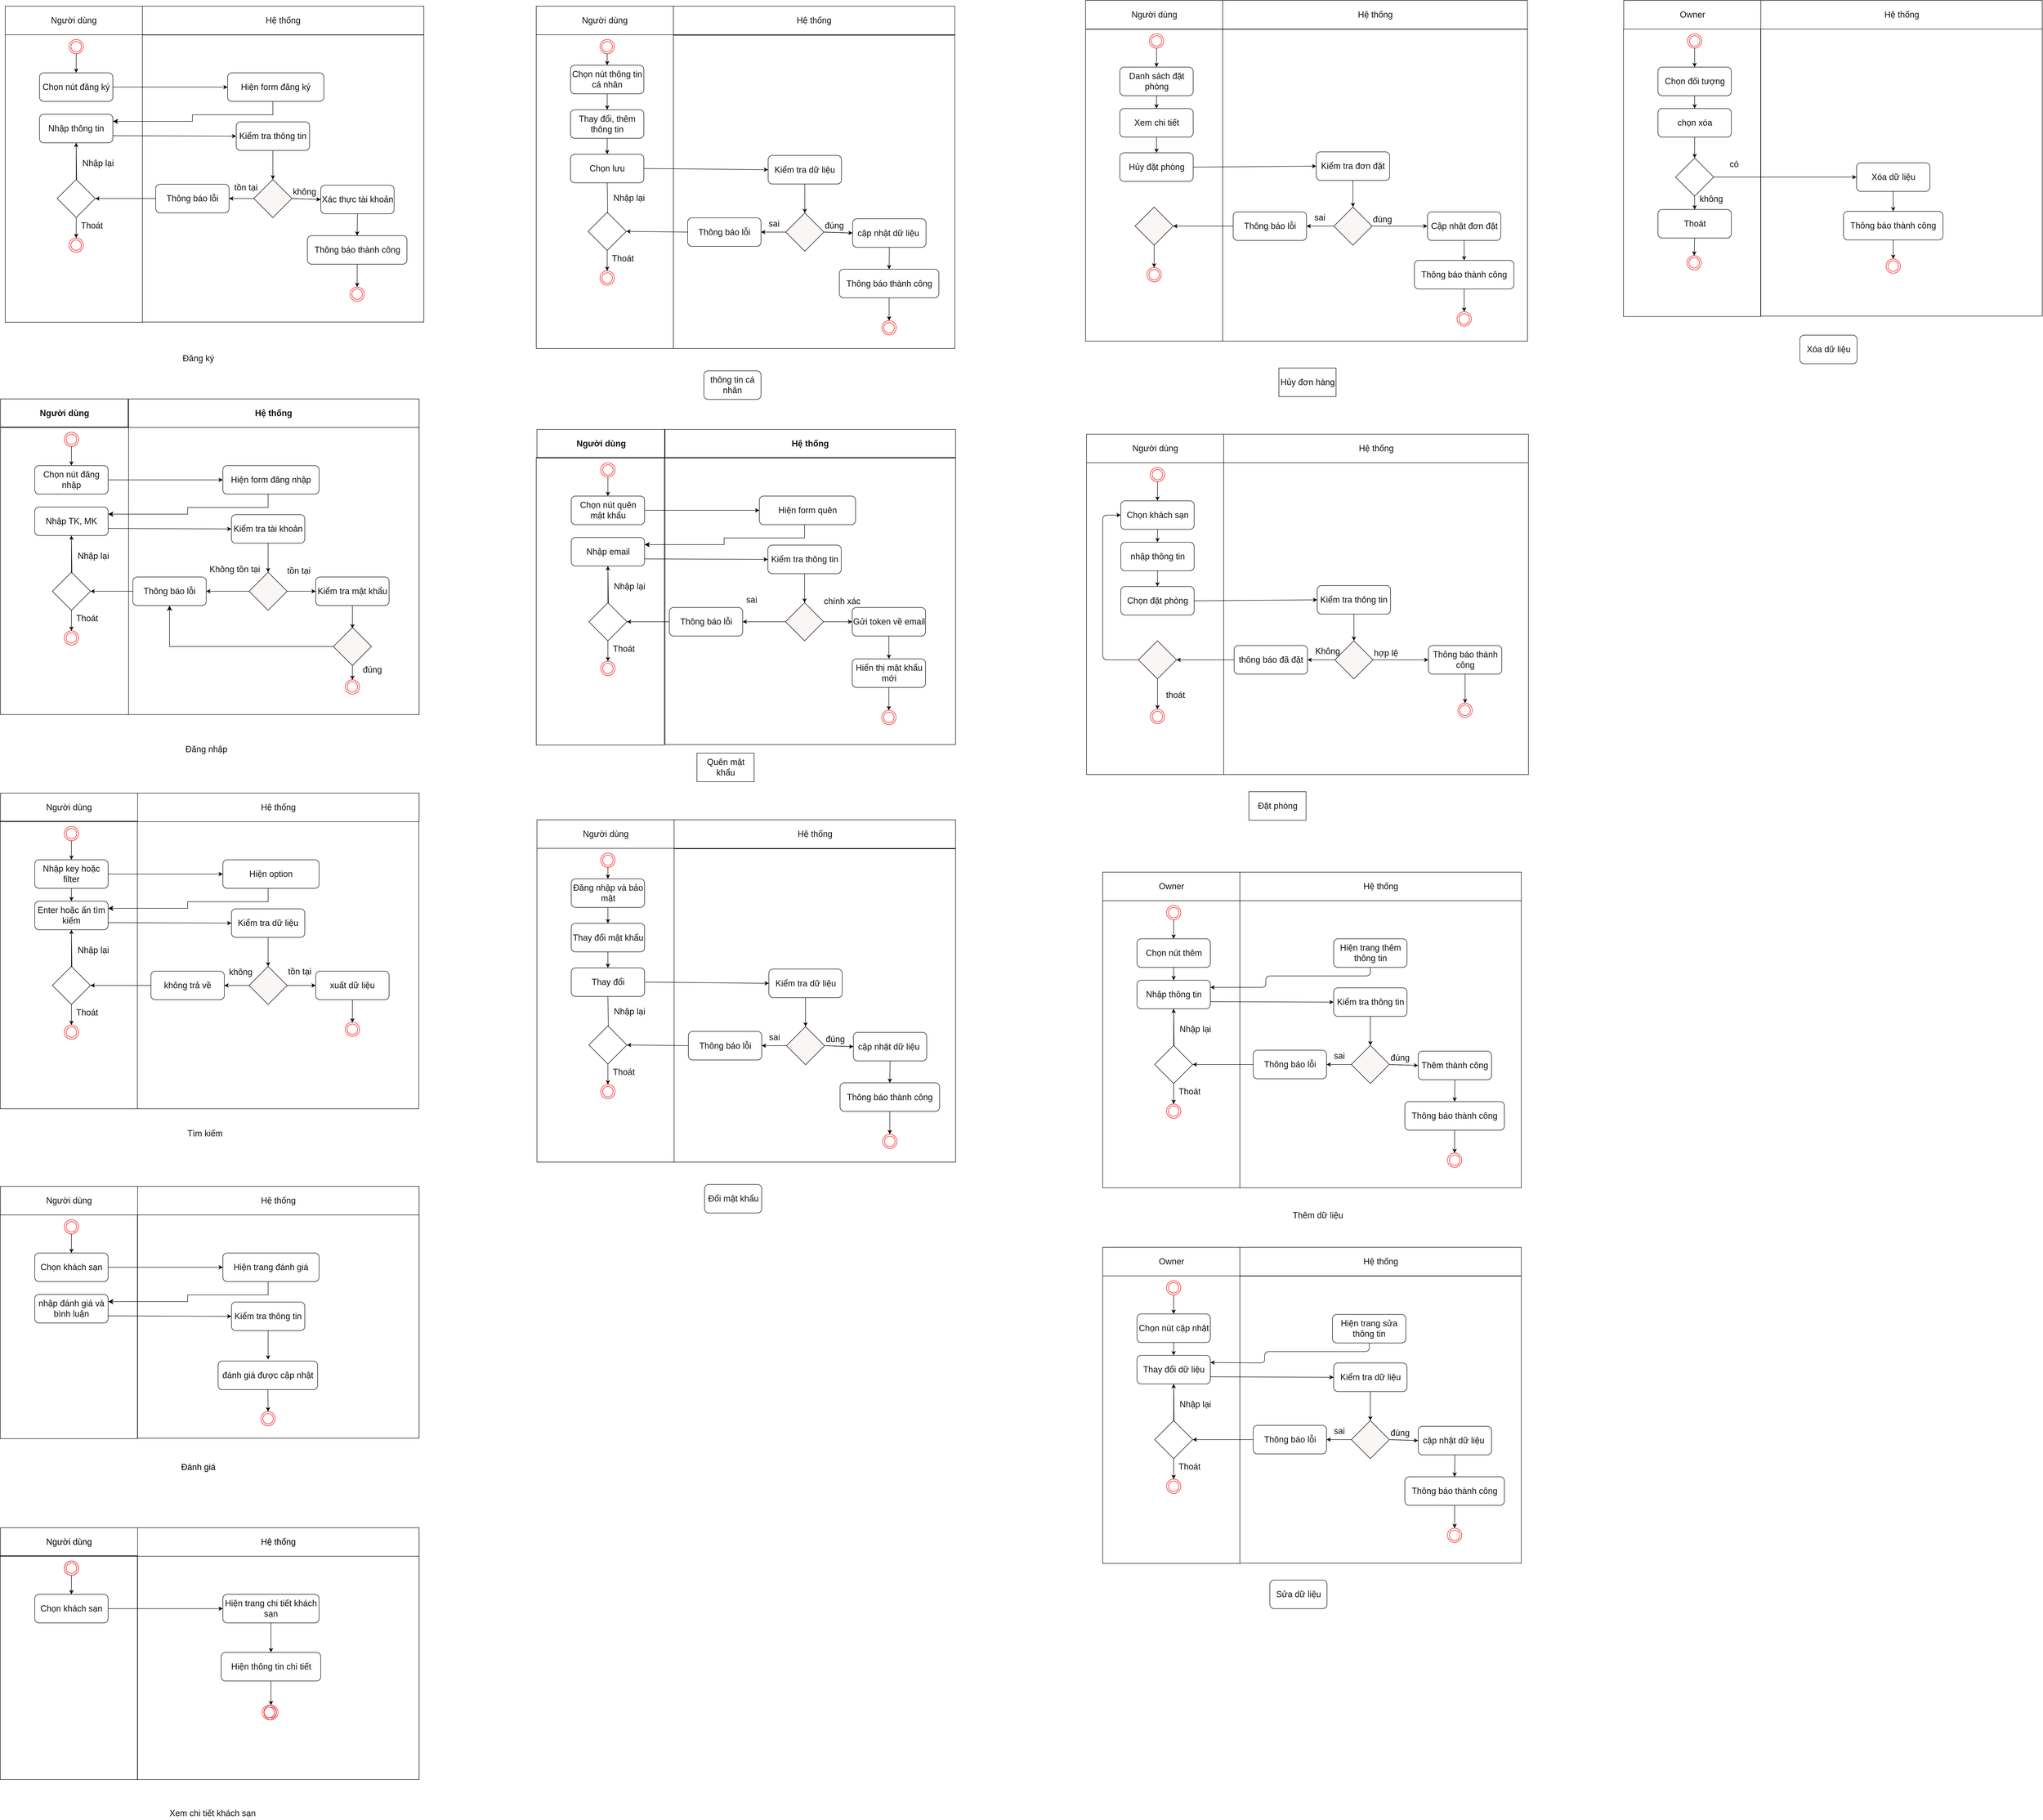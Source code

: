 <mxfile pages="5">
    <diagram id="7NQ9mREnJTzQvPC-fv13" name="State-nghiệp vụ">
        <mxGraphModel dx="1076" dy="1119" grid="0" gridSize="10" guides="1" tooltips="1" connect="1" arrows="1" fold="1" page="0" pageScale="1" pageWidth="1500" pageHeight="2000" background="#ffffff" math="0" shadow="0">
            <root>
                <mxCell id="0"/>
                <mxCell id="1" parent="0"/>
                <mxCell id="ptLhBevUFX4GgHpVHHok-2" value="" style="ellipse;html=1;shape=endState;strokeColor=#f40b0b;" parent="1" vertex="1">
                    <mxGeometry x="424" y="2370" width="30" height="30" as="geometry"/>
                </mxCell>
                <mxCell id="ptLhBevUFX4GgHpVHHok-4" value="&lt;font style=&quot;font-size: 18px&quot; color=&quot;#121212&quot;&gt;Chọn khách sạn&lt;/font&gt;" style="rounded=1;whiteSpace=wrap;html=1;fillColor=none;fontColor=#ffffff;strokeColor=#080808;" parent="1" vertex="1">
                    <mxGeometry x="362" y="2440" width="154" height="60" as="geometry"/>
                </mxCell>
                <mxCell id="nZvHqT1aHqro7yvc1fa3-5" value="" style="endArrow=classic;html=1;fontSize=18;fontColor=#121212;strokeColor=#080808;entryX=0.5;entryY=0;entryDx=0;entryDy=0;exitX=0.5;exitY=1;exitDx=0;exitDy=0;" parent="1" source="ptLhBevUFX4GgHpVHHok-2" target="ptLhBevUFX4GgHpVHHok-4" edge="1">
                    <mxGeometry width="50" height="50" relative="1" as="geometry">
                        <mxPoint x="627" y="2544" as="sourcePoint"/>
                        <mxPoint x="677" y="2494" as="targetPoint"/>
                    </mxGeometry>
                </mxCell>
                <mxCell id="nZvHqT1aHqro7yvc1fa3-6" value="&lt;font color=&quot;#121212&quot;&gt;&lt;span style=&quot;font-size: 18px&quot;&gt;nhập đánh giá và bình luận&lt;/span&gt;&lt;/font&gt;" style="rounded=1;whiteSpace=wrap;html=1;fillColor=none;fontColor=#ffffff;strokeColor=#080808;" parent="1" vertex="1">
                    <mxGeometry x="362" y="2527" width="154" height="60" as="geometry"/>
                </mxCell>
                <mxCell id="nZvHqT1aHqro7yvc1fa3-8" value="&lt;font color=&quot;#121212&quot;&gt;&lt;span style=&quot;font-size: 18px;&quot;&gt;đánh giá được cập nhật&lt;/span&gt;&lt;/font&gt;" style="rounded=1;whiteSpace=wrap;html=1;fillColor=none;fontColor=#ffffff;strokeColor=#080808;" parent="1" vertex="1">
                    <mxGeometry x="747" y="2667" width="209" height="60" as="geometry"/>
                </mxCell>
                <mxCell id="nZvHqT1aHqro7yvc1fa3-11" value="&lt;font color=&quot;#121212&quot;&gt;&lt;span style=&quot;font-size: 18px;&quot;&gt;Kiểm tra thông tin&lt;/span&gt;&lt;/font&gt;" style="rounded=1;whiteSpace=wrap;html=1;fillColor=none;fontColor=#ffffff;strokeColor=#080808;" parent="1" vertex="1">
                    <mxGeometry x="775" y="2543" width="154" height="60" as="geometry"/>
                </mxCell>
                <mxCell id="nZvHqT1aHqro7yvc1fa3-16" value="" style="ellipse;html=1;shape=endState;strokeColor=#f40b0b;" parent="1" vertex="1">
                    <mxGeometry x="837" y="2773" width="30" height="30" as="geometry"/>
                </mxCell>
                <mxCell id="nZvHqT1aHqro7yvc1fa3-21" value="" style="endArrow=classic;html=1;strokeColor=#080808;fontSize=18;fontColor=#121212;entryX=0;entryY=0.5;entryDx=0;entryDy=0;exitX=1;exitY=0.5;exitDx=0;exitDy=0;" parent="1" source="ptLhBevUFX4GgHpVHHok-4" target="nZvHqT1aHqro7yvc1fa3-12" edge="1">
                    <mxGeometry width="50" height="50" relative="1" as="geometry">
                        <mxPoint x="459" y="2684" as="sourcePoint"/>
                        <mxPoint x="459" y="2607" as="targetPoint"/>
                    </mxGeometry>
                </mxCell>
                <mxCell id="nZvHqT1aHqro7yvc1fa3-32" value="" style="edgeStyle=segmentEdgeStyle;endArrow=classic;html=1;curved=0;rounded=0;endSize=8;startSize=8;strokeColor=#080808;fontSize=18;fontColor=#121212;entryX=1;entryY=0.25;entryDx=0;entryDy=0;exitX=0.5;exitY=1;exitDx=0;exitDy=0;" parent="1" source="nZvHqT1aHqro7yvc1fa3-12" target="nZvHqT1aHqro7yvc1fa3-6" edge="1">
                    <mxGeometry width="50" height="50" relative="1" as="geometry">
                        <mxPoint x="413" y="2691" as="sourcePoint"/>
                        <mxPoint x="463" y="2641" as="targetPoint"/>
                        <Array as="points">
                            <mxPoint x="852" y="2528"/>
                            <mxPoint x="683" y="2528"/>
                            <mxPoint x="683" y="2542"/>
                        </Array>
                    </mxGeometry>
                </mxCell>
                <mxCell id="nZvHqT1aHqro7yvc1fa3-96" value="" style="ellipse;html=1;shape=endState;strokeColor=#f40b0b;" parent="1" vertex="1">
                    <mxGeometry x="424" y="716" width="30" height="30" as="geometry"/>
                </mxCell>
                <mxCell id="nZvHqT1aHqro7yvc1fa3-12" value="&lt;font style=&quot;font-size: 18px&quot; color=&quot;#121212&quot;&gt;Hiện trang đánh giá&lt;/font&gt;" style="rounded=1;whiteSpace=wrap;html=1;fillColor=none;fontColor=#ffffff;strokeColor=#080808;" parent="1" vertex="1">
                    <mxGeometry x="757" y="2440" width="202" height="60" as="geometry"/>
                </mxCell>
                <mxCell id="nZvHqT1aHqro7yvc1fa3-22" value="" style="endArrow=classic;html=1;strokeColor=#080808;fontSize=18;fontColor=#121212;entryX=0;entryY=0.5;entryDx=0;entryDy=0;exitX=1;exitY=0.75;exitDx=0;exitDy=0;" parent="1" source="nZvHqT1aHqro7yvc1fa3-6" target="nZvHqT1aHqro7yvc1fa3-11" edge="1">
                    <mxGeometry width="50" height="50" relative="1" as="geometry">
                        <mxPoint x="469" y="2694" as="sourcePoint"/>
                        <mxPoint x="469" y="2617" as="targetPoint"/>
                    </mxGeometry>
                </mxCell>
                <mxCell id="nZvHqT1aHqro7yvc1fa3-23" value="" style="endArrow=classic;html=1;strokeColor=#080808;fontSize=18;fontColor=#121212;entryX=0.5;entryY=0;entryDx=0;entryDy=0;exitX=0.5;exitY=1;exitDx=0;exitDy=0;" parent="1" source="nZvHqT1aHqro7yvc1fa3-11" edge="1">
                    <mxGeometry width="50" height="50" relative="1" as="geometry">
                        <mxPoint x="479" y="2704" as="sourcePoint"/>
                        <mxPoint x="852" y="2664" as="targetPoint"/>
                    </mxGeometry>
                </mxCell>
                <mxCell id="nZvHqT1aHqro7yvc1fa3-26" value="" style="endArrow=classic;html=1;strokeColor=#080808;fontSize=18;fontColor=#121212;entryX=0.5;entryY=0;entryDx=0;entryDy=0;exitX=0.5;exitY=1;exitDx=0;exitDy=0;" parent="1" source="nZvHqT1aHqro7yvc1fa3-8" target="nZvHqT1aHqro7yvc1fa3-16" edge="1">
                    <mxGeometry width="50" height="50" relative="1" as="geometry">
                        <mxPoint x="489" y="2714" as="sourcePoint"/>
                        <mxPoint x="489" y="2637" as="targetPoint"/>
                    </mxGeometry>
                </mxCell>
                <mxCell id="nZvHqT1aHqro7yvc1fa3-49" value="" style="rounded=0;whiteSpace=wrap;html=1;strokeColor=#0a0a0a;fontSize=18;fontColor=#121212;fillColor=none;" parent="1" vertex="1">
                    <mxGeometry x="289.5" y="2360" width="288" height="470" as="geometry"/>
                </mxCell>
                <mxCell id="nZvHqT1aHqro7yvc1fa3-50" value="" style="rounded=0;whiteSpace=wrap;html=1;strokeColor=#0a0a0a;fontSize=18;fontColor=#121212;fillColor=none;" parent="1" vertex="1">
                    <mxGeometry x="578" y="2360" width="591" height="469" as="geometry"/>
                </mxCell>
                <mxCell id="nZvHqT1aHqro7yvc1fa3-52" value="Người dùng" style="rounded=0;whiteSpace=wrap;html=1;strokeColor=#0a0a0a;fontSize=18;fontColor=#121212;fillColor=none;" parent="1" vertex="1">
                    <mxGeometry x="290" y="2300" width="288" height="60" as="geometry"/>
                </mxCell>
                <mxCell id="nZvHqT1aHqro7yvc1fa3-53" value="Hệ thống" style="rounded=0;whiteSpace=wrap;html=1;strokeColor=#0a0a0a;fontSize=18;fontColor=#121212;fillColor=none;" parent="1" vertex="1">
                    <mxGeometry x="578" y="2300" width="591" height="60" as="geometry"/>
                </mxCell>
                <mxCell id="nZvHqT1aHqro7yvc1fa3-97" value="&lt;font style=&quot;font-size: 18px;&quot; color=&quot;#121212&quot;&gt;Chọn nút đăng nhập&lt;/font&gt;" style="rounded=1;whiteSpace=wrap;html=1;fillColor=none;fontColor=#ffffff;strokeColor=#080808;" parent="1" vertex="1">
                    <mxGeometry x="362" y="786" width="154" height="60" as="geometry"/>
                </mxCell>
                <mxCell id="nZvHqT1aHqro7yvc1fa3-98" value="" style="endArrow=classic;html=1;fontSize=18;fontColor=#121212;strokeColor=#080808;entryX=0.5;entryY=0;entryDx=0;entryDy=0;exitX=0.5;exitY=1;exitDx=0;exitDy=0;" parent="1" source="nZvHqT1aHqro7yvc1fa3-96" target="nZvHqT1aHqro7yvc1fa3-97" edge="1">
                    <mxGeometry width="50" height="50" relative="1" as="geometry">
                        <mxPoint x="627" y="890" as="sourcePoint"/>
                        <mxPoint x="677" y="840" as="targetPoint"/>
                    </mxGeometry>
                </mxCell>
                <mxCell id="nZvHqT1aHqro7yvc1fa3-99" value="&lt;font style=&quot;font-size: 18px;&quot; color=&quot;#121212&quot;&gt;Nhập TK, MK&lt;/font&gt;" style="rounded=1;whiteSpace=wrap;html=1;fillColor=none;fontColor=#ffffff;strokeColor=#080808;" parent="1" vertex="1">
                    <mxGeometry x="362" y="873" width="154" height="60" as="geometry"/>
                </mxCell>
                <mxCell id="nZvHqT1aHqro7yvc1fa3-100" value="&lt;font style=&quot;font-size: 18px;&quot; color=&quot;#121212&quot;&gt;Kiểm tra mật khẩu&lt;/font&gt;" style="rounded=1;whiteSpace=wrap;html=1;fillColor=none;fontColor=#ffffff;strokeColor=#080808;" parent="1" vertex="1">
                    <mxGeometry x="952" y="1020" width="154" height="60" as="geometry"/>
                </mxCell>
                <mxCell id="nZvHqT1aHqro7yvc1fa3-101" value="&lt;font style=&quot;font-size: 18px;&quot; color=&quot;#121212&quot;&gt;Thông báo lỗi&lt;/font&gt;" style="rounded=1;whiteSpace=wrap;html=1;fillColor=none;fontColor=#ffffff;strokeColor=#080808;" parent="1" vertex="1">
                    <mxGeometry x="568" y="1020" width="154" height="60" as="geometry"/>
                </mxCell>
                <mxCell id="nZvHqT1aHqro7yvc1fa3-102" value="&lt;font color=&quot;#121212&quot;&gt;&lt;span style=&quot;font-size: 18px;&quot;&gt;Kiểm tra tài khoản&lt;/span&gt;&lt;/font&gt;" style="rounded=1;whiteSpace=wrap;html=1;fillColor=none;fontColor=#ffffff;strokeColor=#080808;" parent="1" vertex="1">
                    <mxGeometry x="775" y="889" width="154" height="60" as="geometry"/>
                </mxCell>
                <mxCell id="nZvHqT1aHqro7yvc1fa3-103" value="&lt;font style=&quot;font-size: 18px;&quot; color=&quot;#121212&quot;&gt;Hiện form đăng nhập&lt;/font&gt;" style="rounded=1;whiteSpace=wrap;html=1;fillColor=none;fontColor=#ffffff;strokeColor=#080808;" parent="1" vertex="1">
                    <mxGeometry x="757" y="786" width="202" height="60" as="geometry"/>
                </mxCell>
                <mxCell id="nZvHqT1aHqro7yvc1fa3-104" style="edgeStyle=none;html=1;exitX=0;exitY=0.5;exitDx=0;exitDy=0;strokeColor=#080808;fontSize=18;fontColor=#121212;entryX=1;entryY=0.5;entryDx=0;entryDy=0;" parent="1" source="nZvHqT1aHqro7yvc1fa3-107" target="nZvHqT1aHqro7yvc1fa3-101" edge="1">
                    <mxGeometry relative="1" as="geometry">
                        <mxPoint x="523.588" y="969.706" as="targetPoint"/>
                    </mxGeometry>
                </mxCell>
                <mxCell id="nZvHqT1aHqro7yvc1fa3-105" style="edgeStyle=none;html=1;strokeColor=#080808;fontSize=18;fontColor=#121212;exitX=1;exitY=0.5;exitDx=0;exitDy=0;entryX=0;entryY=0.5;entryDx=0;entryDy=0;" parent="1" source="nZvHqT1aHqro7yvc1fa3-107" target="nZvHqT1aHqro7yvc1fa3-100" edge="1">
                    <mxGeometry relative="1" as="geometry">
                        <mxPoint x="523.588" y="972.529" as="targetPoint"/>
                        <mxPoint x="573" y="990" as="sourcePoint"/>
                    </mxGeometry>
                </mxCell>
                <mxCell id="nZvHqT1aHqro7yvc1fa3-106" value="" style="rhombus;whiteSpace=wrap;html=1;strokeColor=#0a0a0a;fontSize=18;fontColor=#121212;fillColor=#ffffff;" parent="1" vertex="1">
                    <mxGeometry x="399" y="1010" width="80" height="80" as="geometry"/>
                </mxCell>
                <mxCell id="nZvHqT1aHqro7yvc1fa3-107" value="" style="rhombus;whiteSpace=wrap;html=1;strokeColor=#080808;fontSize=18;fontColor=#121212;fillColor=#f9f6f5;" parent="1" vertex="1">
                    <mxGeometry x="812" y="1010" width="80" height="80" as="geometry"/>
                </mxCell>
                <mxCell id="nZvHqT1aHqro7yvc1fa3-108" value="" style="ellipse;html=1;shape=endState;strokeColor=#f40b0b;" parent="1" vertex="1">
                    <mxGeometry x="1014" y="1236" width="30" height="30" as="geometry"/>
                </mxCell>
                <mxCell id="nZvHqT1aHqro7yvc1fa3-109" value="" style="ellipse;html=1;shape=endState;strokeColor=#f40b0b;" parent="1" vertex="1">
                    <mxGeometry x="424" y="1133" width="30" height="30" as="geometry"/>
                </mxCell>
                <mxCell id="nZvHqT1aHqro7yvc1fa3-110" value="" style="endArrow=classic;html=1;strokeColor=#080808;fontSize=18;fontColor=#121212;entryX=0.5;entryY=1;entryDx=0;entryDy=0;exitX=0.5;exitY=0;exitDx=0;exitDy=0;" parent="1" source="nZvHqT1aHqro7yvc1fa3-106" target="nZvHqT1aHqro7yvc1fa3-99" edge="1">
                    <mxGeometry width="50" height="50" relative="1" as="geometry">
                        <mxPoint x="572" y="1079" as="sourcePoint"/>
                        <mxPoint x="622" y="1029" as="targetPoint"/>
                    </mxGeometry>
                </mxCell>
                <mxCell id="nZvHqT1aHqro7yvc1fa3-111" value="" style="endArrow=classic;html=1;strokeColor=#080808;fontSize=18;fontColor=#121212;entryX=0.5;entryY=0;entryDx=0;entryDy=0;" parent="1" target="nZvHqT1aHqro7yvc1fa3-109" edge="1">
                    <mxGeometry width="50" height="50" relative="1" as="geometry">
                        <mxPoint x="439" y="1092" as="sourcePoint"/>
                        <mxPoint x="449" y="943" as="targetPoint"/>
                    </mxGeometry>
                </mxCell>
                <mxCell id="nZvHqT1aHqro7yvc1fa3-112" value="" style="endArrow=classic;html=1;strokeColor=#080808;fontSize=18;fontColor=#121212;entryX=0;entryY=0.5;entryDx=0;entryDy=0;exitX=1;exitY=0.5;exitDx=0;exitDy=0;" parent="1" source="nZvHqT1aHqro7yvc1fa3-97" target="nZvHqT1aHqro7yvc1fa3-103" edge="1">
                    <mxGeometry width="50" height="50" relative="1" as="geometry">
                        <mxPoint x="459" y="1030" as="sourcePoint"/>
                        <mxPoint x="459" y="953" as="targetPoint"/>
                    </mxGeometry>
                </mxCell>
                <mxCell id="nZvHqT1aHqro7yvc1fa3-113" value="" style="endArrow=classic;html=1;strokeColor=#080808;fontSize=18;fontColor=#121212;entryX=0;entryY=0.5;entryDx=0;entryDy=0;exitX=1;exitY=0.75;exitDx=0;exitDy=0;" parent="1" source="nZvHqT1aHqro7yvc1fa3-99" target="nZvHqT1aHqro7yvc1fa3-102" edge="1">
                    <mxGeometry width="50" height="50" relative="1" as="geometry">
                        <mxPoint x="469" y="1040" as="sourcePoint"/>
                        <mxPoint x="469" y="963" as="targetPoint"/>
                    </mxGeometry>
                </mxCell>
                <mxCell id="nZvHqT1aHqro7yvc1fa3-114" value="" style="endArrow=classic;html=1;strokeColor=#080808;fontSize=18;fontColor=#121212;entryX=0.5;entryY=0;entryDx=0;entryDy=0;exitX=0.5;exitY=1;exitDx=0;exitDy=0;" parent="1" source="nZvHqT1aHqro7yvc1fa3-102" target="nZvHqT1aHqro7yvc1fa3-107" edge="1">
                    <mxGeometry width="50" height="50" relative="1" as="geometry">
                        <mxPoint x="479" y="1050" as="sourcePoint"/>
                        <mxPoint x="479" y="973" as="targetPoint"/>
                    </mxGeometry>
                </mxCell>
                <mxCell id="nZvHqT1aHqro7yvc1fa3-115" value="" style="endArrow=classic;html=1;strokeColor=#080808;fontSize=18;fontColor=#121212;entryX=0.5;entryY=0;entryDx=0;entryDy=0;exitX=0.5;exitY=1;exitDx=0;exitDy=0;" parent="1" target="nZvHqT1aHqro7yvc1fa3-108" edge="1">
                    <mxGeometry width="50" height="50" relative="1" as="geometry">
                        <mxPoint x="1029" y="1188" as="sourcePoint"/>
                        <mxPoint x="489" y="983" as="targetPoint"/>
                    </mxGeometry>
                </mxCell>
                <mxCell id="nZvHqT1aHqro7yvc1fa3-116" value="" style="endArrow=classic;html=1;strokeColor=#080808;fontSize=18;fontColor=#121212;entryX=0.5;entryY=0;entryDx=0;entryDy=0;exitX=0.5;exitY=1;exitDx=0;exitDy=0;" parent="1" source="nZvHqT1aHqro7yvc1fa3-100" edge="1">
                    <mxGeometry width="50" height="50" relative="1" as="geometry">
                        <mxPoint x="499" y="1070" as="sourcePoint"/>
                        <mxPoint x="1029" y="1128" as="targetPoint"/>
                    </mxGeometry>
                </mxCell>
                <mxCell id="nZvHqT1aHqro7yvc1fa3-117" value="Không tồn tại" style="html=1;verticalAlign=bottom;labelBackgroundColor=none;endArrow=none;endFill=0;endSize=6;align=left;strokeColor=#080808;fontSize=18;fontColor=#121212;entryX=0;entryY=0.5;entryDx=0;entryDy=0;exitX=1;exitY=0.5;exitDx=0;exitDy=0;" parent="1" source="nZvHqT1aHqro7yvc1fa3-101" target="nZvHqT1aHqro7yvc1fa3-107" edge="1">
                    <mxGeometry x="-0.911" y="32" relative="1" as="geometry">
                        <mxPoint x="645" y="1012" as="sourcePoint"/>
                        <mxPoint x="805" y="1012" as="targetPoint"/>
                        <Array as="points">
                            <mxPoint x="749" y="1050"/>
                        </Array>
                        <mxPoint x="1" as="offset"/>
                    </mxGeometry>
                </mxCell>
                <mxCell id="nZvHqT1aHqro7yvc1fa3-118" value="tồn tại" style="html=1;verticalAlign=bottom;labelBackgroundColor=none;endArrow=none;endFill=0;endSize=6;align=left;strokeColor=#080808;fontSize=18;fontColor=#121212;entryX=0;entryY=0.5;entryDx=0;entryDy=0;exitX=1;exitY=0.5;exitDx=0;exitDy=0;" parent="1" source="nZvHqT1aHqro7yvc1fa3-107" target="nZvHqT1aHqro7yvc1fa3-100" edge="1">
                    <mxGeometry x="-1" y="29" relative="1" as="geometry">
                        <mxPoint x="714" y="1012" as="sourcePoint"/>
                        <mxPoint x="874" y="1012" as="targetPoint"/>
                        <mxPoint x="-2" as="offset"/>
                    </mxGeometry>
                </mxCell>
                <mxCell id="nZvHqT1aHqro7yvc1fa3-119" value="Nhập lại" style="html=1;verticalAlign=bottom;labelBackgroundColor=none;endArrow=none;endFill=0;endSize=6;align=left;strokeColor=#080808;fontSize=18;fontColor=#121212;exitX=0.5;exitY=1;exitDx=0;exitDy=0;" parent="1" source="nZvHqT1aHqro7yvc1fa3-99" edge="1">
                    <mxGeometry x="0.446" y="10" relative="1" as="geometry">
                        <mxPoint x="358" y="1012" as="sourcePoint"/>
                        <mxPoint x="440" y="1012" as="targetPoint"/>
                        <mxPoint as="offset"/>
                    </mxGeometry>
                </mxCell>
                <mxCell id="nZvHqT1aHqro7yvc1fa3-120" value="Thoát" style="html=1;verticalAlign=bottom;labelBackgroundColor=none;endArrow=none;endFill=0;endSize=6;align=left;strokeColor=#080808;fontSize=18;fontColor=#121212;entryX=0.5;entryY=0;entryDx=0;entryDy=0;exitX=0.5;exitY=1;exitDx=0;exitDy=0;" parent="1" source="nZvHqT1aHqro7yvc1fa3-106" target="nZvHqT1aHqro7yvc1fa3-109" edge="1">
                    <mxGeometry x="0.442" y="8" relative="1" as="geometry">
                        <mxPoint x="358" y="1012" as="sourcePoint"/>
                        <mxPoint x="518" y="1012" as="targetPoint"/>
                        <mxPoint as="offset"/>
                    </mxGeometry>
                </mxCell>
                <mxCell id="nZvHqT1aHqro7yvc1fa3-121" value="" style="edgeStyle=segmentEdgeStyle;endArrow=classic;html=1;curved=0;rounded=0;endSize=8;startSize=8;strokeColor=#080808;fontSize=18;fontColor=#121212;entryX=1;entryY=0.25;entryDx=0;entryDy=0;exitX=0.5;exitY=1;exitDx=0;exitDy=0;" parent="1" source="nZvHqT1aHqro7yvc1fa3-103" target="nZvHqT1aHqro7yvc1fa3-99" edge="1">
                    <mxGeometry width="50" height="50" relative="1" as="geometry">
                        <mxPoint x="413" y="1037" as="sourcePoint"/>
                        <mxPoint x="463" y="987" as="targetPoint"/>
                        <Array as="points">
                            <mxPoint x="852" y="874"/>
                            <mxPoint x="683" y="874"/>
                            <mxPoint x="683" y="888"/>
                        </Array>
                    </mxGeometry>
                </mxCell>
                <mxCell id="nZvHqT1aHqro7yvc1fa3-122" value="" style="rounded=0;whiteSpace=wrap;html=1;strokeColor=#0a0a0a;fontSize=18;fontColor=#121212;fillColor=none;" parent="1" vertex="1">
                    <mxGeometry x="290" y="705" width="269" height="604" as="geometry"/>
                </mxCell>
                <mxCell id="nZvHqT1aHqro7yvc1fa3-123" value="" style="rounded=0;whiteSpace=wrap;html=1;strokeColor=#0a0a0a;fontSize=18;fontColor=#121212;fillColor=none;" parent="1" vertex="1">
                    <mxGeometry x="559" y="706" width="610" height="603" as="geometry"/>
                </mxCell>
                <mxCell id="nZvHqT1aHqro7yvc1fa3-124" value="&lt;b&gt;Người dùng&lt;/b&gt;" style="rounded=0;whiteSpace=wrap;html=1;strokeColor=#0a0a0a;fontSize=18;fontColor=#121212;fillColor=none;" parent="1" vertex="1">
                    <mxGeometry x="290" y="646" width="269" height="60" as="geometry"/>
                </mxCell>
                <mxCell id="nZvHqT1aHqro7yvc1fa3-125" value="&lt;b&gt;Hệ thống&lt;/b&gt;" style="rounded=0;whiteSpace=wrap;html=1;strokeColor=#0a0a0a;fontSize=18;fontColor=#121212;fillColor=none;" parent="1" vertex="1">
                    <mxGeometry x="558" y="646" width="611" height="60" as="geometry"/>
                </mxCell>
                <mxCell id="nZvHqT1aHqro7yvc1fa3-126" value="" style="edgeStyle=segmentEdgeStyle;endArrow=classic;html=1;curved=0;rounded=0;endSize=8;startSize=8;strokeColor=#080808;fontSize=18;fontColor=#121212;exitX=0;exitY=0.5;exitDx=0;exitDy=0;entryX=0.5;entryY=1;entryDx=0;entryDy=0;" parent="1" source="nZvHqT1aHqro7yvc1fa3-129" target="nZvHqT1aHqro7yvc1fa3-101" edge="1">
                    <mxGeometry width="50" height="50" relative="1" as="geometry">
                        <mxPoint x="924.5" y="1158" as="sourcePoint"/>
                        <mxPoint x="847" y="980" as="targetPoint"/>
                    </mxGeometry>
                </mxCell>
                <mxCell id="nZvHqT1aHqro7yvc1fa3-127" value="" style="endArrow=classic;html=1;strokeColor=#080808;fontSize=18;fontColor=#121212;entryX=1;entryY=0.5;entryDx=0;entryDy=0;exitX=0;exitY=0.5;exitDx=0;exitDy=0;" parent="1" source="nZvHqT1aHqro7yvc1fa3-101" target="nZvHqT1aHqro7yvc1fa3-106" edge="1">
                    <mxGeometry width="50" height="50" relative="1" as="geometry">
                        <mxPoint x="526" y="826" as="sourcePoint"/>
                        <mxPoint x="767" y="826" as="targetPoint"/>
                    </mxGeometry>
                </mxCell>
                <mxCell id="nZvHqT1aHqro7yvc1fa3-129" value="" style="rhombus;whiteSpace=wrap;html=1;strokeColor=#080808;fontSize=18;fontColor=#121212;fillColor=#f9f6f5;" parent="1" vertex="1">
                    <mxGeometry x="989" y="1126" width="80" height="80" as="geometry"/>
                </mxCell>
                <mxCell id="nZvHqT1aHqro7yvc1fa3-130" value="đúng" style="html=1;verticalAlign=bottom;labelBackgroundColor=none;endArrow=none;endFill=0;endSize=6;align=left;strokeColor=#080808;fontSize=18;fontColor=#121212;entryX=0.5;entryY=1;entryDx=0;entryDy=0;exitX=0.5;exitY=0;exitDx=0;exitDy=0;" parent="1" source="nZvHqT1aHqro7yvc1fa3-108" target="nZvHqT1aHqro7yvc1fa3-129" edge="1">
                    <mxGeometry x="-0.467" y="-20" relative="1" as="geometry">
                        <mxPoint x="732" y="1060.0" as="sourcePoint"/>
                        <mxPoint x="822.0" y="1060.0" as="targetPoint"/>
                        <Array as="points">
                            <mxPoint x="1029" y="1222"/>
                        </Array>
                        <mxPoint y="1" as="offset"/>
                    </mxGeometry>
                </mxCell>
                <mxCell id="nZvHqT1aHqro7yvc1fa3-165" value="" style="ellipse;html=1;shape=endState;strokeColor=#f40b0b;" parent="1" vertex="1">
                    <mxGeometry x="424" y="1544" width="30" height="30" as="geometry"/>
                </mxCell>
                <mxCell id="nZvHqT1aHqro7yvc1fa3-166" value="&lt;font color=&quot;#121212&quot;&gt;&lt;span style=&quot;font-size: 18px&quot;&gt;Nhập key hoặc filter&lt;/span&gt;&lt;/font&gt;" style="rounded=1;whiteSpace=wrap;html=1;fillColor=none;fontColor=#ffffff;strokeColor=#080808;" parent="1" vertex="1">
                    <mxGeometry x="362" y="1614" width="154" height="60" as="geometry"/>
                </mxCell>
                <mxCell id="nZvHqT1aHqro7yvc1fa3-167" value="" style="endArrow=classic;html=1;fontSize=18;fontColor=#121212;strokeColor=#080808;entryX=0.5;entryY=0;entryDx=0;entryDy=0;exitX=0.5;exitY=1;exitDx=0;exitDy=0;" parent="1" source="nZvHqT1aHqro7yvc1fa3-165" target="nZvHqT1aHqro7yvc1fa3-166" edge="1">
                    <mxGeometry width="50" height="50" relative="1" as="geometry">
                        <mxPoint x="627" y="1718" as="sourcePoint"/>
                        <mxPoint x="677" y="1668" as="targetPoint"/>
                    </mxGeometry>
                </mxCell>
                <mxCell id="nZvHqT1aHqro7yvc1fa3-168" value="&lt;font color=&quot;#121212&quot;&gt;&lt;span style=&quot;font-size: 18px&quot;&gt;Enter hoặc ấn tìm kiếm&lt;/span&gt;&lt;/font&gt;" style="rounded=1;whiteSpace=wrap;html=1;fillColor=none;fontColor=#ffffff;strokeColor=#080808;" parent="1" vertex="1">
                    <mxGeometry x="362" y="1701" width="154" height="60" as="geometry"/>
                </mxCell>
                <mxCell id="nZvHqT1aHqro7yvc1fa3-170" value="&lt;font style=&quot;font-size: 18px;&quot; color=&quot;#121212&quot;&gt;xuất dữ liệu&lt;/font&gt;" style="rounded=1;whiteSpace=wrap;html=1;fillColor=none;fontColor=#ffffff;strokeColor=#080808;" parent="1" vertex="1">
                    <mxGeometry x="952" y="1848" width="154" height="60" as="geometry"/>
                </mxCell>
                <mxCell id="nZvHqT1aHqro7yvc1fa3-171" value="&lt;font color=&quot;#121212&quot;&gt;&lt;span style=&quot;font-size: 18px&quot;&gt;không trả về&lt;/span&gt;&lt;/font&gt;" style="rounded=1;whiteSpace=wrap;html=1;fillColor=none;fontColor=#ffffff;strokeColor=#080808;" parent="1" vertex="1">
                    <mxGeometry x="606" y="1848" width="154" height="60" as="geometry"/>
                </mxCell>
                <mxCell id="nZvHqT1aHqro7yvc1fa3-172" value="&lt;font color=&quot;#121212&quot;&gt;&lt;span style=&quot;font-size: 18px;&quot;&gt;Kiểm tra dữ liệu&lt;/span&gt;&lt;/font&gt;" style="rounded=1;whiteSpace=wrap;html=1;fillColor=none;fontColor=#ffffff;strokeColor=#080808;" parent="1" vertex="1">
                    <mxGeometry x="775" y="1717" width="154" height="60" as="geometry"/>
                </mxCell>
                <mxCell id="nZvHqT1aHqro7yvc1fa3-173" value="&lt;font style=&quot;font-size: 18px&quot; color=&quot;#121212&quot;&gt;Hiện option&lt;/font&gt;" style="rounded=1;whiteSpace=wrap;html=1;fillColor=none;fontColor=#ffffff;strokeColor=#080808;" parent="1" vertex="1">
                    <mxGeometry x="757" y="1614" width="202" height="60" as="geometry"/>
                </mxCell>
                <mxCell id="nZvHqT1aHqro7yvc1fa3-174" style="edgeStyle=none;html=1;exitX=0;exitY=0.5;exitDx=0;exitDy=0;strokeColor=#080808;fontSize=18;fontColor=#121212;entryX=1;entryY=0.5;entryDx=0;entryDy=0;" parent="1" source="nZvHqT1aHqro7yvc1fa3-177" target="nZvHqT1aHqro7yvc1fa3-171" edge="1">
                    <mxGeometry relative="1" as="geometry">
                        <mxPoint x="523.588" y="1797.706" as="targetPoint"/>
                    </mxGeometry>
                </mxCell>
                <mxCell id="nZvHqT1aHqro7yvc1fa3-175" style="edgeStyle=none;html=1;strokeColor=#080808;fontSize=18;fontColor=#121212;exitX=1;exitY=0.5;exitDx=0;exitDy=0;entryX=0;entryY=0.5;entryDx=0;entryDy=0;" parent="1" source="nZvHqT1aHqro7yvc1fa3-177" target="nZvHqT1aHqro7yvc1fa3-170" edge="1">
                    <mxGeometry relative="1" as="geometry">
                        <mxPoint x="523.588" y="1800.529" as="targetPoint"/>
                        <mxPoint x="573" y="1818" as="sourcePoint"/>
                    </mxGeometry>
                </mxCell>
                <mxCell id="nZvHqT1aHqro7yvc1fa3-176" value="" style="rhombus;whiteSpace=wrap;html=1;strokeColor=#0a0a0a;fontSize=18;fontColor=#121212;fillColor=#ffffff;" parent="1" vertex="1">
                    <mxGeometry x="399" y="1838" width="80" height="80" as="geometry"/>
                </mxCell>
                <mxCell id="nZvHqT1aHqro7yvc1fa3-177" value="" style="rhombus;whiteSpace=wrap;html=1;strokeColor=#080808;fontSize=18;fontColor=#121212;fillColor=#f9f6f5;" parent="1" vertex="1">
                    <mxGeometry x="812" y="1838" width="80" height="80" as="geometry"/>
                </mxCell>
                <mxCell id="nZvHqT1aHqro7yvc1fa3-178" value="" style="ellipse;html=1;shape=endState;strokeColor=#f40b0b;" parent="1" vertex="1">
                    <mxGeometry x="1014" y="1955" width="30" height="30" as="geometry"/>
                </mxCell>
                <mxCell id="nZvHqT1aHqro7yvc1fa3-179" value="" style="ellipse;html=1;shape=endState;strokeColor=#f40b0b;" parent="1" vertex="1">
                    <mxGeometry x="424" y="1961" width="30" height="30" as="geometry"/>
                </mxCell>
                <mxCell id="nZvHqT1aHqro7yvc1fa3-180" value="" style="endArrow=classic;html=1;strokeColor=#080808;fontSize=18;fontColor=#121212;entryX=0.5;entryY=1;entryDx=0;entryDy=0;exitX=0.5;exitY=0;exitDx=0;exitDy=0;" parent="1" source="nZvHqT1aHqro7yvc1fa3-176" target="nZvHqT1aHqro7yvc1fa3-168" edge="1">
                    <mxGeometry width="50" height="50" relative="1" as="geometry">
                        <mxPoint x="572" y="1907" as="sourcePoint"/>
                        <mxPoint x="622" y="1857" as="targetPoint"/>
                    </mxGeometry>
                </mxCell>
                <mxCell id="nZvHqT1aHqro7yvc1fa3-181" value="" style="endArrow=classic;html=1;strokeColor=#080808;fontSize=18;fontColor=#121212;entryX=0.5;entryY=0;entryDx=0;entryDy=0;" parent="1" target="nZvHqT1aHqro7yvc1fa3-179" edge="1">
                    <mxGeometry width="50" height="50" relative="1" as="geometry">
                        <mxPoint x="439" y="1920" as="sourcePoint"/>
                        <mxPoint x="449" y="1771" as="targetPoint"/>
                    </mxGeometry>
                </mxCell>
                <mxCell id="nZvHqT1aHqro7yvc1fa3-182" value="" style="endArrow=classic;html=1;strokeColor=#080808;fontSize=18;fontColor=#121212;entryX=0;entryY=0.5;entryDx=0;entryDy=0;exitX=1;exitY=0.5;exitDx=0;exitDy=0;" parent="1" source="nZvHqT1aHqro7yvc1fa3-166" target="nZvHqT1aHqro7yvc1fa3-173" edge="1">
                    <mxGeometry width="50" height="50" relative="1" as="geometry">
                        <mxPoint x="459" y="1858" as="sourcePoint"/>
                        <mxPoint x="459" y="1781" as="targetPoint"/>
                    </mxGeometry>
                </mxCell>
                <mxCell id="nZvHqT1aHqro7yvc1fa3-183" value="" style="endArrow=classic;html=1;strokeColor=#080808;fontSize=18;fontColor=#121212;entryX=0;entryY=0.5;entryDx=0;entryDy=0;exitX=1;exitY=0.75;exitDx=0;exitDy=0;" parent="1" source="nZvHqT1aHqro7yvc1fa3-168" target="nZvHqT1aHqro7yvc1fa3-172" edge="1">
                    <mxGeometry width="50" height="50" relative="1" as="geometry">
                        <mxPoint x="469" y="1868" as="sourcePoint"/>
                        <mxPoint x="469" y="1791" as="targetPoint"/>
                    </mxGeometry>
                </mxCell>
                <mxCell id="nZvHqT1aHqro7yvc1fa3-184" value="" style="endArrow=classic;html=1;strokeColor=#080808;fontSize=18;fontColor=#121212;entryX=0.5;entryY=0;entryDx=0;entryDy=0;exitX=0.5;exitY=1;exitDx=0;exitDy=0;" parent="1" source="nZvHqT1aHqro7yvc1fa3-172" target="nZvHqT1aHqro7yvc1fa3-177" edge="1">
                    <mxGeometry width="50" height="50" relative="1" as="geometry">
                        <mxPoint x="479" y="1878" as="sourcePoint"/>
                        <mxPoint x="479" y="1801" as="targetPoint"/>
                    </mxGeometry>
                </mxCell>
                <mxCell id="nZvHqT1aHqro7yvc1fa3-186" value="" style="endArrow=classic;html=1;strokeColor=#080808;fontSize=18;fontColor=#121212;entryX=0.5;entryY=0;entryDx=0;entryDy=0;exitX=0.5;exitY=1;exitDx=0;exitDy=0;" parent="1" source="nZvHqT1aHqro7yvc1fa3-170" edge="1">
                    <mxGeometry width="50" height="50" relative="1" as="geometry">
                        <mxPoint x="499" y="1898" as="sourcePoint"/>
                        <mxPoint x="1029" y="1956" as="targetPoint"/>
                    </mxGeometry>
                </mxCell>
                <mxCell id="nZvHqT1aHqro7yvc1fa3-187" value="không" style="html=1;verticalAlign=bottom;labelBackgroundColor=none;endArrow=none;endFill=0;endSize=6;align=left;strokeColor=#080808;fontSize=18;fontColor=#121212;entryX=0;entryY=0.5;entryDx=0;entryDy=0;exitX=1;exitY=0.5;exitDx=0;exitDy=0;" parent="1" source="nZvHqT1aHqro7yvc1fa3-171" target="nZvHqT1aHqro7yvc1fa3-177" edge="1">
                    <mxGeometry x="-0.692" y="14" relative="1" as="geometry">
                        <mxPoint x="645" y="1840" as="sourcePoint"/>
                        <mxPoint x="805" y="1840" as="targetPoint"/>
                        <mxPoint as="offset"/>
                    </mxGeometry>
                </mxCell>
                <mxCell id="nZvHqT1aHqro7yvc1fa3-188" value="tồn tại" style="html=1;verticalAlign=bottom;labelBackgroundColor=none;endArrow=none;endFill=0;endSize=6;align=left;strokeColor=#080808;fontSize=18;fontColor=#121212;entryX=0;entryY=0.5;entryDx=0;entryDy=0;exitX=1;exitY=0.5;exitDx=0;exitDy=0;" parent="1" source="nZvHqT1aHqro7yvc1fa3-177" target="nZvHqT1aHqro7yvc1fa3-170" edge="1">
                    <mxGeometry x="-1" y="15" relative="1" as="geometry">
                        <mxPoint x="714" y="1840" as="sourcePoint"/>
                        <mxPoint x="874" y="1840" as="targetPoint"/>
                        <mxPoint as="offset"/>
                    </mxGeometry>
                </mxCell>
                <mxCell id="nZvHqT1aHqro7yvc1fa3-189" value="Nhập lại" style="html=1;verticalAlign=bottom;labelBackgroundColor=none;endArrow=none;endFill=0;endSize=6;align=left;strokeColor=#080808;fontSize=18;fontColor=#121212;exitX=0.5;exitY=1;exitDx=0;exitDy=0;" parent="1" source="nZvHqT1aHqro7yvc1fa3-168" edge="1">
                    <mxGeometry x="0.446" y="10" relative="1" as="geometry">
                        <mxPoint x="358" y="1840" as="sourcePoint"/>
                        <mxPoint x="440" y="1840" as="targetPoint"/>
                        <mxPoint as="offset"/>
                    </mxGeometry>
                </mxCell>
                <mxCell id="nZvHqT1aHqro7yvc1fa3-190" value="Thoát" style="html=1;verticalAlign=bottom;labelBackgroundColor=none;endArrow=none;endFill=0;endSize=6;align=left;strokeColor=#080808;fontSize=18;fontColor=#121212;entryX=0.5;entryY=0;entryDx=0;entryDy=0;exitX=0.5;exitY=1;exitDx=0;exitDy=0;" parent="1" source="nZvHqT1aHqro7yvc1fa3-176" target="nZvHqT1aHqro7yvc1fa3-179" edge="1">
                    <mxGeometry x="0.442" y="8" relative="1" as="geometry">
                        <mxPoint x="358" y="1840" as="sourcePoint"/>
                        <mxPoint x="518" y="1840" as="targetPoint"/>
                        <mxPoint as="offset"/>
                    </mxGeometry>
                </mxCell>
                <mxCell id="nZvHqT1aHqro7yvc1fa3-191" value="" style="edgeStyle=segmentEdgeStyle;endArrow=classic;html=1;curved=0;rounded=0;endSize=8;startSize=8;strokeColor=#080808;fontSize=18;fontColor=#121212;entryX=1;entryY=0.25;entryDx=0;entryDy=0;exitX=0.5;exitY=1;exitDx=0;exitDy=0;" parent="1" source="nZvHqT1aHqro7yvc1fa3-173" target="nZvHqT1aHqro7yvc1fa3-168" edge="1">
                    <mxGeometry width="50" height="50" relative="1" as="geometry">
                        <mxPoint x="413" y="1865" as="sourcePoint"/>
                        <mxPoint x="463" y="1815" as="targetPoint"/>
                        <Array as="points">
                            <mxPoint x="852" y="1702"/>
                            <mxPoint x="683" y="1702"/>
                            <mxPoint x="683" y="1716"/>
                        </Array>
                    </mxGeometry>
                </mxCell>
                <mxCell id="nZvHqT1aHqro7yvc1fa3-192" value="" style="rounded=0;whiteSpace=wrap;html=1;strokeColor=#0a0a0a;fontSize=18;fontColor=#121212;fillColor=none;" parent="1" vertex="1">
                    <mxGeometry x="289.5" y="1533" width="288" height="604" as="geometry"/>
                </mxCell>
                <mxCell id="nZvHqT1aHqro7yvc1fa3-193" value="" style="rounded=0;whiteSpace=wrap;html=1;strokeColor=#0a0a0a;fontSize=18;fontColor=#121212;fillColor=none;" parent="1" vertex="1">
                    <mxGeometry x="577.5" y="1534" width="591" height="603" as="geometry"/>
                </mxCell>
                <mxCell id="nZvHqT1aHqro7yvc1fa3-194" value="Người dùng" style="rounded=0;whiteSpace=wrap;html=1;strokeColor=#0a0a0a;fontSize=18;fontColor=#121212;fillColor=none;" parent="1" vertex="1">
                    <mxGeometry x="290" y="1474" width="288" height="60" as="geometry"/>
                </mxCell>
                <mxCell id="nZvHqT1aHqro7yvc1fa3-195" value="Hệ thống" style="rounded=0;whiteSpace=wrap;html=1;strokeColor=#0a0a0a;fontSize=18;fontColor=#121212;fillColor=none;" parent="1" vertex="1">
                    <mxGeometry x="578" y="1474" width="591" height="60" as="geometry"/>
                </mxCell>
                <mxCell id="nZvHqT1aHqro7yvc1fa3-197" value="" style="endArrow=classic;html=1;strokeColor=#080808;fontSize=18;fontColor=#121212;entryX=1;entryY=0.5;entryDx=0;entryDy=0;exitX=0;exitY=0.5;exitDx=0;exitDy=0;" parent="1" source="nZvHqT1aHqro7yvc1fa3-171" target="nZvHqT1aHqro7yvc1fa3-176" edge="1">
                    <mxGeometry width="50" height="50" relative="1" as="geometry">
                        <mxPoint x="526" y="1654" as="sourcePoint"/>
                        <mxPoint x="767" y="1654" as="targetPoint"/>
                    </mxGeometry>
                </mxCell>
                <mxCell id="nZvHqT1aHqro7yvc1fa3-202" value="Đăng ký" style="text;html=1;align=center;verticalAlign=middle;resizable=0;points=[];autosize=1;strokeColor=none;fillColor=none;fontSize=18;fontColor=#121212;" parent="1" vertex="1">
                    <mxGeometry x="663" y="544" width="84" height="34" as="geometry"/>
                </mxCell>
                <mxCell id="nZvHqT1aHqro7yvc1fa3-205" value="Đăng nhập" style="text;html=1;align=center;verticalAlign=middle;resizable=0;points=[];autosize=1;strokeColor=none;fillColor=none;fontSize=18;fontColor=#121212;" parent="1" vertex="1">
                    <mxGeometry x="669" y="1365" width="106" height="34" as="geometry"/>
                </mxCell>
                <mxCell id="nZvHqT1aHqro7yvc1fa3-206" value="Tìm kiếm" style="text;html=1;align=center;verticalAlign=middle;resizable=0;points=[];autosize=1;strokeColor=none;fillColor=none;fontSize=18;fontColor=#121212;" parent="1" vertex="1">
                    <mxGeometry x="673" y="2172" width="92" height="34" as="geometry"/>
                </mxCell>
                <mxCell id="nZvHqT1aHqro7yvc1fa3-243" value="" style="ellipse;html=1;shape=endState;strokeColor=#f40b0b;" parent="1" vertex="1">
                    <mxGeometry x="424" y="3087" width="30" height="30" as="geometry"/>
                </mxCell>
                <mxCell id="nZvHqT1aHqro7yvc1fa3-244" value="&lt;font color=&quot;#121212&quot;&gt;&lt;span style=&quot;font-size: 18px&quot;&gt;Chọn khách sạn&lt;/span&gt;&lt;/font&gt;" style="rounded=1;whiteSpace=wrap;html=1;fillColor=none;fontColor=#ffffff;strokeColor=#080808;" parent="1" vertex="1">
                    <mxGeometry x="362" y="3157" width="154" height="60" as="geometry"/>
                </mxCell>
                <mxCell id="nZvHqT1aHqro7yvc1fa3-245" value="" style="endArrow=classic;html=1;fontSize=18;fontColor=#121212;strokeColor=#080808;entryX=0.5;entryY=0;entryDx=0;entryDy=0;exitX=0.5;exitY=1;exitDx=0;exitDy=0;" parent="1" source="nZvHqT1aHqro7yvc1fa3-243" target="nZvHqT1aHqro7yvc1fa3-244" edge="1">
                    <mxGeometry width="50" height="50" relative="1" as="geometry">
                        <mxPoint x="627" y="3261" as="sourcePoint"/>
                        <mxPoint x="677" y="3211" as="targetPoint"/>
                    </mxGeometry>
                </mxCell>
                <mxCell id="nZvHqT1aHqro7yvc1fa3-246" value="&lt;font color=&quot;#121212&quot;&gt;&lt;span style=&quot;font-size: 18px;&quot;&gt;Hiện thông tin chi tiết&lt;/span&gt;&lt;/font&gt;" style="rounded=1;whiteSpace=wrap;html=1;fillColor=none;fontColor=#ffffff;strokeColor=#080808;" parent="1" vertex="1">
                    <mxGeometry x="753.5" y="3279" width="209" height="60" as="geometry"/>
                </mxCell>
                <mxCell id="nZvHqT1aHqro7yvc1fa3-247" value="" style="ellipse;html=1;shape=endState;strokeColor=#f40b0b;" parent="1" vertex="1">
                    <mxGeometry x="843" y="3390" width="30" height="30" as="geometry"/>
                </mxCell>
                <mxCell id="nZvHqT1aHqro7yvc1fa3-248" value="" style="endArrow=classic;html=1;strokeColor=#080808;fontSize=18;fontColor=#121212;entryX=0;entryY=0.5;entryDx=0;entryDy=0;exitX=1;exitY=0.5;exitDx=0;exitDy=0;" parent="1" source="nZvHqT1aHqro7yvc1fa3-244" target="nZvHqT1aHqro7yvc1fa3-249" edge="1">
                    <mxGeometry width="50" height="50" relative="1" as="geometry">
                        <mxPoint x="459" y="3401" as="sourcePoint"/>
                        <mxPoint x="459" y="3324" as="targetPoint"/>
                    </mxGeometry>
                </mxCell>
                <mxCell id="nZvHqT1aHqro7yvc1fa3-249" value="&lt;font color=&quot;#121212&quot;&gt;&lt;span style=&quot;font-size: 18px&quot;&gt;Hiện trang chi tiết khách sạn&lt;/span&gt;&lt;/font&gt;" style="rounded=1;whiteSpace=wrap;html=1;fillColor=none;fontColor=#ffffff;strokeColor=#080808;" parent="1" vertex="1">
                    <mxGeometry x="757" y="3157" width="202" height="60" as="geometry"/>
                </mxCell>
                <mxCell id="nZvHqT1aHqro7yvc1fa3-250" value="" style="endArrow=classic;html=1;strokeColor=#080808;fontSize=18;fontColor=#121212;entryX=0.5;entryY=0;entryDx=0;entryDy=0;exitX=0.5;exitY=1;exitDx=0;exitDy=0;" parent="1" source="nZvHqT1aHqro7yvc1fa3-246" target="nZvHqT1aHqro7yvc1fa3-247" edge="1">
                    <mxGeometry width="50" height="50" relative="1" as="geometry">
                        <mxPoint x="489" y="3431" as="sourcePoint"/>
                        <mxPoint x="489" y="3354" as="targetPoint"/>
                    </mxGeometry>
                </mxCell>
                <mxCell id="nZvHqT1aHqro7yvc1fa3-251" value="" style="rounded=0;whiteSpace=wrap;html=1;strokeColor=#0a0a0a;fontSize=18;fontColor=#121212;fillColor=none;" parent="1" vertex="1">
                    <mxGeometry x="289.5" y="3076" width="288" height="470" as="geometry"/>
                </mxCell>
                <mxCell id="nZvHqT1aHqro7yvc1fa3-252" value="" style="rounded=0;whiteSpace=wrap;html=1;strokeColor=#0a0a0a;fontSize=18;fontColor=#121212;fillColor=none;" parent="1" vertex="1">
                    <mxGeometry x="578" y="3077" width="591" height="469" as="geometry"/>
                </mxCell>
                <mxCell id="nZvHqT1aHqro7yvc1fa3-253" value="Người dùng" style="rounded=0;whiteSpace=wrap;html=1;strokeColor=#0a0a0a;fontSize=18;fontColor=#121212;fillColor=none;" parent="1" vertex="1">
                    <mxGeometry x="290" y="3017" width="288" height="60" as="geometry"/>
                </mxCell>
                <mxCell id="nZvHqT1aHqro7yvc1fa3-254" value="Hệ thống" style="rounded=0;whiteSpace=wrap;html=1;strokeColor=#0a0a0a;fontSize=18;fontColor=#121212;fillColor=none;" parent="1" vertex="1">
                    <mxGeometry x="578" y="3017" width="591" height="60" as="geometry"/>
                </mxCell>
                <mxCell id="nZvHqT1aHqro7yvc1fa3-255" value="Đánh giá" style="text;html=1;align=center;verticalAlign=middle;resizable=0;points=[];autosize=1;strokeColor=none;fillColor=none;fontSize=18;fontColor=#121212;" parent="1" vertex="1">
                    <mxGeometry x="660" y="2873" width="90" height="34" as="geometry"/>
                </mxCell>
                <mxCell id="nZvHqT1aHqro7yvc1fa3-227" value="" style="endArrow=classic;html=1;strokeColor=#080808;fontSize=18;fontColor=#121212;entryX=0.5;entryY=0;entryDx=0;entryDy=0;exitX=0.5;exitY=1;exitDx=0;exitDy=0;" parent="1" source="nZvHqT1aHqro7yvc1fa3-249" target="nZvHqT1aHqro7yvc1fa3-246" edge="1">
                    <mxGeometry width="50" height="50" relative="1" as="geometry">
                        <mxPoint x="864.5" y="3346" as="sourcePoint"/>
                        <mxPoint x="864.5" y="3400" as="targetPoint"/>
                    </mxGeometry>
                </mxCell>
                <mxCell id="nZvHqT1aHqro7yvc1fa3-228" value="Xem chi tiết khách sạn" style="text;html=1;align=center;verticalAlign=middle;resizable=0;points=[];autosize=1;strokeColor=none;fillColor=none;fontSize=18;fontColor=#121212;" parent="1" vertex="1">
                    <mxGeometry x="639" y="3604" width="191" height="26" as="geometry"/>
                </mxCell>
                <mxCell id="nZvHqT1aHqro7yvc1fa3-208" value="" style="ellipse;html=1;shape=endState;strokeColor=#f40b0b;" parent="1" vertex="1">
                    <mxGeometry x="424" y="3087" width="30" height="30" as="geometry"/>
                </mxCell>
                <mxCell id="nZvHqT1aHqro7yvc1fa3-210" value="" style="endArrow=classic;html=1;fontSize=18;fontColor=#121212;strokeColor=#080808;entryX=0.5;entryY=0;entryDx=0;entryDy=0;exitX=0.5;exitY=1;exitDx=0;exitDy=0;" parent="1" source="nZvHqT1aHqro7yvc1fa3-208" edge="1">
                    <mxGeometry width="50" height="50" relative="1" as="geometry">
                        <mxPoint x="627" y="3261" as="sourcePoint"/>
                        <mxPoint x="439" y="3157" as="targetPoint"/>
                    </mxGeometry>
                </mxCell>
                <mxCell id="nZvHqT1aHqro7yvc1fa3-214" value="" style="ellipse;html=1;shape=endState;strokeColor=#f40b0b;" parent="1" vertex="1">
                    <mxGeometry x="839.5" y="3390" width="30" height="30" as="geometry"/>
                </mxCell>
                <mxCell id="nZvHqT1aHqro7yvc1fa3-223" value="Người dùng" style="rounded=0;whiteSpace=wrap;html=1;strokeColor=#0a0a0a;fontSize=18;fontColor=#121212;fillColor=none;" parent="1" vertex="1">
                    <mxGeometry x="290" y="3017" width="288" height="60" as="geometry"/>
                </mxCell>
                <mxCell id="nZvHqT1aHqro7yvc1fa3-224" value="Hệ thống" style="rounded=0;whiteSpace=wrap;html=1;strokeColor=#0a0a0a;fontSize=18;fontColor=#121212;fillColor=none;" parent="1" vertex="1">
                    <mxGeometry x="578" y="3017" width="591" height="60" as="geometry"/>
                </mxCell>
                <mxCell id="nZvHqT1aHqro7yvc1fa3-225" value="Đánh giá" style="text;html=1;align=center;verticalAlign=middle;resizable=0;points=[];autosize=1;strokeColor=none;fillColor=none;fontSize=18;fontColor=#121212;" parent="1" vertex="1">
                    <mxGeometry x="660" y="2873" width="90" height="34" as="geometry"/>
                </mxCell>
                <mxCell id="nZvHqT1aHqro7yvc1fa3-256" value="" style="ellipse;html=1;shape=endState;strokeColor=#f40b0b;" parent="1" vertex="1">
                    <mxGeometry x="434" y="-109" width="30" height="30" as="geometry"/>
                </mxCell>
                <mxCell id="nZvHqT1aHqro7yvc1fa3-257" value="&lt;font style=&quot;font-size: 18px;&quot; color=&quot;#121212&quot;&gt;Chọn nút đăng ký&lt;/font&gt;" style="rounded=1;whiteSpace=wrap;html=1;fillColor=none;fontColor=#ffffff;strokeColor=#080808;" parent="1" vertex="1">
                    <mxGeometry x="372" y="-39" width="154" height="60" as="geometry"/>
                </mxCell>
                <mxCell id="nZvHqT1aHqro7yvc1fa3-258" value="" style="endArrow=classic;html=1;fontSize=18;fontColor=#121212;strokeColor=#080808;entryX=0.5;entryY=0;entryDx=0;entryDy=0;exitX=0.5;exitY=1;exitDx=0;exitDy=0;" parent="1" source="nZvHqT1aHqro7yvc1fa3-256" target="nZvHqT1aHqro7yvc1fa3-257" edge="1">
                    <mxGeometry width="50" height="50" relative="1" as="geometry">
                        <mxPoint x="637" y="65" as="sourcePoint"/>
                        <mxPoint x="687" y="15" as="targetPoint"/>
                    </mxGeometry>
                </mxCell>
                <mxCell id="nZvHqT1aHqro7yvc1fa3-259" value="&lt;font style=&quot;font-size: 18px;&quot; color=&quot;#121212&quot;&gt;Nhập thông tin&lt;/font&gt;" style="rounded=1;whiteSpace=wrap;html=1;fillColor=none;fontColor=#ffffff;strokeColor=#080808;" parent="1" vertex="1">
                    <mxGeometry x="372" y="48" width="154" height="60" as="geometry"/>
                </mxCell>
                <mxCell id="nZvHqT1aHqro7yvc1fa3-260" value="&lt;font color=&quot;#121212&quot;&gt;&lt;span style=&quot;font-size: 18px&quot;&gt;Thông báo thành công&lt;/span&gt;&lt;/font&gt;" style="rounded=1;whiteSpace=wrap;html=1;fillColor=none;fontColor=#ffffff;strokeColor=#080808;" parent="1" vertex="1">
                    <mxGeometry x="934.5" y="303" width="209" height="60" as="geometry"/>
                </mxCell>
                <mxCell id="nZvHqT1aHqro7yvc1fa3-261" value="&lt;font color=&quot;#121212&quot;&gt;&lt;span style=&quot;font-size: 18px;&quot;&gt;Kiểm tra thông tin&lt;/span&gt;&lt;/font&gt;" style="rounded=1;whiteSpace=wrap;html=1;fillColor=none;fontColor=#ffffff;strokeColor=#080808;" parent="1" vertex="1">
                    <mxGeometry x="785" y="64" width="154" height="60" as="geometry"/>
                </mxCell>
                <mxCell id="nZvHqT1aHqro7yvc1fa3-262" value="&lt;font style=&quot;font-size: 18px;&quot; color=&quot;#121212&quot;&gt;Thông báo lỗi&lt;/font&gt;" style="rounded=1;whiteSpace=wrap;html=1;fillColor=none;fontColor=#ffffff;strokeColor=#080808;" parent="1" vertex="1">
                    <mxGeometry x="616" y="195" width="154" height="60" as="geometry"/>
                </mxCell>
                <mxCell id="nZvHqT1aHqro7yvc1fa3-263" value="" style="ellipse;html=1;shape=endState;strokeColor=#f40b0b;" parent="1" vertex="1">
                    <mxGeometry x="1024" y="411" width="30" height="30" as="geometry"/>
                </mxCell>
                <mxCell id="nZvHqT1aHqro7yvc1fa3-264" style="edgeStyle=none;html=1;exitX=0;exitY=0.5;exitDx=0;exitDy=0;strokeColor=#080808;fontSize=18;fontColor=#121212;entryX=1;entryY=0.5;entryDx=0;entryDy=0;" parent="1" source="nZvHqT1aHqro7yvc1fa3-268" target="nZvHqT1aHqro7yvc1fa3-262" edge="1">
                    <mxGeometry relative="1" as="geometry">
                        <mxPoint x="533.588" y="144.706" as="targetPoint"/>
                    </mxGeometry>
                </mxCell>
                <mxCell id="nZvHqT1aHqro7yvc1fa3-265" style="edgeStyle=none;html=1;strokeColor=#080808;fontSize=18;fontColor=#121212;exitX=1;exitY=0.5;exitDx=0;exitDy=0;entryX=0;entryY=0.5;entryDx=0;entryDy=0;" parent="1" source="nZvHqT1aHqro7yvc1fa3-268" target="nZvHqT1aHqro7yvc1fa3-286" edge="1">
                    <mxGeometry relative="1" as="geometry">
                        <mxPoint x="533.588" y="147.529" as="targetPoint"/>
                        <mxPoint x="583" y="165" as="sourcePoint"/>
                    </mxGeometry>
                </mxCell>
                <mxCell id="nZvHqT1aHqro7yvc1fa3-266" value="" style="endArrow=classic;html=1;strokeColor=#080808;fontSize=18;fontColor=#121212;entryX=0;entryY=0.5;entryDx=0;entryDy=0;exitX=1;exitY=0.5;exitDx=0;exitDy=0;" parent="1" source="nZvHqT1aHqro7yvc1fa3-257" target="nZvHqT1aHqro7yvc1fa3-273" edge="1">
                    <mxGeometry width="50" height="50" relative="1" as="geometry">
                        <mxPoint x="469" y="205" as="sourcePoint"/>
                        <mxPoint x="469" y="128" as="targetPoint"/>
                    </mxGeometry>
                </mxCell>
                <mxCell id="nZvHqT1aHqro7yvc1fa3-267" value="" style="rhombus;whiteSpace=wrap;html=1;strokeColor=#0a0a0a;fontSize=18;fontColor=#121212;fillColor=#ffffff;" parent="1" vertex="1">
                    <mxGeometry x="409" y="185" width="80" height="80" as="geometry"/>
                </mxCell>
                <mxCell id="nZvHqT1aHqro7yvc1fa3-268" value="" style="rhombus;whiteSpace=wrap;html=1;strokeColor=#080808;fontSize=18;fontColor=#121212;fillColor=#f9f6f5;" parent="1" vertex="1">
                    <mxGeometry x="822" y="185" width="80" height="80" as="geometry"/>
                </mxCell>
                <mxCell id="nZvHqT1aHqro7yvc1fa3-269" value="" style="edgeStyle=segmentEdgeStyle;endArrow=classic;html=1;curved=0;rounded=0;endSize=8;startSize=8;strokeColor=#080808;fontSize=18;fontColor=#121212;entryX=1;entryY=0.25;entryDx=0;entryDy=0;exitX=0.5;exitY=1;exitDx=0;exitDy=0;" parent="1" source="nZvHqT1aHqro7yvc1fa3-273" target="nZvHqT1aHqro7yvc1fa3-259" edge="1">
                    <mxGeometry width="50" height="50" relative="1" as="geometry">
                        <mxPoint x="423" y="212" as="sourcePoint"/>
                        <mxPoint x="473" y="162" as="targetPoint"/>
                        <Array as="points">
                            <mxPoint x="862" y="49"/>
                            <mxPoint x="693" y="49"/>
                            <mxPoint x="693" y="63"/>
                        </Array>
                    </mxGeometry>
                </mxCell>
                <mxCell id="nZvHqT1aHqro7yvc1fa3-270" value="" style="ellipse;html=1;shape=endState;strokeColor=#f40b0b;" parent="1" vertex="1">
                    <mxGeometry x="434" y="308" width="30" height="30" as="geometry"/>
                </mxCell>
                <mxCell id="nZvHqT1aHqro7yvc1fa3-271" value="" style="endArrow=classic;html=1;strokeColor=#080808;fontSize=18;fontColor=#121212;entryX=0.5;entryY=1;entryDx=0;entryDy=0;exitX=0.5;exitY=0;exitDx=0;exitDy=0;" parent="1" source="nZvHqT1aHqro7yvc1fa3-267" target="nZvHqT1aHqro7yvc1fa3-259" edge="1">
                    <mxGeometry width="50" height="50" relative="1" as="geometry">
                        <mxPoint x="582" y="254" as="sourcePoint"/>
                        <mxPoint x="632" y="204" as="targetPoint"/>
                    </mxGeometry>
                </mxCell>
                <mxCell id="nZvHqT1aHqro7yvc1fa3-272" value="" style="endArrow=classic;html=1;strokeColor=#080808;fontSize=18;fontColor=#121212;entryX=0.5;entryY=0;entryDx=0;entryDy=0;" parent="1" target="nZvHqT1aHqro7yvc1fa3-270" edge="1">
                    <mxGeometry width="50" height="50" relative="1" as="geometry">
                        <mxPoint x="449" y="267" as="sourcePoint"/>
                        <mxPoint x="459" y="118" as="targetPoint"/>
                    </mxGeometry>
                </mxCell>
                <mxCell id="nZvHqT1aHqro7yvc1fa3-273" value="&lt;font style=&quot;font-size: 18px;&quot; color=&quot;#121212&quot;&gt;Hiện form đăng ký&lt;/font&gt;" style="rounded=1;whiteSpace=wrap;html=1;fillColor=none;fontColor=#ffffff;strokeColor=#080808;" parent="1" vertex="1">
                    <mxGeometry x="767" y="-39" width="202" height="60" as="geometry"/>
                </mxCell>
                <mxCell id="nZvHqT1aHqro7yvc1fa3-274" value="" style="endArrow=classic;html=1;strokeColor=#080808;fontSize=18;fontColor=#121212;entryX=0;entryY=0.5;entryDx=0;entryDy=0;exitX=1;exitY=0.75;exitDx=0;exitDy=0;" parent="1" source="nZvHqT1aHqro7yvc1fa3-259" target="nZvHqT1aHqro7yvc1fa3-261" edge="1">
                    <mxGeometry width="50" height="50" relative="1" as="geometry">
                        <mxPoint x="479" y="215" as="sourcePoint"/>
                        <mxPoint x="479" y="138" as="targetPoint"/>
                    </mxGeometry>
                </mxCell>
                <mxCell id="nZvHqT1aHqro7yvc1fa3-275" value="" style="endArrow=classic;html=1;strokeColor=#080808;fontSize=18;fontColor=#121212;entryX=0.5;entryY=0;entryDx=0;entryDy=0;exitX=0.5;exitY=1;exitDx=0;exitDy=0;" parent="1" source="nZvHqT1aHqro7yvc1fa3-261" target="nZvHqT1aHqro7yvc1fa3-268" edge="1">
                    <mxGeometry width="50" height="50" relative="1" as="geometry">
                        <mxPoint x="489" y="2714" as="sourcePoint"/>
                        <mxPoint x="489" y="2637" as="targetPoint"/>
                    </mxGeometry>
                </mxCell>
                <mxCell id="nZvHqT1aHqro7yvc1fa3-276" value="không" style="html=1;verticalAlign=bottom;labelBackgroundColor=none;endArrow=none;endFill=0;endSize=6;align=left;strokeColor=#080808;fontSize=18;fontColor=#121212;entryX=0;entryY=0.5;entryDx=0;entryDy=0;exitX=1;exitY=0.5;exitDx=0;exitDy=0;" parent="1" source="nZvHqT1aHqro7yvc1fa3-268" target="nZvHqT1aHqro7yvc1fa3-286" edge="1">
                    <mxGeometry x="-1" relative="1" as="geometry">
                        <mxPoint x="724" y="187" as="sourcePoint"/>
                        <mxPoint x="884" y="187" as="targetPoint"/>
                    </mxGeometry>
                </mxCell>
                <mxCell id="nZvHqT1aHqro7yvc1fa3-277" value="tồn tại" style="html=1;verticalAlign=bottom;labelBackgroundColor=none;endArrow=none;endFill=0;endSize=6;align=left;strokeColor=#080808;fontSize=18;fontColor=#121212;entryX=0;entryY=0.5;entryDx=0;entryDy=0;exitX=1;exitY=0.5;exitDx=0;exitDy=0;" parent="1" source="nZvHqT1aHqro7yvc1fa3-262" target="nZvHqT1aHqro7yvc1fa3-268" edge="1">
                    <mxGeometry x="-0.654" y="9" relative="1" as="geometry">
                        <mxPoint x="655" y="187" as="sourcePoint"/>
                        <mxPoint x="815" y="187" as="targetPoint"/>
                        <mxPoint as="offset"/>
                    </mxGeometry>
                </mxCell>
                <mxCell id="nZvHqT1aHqro7yvc1fa3-278" value="" style="endArrow=classic;html=1;strokeColor=#080808;fontSize=18;fontColor=#121212;entryX=0.5;entryY=0;entryDx=0;entryDy=0;exitX=0.5;exitY=1;exitDx=0;exitDy=0;" parent="1" source="nZvHqT1aHqro7yvc1fa3-260" target="nZvHqT1aHqro7yvc1fa3-263" edge="1">
                    <mxGeometry width="50" height="50" relative="1" as="geometry">
                        <mxPoint x="499" y="235" as="sourcePoint"/>
                        <mxPoint x="499" y="158" as="targetPoint"/>
                    </mxGeometry>
                </mxCell>
                <mxCell id="nZvHqT1aHqro7yvc1fa3-279" value="Nhập lại" style="html=1;verticalAlign=bottom;labelBackgroundColor=none;endArrow=none;endFill=0;endSize=6;align=left;strokeColor=#080808;fontSize=18;fontColor=#121212;exitX=0.5;exitY=1;exitDx=0;exitDy=0;" parent="1" source="nZvHqT1aHqro7yvc1fa3-259" edge="1">
                    <mxGeometry x="0.446" y="10" relative="1" as="geometry">
                        <mxPoint x="368" y="187" as="sourcePoint"/>
                        <mxPoint x="450" y="187" as="targetPoint"/>
                        <mxPoint as="offset"/>
                    </mxGeometry>
                </mxCell>
                <mxCell id="nZvHqT1aHqro7yvc1fa3-280" value="Thoát" style="html=1;verticalAlign=bottom;labelBackgroundColor=none;endArrow=none;endFill=0;endSize=6;align=left;strokeColor=#080808;fontSize=18;fontColor=#121212;entryX=0.5;entryY=0;entryDx=0;entryDy=0;exitX=0.5;exitY=1;exitDx=0;exitDy=0;" parent="1" source="nZvHqT1aHqro7yvc1fa3-267" target="nZvHqT1aHqro7yvc1fa3-270" edge="1">
                    <mxGeometry x="0.442" y="8" relative="1" as="geometry">
                        <mxPoint x="368" y="187" as="sourcePoint"/>
                        <mxPoint x="528" y="187" as="targetPoint"/>
                        <mxPoint as="offset"/>
                    </mxGeometry>
                </mxCell>
                <mxCell id="nZvHqT1aHqro7yvc1fa3-282" value="" style="rounded=0;whiteSpace=wrap;html=1;strokeColor=#0a0a0a;fontSize=18;fontColor=#121212;fillColor=none;" parent="1" vertex="1">
                    <mxGeometry x="588" y="-118.5" width="591" height="603" as="geometry"/>
                </mxCell>
                <mxCell id="nZvHqT1aHqro7yvc1fa3-283" value="Người dùng" style="rounded=0;whiteSpace=wrap;html=1;strokeColor=#0a0a0a;fontSize=18;fontColor=#121212;fillColor=none;" parent="1" vertex="1">
                    <mxGeometry x="300" y="-179" width="288" height="60" as="geometry"/>
                </mxCell>
                <mxCell id="nZvHqT1aHqro7yvc1fa3-284" value="Hệ thống" style="rounded=0;whiteSpace=wrap;html=1;strokeColor=#0a0a0a;fontSize=18;fontColor=#121212;fillColor=none;" parent="1" vertex="1">
                    <mxGeometry x="588" y="-179" width="591" height="60" as="geometry"/>
                </mxCell>
                <mxCell id="nZvHqT1aHqro7yvc1fa3-285" value="" style="endArrow=classic;html=1;strokeColor=#080808;fontSize=18;fontColor=#121212;entryX=1;entryY=0.5;entryDx=0;entryDy=0;exitX=0;exitY=0.5;exitDx=0;exitDy=0;" parent="1" source="nZvHqT1aHqro7yvc1fa3-262" target="nZvHqT1aHqro7yvc1fa3-267" edge="1">
                    <mxGeometry width="50" height="50" relative="1" as="geometry">
                        <mxPoint x="536" y="1" as="sourcePoint"/>
                        <mxPoint x="777" y="1" as="targetPoint"/>
                    </mxGeometry>
                </mxCell>
                <mxCell id="nZvHqT1aHqro7yvc1fa3-286" value="&lt;font color=&quot;#121212&quot;&gt;&lt;span style=&quot;font-size: 18px;&quot;&gt;Xác thực tài khoản&lt;/span&gt;&lt;/font&gt;" style="rounded=1;whiteSpace=wrap;html=1;fillColor=none;fontColor=#ffffff;strokeColor=#080808;" parent="1" vertex="1">
                    <mxGeometry x="962.5" y="197" width="154" height="60" as="geometry"/>
                </mxCell>
                <mxCell id="nZvHqT1aHqro7yvc1fa3-288" value="" style="endArrow=classic;html=1;strokeColor=#080808;fontSize=18;fontColor=#121212;entryX=0.5;entryY=0;entryDx=0;entryDy=0;exitX=0.5;exitY=1;exitDx=0;exitDy=0;" parent="1" source="nZvHqT1aHqro7yvc1fa3-286" target="nZvHqT1aHqro7yvc1fa3-260" edge="1">
                    <mxGeometry width="50" height="50" relative="1" as="geometry">
                        <mxPoint x="872" y="134" as="sourcePoint"/>
                        <mxPoint x="872" y="195" as="targetPoint"/>
                    </mxGeometry>
                </mxCell>
                <mxCell id="nZvHqT1aHqro7yvc1fa3-289" value="" style="ellipse;html=1;shape=endState;strokeColor=#f40b0b;" parent="1" vertex="1">
                    <mxGeometry x="2738.5" y="1710" width="30" height="30" as="geometry"/>
                </mxCell>
                <mxCell id="nZvHqT1aHqro7yvc1fa3-290" value="&lt;font style=&quot;font-size: 18px;&quot; color=&quot;#121212&quot;&gt;Chọn nút thêm&lt;/font&gt;" style="rounded=1;whiteSpace=wrap;html=1;fillColor=none;fontColor=#ffffff;strokeColor=#080808;" parent="1" vertex="1">
                    <mxGeometry x="2676.5" y="1780" width="154" height="60" as="geometry"/>
                </mxCell>
                <mxCell id="nZvHqT1aHqro7yvc1fa3-291" value="" style="endArrow=classic;html=1;fontSize=18;fontColor=#121212;strokeColor=#080808;entryX=0.5;entryY=0;entryDx=0;entryDy=0;exitX=0.5;exitY=1;exitDx=0;exitDy=0;" parent="1" source="nZvHqT1aHqro7yvc1fa3-289" target="nZvHqT1aHqro7yvc1fa3-290" edge="1">
                    <mxGeometry width="50" height="50" relative="1" as="geometry">
                        <mxPoint x="2941.5" y="1884" as="sourcePoint"/>
                        <mxPoint x="2991.5" y="1834" as="targetPoint"/>
                    </mxGeometry>
                </mxCell>
                <mxCell id="nZvHqT1aHqro7yvc1fa3-292" value="&lt;font style=&quot;font-size: 18px&quot; color=&quot;#121212&quot;&gt;Nhập thông tin&lt;/font&gt;" style="rounded=1;whiteSpace=wrap;html=1;fillColor=none;fontColor=#ffffff;strokeColor=#080808;" parent="1" vertex="1">
                    <mxGeometry x="2676.5" y="1867" width="154" height="60" as="geometry"/>
                </mxCell>
                <mxCell id="nZvHqT1aHqro7yvc1fa3-293" value="&lt;font color=&quot;#121212&quot;&gt;&lt;span style=&quot;font-size: 18px;&quot;&gt;Thông báo thành công&lt;/span&gt;&lt;/font&gt;" style="rounded=1;whiteSpace=wrap;html=1;fillColor=none;fontColor=#ffffff;strokeColor=#080808;" parent="1" vertex="1">
                    <mxGeometry x="3239" y="2122" width="209" height="60" as="geometry"/>
                </mxCell>
                <mxCell id="nZvHqT1aHqro7yvc1fa3-294" value="&lt;font color=&quot;#121212&quot;&gt;&lt;span style=&quot;font-size: 18px&quot;&gt;Kiểm tra thông tin&lt;/span&gt;&lt;/font&gt;" style="rounded=1;whiteSpace=wrap;html=1;fillColor=none;fontColor=#ffffff;strokeColor=#080808;" parent="1" vertex="1">
                    <mxGeometry x="3089.5" y="1883" width="154" height="60" as="geometry"/>
                </mxCell>
                <mxCell id="nZvHqT1aHqro7yvc1fa3-295" value="&lt;font style=&quot;font-size: 18px;&quot; color=&quot;#121212&quot;&gt;Thông báo lỗi&lt;/font&gt;" style="rounded=1;whiteSpace=wrap;html=1;fillColor=none;fontColor=#ffffff;strokeColor=#080808;" parent="1" vertex="1">
                    <mxGeometry x="2920.5" y="2014" width="154" height="60" as="geometry"/>
                </mxCell>
                <mxCell id="nZvHqT1aHqro7yvc1fa3-296" value="" style="ellipse;html=1;shape=endState;strokeColor=#f40b0b;" parent="1" vertex="1">
                    <mxGeometry x="3328.5" y="2230" width="30" height="30" as="geometry"/>
                </mxCell>
                <mxCell id="nZvHqT1aHqro7yvc1fa3-297" style="edgeStyle=none;html=1;exitX=0;exitY=0.5;exitDx=0;exitDy=0;strokeColor=#080808;fontSize=18;fontColor=#121212;entryX=1;entryY=0.5;entryDx=0;entryDy=0;" parent="1" source="nZvHqT1aHqro7yvc1fa3-301" target="nZvHqT1aHqro7yvc1fa3-295" edge="1">
                    <mxGeometry relative="1" as="geometry">
                        <mxPoint x="2838.088" y="1963.706" as="targetPoint"/>
                    </mxGeometry>
                </mxCell>
                <mxCell id="nZvHqT1aHqro7yvc1fa3-298" style="edgeStyle=none;html=1;strokeColor=#080808;fontSize=18;fontColor=#121212;exitX=1;exitY=0.5;exitDx=0;exitDy=0;entryX=0;entryY=0.5;entryDx=0;entryDy=0;" parent="1" source="nZvHqT1aHqro7yvc1fa3-301" target="nZvHqT1aHqro7yvc1fa3-319" edge="1">
                    <mxGeometry relative="1" as="geometry">
                        <mxPoint x="2838.088" y="1966.529" as="targetPoint"/>
                        <mxPoint x="2887.5" y="1984" as="sourcePoint"/>
                    </mxGeometry>
                </mxCell>
                <mxCell id="nZvHqT1aHqro7yvc1fa3-300" value="" style="rhombus;whiteSpace=wrap;html=1;strokeColor=#0a0a0a;fontSize=18;fontColor=#121212;fillColor=#ffffff;" parent="1" vertex="1">
                    <mxGeometry x="2713.5" y="2004" width="80" height="80" as="geometry"/>
                </mxCell>
                <mxCell id="nZvHqT1aHqro7yvc1fa3-301" value="" style="rhombus;whiteSpace=wrap;html=1;strokeColor=#080808;fontSize=18;fontColor=#121212;fillColor=#f9f6f5;" parent="1" vertex="1">
                    <mxGeometry x="3126.5" y="2004" width="80" height="80" as="geometry"/>
                </mxCell>
                <mxCell id="nZvHqT1aHqro7yvc1fa3-303" value="" style="ellipse;html=1;shape=endState;strokeColor=#f40b0b;" parent="1" vertex="1">
                    <mxGeometry x="2738.5" y="2127" width="30" height="30" as="geometry"/>
                </mxCell>
                <mxCell id="nZvHqT1aHqro7yvc1fa3-304" value="" style="endArrow=classic;html=1;strokeColor=#080808;fontSize=18;fontColor=#121212;entryX=0.5;entryY=1;entryDx=0;entryDy=0;exitX=0.5;exitY=0;exitDx=0;exitDy=0;" parent="1" source="nZvHqT1aHqro7yvc1fa3-300" target="nZvHqT1aHqro7yvc1fa3-292" edge="1">
                    <mxGeometry width="50" height="50" relative="1" as="geometry">
                        <mxPoint x="2886.5" y="2073" as="sourcePoint"/>
                        <mxPoint x="2936.5" y="2023" as="targetPoint"/>
                    </mxGeometry>
                </mxCell>
                <mxCell id="nZvHqT1aHqro7yvc1fa3-305" value="" style="endArrow=classic;html=1;strokeColor=#080808;fontSize=18;fontColor=#121212;entryX=0.5;entryY=0;entryDx=0;entryDy=0;" parent="1" target="nZvHqT1aHqro7yvc1fa3-303" edge="1">
                    <mxGeometry width="50" height="50" relative="1" as="geometry">
                        <mxPoint x="2753.5" y="2086" as="sourcePoint"/>
                        <mxPoint x="2763.5" y="1937" as="targetPoint"/>
                    </mxGeometry>
                </mxCell>
                <mxCell id="nZvHqT1aHqro7yvc1fa3-307" value="" style="endArrow=classic;html=1;strokeColor=#080808;fontSize=18;fontColor=#121212;entryX=0;entryY=0.5;entryDx=0;entryDy=0;exitX=1;exitY=0.75;exitDx=0;exitDy=0;" parent="1" source="nZvHqT1aHqro7yvc1fa3-292" target="nZvHqT1aHqro7yvc1fa3-294" edge="1">
                    <mxGeometry width="50" height="50" relative="1" as="geometry">
                        <mxPoint x="2783.5" y="2034" as="sourcePoint"/>
                        <mxPoint x="2783.5" y="1957" as="targetPoint"/>
                    </mxGeometry>
                </mxCell>
                <mxCell id="nZvHqT1aHqro7yvc1fa3-308" value="" style="endArrow=classic;html=1;strokeColor=#080808;fontSize=18;fontColor=#121212;entryX=0.5;entryY=0;entryDx=0;entryDy=0;exitX=0.5;exitY=1;exitDx=0;exitDy=0;" parent="1" source="nZvHqT1aHqro7yvc1fa3-294" target="nZvHqT1aHqro7yvc1fa3-301" edge="1">
                    <mxGeometry width="50" height="50" relative="1" as="geometry">
                        <mxPoint x="2793.5" y="4533" as="sourcePoint"/>
                        <mxPoint x="2793.5" y="4456" as="targetPoint"/>
                    </mxGeometry>
                </mxCell>
                <mxCell id="nZvHqT1aHqro7yvc1fa3-309" value="đúng" style="html=1;verticalAlign=bottom;labelBackgroundColor=none;endArrow=none;endFill=0;endSize=6;align=left;strokeColor=#080808;fontSize=18;fontColor=#121212;entryX=0;entryY=0.5;entryDx=0;entryDy=0;exitX=1;exitY=0.5;exitDx=0;exitDy=0;" parent="1" source="nZvHqT1aHqro7yvc1fa3-301" target="nZvHqT1aHqro7yvc1fa3-319" edge="1">
                    <mxGeometry x="-1" relative="1" as="geometry">
                        <mxPoint x="3028.5" y="2006" as="sourcePoint"/>
                        <mxPoint x="3188.5" y="2006" as="targetPoint"/>
                    </mxGeometry>
                </mxCell>
                <mxCell id="nZvHqT1aHqro7yvc1fa3-310" value="sai" style="html=1;verticalAlign=bottom;labelBackgroundColor=none;endArrow=none;endFill=0;endSize=6;align=left;strokeColor=#080808;fontSize=18;fontColor=#121212;entryX=0;entryY=0.5;entryDx=0;entryDy=0;exitX=1;exitY=0.5;exitDx=0;exitDy=0;" parent="1" source="nZvHqT1aHqro7yvc1fa3-295" target="nZvHqT1aHqro7yvc1fa3-301" edge="1">
                    <mxGeometry x="-0.489" y="4" relative="1" as="geometry">
                        <mxPoint x="2959.5" y="2006" as="sourcePoint"/>
                        <mxPoint x="3119.5" y="2006" as="targetPoint"/>
                        <mxPoint as="offset"/>
                    </mxGeometry>
                </mxCell>
                <mxCell id="nZvHqT1aHqro7yvc1fa3-311" value="" style="endArrow=classic;html=1;strokeColor=#080808;fontSize=18;fontColor=#121212;entryX=0.5;entryY=0;entryDx=0;entryDy=0;exitX=0.5;exitY=1;exitDx=0;exitDy=0;" parent="1" source="nZvHqT1aHqro7yvc1fa3-293" target="nZvHqT1aHqro7yvc1fa3-296" edge="1">
                    <mxGeometry width="50" height="50" relative="1" as="geometry">
                        <mxPoint x="2803.5" y="2054" as="sourcePoint"/>
                        <mxPoint x="2803.5" y="1977" as="targetPoint"/>
                    </mxGeometry>
                </mxCell>
                <mxCell id="nZvHqT1aHqro7yvc1fa3-312" value="Nhập lại" style="html=1;verticalAlign=bottom;labelBackgroundColor=none;endArrow=none;endFill=0;endSize=6;align=left;strokeColor=#080808;fontSize=18;fontColor=#121212;exitX=0.5;exitY=1;exitDx=0;exitDy=0;" parent="1" source="nZvHqT1aHqro7yvc1fa3-292" edge="1">
                    <mxGeometry x="0.446" y="10" relative="1" as="geometry">
                        <mxPoint x="2672.5" y="2006" as="sourcePoint"/>
                        <mxPoint x="2754.5" y="2006" as="targetPoint"/>
                        <mxPoint as="offset"/>
                    </mxGeometry>
                </mxCell>
                <mxCell id="nZvHqT1aHqro7yvc1fa3-313" value="Thoát" style="html=1;verticalAlign=bottom;labelBackgroundColor=none;endArrow=none;endFill=0;endSize=6;align=left;strokeColor=#080808;fontSize=18;fontColor=#121212;entryX=0.5;entryY=0;entryDx=0;entryDy=0;exitX=0.5;exitY=1;exitDx=0;exitDy=0;" parent="1" source="nZvHqT1aHqro7yvc1fa3-300" target="nZvHqT1aHqro7yvc1fa3-303" edge="1">
                    <mxGeometry x="0.442" y="8" relative="1" as="geometry">
                        <mxPoint x="2672.5" y="2006" as="sourcePoint"/>
                        <mxPoint x="2832.5" y="2006" as="targetPoint"/>
                        <mxPoint as="offset"/>
                    </mxGeometry>
                </mxCell>
                <mxCell id="nZvHqT1aHqro7yvc1fa3-314" value="" style="rounded=0;whiteSpace=wrap;html=1;strokeColor=#0a0a0a;fontSize=18;fontColor=#121212;fillColor=none;" parent="1" vertex="1">
                    <mxGeometry x="2604.5" y="1700" width="288" height="603" as="geometry"/>
                </mxCell>
                <mxCell id="nZvHqT1aHqro7yvc1fa3-315" value="" style="rounded=0;whiteSpace=wrap;html=1;strokeColor=#0a0a0a;fontSize=18;fontColor=#121212;fillColor=none;" parent="1" vertex="1">
                    <mxGeometry x="2892.5" y="1700" width="591" height="603" as="geometry"/>
                </mxCell>
                <mxCell id="nZvHqT1aHqro7yvc1fa3-316" value="Owner" style="rounded=0;whiteSpace=wrap;html=1;strokeColor=#0a0a0a;fontSize=18;fontColor=#121212;fillColor=none;" parent="1" vertex="1">
                    <mxGeometry x="2604.5" y="1640" width="288" height="60" as="geometry"/>
                </mxCell>
                <mxCell id="nZvHqT1aHqro7yvc1fa3-317" value="Hệ thống" style="rounded=0;whiteSpace=wrap;html=1;strokeColor=#0a0a0a;fontSize=18;fontColor=#121212;fillColor=none;" parent="1" vertex="1">
                    <mxGeometry x="2892.5" y="1640" width="591" height="60" as="geometry"/>
                </mxCell>
                <mxCell id="nZvHqT1aHqro7yvc1fa3-318" value="" style="endArrow=classic;html=1;strokeColor=#080808;fontSize=18;fontColor=#121212;entryX=1;entryY=0.5;entryDx=0;entryDy=0;exitX=0;exitY=0.5;exitDx=0;exitDy=0;" parent="1" source="nZvHqT1aHqro7yvc1fa3-295" target="nZvHqT1aHqro7yvc1fa3-300" edge="1">
                    <mxGeometry width="50" height="50" relative="1" as="geometry">
                        <mxPoint x="2840.5" y="1820" as="sourcePoint"/>
                        <mxPoint x="3081.5" y="1820" as="targetPoint"/>
                    </mxGeometry>
                </mxCell>
                <mxCell id="nZvHqT1aHqro7yvc1fa3-319" value="&lt;font color=&quot;#121212&quot;&gt;&lt;span style=&quot;font-size: 18px&quot;&gt;Thêm thành công&lt;/span&gt;&lt;/font&gt;" style="rounded=1;whiteSpace=wrap;html=1;fillColor=none;fontColor=#ffffff;strokeColor=#080808;" parent="1" vertex="1">
                    <mxGeometry x="3267" y="2016" width="154" height="60" as="geometry"/>
                </mxCell>
                <mxCell id="nZvHqT1aHqro7yvc1fa3-320" value="" style="endArrow=classic;html=1;strokeColor=#080808;fontSize=18;fontColor=#121212;entryX=0.5;entryY=0;entryDx=0;entryDy=0;exitX=0.5;exitY=1;exitDx=0;exitDy=0;" parent="1" source="nZvHqT1aHqro7yvc1fa3-319" target="nZvHqT1aHqro7yvc1fa3-293" edge="1">
                    <mxGeometry width="50" height="50" relative="1" as="geometry">
                        <mxPoint x="3176.5" y="1953" as="sourcePoint"/>
                        <mxPoint x="3176.5" y="2014" as="targetPoint"/>
                    </mxGeometry>
                </mxCell>
                <mxCell id="nZvHqT1aHqro7yvc1fa3-321" value="" style="endArrow=classic;html=1;strokeColor=#080808;fontSize=18;fontColor=#121212;entryX=0.5;entryY=0;entryDx=0;entryDy=0;exitX=0.5;exitY=1;exitDx=0;exitDy=0;" parent="1" source="nZvHqT1aHqro7yvc1fa3-290" target="nZvHqT1aHqro7yvc1fa3-292" edge="1">
                    <mxGeometry width="50" height="50" relative="1" as="geometry">
                        <mxPoint x="2840.5" y="1820" as="sourcePoint"/>
                        <mxPoint x="3081.5" y="1820" as="targetPoint"/>
                    </mxGeometry>
                </mxCell>
                <mxCell id="nZvHqT1aHqro7yvc1fa3-322" value="Thêm dữ liệu" style="text;html=1;align=center;verticalAlign=middle;resizable=0;points=[];autosize=1;strokeColor=none;fillColor=none;fontSize=18;fontColor=#121212;" parent="1" vertex="1">
                    <mxGeometry x="2993.5" y="2344" width="124" height="34" as="geometry"/>
                </mxCell>
                <mxCell id="nZvHqT1aHqro7yvc1fa3-323" value="" style="ellipse;html=1;shape=endState;strokeColor=#f40b0b;" parent="1" vertex="1">
                    <mxGeometry x="2738.5" y="2498" width="30" height="30" as="geometry"/>
                </mxCell>
                <mxCell id="nZvHqT1aHqro7yvc1fa3-324" value="&lt;font style=&quot;font-size: 18px;&quot; color=&quot;#121212&quot;&gt;Chọn nút cập nhật&lt;/font&gt;" style="rounded=1;whiteSpace=wrap;html=1;fillColor=none;fontColor=#ffffff;strokeColor=#080808;" parent="1" vertex="1">
                    <mxGeometry x="2676.5" y="2568" width="154" height="60" as="geometry"/>
                </mxCell>
                <mxCell id="nZvHqT1aHqro7yvc1fa3-325" value="" style="endArrow=classic;html=1;fontSize=18;fontColor=#121212;strokeColor=#080808;entryX=0.5;entryY=0;entryDx=0;entryDy=0;exitX=0.5;exitY=1;exitDx=0;exitDy=0;" parent="1" source="nZvHqT1aHqro7yvc1fa3-323" target="nZvHqT1aHqro7yvc1fa3-324" edge="1">
                    <mxGeometry width="50" height="50" relative="1" as="geometry">
                        <mxPoint x="2941.5" y="2672" as="sourcePoint"/>
                        <mxPoint x="2991.5" y="2622" as="targetPoint"/>
                    </mxGeometry>
                </mxCell>
                <mxCell id="nZvHqT1aHqro7yvc1fa3-326" value="&lt;font color=&quot;#121212&quot;&gt;&lt;span style=&quot;font-size: 18px;&quot;&gt;Thay đổi dữ liệu&lt;/span&gt;&lt;/font&gt;" style="rounded=1;whiteSpace=wrap;html=1;fillColor=none;fontColor=#ffffff;strokeColor=#080808;" parent="1" vertex="1">
                    <mxGeometry x="2676.5" y="2655" width="154" height="60" as="geometry"/>
                </mxCell>
                <mxCell id="nZvHqT1aHqro7yvc1fa3-327" value="&lt;font color=&quot;#121212&quot;&gt;&lt;span style=&quot;font-size: 18px;&quot;&gt;Thông báo thành công&lt;/span&gt;&lt;/font&gt;" style="rounded=1;whiteSpace=wrap;html=1;fillColor=none;fontColor=#ffffff;strokeColor=#080808;" parent="1" vertex="1">
                    <mxGeometry x="3239" y="2910" width="209" height="60" as="geometry"/>
                </mxCell>
                <mxCell id="nZvHqT1aHqro7yvc1fa3-328" value="&lt;font color=&quot;#121212&quot;&gt;&lt;span style=&quot;font-size: 18px;&quot;&gt;Kiểm tra dữ liệu&lt;/span&gt;&lt;/font&gt;" style="rounded=1;whiteSpace=wrap;html=1;fillColor=none;fontColor=#ffffff;strokeColor=#080808;" parent="1" vertex="1">
                    <mxGeometry x="3089.5" y="2671" width="154" height="60" as="geometry"/>
                </mxCell>
                <mxCell id="nZvHqT1aHqro7yvc1fa3-329" value="&lt;font style=&quot;font-size: 18px;&quot; color=&quot;#121212&quot;&gt;Thông báo lỗi&lt;/font&gt;" style="rounded=1;whiteSpace=wrap;html=1;fillColor=none;fontColor=#ffffff;strokeColor=#080808;" parent="1" vertex="1">
                    <mxGeometry x="2920.5" y="2802" width="154" height="60" as="geometry"/>
                </mxCell>
                <mxCell id="nZvHqT1aHqro7yvc1fa3-330" value="" style="ellipse;html=1;shape=endState;strokeColor=#f40b0b;" parent="1" vertex="1">
                    <mxGeometry x="3328.5" y="3018" width="30" height="30" as="geometry"/>
                </mxCell>
                <mxCell id="nZvHqT1aHqro7yvc1fa3-331" style="edgeStyle=none;html=1;exitX=0;exitY=0.5;exitDx=0;exitDy=0;strokeColor=#080808;fontSize=18;fontColor=#121212;entryX=1;entryY=0.5;entryDx=0;entryDy=0;" parent="1" source="nZvHqT1aHqro7yvc1fa3-334" target="nZvHqT1aHqro7yvc1fa3-329" edge="1">
                    <mxGeometry relative="1" as="geometry">
                        <mxPoint x="2838.088" y="2751.706" as="targetPoint"/>
                    </mxGeometry>
                </mxCell>
                <mxCell id="nZvHqT1aHqro7yvc1fa3-332" style="edgeStyle=none;html=1;strokeColor=#080808;fontSize=18;fontColor=#121212;exitX=1;exitY=0.5;exitDx=0;exitDy=0;entryX=0;entryY=0.5;entryDx=0;entryDy=0;" parent="1" source="nZvHqT1aHqro7yvc1fa3-334" target="nZvHqT1aHqro7yvc1fa3-350" edge="1">
                    <mxGeometry relative="1" as="geometry">
                        <mxPoint x="2838.088" y="2754.529" as="targetPoint"/>
                        <mxPoint x="2887.5" y="2772" as="sourcePoint"/>
                    </mxGeometry>
                </mxCell>
                <mxCell id="nZvHqT1aHqro7yvc1fa3-333" value="" style="rhombus;whiteSpace=wrap;html=1;strokeColor=#0a0a0a;fontSize=18;fontColor=#121212;fillColor=#ffffff;" parent="1" vertex="1">
                    <mxGeometry x="2713.5" y="2792" width="80" height="80" as="geometry"/>
                </mxCell>
                <mxCell id="nZvHqT1aHqro7yvc1fa3-334" value="" style="rhombus;whiteSpace=wrap;html=1;strokeColor=#080808;fontSize=18;fontColor=#121212;fillColor=#f9f6f5;" parent="1" vertex="1">
                    <mxGeometry x="3126.5" y="2792" width="80" height="80" as="geometry"/>
                </mxCell>
                <mxCell id="nZvHqT1aHqro7yvc1fa3-335" value="" style="ellipse;html=1;shape=endState;strokeColor=#f40b0b;" parent="1" vertex="1">
                    <mxGeometry x="2738.5" y="2915" width="30" height="30" as="geometry"/>
                </mxCell>
                <mxCell id="nZvHqT1aHqro7yvc1fa3-336" value="" style="endArrow=classic;html=1;strokeColor=#080808;fontSize=18;fontColor=#121212;entryX=0.5;entryY=1;entryDx=0;entryDy=0;exitX=0.5;exitY=0;exitDx=0;exitDy=0;" parent="1" source="nZvHqT1aHqro7yvc1fa3-333" target="nZvHqT1aHqro7yvc1fa3-326" edge="1">
                    <mxGeometry width="50" height="50" relative="1" as="geometry">
                        <mxPoint x="2886.5" y="2861" as="sourcePoint"/>
                        <mxPoint x="2936.5" y="2811" as="targetPoint"/>
                    </mxGeometry>
                </mxCell>
                <mxCell id="nZvHqT1aHqro7yvc1fa3-337" value="" style="endArrow=classic;html=1;strokeColor=#080808;fontSize=18;fontColor=#121212;entryX=0.5;entryY=0;entryDx=0;entryDy=0;" parent="1" target="nZvHqT1aHqro7yvc1fa3-335" edge="1">
                    <mxGeometry width="50" height="50" relative="1" as="geometry">
                        <mxPoint x="2753.5" y="2874" as="sourcePoint"/>
                        <mxPoint x="2763.5" y="2725" as="targetPoint"/>
                    </mxGeometry>
                </mxCell>
                <mxCell id="nZvHqT1aHqro7yvc1fa3-338" value="" style="endArrow=classic;html=1;strokeColor=#080808;fontSize=18;fontColor=#121212;entryX=0;entryY=0.5;entryDx=0;entryDy=0;exitX=1;exitY=0.75;exitDx=0;exitDy=0;" parent="1" source="nZvHqT1aHqro7yvc1fa3-326" target="nZvHqT1aHqro7yvc1fa3-328" edge="1">
                    <mxGeometry width="50" height="50" relative="1" as="geometry">
                        <mxPoint x="2783.5" y="2822" as="sourcePoint"/>
                        <mxPoint x="2783.5" y="2745" as="targetPoint"/>
                    </mxGeometry>
                </mxCell>
                <mxCell id="nZvHqT1aHqro7yvc1fa3-339" value="" style="endArrow=classic;html=1;strokeColor=#080808;fontSize=18;fontColor=#121212;entryX=0.5;entryY=0;entryDx=0;entryDy=0;exitX=0.5;exitY=1;exitDx=0;exitDy=0;" parent="1" source="nZvHqT1aHqro7yvc1fa3-328" target="nZvHqT1aHqro7yvc1fa3-334" edge="1">
                    <mxGeometry width="50" height="50" relative="1" as="geometry">
                        <mxPoint x="2793.5" y="5321" as="sourcePoint"/>
                        <mxPoint x="2793.5" y="5244" as="targetPoint"/>
                    </mxGeometry>
                </mxCell>
                <mxCell id="nZvHqT1aHqro7yvc1fa3-340" value="đúng" style="html=1;verticalAlign=bottom;labelBackgroundColor=none;endArrow=none;endFill=0;endSize=6;align=left;strokeColor=#080808;fontSize=18;fontColor=#121212;entryX=0;entryY=0.5;entryDx=0;entryDy=0;exitX=1;exitY=0.5;exitDx=0;exitDy=0;" parent="1" source="nZvHqT1aHqro7yvc1fa3-334" target="nZvHqT1aHqro7yvc1fa3-350" edge="1">
                    <mxGeometry x="-1" relative="1" as="geometry">
                        <mxPoint x="3028.5" y="2794" as="sourcePoint"/>
                        <mxPoint x="3188.5" y="2794" as="targetPoint"/>
                    </mxGeometry>
                </mxCell>
                <mxCell id="nZvHqT1aHqro7yvc1fa3-341" value="sai" style="html=1;verticalAlign=bottom;labelBackgroundColor=none;endArrow=none;endFill=0;endSize=6;align=left;strokeColor=#080808;fontSize=18;fontColor=#121212;entryX=0;entryY=0.5;entryDx=0;entryDy=0;exitX=1;exitY=0.5;exitDx=0;exitDy=0;" parent="1" source="nZvHqT1aHqro7yvc1fa3-329" target="nZvHqT1aHqro7yvc1fa3-334" edge="1">
                    <mxGeometry x="-0.489" y="4" relative="1" as="geometry">
                        <mxPoint x="2959.5" y="2794" as="sourcePoint"/>
                        <mxPoint x="3119.5" y="2794" as="targetPoint"/>
                        <mxPoint as="offset"/>
                    </mxGeometry>
                </mxCell>
                <mxCell id="nZvHqT1aHqro7yvc1fa3-342" value="" style="endArrow=classic;html=1;strokeColor=#080808;fontSize=18;fontColor=#121212;entryX=0.5;entryY=0;entryDx=0;entryDy=0;exitX=0.5;exitY=1;exitDx=0;exitDy=0;" parent="1" source="nZvHqT1aHqro7yvc1fa3-327" target="nZvHqT1aHqro7yvc1fa3-330" edge="1">
                    <mxGeometry width="50" height="50" relative="1" as="geometry">
                        <mxPoint x="2803.5" y="2842" as="sourcePoint"/>
                        <mxPoint x="2803.5" y="2765" as="targetPoint"/>
                    </mxGeometry>
                </mxCell>
                <mxCell id="nZvHqT1aHqro7yvc1fa3-343" value="Nhập lại" style="html=1;verticalAlign=bottom;labelBackgroundColor=none;endArrow=none;endFill=0;endSize=6;align=left;strokeColor=#080808;fontSize=18;fontColor=#121212;exitX=0.5;exitY=1;exitDx=0;exitDy=0;" parent="1" source="nZvHqT1aHqro7yvc1fa3-326" edge="1">
                    <mxGeometry x="0.446" y="10" relative="1" as="geometry">
                        <mxPoint x="2672.5" y="2794" as="sourcePoint"/>
                        <mxPoint x="2754.5" y="2794" as="targetPoint"/>
                        <mxPoint as="offset"/>
                    </mxGeometry>
                </mxCell>
                <mxCell id="nZvHqT1aHqro7yvc1fa3-344" value="Thoát" style="html=1;verticalAlign=bottom;labelBackgroundColor=none;endArrow=none;endFill=0;endSize=6;align=left;strokeColor=#080808;fontSize=18;fontColor=#121212;entryX=0.5;entryY=0;entryDx=0;entryDy=0;exitX=0.5;exitY=1;exitDx=0;exitDy=0;" parent="1" source="nZvHqT1aHqro7yvc1fa3-333" target="nZvHqT1aHqro7yvc1fa3-335" edge="1">
                    <mxGeometry x="0.442" y="8" relative="1" as="geometry">
                        <mxPoint x="2672.5" y="2794" as="sourcePoint"/>
                        <mxPoint x="2832.5" y="2794" as="targetPoint"/>
                        <mxPoint as="offset"/>
                    </mxGeometry>
                </mxCell>
                <mxCell id="nZvHqT1aHqro7yvc1fa3-345" value="" style="rounded=0;whiteSpace=wrap;html=1;strokeColor=#0a0a0a;fontSize=18;fontColor=#121212;fillColor=none;" parent="1" vertex="1">
                    <mxGeometry x="2604.5" y="2488" width="288" height="604" as="geometry"/>
                </mxCell>
                <mxCell id="nZvHqT1aHqro7yvc1fa3-346" value="" style="rounded=0;whiteSpace=wrap;html=1;strokeColor=#0a0a0a;fontSize=18;fontColor=#121212;fillColor=none;" parent="1" vertex="1">
                    <mxGeometry x="2892.5" y="2488.5" width="591" height="603" as="geometry"/>
                </mxCell>
                <mxCell id="nZvHqT1aHqro7yvc1fa3-347" value="Owner" style="rounded=0;whiteSpace=wrap;html=1;strokeColor=#0a0a0a;fontSize=18;fontColor=#121212;fillColor=none;" parent="1" vertex="1">
                    <mxGeometry x="2604.5" y="2428" width="288" height="60" as="geometry"/>
                </mxCell>
                <mxCell id="nZvHqT1aHqro7yvc1fa3-348" value="Hệ thống" style="rounded=0;whiteSpace=wrap;html=1;strokeColor=#0a0a0a;fontSize=18;fontColor=#121212;fillColor=none;" parent="1" vertex="1">
                    <mxGeometry x="2892.5" y="2428" width="591" height="60" as="geometry"/>
                </mxCell>
                <mxCell id="nZvHqT1aHqro7yvc1fa3-349" value="" style="endArrow=classic;html=1;strokeColor=#080808;fontSize=18;fontColor=#121212;entryX=1;entryY=0.5;entryDx=0;entryDy=0;exitX=0;exitY=0.5;exitDx=0;exitDy=0;" parent="1" source="nZvHqT1aHqro7yvc1fa3-329" target="nZvHqT1aHqro7yvc1fa3-333" edge="1">
                    <mxGeometry width="50" height="50" relative="1" as="geometry">
                        <mxPoint x="2840.5" y="2608" as="sourcePoint"/>
                        <mxPoint x="3081.5" y="2608" as="targetPoint"/>
                    </mxGeometry>
                </mxCell>
                <mxCell id="nZvHqT1aHqro7yvc1fa3-350" value="&lt;font color=&quot;#121212&quot;&gt;&lt;span style=&quot;font-size: 18px;&quot;&gt;cập nhật dữ liệu&amp;nbsp;&lt;/span&gt;&lt;/font&gt;" style="rounded=1;whiteSpace=wrap;html=1;fillColor=none;fontColor=#ffffff;strokeColor=#080808;" parent="1" vertex="1">
                    <mxGeometry x="3267" y="2804" width="154" height="60" as="geometry"/>
                </mxCell>
                <mxCell id="nZvHqT1aHqro7yvc1fa3-351" value="" style="endArrow=classic;html=1;strokeColor=#080808;fontSize=18;fontColor=#121212;entryX=0.5;entryY=0;entryDx=0;entryDy=0;exitX=0.5;exitY=1;exitDx=0;exitDy=0;" parent="1" source="nZvHqT1aHqro7yvc1fa3-350" target="nZvHqT1aHqro7yvc1fa3-327" edge="1">
                    <mxGeometry width="50" height="50" relative="1" as="geometry">
                        <mxPoint x="3176.5" y="2741" as="sourcePoint"/>
                        <mxPoint x="3176.5" y="2802" as="targetPoint"/>
                    </mxGeometry>
                </mxCell>
                <mxCell id="nZvHqT1aHqro7yvc1fa3-352" value="" style="endArrow=classic;html=1;strokeColor=#080808;fontSize=18;fontColor=#121212;entryX=0.5;entryY=0;entryDx=0;entryDy=0;exitX=0.5;exitY=1;exitDx=0;exitDy=0;" parent="1" source="nZvHqT1aHqro7yvc1fa3-324" target="nZvHqT1aHqro7yvc1fa3-326" edge="1">
                    <mxGeometry width="50" height="50" relative="1" as="geometry">
                        <mxPoint x="2840.5" y="2608" as="sourcePoint"/>
                        <mxPoint x="3081.5" y="2608" as="targetPoint"/>
                    </mxGeometry>
                </mxCell>
                <mxCell id="nZvHqT1aHqro7yvc1fa3-353" value="Sửa dữ liệu" style="rounded=1;whiteSpace=wrap;html=1;strokeColor=#0a0a0a;fontSize=18;fontColor=#121212;fillColor=none;" parent="1" vertex="1">
                    <mxGeometry x="2955.5" y="3127" width="120" height="60" as="geometry"/>
                </mxCell>
                <mxCell id="nZvHqT1aHqro7yvc1fa3-354" value="" style="ellipse;html=1;shape=endState;strokeColor=#f40b0b;" parent="1" vertex="1">
                    <mxGeometry x="3832.5" y="-121" width="30" height="30" as="geometry"/>
                </mxCell>
                <mxCell id="nZvHqT1aHqro7yvc1fa3-355" value="&lt;font style=&quot;font-size: 18px&quot; color=&quot;#121212&quot;&gt;Chọn đối tượng&lt;/font&gt;" style="rounded=1;whiteSpace=wrap;html=1;fillColor=none;fontColor=#ffffff;strokeColor=#080808;" parent="1" vertex="1">
                    <mxGeometry x="3770.5" y="-51" width="154" height="60" as="geometry"/>
                </mxCell>
                <mxCell id="nZvHqT1aHqro7yvc1fa3-356" value="" style="endArrow=classic;html=1;fontSize=18;fontColor=#121212;strokeColor=#080808;entryX=0.5;entryY=0;entryDx=0;entryDy=0;exitX=0.5;exitY=1;exitDx=0;exitDy=0;" parent="1" source="nZvHqT1aHqro7yvc1fa3-354" target="nZvHqT1aHqro7yvc1fa3-355" edge="1">
                    <mxGeometry width="50" height="50" relative="1" as="geometry">
                        <mxPoint x="4035.5" y="53" as="sourcePoint"/>
                        <mxPoint x="4085.5" y="3" as="targetPoint"/>
                    </mxGeometry>
                </mxCell>
                <mxCell id="nZvHqT1aHqro7yvc1fa3-357" value="&lt;font color=&quot;#121212&quot;&gt;&lt;span style=&quot;font-size: 18px&quot;&gt;chọn xóa&lt;/span&gt;&lt;/font&gt;" style="rounded=1;whiteSpace=wrap;html=1;fillColor=none;fontColor=#ffffff;strokeColor=#080808;" parent="1" vertex="1">
                    <mxGeometry x="3770.5" y="36" width="154" height="60" as="geometry"/>
                </mxCell>
                <mxCell id="nZvHqT1aHqro7yvc1fa3-358" value="&lt;font color=&quot;#121212&quot;&gt;&lt;span style=&quot;font-size: 18px;&quot;&gt;Thông báo thành công&lt;/span&gt;&lt;/font&gt;" style="rounded=1;whiteSpace=wrap;html=1;fillColor=none;fontColor=#ffffff;strokeColor=#080808;" parent="1" vertex="1">
                    <mxGeometry x="4160" y="252" width="209" height="60" as="geometry"/>
                </mxCell>
                <mxCell id="nZvHqT1aHqro7yvc1fa3-360" value="&lt;font style=&quot;font-size: 18px&quot; color=&quot;#121212&quot;&gt;Xóa dữ liệu&lt;/font&gt;" style="rounded=1;whiteSpace=wrap;html=1;fillColor=none;fontColor=#ffffff;strokeColor=#080808;" parent="1" vertex="1">
                    <mxGeometry x="4187.5" y="150" width="154" height="60" as="geometry"/>
                </mxCell>
                <mxCell id="nZvHqT1aHqro7yvc1fa3-361" value="" style="ellipse;html=1;shape=endState;strokeColor=#f40b0b;" parent="1" vertex="1">
                    <mxGeometry x="4249.5" y="352" width="30" height="30" as="geometry"/>
                </mxCell>
                <mxCell id="nZvHqT1aHqro7yvc1fa3-365" value="" style="rhombus;whiteSpace=wrap;html=1;strokeColor=#0a0a0a;fontSize=18;fontColor=#121212;fillColor=#ffffff;" parent="1" vertex="1">
                    <mxGeometry x="3807.5" y="140" width="80" height="80" as="geometry"/>
                </mxCell>
                <mxCell id="nZvHqT1aHqro7yvc1fa3-368" value="" style="ellipse;html=1;shape=endState;strokeColor=#f40b0b;" parent="1" vertex="1">
                    <mxGeometry x="3831.5" y="345" width="30" height="30" as="geometry"/>
                </mxCell>
                <mxCell id="nZvHqT1aHqro7yvc1fa3-369" value="" style="endArrow=classic;html=1;strokeColor=#080808;fontSize=18;fontColor=#121212;exitX=0.5;exitY=1;exitDx=0;exitDy=0;entryX=0.5;entryY=0;entryDx=0;entryDy=0;" parent="1" source="nZvHqT1aHqro7yvc1fa3-357" target="nZvHqT1aHqro7yvc1fa3-365" edge="1">
                    <mxGeometry width="50" height="50" relative="1" as="geometry">
                        <mxPoint x="3980.5" y="242" as="sourcePoint"/>
                        <mxPoint x="4034.5" y="155" as="targetPoint"/>
                    </mxGeometry>
                </mxCell>
                <mxCell id="nZvHqT1aHqro7yvc1fa3-370" value="" style="endArrow=classic;html=1;strokeColor=#080808;fontSize=18;fontColor=#121212;entryX=0.5;entryY=0;entryDx=0;entryDy=0;exitX=0.5;exitY=1;exitDx=0;exitDy=0;" parent="1" source="nZvHqT1aHqro7yvc1fa3-389" target="nZvHqT1aHqro7yvc1fa3-368" edge="1">
                    <mxGeometry width="50" height="50" relative="1" as="geometry">
                        <mxPoint x="3734.5" y="328" as="sourcePoint"/>
                        <mxPoint x="3857.5" y="106" as="targetPoint"/>
                    </mxGeometry>
                </mxCell>
                <mxCell id="nZvHqT1aHqro7yvc1fa3-376" value="" style="endArrow=classic;html=1;strokeColor=#080808;fontSize=18;fontColor=#121212;entryX=0.5;entryY=0;entryDx=0;entryDy=0;exitX=0.5;exitY=1;exitDx=0;exitDy=0;" parent="1" source="nZvHqT1aHqro7yvc1fa3-358" target="nZvHqT1aHqro7yvc1fa3-361" edge="1">
                    <mxGeometry width="50" height="50" relative="1" as="geometry">
                        <mxPoint x="3897.5" y="223" as="sourcePoint"/>
                        <mxPoint x="3897.5" y="146" as="targetPoint"/>
                    </mxGeometry>
                </mxCell>
                <mxCell id="nZvHqT1aHqro7yvc1fa3-378" value="không" style="html=1;verticalAlign=bottom;labelBackgroundColor=none;endArrow=none;endFill=0;endSize=6;align=left;strokeColor=#080808;fontSize=18;fontColor=#121212;entryX=0.5;entryY=0;entryDx=0;entryDy=0;exitX=0.5;exitY=1;exitDx=0;exitDy=0;" parent="1" source="nZvHqT1aHqro7yvc1fa3-365" target="nZvHqT1aHqro7yvc1fa3-389" edge="1">
                    <mxGeometry x="0.429" y="8" relative="1" as="geometry">
                        <mxPoint x="3986.5" y="341" as="sourcePoint"/>
                        <mxPoint x="3926.5" y="175" as="targetPoint"/>
                        <mxPoint as="offset"/>
                    </mxGeometry>
                </mxCell>
                <mxCell id="nZvHqT1aHqro7yvc1fa3-379" value="" style="rounded=0;whiteSpace=wrap;html=1;strokeColor=#0a0a0a;fontSize=18;fontColor=#121212;fillColor=none;" parent="1" vertex="1">
                    <mxGeometry x="3698" y="-131" width="288" height="604" as="geometry"/>
                </mxCell>
                <mxCell id="nZvHqT1aHqro7yvc1fa3-380" value="" style="rounded=0;whiteSpace=wrap;html=1;strokeColor=#0a0a0a;fontSize=18;fontColor=#121212;fillColor=none;" parent="1" vertex="1">
                    <mxGeometry x="3986.5" y="-131" width="591" height="603" as="geometry"/>
                </mxCell>
                <mxCell id="nZvHqT1aHqro7yvc1fa3-381" value="Owner" style="rounded=0;whiteSpace=wrap;html=1;strokeColor=#0a0a0a;fontSize=18;fontColor=#121212;fillColor=none;" parent="1" vertex="1">
                    <mxGeometry x="3698.5" y="-191" width="288" height="60" as="geometry"/>
                </mxCell>
                <mxCell id="nZvHqT1aHqro7yvc1fa3-382" value="Hệ thống" style="rounded=0;whiteSpace=wrap;html=1;strokeColor=#0a0a0a;fontSize=18;fontColor=#121212;fillColor=none;" parent="1" vertex="1">
                    <mxGeometry x="3986.5" y="-191" width="591" height="60" as="geometry"/>
                </mxCell>
                <mxCell id="nZvHqT1aHqro7yvc1fa3-383" value="" style="endArrow=classic;html=1;strokeColor=#080808;fontSize=18;fontColor=#121212;exitX=1;exitY=0.5;exitDx=0;exitDy=0;entryX=0;entryY=0.5;entryDx=0;entryDy=0;" parent="1" source="nZvHqT1aHqro7yvc1fa3-365" target="nZvHqT1aHqro7yvc1fa3-360" edge="1">
                    <mxGeometry width="50" height="50" relative="1" as="geometry">
                        <mxPoint x="3934.5" y="-11" as="sourcePoint"/>
                        <mxPoint x="4226.5" y="45" as="targetPoint"/>
                    </mxGeometry>
                </mxCell>
                <mxCell id="nZvHqT1aHqro7yvc1fa3-385" value="" style="endArrow=classic;html=1;strokeColor=#080808;fontSize=18;fontColor=#121212;entryX=0.5;entryY=0;entryDx=0;entryDy=0;exitX=0.5;exitY=1;exitDx=0;exitDy=0;" parent="1" source="nZvHqT1aHqro7yvc1fa3-360" target="nZvHqT1aHqro7yvc1fa3-358" edge="1">
                    <mxGeometry width="50" height="50" relative="1" as="geometry">
                        <mxPoint x="4438" y="245" as="sourcePoint"/>
                        <mxPoint x="4270.5" y="183" as="targetPoint"/>
                    </mxGeometry>
                </mxCell>
                <mxCell id="nZvHqT1aHqro7yvc1fa3-386" value="" style="endArrow=classic;html=1;fontSize=18;fontColor=#121212;strokeColor=#080808;entryX=0.5;entryY=0;entryDx=0;entryDy=0;exitX=0.5;exitY=1;exitDx=0;exitDy=0;" parent="1" source="nZvHqT1aHqro7yvc1fa3-166" target="nZvHqT1aHqro7yvc1fa3-168" edge="1">
                    <mxGeometry width="50" height="50" relative="1" as="geometry">
                        <mxPoint x="449" y="1584" as="sourcePoint"/>
                        <mxPoint x="449" y="1624" as="targetPoint"/>
                    </mxGeometry>
                </mxCell>
                <mxCell id="nZvHqT1aHqro7yvc1fa3-387" value="" style="endArrow=classic;html=1;fontSize=18;fontColor=#121212;strokeColor=#080808;entryX=0.5;entryY=0;entryDx=0;entryDy=0;exitX=0.5;exitY=1;exitDx=0;exitDy=0;" parent="1" source="nZvHqT1aHqro7yvc1fa3-355" target="nZvHqT1aHqro7yvc1fa3-357" edge="1">
                    <mxGeometry width="50" height="50" relative="1" as="geometry">
                        <mxPoint x="3857.5" y="-81.0" as="sourcePoint"/>
                        <mxPoint x="3857.5" y="-41.0" as="targetPoint"/>
                    </mxGeometry>
                </mxCell>
                <mxCell id="nZvHqT1aHqro7yvc1fa3-389" value="&lt;font style=&quot;font-size: 18px;&quot; color=&quot;#121212&quot;&gt;Thoát&lt;/font&gt;" style="rounded=1;whiteSpace=wrap;html=1;fillColor=none;fontColor=#ffffff;strokeColor=#080808;" parent="1" vertex="1">
                    <mxGeometry x="3770.5" y="248" width="154" height="60" as="geometry"/>
                </mxCell>
                <mxCell id="nZvHqT1aHqro7yvc1fa3-390" value="" style="endArrow=classic;html=1;strokeColor=#080808;fontSize=18;fontColor=#121212;exitX=0.5;exitY=1;exitDx=0;exitDy=0;entryX=0.5;entryY=0;entryDx=0;entryDy=0;" parent="1" source="nZvHqT1aHqro7yvc1fa3-365" target="nZvHqT1aHqro7yvc1fa3-389" edge="1">
                    <mxGeometry width="50" height="50" relative="1" as="geometry">
                        <mxPoint x="3857.5" y="106" as="sourcePoint"/>
                        <mxPoint x="3857.5" y="150" as="targetPoint"/>
                    </mxGeometry>
                </mxCell>
                <mxCell id="nZvHqT1aHqro7yvc1fa3-391" value="có" style="html=1;verticalAlign=bottom;labelBackgroundColor=none;endArrow=none;endFill=0;endSize=6;align=left;strokeColor=#080808;fontSize=18;fontColor=#121212;entryX=1;entryY=0.5;entryDx=0;entryDy=0;exitX=0;exitY=0.5;exitDx=0;exitDy=0;" parent="1" source="nZvHqT1aHqro7yvc1fa3-360" target="nZvHqT1aHqro7yvc1fa3-365" edge="1">
                    <mxGeometry x="0.8" y="-13" relative="1" as="geometry">
                        <mxPoint x="3995.5" y="248" as="sourcePoint"/>
                        <mxPoint x="3857.5" y="258.0" as="targetPoint"/>
                        <mxPoint x="1" as="offset"/>
                    </mxGeometry>
                </mxCell>
                <mxCell id="nZvHqT1aHqro7yvc1fa3-393" value="Xóa dữ liệu" style="rounded=1;whiteSpace=wrap;html=1;strokeColor=#0a0a0a;fontSize=18;fontColor=#121212;fillColor=none;" parent="1" vertex="1">
                    <mxGeometry x="4068.5" y="512" width="120" height="60" as="geometry"/>
                </mxCell>
                <mxCell id="nZvHqT1aHqro7yvc1fa3-394" value="" style="ellipse;html=1;shape=endState;strokeColor=#f40b0b;" parent="1" vertex="1">
                    <mxGeometry x="1550.5" y="780" width="30" height="30" as="geometry"/>
                </mxCell>
                <mxCell id="nZvHqT1aHqro7yvc1fa3-395" value="&lt;font style=&quot;font-size: 18px;&quot; color=&quot;#121212&quot;&gt;Chọn nút quên mật khẩu&lt;/font&gt;" style="rounded=1;whiteSpace=wrap;html=1;fillColor=none;fontColor=#ffffff;strokeColor=#080808;" parent="1" vertex="1">
                    <mxGeometry x="1488.5" y="850" width="154" height="60" as="geometry"/>
                </mxCell>
                <mxCell id="nZvHqT1aHqro7yvc1fa3-396" value="" style="endArrow=classic;html=1;fontSize=18;fontColor=#121212;strokeColor=#080808;entryX=0.5;entryY=0;entryDx=0;entryDy=0;exitX=0.5;exitY=1;exitDx=0;exitDy=0;" parent="1" source="nZvHqT1aHqro7yvc1fa3-394" target="nZvHqT1aHqro7yvc1fa3-395" edge="1">
                    <mxGeometry width="50" height="50" relative="1" as="geometry">
                        <mxPoint x="1753.5" y="954" as="sourcePoint"/>
                        <mxPoint x="1803.5" y="904" as="targetPoint"/>
                    </mxGeometry>
                </mxCell>
                <mxCell id="nZvHqT1aHqro7yvc1fa3-397" value="&lt;font style=&quot;font-size: 18px&quot; color=&quot;#121212&quot;&gt;Nhập email&lt;/font&gt;" style="rounded=1;whiteSpace=wrap;html=1;fillColor=none;fontColor=#ffffff;strokeColor=#080808;" parent="1" vertex="1">
                    <mxGeometry x="1488.5" y="937" width="154" height="60" as="geometry"/>
                </mxCell>
                <mxCell id="nZvHqT1aHqro7yvc1fa3-398" value="&lt;font color=&quot;#121212&quot;&gt;&lt;span style=&quot;font-size: 18px&quot;&gt;Gửi token về email&lt;/span&gt;&lt;/font&gt;" style="rounded=1;whiteSpace=wrap;html=1;fillColor=none;fontColor=#ffffff;strokeColor=#080808;" parent="1" vertex="1">
                    <mxGeometry x="2078.5" y="1084" width="154" height="60" as="geometry"/>
                </mxCell>
                <mxCell id="nZvHqT1aHqro7yvc1fa3-399" value="&lt;font style=&quot;font-size: 18px;&quot; color=&quot;#121212&quot;&gt;Thông báo lỗi&lt;/font&gt;" style="rounded=1;whiteSpace=wrap;html=1;fillColor=none;fontColor=#ffffff;strokeColor=#080808;" parent="1" vertex="1">
                    <mxGeometry x="1694.5" y="1084" width="154" height="60" as="geometry"/>
                </mxCell>
                <mxCell id="nZvHqT1aHqro7yvc1fa3-400" value="&lt;font color=&quot;#121212&quot;&gt;&lt;span style=&quot;font-size: 18px;&quot;&gt;Kiểm tra thông tin&lt;/span&gt;&lt;/font&gt;" style="rounded=1;whiteSpace=wrap;html=1;fillColor=none;fontColor=#ffffff;strokeColor=#080808;" parent="1" vertex="1">
                    <mxGeometry x="1901.5" y="953" width="154" height="60" as="geometry"/>
                </mxCell>
                <mxCell id="nZvHqT1aHqro7yvc1fa3-401" value="&lt;font style=&quot;font-size: 18px;&quot; color=&quot;#121212&quot;&gt;Hiện form quên&lt;/font&gt;" style="rounded=1;whiteSpace=wrap;html=1;fillColor=none;fontColor=#ffffff;strokeColor=#080808;" parent="1" vertex="1">
                    <mxGeometry x="1883.5" y="850" width="202" height="60" as="geometry"/>
                </mxCell>
                <mxCell id="nZvHqT1aHqro7yvc1fa3-402" style="edgeStyle=none;html=1;exitX=0;exitY=0.5;exitDx=0;exitDy=0;strokeColor=#080808;fontSize=18;fontColor=#121212;entryX=1;entryY=0.5;entryDx=0;entryDy=0;" parent="1" source="nZvHqT1aHqro7yvc1fa3-405" target="nZvHqT1aHqro7yvc1fa3-399" edge="1">
                    <mxGeometry relative="1" as="geometry">
                        <mxPoint x="1650.088" y="1033.706" as="targetPoint"/>
                    </mxGeometry>
                </mxCell>
                <mxCell id="nZvHqT1aHqro7yvc1fa3-403" style="edgeStyle=none;html=1;strokeColor=#080808;fontSize=18;fontColor=#121212;exitX=1;exitY=0.5;exitDx=0;exitDy=0;entryX=0;entryY=0.5;entryDx=0;entryDy=0;" parent="1" source="nZvHqT1aHqro7yvc1fa3-405" target="nZvHqT1aHqro7yvc1fa3-398" edge="1">
                    <mxGeometry relative="1" as="geometry">
                        <mxPoint x="1650.088" y="1036.529" as="targetPoint"/>
                        <mxPoint x="1699.5" y="1054" as="sourcePoint"/>
                    </mxGeometry>
                </mxCell>
                <mxCell id="nZvHqT1aHqro7yvc1fa3-404" value="" style="rhombus;whiteSpace=wrap;html=1;strokeColor=#0a0a0a;fontSize=18;fontColor=#121212;fillColor=#ffffff;" parent="1" vertex="1">
                    <mxGeometry x="1525.5" y="1074" width="80" height="80" as="geometry"/>
                </mxCell>
                <mxCell id="nZvHqT1aHqro7yvc1fa3-405" value="" style="rhombus;whiteSpace=wrap;html=1;strokeColor=#080808;fontSize=18;fontColor=#121212;fillColor=#f9f6f5;" parent="1" vertex="1">
                    <mxGeometry x="1938.5" y="1074" width="80" height="80" as="geometry"/>
                </mxCell>
                <mxCell id="nZvHqT1aHqro7yvc1fa3-406" value="" style="ellipse;html=1;shape=endState;strokeColor=#f40b0b;" parent="1" vertex="1">
                    <mxGeometry x="2140.5" y="1300" width="30" height="30" as="geometry"/>
                </mxCell>
                <mxCell id="nZvHqT1aHqro7yvc1fa3-407" value="" style="ellipse;html=1;shape=endState;strokeColor=#f40b0b;" parent="1" vertex="1">
                    <mxGeometry x="1550.5" y="1197" width="30" height="30" as="geometry"/>
                </mxCell>
                <mxCell id="nZvHqT1aHqro7yvc1fa3-408" value="" style="endArrow=classic;html=1;strokeColor=#080808;fontSize=18;fontColor=#121212;entryX=0.5;entryY=1;entryDx=0;entryDy=0;exitX=0.5;exitY=0;exitDx=0;exitDy=0;" parent="1" source="nZvHqT1aHqro7yvc1fa3-404" target="nZvHqT1aHqro7yvc1fa3-397" edge="1">
                    <mxGeometry width="50" height="50" relative="1" as="geometry">
                        <mxPoint x="1698.5" y="1143" as="sourcePoint"/>
                        <mxPoint x="1748.5" y="1093" as="targetPoint"/>
                    </mxGeometry>
                </mxCell>
                <mxCell id="nZvHqT1aHqro7yvc1fa3-409" value="" style="endArrow=classic;html=1;strokeColor=#080808;fontSize=18;fontColor=#121212;entryX=0.5;entryY=0;entryDx=0;entryDy=0;" parent="1" target="nZvHqT1aHqro7yvc1fa3-407" edge="1">
                    <mxGeometry width="50" height="50" relative="1" as="geometry">
                        <mxPoint x="1565.5" y="1156" as="sourcePoint"/>
                        <mxPoint x="1575.5" y="1007" as="targetPoint"/>
                    </mxGeometry>
                </mxCell>
                <mxCell id="nZvHqT1aHqro7yvc1fa3-410" value="" style="endArrow=classic;html=1;strokeColor=#080808;fontSize=18;fontColor=#121212;entryX=0;entryY=0.5;entryDx=0;entryDy=0;exitX=1;exitY=0.5;exitDx=0;exitDy=0;" parent="1" source="nZvHqT1aHqro7yvc1fa3-395" target="nZvHqT1aHqro7yvc1fa3-401" edge="1">
                    <mxGeometry width="50" height="50" relative="1" as="geometry">
                        <mxPoint x="1585.5" y="1094" as="sourcePoint"/>
                        <mxPoint x="1585.5" y="1017" as="targetPoint"/>
                    </mxGeometry>
                </mxCell>
                <mxCell id="nZvHqT1aHqro7yvc1fa3-411" value="" style="endArrow=classic;html=1;strokeColor=#080808;fontSize=18;fontColor=#121212;entryX=0;entryY=0.5;entryDx=0;entryDy=0;exitX=1;exitY=0.75;exitDx=0;exitDy=0;" parent="1" source="nZvHqT1aHqro7yvc1fa3-397" target="nZvHqT1aHqro7yvc1fa3-400" edge="1">
                    <mxGeometry width="50" height="50" relative="1" as="geometry">
                        <mxPoint x="1595.5" y="1104" as="sourcePoint"/>
                        <mxPoint x="1595.5" y="1027" as="targetPoint"/>
                    </mxGeometry>
                </mxCell>
                <mxCell id="nZvHqT1aHqro7yvc1fa3-412" value="" style="endArrow=classic;html=1;strokeColor=#080808;fontSize=18;fontColor=#121212;entryX=0.5;entryY=0;entryDx=0;entryDy=0;exitX=0.5;exitY=1;exitDx=0;exitDy=0;" parent="1" source="nZvHqT1aHqro7yvc1fa3-400" target="nZvHqT1aHqro7yvc1fa3-405" edge="1">
                    <mxGeometry width="50" height="50" relative="1" as="geometry">
                        <mxPoint x="1605.5" y="1114" as="sourcePoint"/>
                        <mxPoint x="1605.5" y="1037" as="targetPoint"/>
                    </mxGeometry>
                </mxCell>
                <mxCell id="nZvHqT1aHqro7yvc1fa3-413" value="" style="endArrow=classic;html=1;strokeColor=#080808;fontSize=18;fontColor=#121212;entryX=0.5;entryY=0;entryDx=0;entryDy=0;exitX=0.5;exitY=1;exitDx=0;exitDy=0;" parent="1" target="nZvHqT1aHqro7yvc1fa3-406" edge="1">
                    <mxGeometry width="50" height="50" relative="1" as="geometry">
                        <mxPoint x="2155.5" y="1252" as="sourcePoint"/>
                        <mxPoint x="1615.5" y="1047" as="targetPoint"/>
                    </mxGeometry>
                </mxCell>
                <mxCell id="nZvHqT1aHqro7yvc1fa3-414" value="" style="endArrow=classic;html=1;strokeColor=#080808;fontSize=18;fontColor=#121212;entryX=0.5;entryY=0;entryDx=0;entryDy=0;exitX=0.5;exitY=1;exitDx=0;exitDy=0;" parent="1" source="nZvHqT1aHqro7yvc1fa3-398" edge="1">
                    <mxGeometry width="50" height="50" relative="1" as="geometry">
                        <mxPoint x="1625.5" y="1134" as="sourcePoint"/>
                        <mxPoint x="2155.5" y="1192" as="targetPoint"/>
                    </mxGeometry>
                </mxCell>
                <mxCell id="nZvHqT1aHqro7yvc1fa3-415" value="sai" style="html=1;verticalAlign=bottom;labelBackgroundColor=none;endArrow=none;endFill=0;endSize=6;align=left;strokeColor=#080808;fontSize=18;fontColor=#121212;entryX=0;entryY=0.5;entryDx=0;entryDy=0;exitX=1;exitY=0.5;exitDx=0;exitDy=0;" parent="1" source="nZvHqT1aHqro7yvc1fa3-399" target="nZvHqT1aHqro7yvc1fa3-405" edge="1">
                    <mxGeometry x="-0.911" y="32" relative="1" as="geometry">
                        <mxPoint x="1771.5" y="1076" as="sourcePoint"/>
                        <mxPoint x="1931.5" y="1076" as="targetPoint"/>
                        <Array as="points">
                            <mxPoint x="1875.5" y="1114"/>
                        </Array>
                        <mxPoint x="1" as="offset"/>
                    </mxGeometry>
                </mxCell>
                <mxCell id="nZvHqT1aHqro7yvc1fa3-416" value="chính xác" style="html=1;verticalAlign=bottom;labelBackgroundColor=none;endArrow=none;endFill=0;endSize=6;align=left;strokeColor=#080808;fontSize=18;fontColor=#121212;entryX=0;entryY=0.5;entryDx=0;entryDy=0;exitX=1;exitY=0.5;exitDx=0;exitDy=0;" parent="1" source="nZvHqT1aHqro7yvc1fa3-405" target="nZvHqT1aHqro7yvc1fa3-398" edge="1">
                    <mxGeometry x="-1" y="29" relative="1" as="geometry">
                        <mxPoint x="1840.5" y="1076" as="sourcePoint"/>
                        <mxPoint x="2000.5" y="1076" as="targetPoint"/>
                        <mxPoint x="-2" as="offset"/>
                    </mxGeometry>
                </mxCell>
                <mxCell id="nZvHqT1aHqro7yvc1fa3-417" value="Nhập lại" style="html=1;verticalAlign=bottom;labelBackgroundColor=none;endArrow=none;endFill=0;endSize=6;align=left;strokeColor=#080808;fontSize=18;fontColor=#121212;exitX=0.5;exitY=1;exitDx=0;exitDy=0;" parent="1" source="nZvHqT1aHqro7yvc1fa3-397" edge="1">
                    <mxGeometry x="0.446" y="10" relative="1" as="geometry">
                        <mxPoint x="1484.5" y="1076" as="sourcePoint"/>
                        <mxPoint x="1566.5" y="1076" as="targetPoint"/>
                        <mxPoint as="offset"/>
                    </mxGeometry>
                </mxCell>
                <mxCell id="nZvHqT1aHqro7yvc1fa3-418" value="Thoát" style="html=1;verticalAlign=bottom;labelBackgroundColor=none;endArrow=none;endFill=0;endSize=6;align=left;strokeColor=#080808;fontSize=18;fontColor=#121212;entryX=0.5;entryY=0;entryDx=0;entryDy=0;exitX=0.5;exitY=1;exitDx=0;exitDy=0;" parent="1" source="nZvHqT1aHqro7yvc1fa3-404" target="nZvHqT1aHqro7yvc1fa3-407" edge="1">
                    <mxGeometry x="0.442" y="8" relative="1" as="geometry">
                        <mxPoint x="1484.5" y="1076" as="sourcePoint"/>
                        <mxPoint x="1644.5" y="1076" as="targetPoint"/>
                        <mxPoint as="offset"/>
                    </mxGeometry>
                </mxCell>
                <mxCell id="nZvHqT1aHqro7yvc1fa3-419" value="" style="edgeStyle=segmentEdgeStyle;endArrow=classic;html=1;curved=0;rounded=0;endSize=8;startSize=8;strokeColor=#080808;fontSize=18;fontColor=#121212;entryX=1;entryY=0.25;entryDx=0;entryDy=0;exitX=0.5;exitY=1;exitDx=0;exitDy=0;" parent="1" source="nZvHqT1aHqro7yvc1fa3-401" target="nZvHqT1aHqro7yvc1fa3-397" edge="1">
                    <mxGeometry width="50" height="50" relative="1" as="geometry">
                        <mxPoint x="1539.5" y="1101" as="sourcePoint"/>
                        <mxPoint x="1589.5" y="1051" as="targetPoint"/>
                        <Array as="points">
                            <mxPoint x="1978.5" y="938"/>
                            <mxPoint x="1809.5" y="938"/>
                            <mxPoint x="1809.5" y="952"/>
                        </Array>
                    </mxGeometry>
                </mxCell>
                <mxCell id="nZvHqT1aHqro7yvc1fa3-420" value="" style="rounded=0;whiteSpace=wrap;html=1;strokeColor=#0a0a0a;fontSize=18;fontColor=#121212;fillColor=none;" parent="1" vertex="1">
                    <mxGeometry x="1415" y="769" width="269" height="604" as="geometry"/>
                </mxCell>
                <mxCell id="nZvHqT1aHqro7yvc1fa3-421" value="" style="rounded=0;whiteSpace=wrap;html=1;strokeColor=#0a0a0a;fontSize=18;fontColor=#121212;fillColor=none;" parent="1" vertex="1">
                    <mxGeometry x="1685.5" y="769" width="610" height="603" as="geometry"/>
                </mxCell>
                <mxCell id="nZvHqT1aHqro7yvc1fa3-422" value="&lt;b&gt;Người dùng&lt;/b&gt;" style="rounded=0;whiteSpace=wrap;html=1;strokeColor=#0a0a0a;fontSize=18;fontColor=#121212;fillColor=none;" parent="1" vertex="1">
                    <mxGeometry x="1416.5" y="710" width="269" height="60" as="geometry"/>
                </mxCell>
                <mxCell id="nZvHqT1aHqro7yvc1fa3-423" value="&lt;b&gt;Hệ thống&lt;/b&gt;" style="rounded=0;whiteSpace=wrap;html=1;strokeColor=#0a0a0a;fontSize=18;fontColor=#121212;fillColor=none;" parent="1" vertex="1">
                    <mxGeometry x="1684.5" y="710" width="611" height="60" as="geometry"/>
                </mxCell>
                <mxCell id="nZvHqT1aHqro7yvc1fa3-425" value="" style="endArrow=classic;html=1;strokeColor=#080808;fontSize=18;fontColor=#121212;entryX=1;entryY=0.5;entryDx=0;entryDy=0;exitX=0;exitY=0.5;exitDx=0;exitDy=0;" parent="1" source="nZvHqT1aHqro7yvc1fa3-399" target="nZvHqT1aHqro7yvc1fa3-404" edge="1">
                    <mxGeometry width="50" height="50" relative="1" as="geometry">
                        <mxPoint x="1652.5" y="890" as="sourcePoint"/>
                        <mxPoint x="1893.5" y="890" as="targetPoint"/>
                    </mxGeometry>
                </mxCell>
                <mxCell id="nZvHqT1aHqro7yvc1fa3-429" value="&lt;font color=&quot;#121212&quot;&gt;&lt;span style=&quot;font-size: 18px;&quot;&gt;Hiển thị mật khẩu mới&lt;/span&gt;&lt;/font&gt;" style="rounded=1;whiteSpace=wrap;html=1;fillColor=none;fontColor=#ffffff;strokeColor=#080808;" parent="1" vertex="1">
                    <mxGeometry x="2078.5" y="1192" width="154" height="60" as="geometry"/>
                </mxCell>
                <mxCell id="nZvHqT1aHqro7yvc1fa3-430" value="" style="ellipse;html=1;shape=endState;strokeColor=#f40b0b;" parent="1" vertex="1">
                    <mxGeometry x="2704.5" y="790" width="30" height="30" as="geometry"/>
                </mxCell>
                <mxCell id="nZvHqT1aHqro7yvc1fa3-431" value="&lt;font style=&quot;font-size: 18px&quot; color=&quot;#121212&quot;&gt;Chọn khách sạn&lt;/font&gt;" style="rounded=1;whiteSpace=wrap;html=1;fillColor=none;fontColor=#ffffff;strokeColor=#080808;" parent="1" vertex="1">
                    <mxGeometry x="2642.5" y="860" width="154" height="60" as="geometry"/>
                </mxCell>
                <mxCell id="nZvHqT1aHqro7yvc1fa3-432" value="" style="endArrow=classic;html=1;fontSize=18;fontColor=#121212;strokeColor=#080808;entryX=0.5;entryY=0;entryDx=0;entryDy=0;exitX=0.5;exitY=1;exitDx=0;exitDy=0;" parent="1" source="nZvHqT1aHqro7yvc1fa3-430" target="nZvHqT1aHqro7yvc1fa3-431" edge="1">
                    <mxGeometry width="50" height="50" relative="1" as="geometry">
                        <mxPoint x="2907.5" y="964" as="sourcePoint"/>
                        <mxPoint x="2957.5" y="914" as="targetPoint"/>
                    </mxGeometry>
                </mxCell>
                <mxCell id="nZvHqT1aHqro7yvc1fa3-433" value="&lt;font color=&quot;#121212&quot;&gt;&lt;span style=&quot;font-size: 18px&quot;&gt;nhập thông tin&lt;/span&gt;&lt;/font&gt;" style="rounded=1;whiteSpace=wrap;html=1;fillColor=none;fontColor=#ffffff;strokeColor=#080808;" parent="1" vertex="1">
                    <mxGeometry x="2642.5" y="947" width="154" height="60" as="geometry"/>
                </mxCell>
                <mxCell id="nZvHqT1aHqro7yvc1fa3-435" value="&lt;font color=&quot;#121212&quot;&gt;&lt;span style=&quot;font-size: 18px&quot;&gt;Kiểm tra thông tin&lt;/span&gt;&lt;/font&gt;" style="rounded=1;whiteSpace=wrap;html=1;fillColor=none;fontColor=#ffffff;strokeColor=#080808;" parent="1" vertex="1">
                    <mxGeometry x="3055" y="1038" width="154" height="60" as="geometry"/>
                </mxCell>
                <mxCell id="nZvHqT1aHqro7yvc1fa3-436" value="&lt;font color=&quot;#121212&quot;&gt;&lt;span style=&quot;font-size: 18px&quot;&gt;thông báo đã đặt&lt;/span&gt;&lt;/font&gt;" style="rounded=1;whiteSpace=wrap;html=1;fillColor=none;fontColor=#ffffff;strokeColor=#080808;" parent="1" vertex="1">
                    <mxGeometry x="2880.5" y="1164" width="154" height="60" as="geometry"/>
                </mxCell>
                <mxCell id="nZvHqT1aHqro7yvc1fa3-437" value="" style="ellipse;html=1;shape=endState;strokeColor=#f40b0b;" parent="1" vertex="1">
                    <mxGeometry x="3350.5" y="1285" width="30" height="30" as="geometry"/>
                </mxCell>
                <mxCell id="nZvHqT1aHqro7yvc1fa3-438" style="edgeStyle=none;html=1;exitX=0;exitY=0.5;exitDx=0;exitDy=0;strokeColor=#080808;fontSize=18;fontColor=#121212;entryX=1;entryY=0.5;entryDx=0;entryDy=0;" parent="1" source="nZvHqT1aHqro7yvc1fa3-441" target="nZvHqT1aHqro7yvc1fa3-436" edge="1">
                    <mxGeometry relative="1" as="geometry">
                        <mxPoint x="2804.088" y="1043.706" as="targetPoint"/>
                    </mxGeometry>
                </mxCell>
                <mxCell id="nZvHqT1aHqro7yvc1fa3-439" style="edgeStyle=none;html=1;strokeColor=#080808;fontSize=18;fontColor=#121212;exitX=1;exitY=0.5;exitDx=0;exitDy=0;entryX=0;entryY=0.5;entryDx=0;entryDy=0;" parent="1" source="nZvHqT1aHqro7yvc1fa3-441" target="nZvHqT1aHqro7yvc1fa3-457" edge="1">
                    <mxGeometry relative="1" as="geometry">
                        <mxPoint x="2804.088" y="1046.529" as="targetPoint"/>
                        <mxPoint x="2853.5" y="1064" as="sourcePoint"/>
                    </mxGeometry>
                </mxCell>
                <mxCell id="nZvHqT1aHqro7yvc1fa3-441" value="" style="rhombus;whiteSpace=wrap;html=1;strokeColor=#080808;fontSize=18;fontColor=#121212;fillColor=#f9f6f5;" parent="1" vertex="1">
                    <mxGeometry x="3092" y="1154" width="80" height="80" as="geometry"/>
                </mxCell>
                <mxCell id="nZvHqT1aHqro7yvc1fa3-445" value="" style="endArrow=classic;html=1;strokeColor=#080808;fontSize=18;fontColor=#121212;entryX=0;entryY=0.5;entryDx=0;entryDy=0;exitX=1;exitY=0.5;exitDx=0;exitDy=0;" parent="1" source="nZvHqT1aHqro7yvc1fa3-462" target="nZvHqT1aHqro7yvc1fa3-435" edge="1">
                    <mxGeometry width="50" height="50" relative="1" as="geometry">
                        <mxPoint x="2749.5" y="1114" as="sourcePoint"/>
                        <mxPoint x="2749.5" y="1037" as="targetPoint"/>
                    </mxGeometry>
                </mxCell>
                <mxCell id="nZvHqT1aHqro7yvc1fa3-446" value="" style="endArrow=classic;html=1;strokeColor=#080808;fontSize=18;fontColor=#121212;entryX=0.5;entryY=0;entryDx=0;entryDy=0;exitX=0.5;exitY=1;exitDx=0;exitDy=0;" parent="1" source="nZvHqT1aHqro7yvc1fa3-435" target="nZvHqT1aHqro7yvc1fa3-441" edge="1">
                    <mxGeometry width="50" height="50" relative="1" as="geometry">
                        <mxPoint x="2759.5" y="3613" as="sourcePoint"/>
                        <mxPoint x="2759.5" y="3536" as="targetPoint"/>
                    </mxGeometry>
                </mxCell>
                <mxCell id="nZvHqT1aHqro7yvc1fa3-447" value="hợp lệ" style="html=1;verticalAlign=bottom;labelBackgroundColor=none;endArrow=none;endFill=0;endSize=6;align=left;strokeColor=#080808;fontSize=18;fontColor=#121212;entryX=0;entryY=0.5;entryDx=0;entryDy=0;exitX=1;exitY=0.5;exitDx=0;exitDy=0;" parent="1" source="nZvHqT1aHqro7yvc1fa3-441" target="nZvHqT1aHqro7yvc1fa3-457" edge="1">
                    <mxGeometry x="-1" relative="1" as="geometry">
                        <mxPoint x="2994.5" y="1086" as="sourcePoint"/>
                        <mxPoint x="3154.5" y="1086" as="targetPoint"/>
                    </mxGeometry>
                </mxCell>
                <mxCell id="nZvHqT1aHqro7yvc1fa3-448" value="Không" style="html=1;verticalAlign=bottom;labelBackgroundColor=none;endArrow=none;endFill=0;endSize=6;align=left;strokeColor=#080808;fontSize=18;fontColor=#121212;entryX=0;entryY=0.5;entryDx=0;entryDy=0;exitX=1;exitY=0.5;exitDx=0;exitDy=0;" parent="1" source="nZvHqT1aHqro7yvc1fa3-436" target="nZvHqT1aHqro7yvc1fa3-441" edge="1">
                    <mxGeometry x="-0.489" y="4" relative="1" as="geometry">
                        <mxPoint x="2925.5" y="1086" as="sourcePoint"/>
                        <mxPoint x="3085.5" y="1086" as="targetPoint"/>
                        <mxPoint as="offset"/>
                    </mxGeometry>
                </mxCell>
                <mxCell id="nZvHqT1aHqro7yvc1fa3-449" value="" style="endArrow=classic;html=1;strokeColor=#080808;fontSize=18;fontColor=#121212;entryX=0.5;entryY=0;entryDx=0;entryDy=0;exitX=0.5;exitY=1;exitDx=0;exitDy=0;" parent="1" source="nZvHqT1aHqro7yvc1fa3-457" target="nZvHqT1aHqro7yvc1fa3-437" edge="1">
                    <mxGeometry width="50" height="50" relative="1" as="geometry">
                        <mxPoint x="3365.5" y="1326" as="sourcePoint"/>
                        <mxPoint x="2769.5" y="1057" as="targetPoint"/>
                    </mxGeometry>
                </mxCell>
                <mxCell id="nZvHqT1aHqro7yvc1fa3-452" value="" style="rounded=0;whiteSpace=wrap;html=1;strokeColor=#0a0a0a;fontSize=18;fontColor=#121212;fillColor=none;" parent="1" vertex="1">
                    <mxGeometry x="2570.5" y="780" width="288" height="655" as="geometry"/>
                </mxCell>
                <mxCell id="nZvHqT1aHqro7yvc1fa3-453" value="" style="rounded=0;whiteSpace=wrap;html=1;strokeColor=#0a0a0a;fontSize=18;fontColor=#121212;fillColor=none;" parent="1" vertex="1">
                    <mxGeometry x="2858.5" y="780" width="640" height="655" as="geometry"/>
                </mxCell>
                <mxCell id="nZvHqT1aHqro7yvc1fa3-454" value="Người dùng" style="rounded=0;whiteSpace=wrap;html=1;strokeColor=#0a0a0a;fontSize=18;fontColor=#121212;fillColor=none;" parent="1" vertex="1">
                    <mxGeometry x="2570.5" y="720" width="288" height="60" as="geometry"/>
                </mxCell>
                <mxCell id="nZvHqT1aHqro7yvc1fa3-455" value="Hệ thống" style="rounded=0;whiteSpace=wrap;html=1;strokeColor=#0a0a0a;fontSize=18;fontColor=#121212;fillColor=none;" parent="1" vertex="1">
                    <mxGeometry x="2858.5" y="720" width="640" height="60" as="geometry"/>
                </mxCell>
                <mxCell id="nZvHqT1aHqro7yvc1fa3-457" value="&lt;font color=&quot;#121212&quot;&gt;&lt;span style=&quot;font-size: 18px&quot;&gt;Thông báo thành công&lt;/span&gt;&lt;/font&gt;" style="rounded=1;whiteSpace=wrap;html=1;fillColor=none;fontColor=#ffffff;strokeColor=#080808;" parent="1" vertex="1">
                    <mxGeometry x="3288.5" y="1164" width="154" height="60" as="geometry"/>
                </mxCell>
                <mxCell id="nZvHqT1aHqro7yvc1fa3-459" value="" style="endArrow=classic;html=1;strokeColor=#080808;fontSize=18;fontColor=#121212;entryX=0.5;entryY=0;entryDx=0;entryDy=0;exitX=0.5;exitY=1;exitDx=0;exitDy=0;" parent="1" source="nZvHqT1aHqro7yvc1fa3-431" target="nZvHqT1aHqro7yvc1fa3-433" edge="1">
                    <mxGeometry width="50" height="50" relative="1" as="geometry">
                        <mxPoint x="2806.5" y="900" as="sourcePoint"/>
                        <mxPoint x="3047.5" y="900" as="targetPoint"/>
                    </mxGeometry>
                </mxCell>
                <mxCell id="nZvHqT1aHqro7yvc1fa3-461" value="Quên mật khẩu" style="whiteSpace=wrap;html=1;strokeColor=#0a0a0a;fontSize=18;fontColor=#121212;fillColor=none;" parent="1" vertex="1">
                    <mxGeometry x="1752.5" y="1390" width="120" height="60" as="geometry"/>
                </mxCell>
                <mxCell id="nZvHqT1aHqro7yvc1fa3-462" value="&lt;font color=&quot;#121212&quot;&gt;&lt;span style=&quot;font-size: 18px&quot;&gt;Chọn đặt phòng&lt;/span&gt;&lt;/font&gt;" style="rounded=1;whiteSpace=wrap;html=1;fillColor=none;fontColor=#ffffff;strokeColor=#080808;" parent="1" vertex="1">
                    <mxGeometry x="2642.5" y="1040" width="154" height="60" as="geometry"/>
                </mxCell>
                <mxCell id="nZvHqT1aHqro7yvc1fa3-463" value="" style="endArrow=classic;html=1;strokeColor=#080808;fontSize=18;fontColor=#121212;entryX=0.5;entryY=0;entryDx=0;entryDy=0;exitX=0.5;exitY=1;exitDx=0;exitDy=0;" parent="1" source="nZvHqT1aHqro7yvc1fa3-433" target="nZvHqT1aHqro7yvc1fa3-462" edge="1">
                    <mxGeometry width="50" height="50" relative="1" as="geometry">
                        <mxPoint x="2806.5" y="1002" as="sourcePoint"/>
                        <mxPoint x="3065.5" y="1003" as="targetPoint"/>
                    </mxGeometry>
                </mxCell>
                <mxCell id="nZvHqT1aHqro7yvc1fa3-467" value="Đặt phòng" style="whiteSpace=wrap;html=1;strokeColor=#0a0a0a;fontSize=18;fontColor=#121212;fillColor=none;" parent="1" vertex="1">
                    <mxGeometry x="2911.5" y="1471" width="120" height="60" as="geometry"/>
                </mxCell>
                <mxCell id="2" value="" style="rounded=0;whiteSpace=wrap;html=1;strokeColor=#0a0a0a;fontSize=18;fontColor=#121212;fillColor=none;" parent="1" vertex="1">
                    <mxGeometry x="300" y="-119" width="288" height="604" as="geometry"/>
                </mxCell>
                <mxCell id="t_WxBHEP-3ZjJCwx-_Kw-7" value="" style="rhombus;whiteSpace=wrap;html=1;strokeColor=#080808;fontSize=18;fontColor=#121212;fillColor=#f9f6f5;" parent="1" vertex="1">
                    <mxGeometry x="2679.5" y="1154" width="80" height="80" as="geometry"/>
                </mxCell>
                <mxCell id="t_WxBHEP-3ZjJCwx-_Kw-9" value="" style="ellipse;html=1;shape=endState;strokeColor=#f40b0b;" parent="1" vertex="1">
                    <mxGeometry x="2704.5" y="1298" width="30" height="30" as="geometry"/>
                </mxCell>
                <mxCell id="t_WxBHEP-3ZjJCwx-_Kw-10" value="thoát" style="endArrow=classic;html=1;strokeColor=#080808;fontSize=18;fontColor=#121212;entryX=0.5;entryY=0;entryDx=0;entryDy=0;exitX=0.5;exitY=1;exitDx=0;exitDy=0;" parent="1" source="t_WxBHEP-3ZjJCwx-_Kw-7" target="t_WxBHEP-3ZjJCwx-_Kw-9" edge="1">
                    <mxGeometry x="0.062" y="37" width="50" height="50" relative="1" as="geometry">
                        <mxPoint x="2714.5" y="1266" as="sourcePoint"/>
                        <mxPoint x="2118.5" y="1099" as="targetPoint"/>
                        <mxPoint as="offset"/>
                    </mxGeometry>
                </mxCell>
                <mxCell id="t_WxBHEP-3ZjJCwx-_Kw-12" value="" style="endArrow=classic;html=1;strokeColor=#080808;fontSize=18;fontColor=#121212;entryX=1;entryY=0.5;entryDx=0;entryDy=0;exitX=0;exitY=0.5;exitDx=0;exitDy=0;" parent="1" source="nZvHqT1aHqro7yvc1fa3-436" target="t_WxBHEP-3ZjJCwx-_Kw-7" edge="1">
                    <mxGeometry width="50" height="50" relative="1" as="geometry">
                        <mxPoint x="2806.5" y="1080" as="sourcePoint"/>
                        <mxPoint x="3065" y="1078" as="targetPoint"/>
                    </mxGeometry>
                </mxCell>
                <mxCell id="t_WxBHEP-3ZjJCwx-_Kw-13" value="" style="endArrow=classic;html=1;strokeColor=#080808;fontSize=18;fontColor=#121212;entryX=0;entryY=0.5;entryDx=0;entryDy=0;exitX=0;exitY=0.5;exitDx=0;exitDy=0;" parent="1" source="t_WxBHEP-3ZjJCwx-_Kw-7" target="nZvHqT1aHqro7yvc1fa3-431" edge="1">
                    <mxGeometry width="50" height="50" relative="1" as="geometry">
                        <mxPoint x="2816.5" y="1090" as="sourcePoint"/>
                        <mxPoint x="3075" y="1088" as="targetPoint"/>
                        <Array as="points">
                            <mxPoint x="2604.5" y="1194"/>
                            <mxPoint x="2604.5" y="890"/>
                        </Array>
                    </mxGeometry>
                </mxCell>
                <mxCell id="1pG04Wr0DMOkNZNgCJ3d-35" value="" style="ellipse;html=1;shape=endState;strokeColor=#f40b0b;" parent="1" vertex="1">
                    <mxGeometry x="1549" y="-109" width="30" height="30" as="geometry"/>
                </mxCell>
                <mxCell id="1pG04Wr0DMOkNZNgCJ3d-36" value="&lt;font style=&quot;font-size: 18px&quot; color=&quot;#121212&quot;&gt;Chọn nút thông tin cá nhân&lt;/font&gt;" style="rounded=1;whiteSpace=wrap;html=1;fillColor=none;fontColor=#ffffff;strokeColor=#080808;" parent="1" vertex="1">
                    <mxGeometry x="1487" y="-55" width="154" height="60" as="geometry"/>
                </mxCell>
                <mxCell id="1pG04Wr0DMOkNZNgCJ3d-37" value="" style="endArrow=classic;html=1;fontSize=18;fontColor=#121212;strokeColor=#080808;entryX=0.5;entryY=0;entryDx=0;entryDy=0;exitX=0.5;exitY=1;exitDx=0;exitDy=0;" parent="1" source="1pG04Wr0DMOkNZNgCJ3d-35" target="1pG04Wr0DMOkNZNgCJ3d-36" edge="1">
                    <mxGeometry width="50" height="50" relative="1" as="geometry">
                        <mxPoint x="1752" y="65" as="sourcePoint"/>
                        <mxPoint x="1802" y="15" as="targetPoint"/>
                    </mxGeometry>
                </mxCell>
                <mxCell id="1pG04Wr0DMOkNZNgCJ3d-38" value="&lt;font color=&quot;#121212&quot;&gt;&lt;span style=&quot;font-size: 18px&quot;&gt;Thay đổi, thêm thông tin&lt;/span&gt;&lt;/font&gt;" style="rounded=1;whiteSpace=wrap;html=1;fillColor=none;fontColor=#ffffff;strokeColor=#080808;" parent="1" vertex="1">
                    <mxGeometry x="1487" y="38.5" width="154" height="60" as="geometry"/>
                </mxCell>
                <mxCell id="1pG04Wr0DMOkNZNgCJ3d-39" value="&lt;font color=&quot;#121212&quot;&gt;&lt;span style=&quot;font-size: 18px;&quot;&gt;Thông báo thành công&lt;/span&gt;&lt;/font&gt;" style="rounded=1;whiteSpace=wrap;html=1;fillColor=none;fontColor=#ffffff;strokeColor=#080808;" parent="1" vertex="1">
                    <mxGeometry x="2051.5" y="373.5" width="209" height="60" as="geometry"/>
                </mxCell>
                <mxCell id="1pG04Wr0DMOkNZNgCJ3d-40" value="&lt;font color=&quot;#121212&quot;&gt;&lt;span style=&quot;font-size: 18px;&quot;&gt;Kiểm tra dữ liệu&lt;/span&gt;&lt;/font&gt;" style="rounded=1;whiteSpace=wrap;html=1;fillColor=none;fontColor=#ffffff;strokeColor=#080808;" parent="1" vertex="1">
                    <mxGeometry x="1902" y="134.5" width="154" height="60" as="geometry"/>
                </mxCell>
                <mxCell id="1pG04Wr0DMOkNZNgCJ3d-41" value="&lt;font style=&quot;font-size: 18px;&quot; color=&quot;#121212&quot;&gt;Thông báo lỗi&lt;/font&gt;" style="rounded=1;whiteSpace=wrap;html=1;fillColor=none;fontColor=#ffffff;strokeColor=#080808;" parent="1" vertex="1">
                    <mxGeometry x="1733" y="265.5" width="154" height="60" as="geometry"/>
                </mxCell>
                <mxCell id="1pG04Wr0DMOkNZNgCJ3d-42" value="" style="ellipse;html=1;shape=endState;strokeColor=#f40b0b;" parent="1" vertex="1">
                    <mxGeometry x="2141" y="481.5" width="30" height="30" as="geometry"/>
                </mxCell>
                <mxCell id="1pG04Wr0DMOkNZNgCJ3d-43" style="edgeStyle=none;html=1;exitX=0;exitY=0.5;exitDx=0;exitDy=0;strokeColor=#080808;fontSize=18;fontColor=#121212;entryX=1;entryY=0.5;entryDx=0;entryDy=0;" parent="1" source="1pG04Wr0DMOkNZNgCJ3d-46" target="1pG04Wr0DMOkNZNgCJ3d-41" edge="1">
                    <mxGeometry relative="1" as="geometry">
                        <mxPoint x="1650.588" y="215.206" as="targetPoint"/>
                    </mxGeometry>
                </mxCell>
                <mxCell id="1pG04Wr0DMOkNZNgCJ3d-44" style="edgeStyle=none;html=1;strokeColor=#080808;fontSize=18;fontColor=#121212;exitX=1;exitY=0.5;exitDx=0;exitDy=0;entryX=0;entryY=0.5;entryDx=0;entryDy=0;" parent="1" source="1pG04Wr0DMOkNZNgCJ3d-46" target="1pG04Wr0DMOkNZNgCJ3d-61" edge="1">
                    <mxGeometry relative="1" as="geometry">
                        <mxPoint x="1650.588" y="218.029" as="targetPoint"/>
                        <mxPoint x="1700" y="235.5" as="sourcePoint"/>
                    </mxGeometry>
                </mxCell>
                <mxCell id="1pG04Wr0DMOkNZNgCJ3d-45" value="" style="rhombus;whiteSpace=wrap;html=1;strokeColor=#0a0a0a;fontSize=18;fontColor=#121212;fillColor=#ffffff;" parent="1" vertex="1">
                    <mxGeometry x="1524" y="254" width="80" height="80" as="geometry"/>
                </mxCell>
                <mxCell id="1pG04Wr0DMOkNZNgCJ3d-46" value="" style="rhombus;whiteSpace=wrap;html=1;strokeColor=#080808;fontSize=18;fontColor=#121212;fillColor=#f9f6f5;" parent="1" vertex="1">
                    <mxGeometry x="1939" y="255.5" width="80" height="80" as="geometry"/>
                </mxCell>
                <mxCell id="1pG04Wr0DMOkNZNgCJ3d-47" value="" style="ellipse;html=1;shape=endState;strokeColor=#f40b0b;" parent="1" vertex="1">
                    <mxGeometry x="1549" y="377" width="30" height="30" as="geometry"/>
                </mxCell>
                <mxCell id="1pG04Wr0DMOkNZNgCJ3d-48" value="" style="endArrow=classic;html=1;strokeColor=#080808;fontSize=18;fontColor=#121212;entryX=0.5;entryY=0;entryDx=0;entryDy=0;" parent="1" target="1pG04Wr0DMOkNZNgCJ3d-47" edge="1">
                    <mxGeometry width="50" height="50" relative="1" as="geometry">
                        <mxPoint x="1564" y="336" as="sourcePoint"/>
                        <mxPoint x="1574" y="187" as="targetPoint"/>
                    </mxGeometry>
                </mxCell>
                <mxCell id="1pG04Wr0DMOkNZNgCJ3d-49" value="" style="endArrow=classic;html=1;strokeColor=#080808;fontSize=18;fontColor=#121212;entryX=0;entryY=0.5;entryDx=0;entryDy=0;exitX=1;exitY=0.5;exitDx=0;exitDy=0;" parent="1" source="1pG04Wr0DMOkNZNgCJ3d-65" target="1pG04Wr0DMOkNZNgCJ3d-40" edge="1">
                    <mxGeometry width="50" height="50" relative="1" as="geometry">
                        <mxPoint x="1705" y="80" as="sourcePoint"/>
                        <mxPoint x="1596" y="208.5" as="targetPoint"/>
                    </mxGeometry>
                </mxCell>
                <mxCell id="1pG04Wr0DMOkNZNgCJ3d-50" value="" style="endArrow=classic;html=1;strokeColor=#080808;fontSize=18;fontColor=#121212;entryX=0.5;entryY=0;entryDx=0;entryDy=0;exitX=0.5;exitY=1;exitDx=0;exitDy=0;" parent="1" source="1pG04Wr0DMOkNZNgCJ3d-40" target="1pG04Wr0DMOkNZNgCJ3d-46" edge="1">
                    <mxGeometry width="50" height="50" relative="1" as="geometry">
                        <mxPoint x="1606" y="2784.5" as="sourcePoint"/>
                        <mxPoint x="1606" y="2707.5" as="targetPoint"/>
                    </mxGeometry>
                </mxCell>
                <mxCell id="1pG04Wr0DMOkNZNgCJ3d-51" value="đúng" style="html=1;verticalAlign=bottom;labelBackgroundColor=none;endArrow=none;endFill=0;endSize=6;align=left;strokeColor=#080808;fontSize=18;fontColor=#121212;entryX=0;entryY=0.5;entryDx=0;entryDy=0;exitX=1;exitY=0.5;exitDx=0;exitDy=0;" parent="1" source="1pG04Wr0DMOkNZNgCJ3d-46" target="1pG04Wr0DMOkNZNgCJ3d-61" edge="1">
                    <mxGeometry x="-1" relative="1" as="geometry">
                        <mxPoint x="1841" y="257.5" as="sourcePoint"/>
                        <mxPoint x="2001" y="257.5" as="targetPoint"/>
                    </mxGeometry>
                </mxCell>
                <mxCell id="1pG04Wr0DMOkNZNgCJ3d-52" value="sai" style="html=1;verticalAlign=bottom;labelBackgroundColor=none;endArrow=none;endFill=0;endSize=6;align=left;strokeColor=#080808;fontSize=18;fontColor=#121212;entryX=0;entryY=0.5;entryDx=0;entryDy=0;exitX=1;exitY=0.5;exitDx=0;exitDy=0;" parent="1" source="1pG04Wr0DMOkNZNgCJ3d-41" target="1pG04Wr0DMOkNZNgCJ3d-46" edge="1">
                    <mxGeometry x="-0.489" y="4" relative="1" as="geometry">
                        <mxPoint x="1772" y="257.5" as="sourcePoint"/>
                        <mxPoint x="1932" y="257.5" as="targetPoint"/>
                        <mxPoint as="offset"/>
                    </mxGeometry>
                </mxCell>
                <mxCell id="1pG04Wr0DMOkNZNgCJ3d-53" value="" style="endArrow=classic;html=1;strokeColor=#080808;fontSize=18;fontColor=#121212;entryX=0.5;entryY=0;entryDx=0;entryDy=0;exitX=0.5;exitY=1;exitDx=0;exitDy=0;" parent="1" source="1pG04Wr0DMOkNZNgCJ3d-39" target="1pG04Wr0DMOkNZNgCJ3d-42" edge="1">
                    <mxGeometry width="50" height="50" relative="1" as="geometry">
                        <mxPoint x="1616" y="305.5" as="sourcePoint"/>
                        <mxPoint x="1616" y="228.5" as="targetPoint"/>
                    </mxGeometry>
                </mxCell>
                <mxCell id="1pG04Wr0DMOkNZNgCJ3d-54" value="Nhập lại" style="html=1;verticalAlign=bottom;labelBackgroundColor=none;endArrow=none;endFill=0;endSize=6;align=left;strokeColor=#080808;fontSize=18;fontColor=#121212;exitX=0.5;exitY=1;exitDx=0;exitDy=0;" parent="1" source="1pG04Wr0DMOkNZNgCJ3d-65" edge="1">
                    <mxGeometry x="0.446" y="10" relative="1" as="geometry">
                        <mxPoint x="1473" y="227" as="sourcePoint"/>
                        <mxPoint x="1565" y="256" as="targetPoint"/>
                        <mxPoint as="offset"/>
                    </mxGeometry>
                </mxCell>
                <mxCell id="1pG04Wr0DMOkNZNgCJ3d-55" value="Thoát" style="html=1;verticalAlign=bottom;labelBackgroundColor=none;endArrow=none;endFill=0;endSize=6;align=left;strokeColor=#080808;fontSize=18;fontColor=#121212;entryX=0.5;entryY=0;entryDx=0;entryDy=0;exitX=0.5;exitY=1;exitDx=0;exitDy=0;" parent="1" source="1pG04Wr0DMOkNZNgCJ3d-45" target="1pG04Wr0DMOkNZNgCJ3d-47" edge="1">
                    <mxGeometry x="0.442" y="8" relative="1" as="geometry">
                        <mxPoint x="1483" y="256" as="sourcePoint"/>
                        <mxPoint x="1643" y="256" as="targetPoint"/>
                        <mxPoint as="offset"/>
                    </mxGeometry>
                </mxCell>
                <mxCell id="1pG04Wr0DMOkNZNgCJ3d-56" value="" style="rounded=0;whiteSpace=wrap;html=1;strokeColor=#0a0a0a;fontSize=18;fontColor=#121212;fillColor=none;" parent="1" vertex="1">
                    <mxGeometry x="1415" y="-119" width="288" height="659" as="geometry"/>
                </mxCell>
                <mxCell id="1pG04Wr0DMOkNZNgCJ3d-57" value="" style="rounded=0;whiteSpace=wrap;html=1;strokeColor=#0a0a0a;fontSize=18;fontColor=#121212;fillColor=none;" parent="1" vertex="1">
                    <mxGeometry x="1703" y="-118" width="591" height="658" as="geometry"/>
                </mxCell>
                <mxCell id="1pG04Wr0DMOkNZNgCJ3d-58" value="Người dùng" style="rounded=0;whiteSpace=wrap;html=1;strokeColor=#0a0a0a;fontSize=18;fontColor=#121212;fillColor=none;" parent="1" vertex="1">
                    <mxGeometry x="1415" y="-179" width="288" height="60" as="geometry"/>
                </mxCell>
                <mxCell id="1pG04Wr0DMOkNZNgCJ3d-59" value="Hệ thống" style="rounded=0;whiteSpace=wrap;html=1;strokeColor=#0a0a0a;fontSize=18;fontColor=#121212;fillColor=none;" parent="1" vertex="1">
                    <mxGeometry x="1703" y="-179" width="591" height="60" as="geometry"/>
                </mxCell>
                <mxCell id="1pG04Wr0DMOkNZNgCJ3d-60" value="" style="endArrow=classic;html=1;strokeColor=#080808;fontSize=18;fontColor=#121212;exitX=0;exitY=0.5;exitDx=0;exitDy=0;entryX=1;entryY=0.5;entryDx=0;entryDy=0;" parent="1" source="1pG04Wr0DMOkNZNgCJ3d-41" target="1pG04Wr0DMOkNZNgCJ3d-45" edge="1">
                    <mxGeometry width="50" height="50" relative="1" as="geometry">
                        <mxPoint x="1653" y="71.5" as="sourcePoint"/>
                        <mxPoint x="1631" y="384" as="targetPoint"/>
                    </mxGeometry>
                </mxCell>
                <mxCell id="1pG04Wr0DMOkNZNgCJ3d-61" value="&lt;font color=&quot;#121212&quot;&gt;&lt;span style=&quot;font-size: 18px;&quot;&gt;cập nhật dữ liệu&amp;nbsp;&lt;/span&gt;&lt;/font&gt;" style="rounded=1;whiteSpace=wrap;html=1;fillColor=none;fontColor=#ffffff;strokeColor=#080808;" parent="1" vertex="1">
                    <mxGeometry x="2079.5" y="267.5" width="154" height="60" as="geometry"/>
                </mxCell>
                <mxCell id="1pG04Wr0DMOkNZNgCJ3d-62" value="" style="endArrow=classic;html=1;strokeColor=#080808;fontSize=18;fontColor=#121212;entryX=0.5;entryY=0;entryDx=0;entryDy=0;exitX=0.5;exitY=1;exitDx=0;exitDy=0;" parent="1" source="1pG04Wr0DMOkNZNgCJ3d-61" target="1pG04Wr0DMOkNZNgCJ3d-39" edge="1">
                    <mxGeometry width="50" height="50" relative="1" as="geometry">
                        <mxPoint x="1989" y="204.5" as="sourcePoint"/>
                        <mxPoint x="1989" y="265.5" as="targetPoint"/>
                    </mxGeometry>
                </mxCell>
                <mxCell id="1pG04Wr0DMOkNZNgCJ3d-63" value="" style="endArrow=classic;html=1;strokeColor=#080808;fontSize=18;fontColor=#121212;entryX=0.5;entryY=0;entryDx=0;entryDy=0;exitX=0.5;exitY=1;exitDx=0;exitDy=0;" parent="1" source="1pG04Wr0DMOkNZNgCJ3d-36" target="1pG04Wr0DMOkNZNgCJ3d-38" edge="1">
                    <mxGeometry width="50" height="50" relative="1" as="geometry">
                        <mxPoint x="1651" y="1" as="sourcePoint"/>
                        <mxPoint x="1892" y="1" as="targetPoint"/>
                    </mxGeometry>
                </mxCell>
                <mxCell id="1pG04Wr0DMOkNZNgCJ3d-64" value="thông tin cá nhân" style="rounded=1;whiteSpace=wrap;html=1;strokeColor=#0a0a0a;fontSize=18;fontColor=#121212;fillColor=none;" parent="1" vertex="1">
                    <mxGeometry x="1767" y="587" width="120" height="60" as="geometry"/>
                </mxCell>
                <mxCell id="1pG04Wr0DMOkNZNgCJ3d-65" value="&lt;font color=&quot;#121212&quot;&gt;&lt;span style=&quot;font-size: 18px&quot;&gt;Chọn lưu&lt;/span&gt;&lt;/font&gt;" style="rounded=1;whiteSpace=wrap;html=1;fillColor=none;fontColor=#ffffff;strokeColor=#080808;" parent="1" vertex="1">
                    <mxGeometry x="1487" y="132" width="154" height="60" as="geometry"/>
                </mxCell>
                <mxCell id="1pG04Wr0DMOkNZNgCJ3d-66" value="" style="endArrow=classic;html=1;strokeColor=#080808;fontSize=18;fontColor=#121212;entryX=0.5;entryY=0;entryDx=0;entryDy=0;exitX=0.5;exitY=1;exitDx=0;exitDy=0;" parent="1" source="1pG04Wr0DMOkNZNgCJ3d-38" target="1pG04Wr0DMOkNZNgCJ3d-65" edge="1">
                    <mxGeometry width="50" height="50" relative="1" as="geometry">
                        <mxPoint x="1574" y="15" as="sourcePoint"/>
                        <mxPoint x="1574" y="43" as="targetPoint"/>
                    </mxGeometry>
                </mxCell>
                <mxCell id="1pG04Wr0DMOkNZNgCJ3d-129" value="" style="ellipse;html=1;shape=endState;strokeColor=#f40b0b;" parent="1" vertex="1">
                    <mxGeometry x="2702.5" y="-121" width="30" height="30" as="geometry"/>
                </mxCell>
                <mxCell id="1pG04Wr0DMOkNZNgCJ3d-130" value="&lt;font color=&quot;#121212&quot;&gt;&lt;span style=&quot;font-size: 18px&quot;&gt;Danh sách đặt phòng&lt;/span&gt;&lt;/font&gt;" style="rounded=1;whiteSpace=wrap;html=1;fillColor=none;fontColor=#ffffff;strokeColor=#080808;" parent="1" vertex="1">
                    <mxGeometry x="2640.5" y="-51" width="154" height="60" as="geometry"/>
                </mxCell>
                <mxCell id="1pG04Wr0DMOkNZNgCJ3d-131" value="" style="endArrow=classic;html=1;fontSize=18;fontColor=#121212;strokeColor=#080808;entryX=0.5;entryY=0;entryDx=0;entryDy=0;exitX=0.5;exitY=1;exitDx=0;exitDy=0;" parent="1" source="1pG04Wr0DMOkNZNgCJ3d-129" target="1pG04Wr0DMOkNZNgCJ3d-130" edge="1">
                    <mxGeometry width="50" height="50" relative="1" as="geometry">
                        <mxPoint x="2905.5" y="53" as="sourcePoint"/>
                        <mxPoint x="2955.5" y="3" as="targetPoint"/>
                    </mxGeometry>
                </mxCell>
                <mxCell id="1pG04Wr0DMOkNZNgCJ3d-132" value="&lt;font color=&quot;#121212&quot;&gt;&lt;span style=&quot;font-size: 18px&quot;&gt;Xem chi tiết&lt;/span&gt;&lt;/font&gt;" style="rounded=1;whiteSpace=wrap;html=1;fillColor=none;fontColor=#ffffff;strokeColor=#080808;" parent="1" vertex="1">
                    <mxGeometry x="2640.5" y="36" width="154" height="60" as="geometry"/>
                </mxCell>
                <mxCell id="1pG04Wr0DMOkNZNgCJ3d-133" value="&lt;font color=&quot;#121212&quot;&gt;&lt;span style=&quot;font-size: 18px&quot;&gt;Thông báo thành công&lt;/span&gt;&lt;/font&gt;" style="rounded=1;whiteSpace=wrap;html=1;fillColor=none;fontColor=#ffffff;strokeColor=#080808;" parent="1" vertex="1">
                    <mxGeometry x="3259" y="355" width="209" height="60" as="geometry"/>
                </mxCell>
                <mxCell id="1pG04Wr0DMOkNZNgCJ3d-134" value="&lt;font color=&quot;#121212&quot;&gt;&lt;span style=&quot;font-size: 18px&quot;&gt;Kiểm tra đơn đặt&lt;/span&gt;&lt;/font&gt;" style="rounded=1;whiteSpace=wrap;html=1;fillColor=none;fontColor=#ffffff;strokeColor=#080808;" parent="1" vertex="1">
                    <mxGeometry x="3053" y="127" width="154" height="60" as="geometry"/>
                </mxCell>
                <mxCell id="1pG04Wr0DMOkNZNgCJ3d-135" value="&lt;font color=&quot;#121212&quot;&gt;&lt;span style=&quot;font-size: 18px&quot;&gt;Thông báo lỗi&lt;/span&gt;&lt;/font&gt;" style="rounded=1;whiteSpace=wrap;html=1;fillColor=none;fontColor=#ffffff;strokeColor=#080808;" parent="1" vertex="1">
                    <mxGeometry x="2878.5" y="253" width="154" height="60" as="geometry"/>
                </mxCell>
                <mxCell id="1pG04Wr0DMOkNZNgCJ3d-136" value="" style="ellipse;html=1;shape=endState;strokeColor=#f40b0b;" parent="1" vertex="1">
                    <mxGeometry x="3348.5" y="463" width="30" height="30" as="geometry"/>
                </mxCell>
                <mxCell id="1pG04Wr0DMOkNZNgCJ3d-137" style="edgeStyle=none;html=1;exitX=0;exitY=0.5;exitDx=0;exitDy=0;strokeColor=#080808;fontSize=18;fontColor=#121212;entryX=1;entryY=0.5;entryDx=0;entryDy=0;" parent="1" source="1pG04Wr0DMOkNZNgCJ3d-139" target="1pG04Wr0DMOkNZNgCJ3d-135" edge="1">
                    <mxGeometry relative="1" as="geometry">
                        <mxPoint x="2802.088" y="132.706" as="targetPoint"/>
                    </mxGeometry>
                </mxCell>
                <mxCell id="1pG04Wr0DMOkNZNgCJ3d-138" style="edgeStyle=none;html=1;strokeColor=#080808;fontSize=18;fontColor=#121212;exitX=1;exitY=0.5;exitDx=0;exitDy=0;entryX=0;entryY=0.5;entryDx=0;entryDy=0;" parent="1" source="1pG04Wr0DMOkNZNgCJ3d-139" target="1pG04Wr0DMOkNZNgCJ3d-149" edge="1">
                    <mxGeometry relative="1" as="geometry">
                        <mxPoint x="2802.088" y="135.529" as="targetPoint"/>
                        <mxPoint x="2851.5" y="153" as="sourcePoint"/>
                    </mxGeometry>
                </mxCell>
                <mxCell id="1pG04Wr0DMOkNZNgCJ3d-139" value="" style="rhombus;whiteSpace=wrap;html=1;strokeColor=#080808;fontSize=18;fontColor=#121212;fillColor=#f9f6f5;" parent="1" vertex="1">
                    <mxGeometry x="3090" y="243" width="80" height="80" as="geometry"/>
                </mxCell>
                <mxCell id="1pG04Wr0DMOkNZNgCJ3d-140" value="" style="endArrow=classic;html=1;strokeColor=#080808;fontSize=18;fontColor=#121212;entryX=0;entryY=0.5;entryDx=0;entryDy=0;exitX=1;exitY=0.5;exitDx=0;exitDy=0;" parent="1" source="1pG04Wr0DMOkNZNgCJ3d-152" target="1pG04Wr0DMOkNZNgCJ3d-134" edge="1">
                    <mxGeometry width="50" height="50" relative="1" as="geometry">
                        <mxPoint x="2747.5" y="203" as="sourcePoint"/>
                        <mxPoint x="2747.5" y="126" as="targetPoint"/>
                    </mxGeometry>
                </mxCell>
                <mxCell id="1pG04Wr0DMOkNZNgCJ3d-141" value="" style="endArrow=classic;html=1;strokeColor=#080808;fontSize=18;fontColor=#121212;entryX=0.5;entryY=0;entryDx=0;entryDy=0;exitX=0.5;exitY=1;exitDx=0;exitDy=0;" parent="1" source="1pG04Wr0DMOkNZNgCJ3d-134" target="1pG04Wr0DMOkNZNgCJ3d-139" edge="1">
                    <mxGeometry width="50" height="50" relative="1" as="geometry">
                        <mxPoint x="2757.5" y="2702" as="sourcePoint"/>
                        <mxPoint x="2757.5" y="2625" as="targetPoint"/>
                    </mxGeometry>
                </mxCell>
                <mxCell id="1pG04Wr0DMOkNZNgCJ3d-142" value="đúng" style="html=1;verticalAlign=bottom;labelBackgroundColor=none;endArrow=none;endFill=0;endSize=6;align=left;strokeColor=#080808;fontSize=18;fontColor=#121212;entryX=0;entryY=0.5;entryDx=0;entryDy=0;exitX=1;exitY=0.5;exitDx=0;exitDy=0;" parent="1" source="1pG04Wr0DMOkNZNgCJ3d-139" target="1pG04Wr0DMOkNZNgCJ3d-149" edge="1">
                    <mxGeometry x="-1" relative="1" as="geometry">
                        <mxPoint x="2992.5" y="175" as="sourcePoint"/>
                        <mxPoint x="3152.5" y="175" as="targetPoint"/>
                    </mxGeometry>
                </mxCell>
                <mxCell id="1pG04Wr0DMOkNZNgCJ3d-143" value="sai" style="html=1;verticalAlign=bottom;labelBackgroundColor=none;endArrow=none;endFill=0;endSize=6;align=left;strokeColor=#080808;fontSize=18;fontColor=#121212;entryX=0;entryY=0.5;entryDx=0;entryDy=0;exitX=1;exitY=0.5;exitDx=0;exitDy=0;" parent="1" source="1pG04Wr0DMOkNZNgCJ3d-135" target="1pG04Wr0DMOkNZNgCJ3d-139" edge="1">
                    <mxGeometry x="-0.489" y="4" relative="1" as="geometry">
                        <mxPoint x="2923.5" y="175" as="sourcePoint"/>
                        <mxPoint x="3083.5" y="175" as="targetPoint"/>
                        <mxPoint as="offset"/>
                    </mxGeometry>
                </mxCell>
                <mxCell id="1pG04Wr0DMOkNZNgCJ3d-144" value="" style="endArrow=classic;html=1;strokeColor=#080808;fontSize=18;fontColor=#121212;entryX=0.5;entryY=0;entryDx=0;entryDy=0;exitX=0.5;exitY=1;exitDx=0;exitDy=0;" parent="1" source="1pG04Wr0DMOkNZNgCJ3d-133" target="1pG04Wr0DMOkNZNgCJ3d-136" edge="1">
                    <mxGeometry width="50" height="50" relative="1" as="geometry">
                        <mxPoint x="2767.5" y="223" as="sourcePoint"/>
                        <mxPoint x="2767.5" y="146" as="targetPoint"/>
                    </mxGeometry>
                </mxCell>
                <mxCell id="1pG04Wr0DMOkNZNgCJ3d-145" value="" style="rounded=0;whiteSpace=wrap;html=1;strokeColor=#0a0a0a;fontSize=18;fontColor=#121212;fillColor=none;" parent="1" vertex="1">
                    <mxGeometry x="2568.5" y="-130.5" width="288" height="655" as="geometry"/>
                </mxCell>
                <mxCell id="1pG04Wr0DMOkNZNgCJ3d-146" value="" style="rounded=0;whiteSpace=wrap;html=1;strokeColor=#0a0a0a;fontSize=18;fontColor=#121212;fillColor=none;" parent="1" vertex="1">
                    <mxGeometry x="2856.5" y="-130.5" width="640" height="655" as="geometry"/>
                </mxCell>
                <mxCell id="1pG04Wr0DMOkNZNgCJ3d-147" value="Người dùng" style="rounded=0;whiteSpace=wrap;html=1;strokeColor=#0a0a0a;fontSize=18;fontColor=#121212;fillColor=none;" parent="1" vertex="1">
                    <mxGeometry x="2568.5" y="-191" width="288" height="60" as="geometry"/>
                </mxCell>
                <mxCell id="1pG04Wr0DMOkNZNgCJ3d-148" value="Hệ thống" style="rounded=0;whiteSpace=wrap;html=1;strokeColor=#0a0a0a;fontSize=18;fontColor=#121212;fillColor=none;" parent="1" vertex="1">
                    <mxGeometry x="2856.5" y="-191" width="640" height="60" as="geometry"/>
                </mxCell>
                <mxCell id="1pG04Wr0DMOkNZNgCJ3d-149" value="&lt;font color=&quot;#121212&quot;&gt;&lt;span style=&quot;font-size: 18px&quot;&gt;Cập nhật đơn đặt&lt;/span&gt;&lt;/font&gt;" style="rounded=1;whiteSpace=wrap;html=1;fillColor=none;fontColor=#ffffff;strokeColor=#080808;" parent="1" vertex="1">
                    <mxGeometry x="3286.5" y="253" width="154" height="60" as="geometry"/>
                </mxCell>
                <mxCell id="1pG04Wr0DMOkNZNgCJ3d-150" value="" style="endArrow=classic;html=1;strokeColor=#080808;fontSize=18;fontColor=#121212;entryX=0.5;entryY=0;entryDx=0;entryDy=0;exitX=0.5;exitY=1;exitDx=0;exitDy=0;" parent="1" source="1pG04Wr0DMOkNZNgCJ3d-149" target="1pG04Wr0DMOkNZNgCJ3d-133" edge="1">
                    <mxGeometry width="50" height="50" relative="1" as="geometry">
                        <mxPoint x="3140.5" y="122" as="sourcePoint"/>
                        <mxPoint x="3140.5" y="183" as="targetPoint"/>
                    </mxGeometry>
                </mxCell>
                <mxCell id="1pG04Wr0DMOkNZNgCJ3d-151" value="" style="endArrow=classic;html=1;strokeColor=#080808;fontSize=18;fontColor=#121212;entryX=0.5;entryY=0;entryDx=0;entryDy=0;exitX=0.5;exitY=1;exitDx=0;exitDy=0;" parent="1" source="1pG04Wr0DMOkNZNgCJ3d-130" target="1pG04Wr0DMOkNZNgCJ3d-132" edge="1">
                    <mxGeometry width="50" height="50" relative="1" as="geometry">
                        <mxPoint x="2804.5" y="-11" as="sourcePoint"/>
                        <mxPoint x="3045.5" y="-11" as="targetPoint"/>
                    </mxGeometry>
                </mxCell>
                <mxCell id="1pG04Wr0DMOkNZNgCJ3d-152" value="&lt;font color=&quot;#121212&quot;&gt;&lt;span style=&quot;font-size: 18px&quot;&gt;Hủy đặt phòng&lt;/span&gt;&lt;/font&gt;" style="rounded=1;whiteSpace=wrap;html=1;fillColor=none;fontColor=#ffffff;strokeColor=#080808;" parent="1" vertex="1">
                    <mxGeometry x="2640.5" y="129" width="154" height="60" as="geometry"/>
                </mxCell>
                <mxCell id="1pG04Wr0DMOkNZNgCJ3d-153" value="" style="endArrow=classic;html=1;strokeColor=#080808;fontSize=18;fontColor=#121212;entryX=0.5;entryY=0;entryDx=0;entryDy=0;exitX=0.5;exitY=1;exitDx=0;exitDy=0;" parent="1" source="1pG04Wr0DMOkNZNgCJ3d-132" target="1pG04Wr0DMOkNZNgCJ3d-152" edge="1">
                    <mxGeometry width="50" height="50" relative="1" as="geometry">
                        <mxPoint x="2804.5" y="91" as="sourcePoint"/>
                        <mxPoint x="3063.5" y="92" as="targetPoint"/>
                    </mxGeometry>
                </mxCell>
                <mxCell id="1pG04Wr0DMOkNZNgCJ3d-154" value="Hủy đơn hàng" style="whiteSpace=wrap;html=1;strokeColor=#0a0a0a;fontSize=18;fontColor=#121212;fillColor=none;" parent="1" vertex="1">
                    <mxGeometry x="2974.5" y="581" width="120" height="60" as="geometry"/>
                </mxCell>
                <mxCell id="1pG04Wr0DMOkNZNgCJ3d-155" value="" style="rhombus;whiteSpace=wrap;html=1;strokeColor=#080808;fontSize=18;fontColor=#121212;fillColor=#f9f6f5;" parent="1" vertex="1">
                    <mxGeometry x="2672.5" y="243" width="80" height="80" as="geometry"/>
                </mxCell>
                <mxCell id="1pG04Wr0DMOkNZNgCJ3d-156" value="" style="ellipse;html=1;shape=endState;strokeColor=#f40b0b;" parent="1" vertex="1">
                    <mxGeometry x="2697.5" y="370" width="30" height="30" as="geometry"/>
                </mxCell>
                <mxCell id="1pG04Wr0DMOkNZNgCJ3d-157" value="" style="endArrow=classic;html=1;strokeColor=#080808;fontSize=18;fontColor=#121212;entryX=0.5;entryY=0;entryDx=0;entryDy=0;exitX=0.5;exitY=1;exitDx=0;exitDy=0;" parent="1" source="1pG04Wr0DMOkNZNgCJ3d-155" target="1pG04Wr0DMOkNZNgCJ3d-156" edge="1">
                    <mxGeometry width="50" height="50" relative="1" as="geometry">
                        <mxPoint x="3373.5" y="425.0" as="sourcePoint"/>
                        <mxPoint x="2777.5" y="156" as="targetPoint"/>
                    </mxGeometry>
                </mxCell>
                <mxCell id="1pG04Wr0DMOkNZNgCJ3d-158" value="" style="endArrow=classic;html=1;strokeColor=#080808;fontSize=18;fontColor=#121212;entryX=1;entryY=0.5;entryDx=0;entryDy=0;exitX=0;exitY=0.5;exitDx=0;exitDy=0;" parent="1" source="1pG04Wr0DMOkNZNgCJ3d-135" target="1pG04Wr0DMOkNZNgCJ3d-155" edge="1">
                    <mxGeometry width="50" height="50" relative="1" as="geometry">
                        <mxPoint x="2804.5" y="169" as="sourcePoint"/>
                        <mxPoint x="3063" y="167" as="targetPoint"/>
                    </mxGeometry>
                </mxCell>
                <mxCell id="3" value="" style="ellipse;html=1;shape=endState;strokeColor=#f40b0b;" parent="1" vertex="1">
                    <mxGeometry x="1550.5" y="1600" width="30" height="30" as="geometry"/>
                </mxCell>
                <mxCell id="4" value="&lt;font color=&quot;#121212&quot;&gt;&lt;span style=&quot;font-size: 18px&quot;&gt;Đăng nhập và bảo mật&lt;/span&gt;&lt;/font&gt;" style="rounded=1;whiteSpace=wrap;html=1;fillColor=none;fontColor=#ffffff;strokeColor=#080808;" parent="1" vertex="1">
                    <mxGeometry x="1488.5" y="1654" width="154" height="60" as="geometry"/>
                </mxCell>
                <mxCell id="5" value="" style="endArrow=classic;html=1;fontSize=18;fontColor=#121212;strokeColor=#080808;entryX=0.5;entryY=0;entryDx=0;entryDy=0;exitX=0.5;exitY=1;exitDx=0;exitDy=0;" parent="1" source="3" target="4" edge="1">
                    <mxGeometry width="50" height="50" relative="1" as="geometry">
                        <mxPoint x="1753.5" y="1774" as="sourcePoint"/>
                        <mxPoint x="1803.5" y="1724" as="targetPoint"/>
                    </mxGeometry>
                </mxCell>
                <mxCell id="6" value="&lt;font color=&quot;#121212&quot;&gt;&lt;span style=&quot;font-size: 18px&quot;&gt;Thay đổi mật khẩu&lt;/span&gt;&lt;/font&gt;" style="rounded=1;whiteSpace=wrap;html=1;fillColor=none;fontColor=#ffffff;strokeColor=#080808;" parent="1" vertex="1">
                    <mxGeometry x="1488.5" y="1747.5" width="154" height="60" as="geometry"/>
                </mxCell>
                <mxCell id="7" value="&lt;font color=&quot;#121212&quot;&gt;&lt;span style=&quot;font-size: 18px;&quot;&gt;Thông báo thành công&lt;/span&gt;&lt;/font&gt;" style="rounded=1;whiteSpace=wrap;html=1;fillColor=none;fontColor=#ffffff;strokeColor=#080808;" parent="1" vertex="1">
                    <mxGeometry x="2053" y="2082.5" width="209" height="60" as="geometry"/>
                </mxCell>
                <mxCell id="8" value="&lt;font color=&quot;#121212&quot;&gt;&lt;span style=&quot;font-size: 18px;&quot;&gt;Kiểm tra dữ liệu&lt;/span&gt;&lt;/font&gt;" style="rounded=1;whiteSpace=wrap;html=1;fillColor=none;fontColor=#ffffff;strokeColor=#080808;" parent="1" vertex="1">
                    <mxGeometry x="1903.5" y="1843.5" width="154" height="60" as="geometry"/>
                </mxCell>
                <mxCell id="9" value="&lt;font style=&quot;font-size: 18px;&quot; color=&quot;#121212&quot;&gt;Thông báo lỗi&lt;/font&gt;" style="rounded=1;whiteSpace=wrap;html=1;fillColor=none;fontColor=#ffffff;strokeColor=#080808;" parent="1" vertex="1">
                    <mxGeometry x="1734.5" y="1974.5" width="154" height="60" as="geometry"/>
                </mxCell>
                <mxCell id="10" value="" style="ellipse;html=1;shape=endState;strokeColor=#f40b0b;" parent="1" vertex="1">
                    <mxGeometry x="2142.5" y="2190.5" width="30" height="30" as="geometry"/>
                </mxCell>
                <mxCell id="11" style="edgeStyle=none;html=1;exitX=0;exitY=0.5;exitDx=0;exitDy=0;strokeColor=#080808;fontSize=18;fontColor=#121212;entryX=1;entryY=0.5;entryDx=0;entryDy=0;" parent="1" source="14" target="9" edge="1">
                    <mxGeometry relative="1" as="geometry">
                        <mxPoint x="1652.088" y="1924.206" as="targetPoint"/>
                    </mxGeometry>
                </mxCell>
                <mxCell id="12" style="edgeStyle=none;html=1;strokeColor=#080808;fontSize=18;fontColor=#121212;exitX=1;exitY=0.5;exitDx=0;exitDy=0;entryX=0;entryY=0.5;entryDx=0;entryDy=0;" parent="1" source="14" target="29" edge="1">
                    <mxGeometry relative="1" as="geometry">
                        <mxPoint x="1652.088" y="1927.029" as="targetPoint"/>
                        <mxPoint x="1701.5" y="1944.5" as="sourcePoint"/>
                    </mxGeometry>
                </mxCell>
                <mxCell id="13" value="" style="rhombus;whiteSpace=wrap;html=1;strokeColor=#0a0a0a;fontSize=18;fontColor=#121212;fillColor=#ffffff;" parent="1" vertex="1">
                    <mxGeometry x="1525.5" y="1963" width="80" height="80" as="geometry"/>
                </mxCell>
                <mxCell id="14" value="" style="rhombus;whiteSpace=wrap;html=1;strokeColor=#080808;fontSize=18;fontColor=#121212;fillColor=#f9f6f5;" parent="1" vertex="1">
                    <mxGeometry x="1940.5" y="1964.5" width="80" height="80" as="geometry"/>
                </mxCell>
                <mxCell id="15" value="" style="ellipse;html=1;shape=endState;strokeColor=#f40b0b;" parent="1" vertex="1">
                    <mxGeometry x="1550.5" y="2086" width="30" height="30" as="geometry"/>
                </mxCell>
                <mxCell id="16" value="" style="endArrow=classic;html=1;strokeColor=#080808;fontSize=18;fontColor=#121212;entryX=0.5;entryY=0;entryDx=0;entryDy=0;" parent="1" target="15" edge="1">
                    <mxGeometry width="50" height="50" relative="1" as="geometry">
                        <mxPoint x="1565.5" y="2045" as="sourcePoint"/>
                        <mxPoint x="1575.5" y="1896" as="targetPoint"/>
                    </mxGeometry>
                </mxCell>
                <mxCell id="17" value="" style="endArrow=classic;html=1;strokeColor=#080808;fontSize=18;fontColor=#121212;entryX=0;entryY=0.5;entryDx=0;entryDy=0;exitX=1;exitY=0.5;exitDx=0;exitDy=0;" parent="1" source="33" target="8" edge="1">
                    <mxGeometry width="50" height="50" relative="1" as="geometry">
                        <mxPoint x="1706.5" y="1789" as="sourcePoint"/>
                        <mxPoint x="1597.5" y="1917.5" as="targetPoint"/>
                    </mxGeometry>
                </mxCell>
                <mxCell id="18" value="" style="endArrow=classic;html=1;strokeColor=#080808;fontSize=18;fontColor=#121212;entryX=0.5;entryY=0;entryDx=0;entryDy=0;exitX=0.5;exitY=1;exitDx=0;exitDy=0;" parent="1" source="8" target="14" edge="1">
                    <mxGeometry width="50" height="50" relative="1" as="geometry">
                        <mxPoint x="1607.5" y="4493.5" as="sourcePoint"/>
                        <mxPoint x="1607.5" y="4416.5" as="targetPoint"/>
                    </mxGeometry>
                </mxCell>
                <mxCell id="19" value="đúng" style="html=1;verticalAlign=bottom;labelBackgroundColor=none;endArrow=none;endFill=0;endSize=6;align=left;strokeColor=#080808;fontSize=18;fontColor=#121212;entryX=0;entryY=0.5;entryDx=0;entryDy=0;exitX=1;exitY=0.5;exitDx=0;exitDy=0;" parent="1" source="14" target="29" edge="1">
                    <mxGeometry x="-1" relative="1" as="geometry">
                        <mxPoint x="1842.5" y="1966.5" as="sourcePoint"/>
                        <mxPoint x="2002.5" y="1966.5" as="targetPoint"/>
                    </mxGeometry>
                </mxCell>
                <mxCell id="20" value="sai" style="html=1;verticalAlign=bottom;labelBackgroundColor=none;endArrow=none;endFill=0;endSize=6;align=left;strokeColor=#080808;fontSize=18;fontColor=#121212;entryX=0;entryY=0.5;entryDx=0;entryDy=0;exitX=1;exitY=0.5;exitDx=0;exitDy=0;" parent="1" source="9" target="14" edge="1">
                    <mxGeometry x="-0.489" y="4" relative="1" as="geometry">
                        <mxPoint x="1773.5" y="1966.5" as="sourcePoint"/>
                        <mxPoint x="1933.5" y="1966.5" as="targetPoint"/>
                        <mxPoint as="offset"/>
                    </mxGeometry>
                </mxCell>
                <mxCell id="21" value="" style="endArrow=classic;html=1;strokeColor=#080808;fontSize=18;fontColor=#121212;entryX=0.5;entryY=0;entryDx=0;entryDy=0;exitX=0.5;exitY=1;exitDx=0;exitDy=0;" parent="1" source="7" target="10" edge="1">
                    <mxGeometry width="50" height="50" relative="1" as="geometry">
                        <mxPoint x="1617.5" y="2014.5" as="sourcePoint"/>
                        <mxPoint x="1617.5" y="1937.5" as="targetPoint"/>
                    </mxGeometry>
                </mxCell>
                <mxCell id="22" value="Nhập lại" style="html=1;verticalAlign=bottom;labelBackgroundColor=none;endArrow=none;endFill=0;endSize=6;align=left;strokeColor=#080808;fontSize=18;fontColor=#121212;exitX=0.5;exitY=1;exitDx=0;exitDy=0;" parent="1" source="33" edge="1">
                    <mxGeometry x="0.446" y="10" relative="1" as="geometry">
                        <mxPoint x="1474.5" y="1936" as="sourcePoint"/>
                        <mxPoint x="1566.5" y="1965" as="targetPoint"/>
                        <mxPoint as="offset"/>
                    </mxGeometry>
                </mxCell>
                <mxCell id="23" value="Thoát" style="html=1;verticalAlign=bottom;labelBackgroundColor=none;endArrow=none;endFill=0;endSize=6;align=left;strokeColor=#080808;fontSize=18;fontColor=#121212;entryX=0.5;entryY=0;entryDx=0;entryDy=0;exitX=0.5;exitY=1;exitDx=0;exitDy=0;" parent="1" source="13" target="15" edge="1">
                    <mxGeometry x="0.442" y="8" relative="1" as="geometry">
                        <mxPoint x="1484.5" y="1965" as="sourcePoint"/>
                        <mxPoint x="1644.5" y="1965" as="targetPoint"/>
                        <mxPoint as="offset"/>
                    </mxGeometry>
                </mxCell>
                <mxCell id="24" value="" style="rounded=0;whiteSpace=wrap;html=1;strokeColor=#0a0a0a;fontSize=18;fontColor=#121212;fillColor=none;" parent="1" vertex="1">
                    <mxGeometry x="1416.5" y="1590" width="288" height="659" as="geometry"/>
                </mxCell>
                <mxCell id="25" value="" style="rounded=0;whiteSpace=wrap;html=1;strokeColor=#0a0a0a;fontSize=18;fontColor=#121212;fillColor=none;" parent="1" vertex="1">
                    <mxGeometry x="1704.5" y="1591" width="591" height="658" as="geometry"/>
                </mxCell>
                <mxCell id="26" value="Người dùng" style="rounded=0;whiteSpace=wrap;html=1;strokeColor=#0a0a0a;fontSize=18;fontColor=#121212;fillColor=none;" parent="1" vertex="1">
                    <mxGeometry x="1416.5" y="1530" width="288" height="60" as="geometry"/>
                </mxCell>
                <mxCell id="27" value="Hệ thống" style="rounded=0;whiteSpace=wrap;html=1;strokeColor=#0a0a0a;fontSize=18;fontColor=#121212;fillColor=none;" parent="1" vertex="1">
                    <mxGeometry x="1704.5" y="1530" width="591" height="60" as="geometry"/>
                </mxCell>
                <mxCell id="28" value="" style="endArrow=classic;html=1;strokeColor=#080808;fontSize=18;fontColor=#121212;exitX=0;exitY=0.5;exitDx=0;exitDy=0;entryX=1;entryY=0.5;entryDx=0;entryDy=0;" parent="1" source="9" target="13" edge="1">
                    <mxGeometry width="50" height="50" relative="1" as="geometry">
                        <mxPoint x="1654.5" y="1780.5" as="sourcePoint"/>
                        <mxPoint x="1632.5" y="2093" as="targetPoint"/>
                    </mxGeometry>
                </mxCell>
                <mxCell id="29" value="&lt;font color=&quot;#121212&quot;&gt;&lt;span style=&quot;font-size: 18px;&quot;&gt;cập nhật dữ liệu&amp;nbsp;&lt;/span&gt;&lt;/font&gt;" style="rounded=1;whiteSpace=wrap;html=1;fillColor=none;fontColor=#ffffff;strokeColor=#080808;" parent="1" vertex="1">
                    <mxGeometry x="2081" y="1976.5" width="154" height="60" as="geometry"/>
                </mxCell>
                <mxCell id="30" value="" style="endArrow=classic;html=1;strokeColor=#080808;fontSize=18;fontColor=#121212;entryX=0.5;entryY=0;entryDx=0;entryDy=0;exitX=0.5;exitY=1;exitDx=0;exitDy=0;" parent="1" source="29" target="7" edge="1">
                    <mxGeometry width="50" height="50" relative="1" as="geometry">
                        <mxPoint x="1990.5" y="1913.5" as="sourcePoint"/>
                        <mxPoint x="1990.5" y="1974.5" as="targetPoint"/>
                    </mxGeometry>
                </mxCell>
                <mxCell id="31" value="" style="endArrow=classic;html=1;strokeColor=#080808;fontSize=18;fontColor=#121212;entryX=0.5;entryY=0;entryDx=0;entryDy=0;exitX=0.5;exitY=1;exitDx=0;exitDy=0;" parent="1" source="4" target="6" edge="1">
                    <mxGeometry width="50" height="50" relative="1" as="geometry">
                        <mxPoint x="1652.5" y="1710" as="sourcePoint"/>
                        <mxPoint x="1893.5" y="1710" as="targetPoint"/>
                    </mxGeometry>
                </mxCell>
                <mxCell id="32" value="Đổi mật khẩu" style="rounded=1;whiteSpace=wrap;html=1;strokeColor=#0a0a0a;fontSize=18;fontColor=#121212;fillColor=none;" parent="1" vertex="1">
                    <mxGeometry x="1768.5" y="2296" width="120" height="60" as="geometry"/>
                </mxCell>
                <mxCell id="33" value="&lt;font color=&quot;#121212&quot;&gt;&lt;span style=&quot;font-size: 18px&quot;&gt;Thay đổi&lt;/span&gt;&lt;/font&gt;" style="rounded=1;whiteSpace=wrap;html=1;fillColor=none;fontColor=#ffffff;strokeColor=#080808;" parent="1" vertex="1">
                    <mxGeometry x="1488.5" y="1841" width="154" height="60" as="geometry"/>
                </mxCell>
                <mxCell id="34" value="" style="endArrow=classic;html=1;strokeColor=#080808;fontSize=18;fontColor=#121212;entryX=0.5;entryY=0;entryDx=0;entryDy=0;exitX=0.5;exitY=1;exitDx=0;exitDy=0;" parent="1" source="6" target="33" edge="1">
                    <mxGeometry width="50" height="50" relative="1" as="geometry">
                        <mxPoint x="1575.5" y="1724" as="sourcePoint"/>
                        <mxPoint x="1575.5" y="1752" as="targetPoint"/>
                    </mxGeometry>
                </mxCell>
                <mxCell id="38" value="&lt;font style=&quot;font-size: 18px&quot; color=&quot;#121212&quot;&gt;Hiện trang thêm thông tin&lt;/font&gt;" style="rounded=1;whiteSpace=wrap;html=1;fillColor=none;fontColor=#ffffff;strokeColor=#080808;" parent="1" vertex="1">
                    <mxGeometry x="3089.5" y="1780" width="154" height="60" as="geometry"/>
                </mxCell>
                <mxCell id="39" value="" style="endArrow=classic;html=1;strokeColor=#080808;fontSize=18;fontColor=#121212;entryX=1;entryY=0.25;entryDx=0;entryDy=0;exitX=0.5;exitY=1;exitDx=0;exitDy=0;" parent="1" source="38" target="nZvHqT1aHqro7yvc1fa3-292" edge="1">
                    <mxGeometry width="50" height="50" relative="1" as="geometry">
                        <mxPoint x="2840.5" y="1922" as="sourcePoint"/>
                        <mxPoint x="3099.5" y="1923" as="targetPoint"/>
                        <Array as="points">
                            <mxPoint x="3167" y="1858"/>
                            <mxPoint x="2947" y="1858"/>
                            <mxPoint x="2947" y="1882"/>
                        </Array>
                    </mxGeometry>
                </mxCell>
                <mxCell id="40" value="&lt;font style=&quot;font-size: 18px&quot; color=&quot;#121212&quot;&gt;Hiện trang sửa thông tin&lt;/font&gt;" style="rounded=1;whiteSpace=wrap;html=1;fillColor=none;fontColor=#ffffff;strokeColor=#080808;" parent="1" vertex="1">
                    <mxGeometry x="3087" y="2569" width="154" height="60" as="geometry"/>
                </mxCell>
                <mxCell id="41" value="" style="endArrow=classic;html=1;strokeColor=#080808;fontSize=18;fontColor=#121212;entryX=1;entryY=0.25;entryDx=0;entryDy=0;exitX=0.5;exitY=1;exitDx=0;exitDy=0;" parent="1" source="40" target="nZvHqT1aHqro7yvc1fa3-326" edge="1">
                    <mxGeometry width="50" height="50" relative="1" as="geometry">
                        <mxPoint x="2838" y="2711" as="sourcePoint"/>
                        <mxPoint x="2828.0" y="2671" as="targetPoint"/>
                        <Array as="points">
                            <mxPoint x="3164.5" y="2647"/>
                            <mxPoint x="2944.5" y="2647"/>
                            <mxPoint x="2944.5" y="2671"/>
                        </Array>
                    </mxGeometry>
                </mxCell>
            </root>
        </mxGraphModel>
    </diagram>
    <diagram id="CEn4ixnXdU_SmtycE8SA" name="Use case TQ">
        <mxGraphModel dx="1076" dy="719" grid="0" gridSize="10" guides="1" tooltips="1" connect="1" arrows="1" fold="1" page="1" pageScale="1" pageWidth="1500" pageHeight="2000" background="#ffffff" math="0" shadow="0">
            <root>
                <mxCell id="0"/>
                <mxCell id="1" parent="0"/>
                <mxCell id="jNNDWttyQypZYqJbx8Zs-1" value="Admin" style="shape=umlActor;verticalLabelPosition=bottom;verticalAlign=top;html=1;outlineConnect=0;strokeColor=#000000;fillColor=none;fontColor=#000000;" parent="1" vertex="1">
                    <mxGeometry x="491" y="1167" width="30" height="60" as="geometry"/>
                </mxCell>
                <mxCell id="jNNDWttyQypZYqJbx8Zs-2" value="Chủ khách sạn" style="shape=umlActor;verticalLabelPosition=bottom;verticalAlign=top;html=1;outlineConnect=0;strokeColor=#000000;fillColor=none;fontColor=#000000;" parent="1" vertex="1">
                    <mxGeometry x="306" y="336" width="30" height="60" as="geometry"/>
                </mxCell>
                <mxCell id="jNNDWttyQypZYqJbx8Zs-3" value="Khách hàng" style="shape=umlActor;verticalLabelPosition=bottom;verticalAlign=top;html=1;outlineConnect=0;strokeColor=#000000;fillColor=none;fontColor=#000000;" parent="1" vertex="1">
                    <mxGeometry x="1246" y="519" width="30" height="60" as="geometry"/>
                </mxCell>
                <mxCell id="vi4HKxJYU7rq6oVRTwlJ-1" value="Đăng nhập" style="ellipse;whiteSpace=wrap;html=1;fillColor=none;strokeColor=#000000;fontColor=#000000;" parent="1" vertex="1">
                    <mxGeometry x="379.5" y="346" width="120" height="40" as="geometry"/>
                </mxCell>
                <mxCell id="vi4HKxJYU7rq6oVRTwlJ-3" value="Đăng ký" style="ellipse;whiteSpace=wrap;html=1;fillColor=none;strokeColor=#000000;fontColor=#000000;" parent="1" vertex="1">
                    <mxGeometry x="1085" y="529" width="120" height="40" as="geometry"/>
                </mxCell>
                <mxCell id="qA3fKro51dwZxwtXIDSy-1" value="Đổi mật khẩu" style="ellipse;whiteSpace=wrap;html=1;fillColor=none;strokeColor=#000000;fontColor=#000000;" parent="1" vertex="1">
                    <mxGeometry x="849" y="214" width="120" height="40" as="geometry"/>
                </mxCell>
                <mxCell id="qA3fKro51dwZxwtXIDSy-2" value="Quản lý thông tin" style="ellipse;whiteSpace=wrap;html=1;fillColor=none;strokeColor=#000000;fontColor=#000000;" parent="1" vertex="1">
                    <mxGeometry x="883.5" y="335" width="123" height="40" as="geometry"/>
                </mxCell>
                <mxCell id="dB4IWT_DmrqoidmhIuQ7-2" value="Tìm kiếm" style="ellipse;whiteSpace=wrap;html=1;fillColor=none;strokeColor=#000000;fontColor=#000000;" parent="1" vertex="1">
                    <mxGeometry x="959" y="289" width="120" height="40" as="geometry"/>
                </mxCell>
                <mxCell id="1M3tUFiijXHS_EjqtvjK-1" value="Xem chi tiết khách sạn" style="ellipse;whiteSpace=wrap;html=1;fillColor=none;strokeColor=#000000;fontColor=#000000;" parent="1" vertex="1">
                    <mxGeometry x="729" y="326" width="120" height="40" as="geometry"/>
                </mxCell>
                <mxCell id="Nr8OiTubLQsmTaqO4mX7-1" value="Xem tất cả khách sạn" style="ellipse;whiteSpace=wrap;html=1;fillColor=none;strokeColor=#000000;fontColor=#000000;" parent="1" vertex="1">
                    <mxGeometry x="858" y="399" width="131" height="40" as="geometry"/>
                </mxCell>
                <mxCell id="Nr8OiTubLQsmTaqO4mX7-3" value="Quản lý chủ KS" style="ellipse;whiteSpace=wrap;html=1;fillColor=none;strokeColor=#000000;fontColor=#000000;" parent="1" vertex="1">
                    <mxGeometry x="371" y="604" width="120" height="40" as="geometry"/>
                </mxCell>
                <mxCell id="Nr8OiTubLQsmTaqO4mX7-4" value="Quản lý khách sạn" style="ellipse;whiteSpace=wrap;html=1;fillColor=none;strokeColor=#000000;fontColor=#000000;" parent="1" vertex="1">
                    <mxGeometry x="521" y="613" width="120" height="40" as="geometry"/>
                </mxCell>
                <mxCell id="Nr8OiTubLQsmTaqO4mX7-5" value="Quản lý khách hàng" style="ellipse;whiteSpace=wrap;html=1;fillColor=none;strokeColor=#000000;fontColor=#000000;" parent="1" vertex="1">
                    <mxGeometry x="606" y="666" width="120" height="40" as="geometry"/>
                </mxCell>
                <mxCell id="Nr8OiTubLQsmTaqO4mX7-10" value="Lịch sử đặt phòng" style="ellipse;whiteSpace=wrap;html=1;fillColor=none;strokeColor=#000000;fontColor=#000000;" parent="1" vertex="1">
                    <mxGeometry x="729" y="564" width="120" height="40" as="geometry"/>
                </mxCell>
                <mxCell id="Nr8OiTubLQsmTaqO4mX7-11" value="Quản lý đơn đặt" style="ellipse;whiteSpace=wrap;html=1;fillColor=none;strokeColor=#000000;fontColor=#000000;" parent="1" vertex="1">
                    <mxGeometry x="566" y="399" width="124" height="44" as="geometry"/>
                </mxCell>
                <mxCell id="Nr8OiTubLQsmTaqO4mX7-22" value="" style="endArrow=classic;html=1;fontColor=#000000;strokeColor=#000000;entryX=0.5;entryY=1;entryDx=0;entryDy=0;exitX=0.5;exitY=0;exitDx=0;exitDy=0;" parent="1" source="jvvNHlGyWBJa5KicNDkQ-1" target="Nr8OiTubLQsmTaqO4mX7-3" edge="1">
                    <mxGeometry width="50" height="50" relative="1" as="geometry">
                        <mxPoint x="498" y="744" as="sourcePoint"/>
                        <mxPoint x="350" y="380" as="targetPoint"/>
                    </mxGeometry>
                </mxCell>
                <mxCell id="Nr8OiTubLQsmTaqO4mX7-23" value="" style="endArrow=classic;html=1;fontColor=#000000;strokeColor=#000000;entryX=0;entryY=0.5;entryDx=0;entryDy=0;exitX=1;exitY=0.5;exitDx=0;exitDy=0;" parent="1" source="jvvNHlGyWBJa5KicNDkQ-1" target="Nr8OiTubLQsmTaqO4mX7-4" edge="1">
                    <mxGeometry width="50" height="50" relative="1" as="geometry">
                        <mxPoint x="498" y="743" as="sourcePoint"/>
                        <mxPoint x="360" y="390" as="targetPoint"/>
                    </mxGeometry>
                </mxCell>
                <mxCell id="Nr8OiTubLQsmTaqO4mX7-24" value="" style="endArrow=classic;html=1;fontColor=#000000;strokeColor=#000000;entryX=0;entryY=0.5;entryDx=0;entryDy=0;exitX=1;exitY=0.5;exitDx=0;exitDy=0;" parent="1" source="jvvNHlGyWBJa5KicNDkQ-1" target="Nr8OiTubLQsmTaqO4mX7-5" edge="1">
                    <mxGeometry width="50" height="50" relative="1" as="geometry">
                        <mxPoint x="499" y="743" as="sourcePoint"/>
                        <mxPoint x="370" y="400" as="targetPoint"/>
                    </mxGeometry>
                </mxCell>
                <mxCell id="Nr8OiTubLQsmTaqO4mX7-28" value="" style="endArrow=classic;html=1;fontColor=#000000;strokeColor=#000000;entryX=0;entryY=0.5;entryDx=0;entryDy=0;exitX=1;exitY=0.5;exitDx=0;exitDy=0;" parent="1" source="vi4HKxJYU7rq6oVRTwlJ-1" target="Nr8OiTubLQsmTaqO4mX7-11" edge="1">
                    <mxGeometry width="50" height="50" relative="1" as="geometry">
                        <mxPoint x="344" y="371" as="sourcePoint"/>
                        <mxPoint x="1114" y="340" as="targetPoint"/>
                    </mxGeometry>
                </mxCell>
                <mxCell id="Nr8OiTubLQsmTaqO4mX7-29" value="" style="endArrow=classic;html=1;fontColor=#000000;strokeColor=#000000;entryX=0;entryY=0.5;entryDx=0;entryDy=0;" parent="1" target="vi4HKxJYU7rq6oVRTwlJ-1" edge="1">
                    <mxGeometry width="50" height="50" relative="1" as="geometry">
                        <mxPoint x="343" y="366" as="sourcePoint"/>
                        <mxPoint x="1124" y="350" as="targetPoint"/>
                    </mxGeometry>
                </mxCell>
                <mxCell id="Nr8OiTubLQsmTaqO4mX7-31" value="Quản lý khách sạn" style="ellipse;whiteSpace=wrap;html=1;fillColor=none;strokeColor=#000000;fontColor=#000000;" parent="1" vertex="1">
                    <mxGeometry x="566" y="289" width="120" height="46" as="geometry"/>
                </mxCell>
                <mxCell id="Nr8OiTubLQsmTaqO4mX7-41" value="" style="endArrow=classic;html=1;fontColor=#000000;strokeColor=#000000;entryX=1;entryY=0.5;entryDx=0;entryDy=0;" parent="1" target="vi4HKxJYU7rq6oVRTwlJ-3" edge="1">
                    <mxGeometry width="50" height="50" relative="1" as="geometry">
                        <mxPoint x="1237" y="549" as="sourcePoint"/>
                        <mxPoint x="1270" y="390" as="targetPoint"/>
                    </mxGeometry>
                </mxCell>
                <mxCell id="Nr8OiTubLQsmTaqO4mX7-44" value="" style="endArrow=classic;html=1;fontColor=#000000;strokeColor=#000000;entryX=1;entryY=0.5;entryDx=0;entryDy=0;exitX=0;exitY=0.5;exitDx=0;exitDy=0;" parent="1" source="jvvNHlGyWBJa5KicNDkQ-10" target="qA3fKro51dwZxwtXIDSy-2" edge="1">
                    <mxGeometry width="50" height="50" relative="1" as="geometry">
                        <mxPoint x="1000" y="560" as="sourcePoint"/>
                        <mxPoint x="1300" y="420" as="targetPoint"/>
                    </mxGeometry>
                </mxCell>
                <mxCell id="Nr8OiTubLQsmTaqO4mX7-45" value="" style="endArrow=classic;html=1;fontColor=#000000;strokeColor=#000000;entryX=1;entryY=0.5;entryDx=0;entryDy=0;exitX=0;exitY=0.5;exitDx=0;exitDy=0;" parent="1" source="jvvNHlGyWBJa5KicNDkQ-10" target="dB4IWT_DmrqoidmhIuQ7-2" edge="1">
                    <mxGeometry width="50" height="50" relative="1" as="geometry">
                        <mxPoint x="1000" y="560" as="sourcePoint"/>
                        <mxPoint x="1310" y="430" as="targetPoint"/>
                    </mxGeometry>
                </mxCell>
                <mxCell id="Nr8OiTubLQsmTaqO4mX7-47" value="" style="endArrow=classic;html=1;fontColor=#000000;strokeColor=#000000;entryX=1;entryY=0.5;entryDx=0;entryDy=0;exitX=0;exitY=0.5;exitDx=0;exitDy=0;" parent="1" source="jvvNHlGyWBJa5KicNDkQ-10" target="Nr8OiTubLQsmTaqO4mX7-1" edge="1">
                    <mxGeometry width="50" height="50" relative="1" as="geometry">
                        <mxPoint x="1000" y="560" as="sourcePoint"/>
                        <mxPoint x="1330" y="450" as="targetPoint"/>
                    </mxGeometry>
                </mxCell>
                <mxCell id="emykpR86Dp9LciNrbY4M-1" value="" style="endArrow=classic;html=1;fontColor=#000000;strokeColor=#000000;entryX=0;entryY=0.5;entryDx=0;entryDy=0;exitX=1;exitY=0.5;exitDx=0;exitDy=0;" parent="1" source="vi4HKxJYU7rq6oVRTwlJ-1" target="Nr8OiTubLQsmTaqO4mX7-31" edge="1">
                    <mxGeometry width="50" height="50" relative="1" as="geometry">
                        <mxPoint x="343" y="371" as="sourcePoint"/>
                        <mxPoint x="784" y="150" as="targetPoint"/>
                    </mxGeometry>
                </mxCell>
                <mxCell id="emykpR86Dp9LciNrbY4M-3" value="Đặt khách sạn" style="ellipse;whiteSpace=wrap;html=1;fillColor=none;strokeColor=#000000;fontColor=#000000;" parent="1" vertex="1">
                    <mxGeometry x="822.5" y="457" width="120" height="40" as="geometry"/>
                </mxCell>
                <mxCell id="emykpR86Dp9LciNrbY4M-4" value="" style="endArrow=classic;html=1;fontColor=#000000;strokeColor=#000000;entryX=1;entryY=0.5;entryDx=0;entryDy=0;exitX=0;exitY=0.5;exitDx=0;exitDy=0;" parent="1" source="jvvNHlGyWBJa5KicNDkQ-10" target="emykpR86Dp9LciNrbY4M-3" edge="1">
                    <mxGeometry width="50" height="50" relative="1" as="geometry">
                        <mxPoint x="1000" y="560" as="sourcePoint"/>
                        <mxPoint x="880" y="720" as="targetPoint"/>
                    </mxGeometry>
                </mxCell>
                <mxCell id="SXDlIXDGV8V209hXsedF-4" value="Hủy đặt khách sạn" style="ellipse;whiteSpace=wrap;html=1;fillColor=none;strokeColor=#000000;fontColor=#000000;" parent="1" vertex="1">
                    <mxGeometry x="669" y="509" width="120" height="40" as="geometry"/>
                </mxCell>
                <mxCell id="uLeS038WhaKinti5_22C-1" value="Quên mật khẩu" style="ellipse;whiteSpace=wrap;html=1;fillColor=none;strokeColor=#000000;fontColor=#000000;" parent="1" vertex="1">
                    <mxGeometry x="1085" y="448" width="120" height="40" as="geometry"/>
                </mxCell>
                <mxCell id="uLeS038WhaKinti5_22C-2" value="" style="endArrow=classic;html=1;fontColor=#000000;strokeColor=#000000;entryX=0.5;entryY=1;entryDx=0;entryDy=0;exitX=0.5;exitY=0;exitDx=0;exitDy=0;" parent="1" source="vi4HKxJYU7rq6oVRTwlJ-3" target="uLeS038WhaKinti5_22C-1" edge="1">
                    <mxGeometry width="50" height="50" relative="1" as="geometry">
                        <mxPoint x="1085" y="549" as="sourcePoint"/>
                        <mxPoint x="1600" y="330" as="targetPoint"/>
                    </mxGeometry>
                </mxCell>
                <mxCell id="W5Cgm1S35usTCB62kk8B-2" value="Đánh giá" style="ellipse;whiteSpace=wrap;html=1;fillColor=none;strokeColor=#000000;fontColor=#000000;" parent="1" vertex="1">
                    <mxGeometry x="871" y="564" width="120" height="40" as="geometry"/>
                </mxCell>
                <mxCell id="ELYVT9zQBpwJTTEaXMPk-2" value="" style="rounded=0;whiteSpace=wrap;html=1;" parent="1" vertex="1">
                    <mxGeometry x="606" y="1139" width="265" height="147" as="geometry"/>
                </mxCell>
                <mxCell id="ELYVT9zQBpwJTTEaXMPk-4" value="Admin" style="shape=umlActor;verticalLabelPosition=bottom;verticalAlign=top;html=1;outlineConnect=0;strokeColor=#000000;fillColor=none;fontColor=#000000;" parent="1" vertex="1">
                    <mxGeometry x="306" y="715" width="30" height="60" as="geometry"/>
                </mxCell>
                <mxCell id="ELYVT9zQBpwJTTEaXMPk-5" value="owner" style="shape=umlActor;verticalLabelPosition=bottom;verticalAlign=top;html=1;outlineConnect=0;strokeColor=#000000;fillColor=none;fontColor=#000000;" parent="1" vertex="1">
                    <mxGeometry x="959" y="1101" width="30" height="60" as="geometry"/>
                </mxCell>
                <mxCell id="ELYVT9zQBpwJTTEaXMPk-6" value="Khách hàng" style="shape=umlActor;verticalLabelPosition=bottom;verticalAlign=top;html=1;outlineConnect=0;strokeColor=#000000;fillColor=none;fontColor=#000000;" parent="1" vertex="1">
                    <mxGeometry x="959" y="1256" width="30" height="60" as="geometry"/>
                </mxCell>
                <mxCell id="ELYVT9zQBpwJTTEaXMPk-8" value="Quản ký thuê phòng khách sạn" style="ellipse;whiteSpace=wrap;html=1;fillColor=none;strokeColor=#000000;fontColor=#000000;" parent="1" vertex="1">
                    <mxGeometry x="654.5" y="1183.5" width="168" height="58" as="geometry"/>
                </mxCell>
                <mxCell id="ELYVT9zQBpwJTTEaXMPk-10" value="" style="endArrow=classic;html=1;fontColor=#000000;strokeColor=#000000;entryX=0;entryY=0.5;entryDx=0;entryDy=0;" parent="1" target="ELYVT9zQBpwJTTEaXMPk-2" edge="1">
                    <mxGeometry width="50" height="50" relative="1" as="geometry">
                        <mxPoint x="534" y="1201" as="sourcePoint"/>
                        <mxPoint x="870" y="894" as="targetPoint"/>
                    </mxGeometry>
                </mxCell>
                <mxCell id="ELYVT9zQBpwJTTEaXMPk-11" value="" style="endArrow=classic;html=1;fontColor=#000000;strokeColor=#000000;entryX=1;entryY=0.25;entryDx=0;entryDy=0;" parent="1" target="ELYVT9zQBpwJTTEaXMPk-2" edge="1">
                    <mxGeometry width="50" height="50" relative="1" as="geometry">
                        <mxPoint x="948" y="1137" as="sourcePoint"/>
                        <mxPoint x="616" y="1222.5" as="targetPoint"/>
                    </mxGeometry>
                </mxCell>
                <mxCell id="ELYVT9zQBpwJTTEaXMPk-12" value="" style="endArrow=classic;html=1;fontColor=#000000;strokeColor=#000000;entryX=1;entryY=0.75;entryDx=0;entryDy=0;" parent="1" target="ELYVT9zQBpwJTTEaXMPk-2" edge="1">
                    <mxGeometry width="50" height="50" relative="1" as="geometry">
                        <mxPoint x="947" y="1289" as="sourcePoint"/>
                        <mxPoint x="626" y="1232.5" as="targetPoint"/>
                    </mxGeometry>
                </mxCell>
                <mxCell id="ELYVT9zQBpwJTTEaXMPk-13" value="&lt;br&gt;" style="text;html=1;resizable=0;points=[];autosize=1;align=left;verticalAlign=top;spacingTop=-4;" parent="1" vertex="1">
                    <mxGeometry x="606" y="1343" width="10" height="14" as="geometry"/>
                </mxCell>
                <mxCell id="jvvNHlGyWBJa5KicNDkQ-1" value="Đăng nhập" style="ellipse;whiteSpace=wrap;html=1;fillColor=none;strokeColor=#000000;fontColor=#000000;" parent="1" vertex="1">
                    <mxGeometry x="371" y="730" width="120" height="40" as="geometry"/>
                </mxCell>
                <mxCell id="jvvNHlGyWBJa5KicNDkQ-2" value="" style="endArrow=classic;html=1;fontColor=#000000;strokeColor=#000000;entryX=0;entryY=0.5;entryDx=0;entryDy=0;" parent="1" target="jvvNHlGyWBJa5KicNDkQ-1" edge="1">
                    <mxGeometry width="50" height="50" relative="1" as="geometry">
                        <mxPoint x="339" y="750" as="sourcePoint"/>
                        <mxPoint x="580" y="723" as="targetPoint"/>
                    </mxGeometry>
                </mxCell>
                <mxCell id="jvvNHlGyWBJa5KicNDkQ-3" value="Đổi mật khẩu" style="ellipse;whiteSpace=wrap;html=1;fillColor=none;strokeColor=#000000;fontColor=#000000;" parent="1" vertex="1">
                    <mxGeometry x="566" y="347" width="120" height="40" as="geometry"/>
                </mxCell>
                <mxCell id="jvvNHlGyWBJa5KicNDkQ-4" value="" style="endArrow=classic;html=1;fontColor=#000000;strokeColor=#000000;entryX=0;entryY=0.5;entryDx=0;entryDy=0;exitX=1;exitY=0.5;exitDx=0;exitDy=0;" parent="1" source="vi4HKxJYU7rq6oVRTwlJ-1" target="jvvNHlGyWBJa5KicNDkQ-3" edge="1">
                    <mxGeometry width="50" height="50" relative="1" as="geometry">
                        <mxPoint x="509.5" y="376" as="sourcePoint"/>
                        <mxPoint x="550" y="438" as="targetPoint"/>
                    </mxGeometry>
                </mxCell>
                <mxCell id="jvvNHlGyWBJa5KicNDkQ-5" value="Đăng xuất" style="ellipse;whiteSpace=wrap;html=1;fillColor=none;strokeColor=#000000;fontColor=#000000;" parent="1" vertex="1">
                    <mxGeometry x="570" y="457" width="120" height="40" as="geometry"/>
                </mxCell>
                <mxCell id="jvvNHlGyWBJa5KicNDkQ-6" value="" style="endArrow=classic;html=1;fontColor=#000000;strokeColor=#000000;entryX=0;entryY=0.5;entryDx=0;entryDy=0;exitX=1;exitY=0.5;exitDx=0;exitDy=0;" parent="1" source="vi4HKxJYU7rq6oVRTwlJ-1" target="jvvNHlGyWBJa5KicNDkQ-5" edge="1">
                    <mxGeometry width="50" height="50" relative="1" as="geometry">
                        <mxPoint x="509.5" y="376" as="sourcePoint"/>
                        <mxPoint x="576" y="431" as="targetPoint"/>
                    </mxGeometry>
                </mxCell>
                <mxCell id="jvvNHlGyWBJa5KicNDkQ-7" value="Đăng xuất" style="ellipse;whiteSpace=wrap;html=1;fillColor=none;strokeColor=#000000;fontColor=#000000;" parent="1" vertex="1">
                    <mxGeometry x="611" y="730" width="120" height="40" as="geometry"/>
                </mxCell>
                <mxCell id="jvvNHlGyWBJa5KicNDkQ-8" value="" style="endArrow=classic;html=1;fontColor=#000000;strokeColor=#000000;entryX=0;entryY=0.5;entryDx=0;entryDy=0;exitX=1;exitY=0.5;exitDx=0;exitDy=0;" parent="1" source="jvvNHlGyWBJa5KicNDkQ-1" target="jvvNHlGyWBJa5KicNDkQ-7" edge="1">
                    <mxGeometry width="50" height="50" relative="1" as="geometry">
                        <mxPoint x="509.5" y="376" as="sourcePoint"/>
                        <mxPoint x="580" y="487" as="targetPoint"/>
                    </mxGeometry>
                </mxCell>
                <mxCell id="jvvNHlGyWBJa5KicNDkQ-10" value="Đăng nhập" style="ellipse;whiteSpace=wrap;html=1;fillColor=none;strokeColor=#000000;fontColor=#000000;" parent="1" vertex="1">
                    <mxGeometry x="1040" y="633" width="120" height="40" as="geometry"/>
                </mxCell>
                <mxCell id="jvvNHlGyWBJa5KicNDkQ-11" value="" style="endArrow=classic;html=1;fontColor=#000000;strokeColor=#000000;entryX=0.5;entryY=0;entryDx=0;entryDy=0;exitX=0.5;exitY=1;exitDx=0;exitDy=0;" parent="1" source="vi4HKxJYU7rq6oVRTwlJ-3" target="jvvNHlGyWBJa5KicNDkQ-10" edge="1">
                    <mxGeometry width="50" height="50" relative="1" as="geometry">
                        <mxPoint x="1010" y="570" as="sourcePoint"/>
                        <mxPoint x="870" y="447" as="targetPoint"/>
                    </mxGeometry>
                </mxCell>
                <mxCell id="jvvNHlGyWBJa5KicNDkQ-13" value="Thông tin cá nhân" style="ellipse;whiteSpace=wrap;html=1;fillColor=none;strokeColor=#000000;fontColor=#000000;" parent="1" vertex="1">
                    <mxGeometry x="708.5" y="214" width="120" height="40" as="geometry"/>
                </mxCell>
                <mxCell id="WPaeUdrKgZO-vPO18JB5-1" value="&amp;lt;&amp;lt;extend&amp;gt;&amp;gt;" style="html=1;verticalAlign=bottom;labelBackgroundColor=none;endArrow=open;endFill=0;dashed=1;strokeColor=#000000;fontColor=#000000;exitX=0;exitY=0.5;exitDx=0;exitDy=0;" parent="1" source="qA3fKro51dwZxwtXIDSy-2" target="qA3fKro51dwZxwtXIDSy-1" edge="1">
                    <mxGeometry width="160" relative="1" as="geometry">
                        <mxPoint x="368" y="360" as="sourcePoint"/>
                        <mxPoint x="442" y="360" as="targetPoint"/>
                    </mxGeometry>
                </mxCell>
                <mxCell id="WPaeUdrKgZO-vPO18JB5-2" value="&amp;lt;&amp;lt;extend&amp;gt;&amp;gt;" style="html=1;verticalAlign=bottom;labelBackgroundColor=none;endArrow=open;endFill=0;dashed=1;strokeColor=#000000;fontColor=#000000;entryX=0.5;entryY=1;entryDx=0;entryDy=0;exitX=0;exitY=0.5;exitDx=0;exitDy=0;" parent="1" source="qA3fKro51dwZxwtXIDSy-2" target="jvvNHlGyWBJa5KicNDkQ-13" edge="1">
                    <mxGeometry width="160" relative="1" as="geometry">
                        <mxPoint x="884" y="398" as="sourcePoint"/>
                        <mxPoint x="868.5" y="319" as="targetPoint"/>
                    </mxGeometry>
                </mxCell>
                <mxCell id="WPaeUdrKgZO-vPO18JB5-4" value="&amp;lt;&amp;lt;extend&amp;gt;&amp;gt;" style="html=1;verticalAlign=bottom;labelBackgroundColor=none;endArrow=open;endFill=0;dashed=1;strokeColor=#000000;fontColor=#000000;entryX=0.5;entryY=1;entryDx=0;entryDy=0;exitX=0;exitY=0.5;exitDx=0;exitDy=0;" parent="1" source="Nr8OiTubLQsmTaqO4mX7-1" target="1M3tUFiijXHS_EjqtvjK-1" edge="1">
                    <mxGeometry width="160" relative="1" as="geometry">
                        <mxPoint x="893.5" y="365" as="sourcePoint"/>
                        <mxPoint x="832.5" y="376" as="targetPoint"/>
                    </mxGeometry>
                </mxCell>
                <mxCell id="WPaeUdrKgZO-vPO18JB5-5" value="&amp;lt;&amp;lt;extend&amp;gt;&amp;gt;" style="html=1;verticalAlign=bottom;labelBackgroundColor=none;endArrow=open;endFill=0;dashed=1;strokeColor=#000000;fontColor=#000000;entryX=1;entryY=0.5;entryDx=0;entryDy=0;exitX=0;exitY=0;exitDx=0;exitDy=0;" parent="1" source="1M3tUFiijXHS_EjqtvjK-1" target="Nr8OiTubLQsmTaqO4mX7-31" edge="1">
                    <mxGeometry width="160" relative="1" as="geometry">
                        <mxPoint x="868" y="429" as="sourcePoint"/>
                        <mxPoint x="855" y="346" as="targetPoint"/>
                    </mxGeometry>
                </mxCell>
                <mxCell id="WPaeUdrKgZO-vPO18JB5-6" value="&amp;lt;&amp;lt;extend&amp;gt;&amp;gt;" style="html=1;verticalAlign=bottom;labelBackgroundColor=none;endArrow=open;endFill=0;dashed=1;strokeColor=#000000;fontColor=#000000;entryX=1;entryY=0.5;entryDx=0;entryDy=0;exitX=0;exitY=0.5;exitDx=0;exitDy=0;" parent="1" source="emykpR86Dp9LciNrbY4M-3" target="SXDlIXDGV8V209hXsedF-4" edge="1">
                    <mxGeometry width="160" relative="1" as="geometry">
                        <mxPoint x="868" y="429" as="sourcePoint"/>
                        <mxPoint x="859" y="356" as="targetPoint"/>
                    </mxGeometry>
                </mxCell>
                <mxCell id="WPaeUdrKgZO-vPO18JB5-7" value="&amp;lt;&amp;lt;extend&amp;gt;&amp;gt;" style="html=1;verticalAlign=bottom;labelBackgroundColor=none;endArrow=open;endFill=0;dashed=1;strokeColor=#000000;fontColor=#000000;entryX=1;entryY=0.5;entryDx=0;entryDy=0;" parent="1" target="Nr8OiTubLQsmTaqO4mX7-11" edge="1">
                    <mxGeometry width="160" relative="1" as="geometry">
                        <mxPoint x="825" y="481" as="sourcePoint"/>
                        <mxPoint x="869" y="366" as="targetPoint"/>
                    </mxGeometry>
                </mxCell>
                <mxCell id="WPaeUdrKgZO-vPO18JB5-8" value="&amp;lt;&amp;lt;extend&amp;gt;&amp;gt;" style="html=1;verticalAlign=bottom;labelBackgroundColor=none;endArrow=open;endFill=0;dashed=1;strokeColor=#000000;fontColor=#000000;entryX=0.5;entryY=0;entryDx=0;entryDy=0;exitX=0.5;exitY=1;exitDx=0;exitDy=0;" parent="1" source="emykpR86Dp9LciNrbY4M-3" target="W5Cgm1S35usTCB62kk8B-2" edge="1">
                    <mxGeometry width="160" relative="1" as="geometry">
                        <mxPoint x="832.5" y="487" as="sourcePoint"/>
                        <mxPoint x="799" y="539" as="targetPoint"/>
                    </mxGeometry>
                </mxCell>
                <mxCell id="WPaeUdrKgZO-vPO18JB5-9" value="&amp;lt;&amp;lt;extend&amp;gt;&amp;gt;" style="html=1;verticalAlign=bottom;labelBackgroundColor=none;endArrow=open;endFill=0;dashed=1;strokeColor=#000000;fontColor=#000000;entryX=0.5;entryY=0;entryDx=0;entryDy=0;exitX=0.5;exitY=1;exitDx=0;exitDy=0;" parent="1" source="emykpR86Dp9LciNrbY4M-3" target="Nr8OiTubLQsmTaqO4mX7-10" edge="1">
                    <mxGeometry width="160" relative="1" as="geometry">
                        <mxPoint x="892.5" y="507" as="sourcePoint"/>
                        <mxPoint x="941" y="574" as="targetPoint"/>
                    </mxGeometry>
                </mxCell>
                <mxCell id="hm0tsw5peh6fA3BX4rY--1" value="&amp;lt;&amp;lt;include&amp;gt;&amp;gt;" style="html=1;verticalAlign=bottom;labelBackgroundColor=none;endArrow=open;endFill=0;dashed=1;strokeColor=#000000;fontColor=#000000;entryX=0.5;entryY=1;entryDx=0;entryDy=0;exitX=0.5;exitY=0;exitDx=0;exitDy=0;" parent="1" source="Nr8OiTubLQsmTaqO4mX7-3" target="vi4HKxJYU7rq6oVRTwlJ-1" edge="1">
                    <mxGeometry width="160" relative="1" as="geometry">
                        <mxPoint x="529" y="531" as="sourcePoint"/>
                        <mxPoint x="632" y="500" as="targetPoint"/>
                    </mxGeometry>
                </mxCell>
                <mxCell id="hm0tsw5peh6fA3BX4rY--4" value="&amp;lt;&amp;lt;include&amp;gt;&amp;gt;" style="html=1;verticalAlign=bottom;labelBackgroundColor=none;endArrow=open;endFill=0;dashed=1;strokeColor=#000000;fontColor=#000000;entryX=0;entryY=1;entryDx=0;entryDy=0;exitX=1;exitY=0.5;exitDx=0;exitDy=0;" parent="1" source="Nr8OiTubLQsmTaqO4mX7-5" target="jvvNHlGyWBJa5KicNDkQ-10" edge="1">
                    <mxGeometry width="160" relative="1" as="geometry">
                        <mxPoint x="441" y="614" as="sourcePoint"/>
                        <mxPoint x="449.5" y="396" as="targetPoint"/>
                    </mxGeometry>
                </mxCell>
                <mxCell id="hm0tsw5peh6fA3BX4rY--5" value="Duyệt" style="ellipse;whiteSpace=wrap;html=1;fillColor=none;strokeColor=#000000;fontColor=#000000;" parent="1" vertex="1">
                    <mxGeometry x="499.5" y="524" width="66" height="40" as="geometry"/>
                </mxCell>
                <mxCell id="hm0tsw5peh6fA3BX4rY--6" value="Hủy" style="ellipse;whiteSpace=wrap;html=1;fillColor=none;strokeColor=#000000;fontColor=#000000;" parent="1" vertex="1">
                    <mxGeometry x="611" y="539" width="66" height="40" as="geometry"/>
                </mxCell>
                <mxCell id="hm0tsw5peh6fA3BX4rY--7" value="&amp;lt;&amp;lt;extend&amp;gt;&amp;gt;" style="html=1;verticalAlign=bottom;labelBackgroundColor=none;endArrow=open;endFill=0;dashed=1;strokeColor=#000000;fontColor=#000000;entryX=1;entryY=1;entryDx=0;entryDy=0;exitX=0.5;exitY=0;exitDx=0;exitDy=0;" parent="1" source="Nr8OiTubLQsmTaqO4mX7-4" target="hm0tsw5peh6fA3BX4rY--5" edge="1">
                    <mxGeometry width="160" relative="1" as="geometry">
                        <mxPoint x="892.5" y="507" as="sourcePoint"/>
                        <mxPoint x="799" y="574" as="targetPoint"/>
                    </mxGeometry>
                </mxCell>
                <mxCell id="hm0tsw5peh6fA3BX4rY--8" value="&amp;lt;&amp;lt;extend&amp;gt;&amp;gt;" style="html=1;verticalAlign=bottom;labelBackgroundColor=none;endArrow=open;endFill=0;dashed=1;strokeColor=#000000;fontColor=#000000;entryX=0;entryY=1;entryDx=0;entryDy=0;exitX=0.5;exitY=0;exitDx=0;exitDy=0;" parent="1" source="Nr8OiTubLQsmTaqO4mX7-4" target="hm0tsw5peh6fA3BX4rY--6" edge="1">
                    <mxGeometry width="160" relative="1" as="geometry">
                        <mxPoint x="591" y="623" as="sourcePoint"/>
                        <mxPoint x="542.5" y="574" as="targetPoint"/>
                    </mxGeometry>
                </mxCell>
            </root>
        </mxGraphModel>
    </diagram>
    <diagram id="6mnr4x2TqQY-ekbnG9fe" name="Use case">
        <mxGraphModel dx="1376" dy="958" grid="0" gridSize="10" guides="1" tooltips="1" connect="1" arrows="1" fold="1" page="0" pageScale="1" pageWidth="1500" pageHeight="2000" background="#ffffff" math="0" shadow="0">
            <root>
                <mxCell id="0"/>
                <mxCell id="1" parent="0"/>
                <mxCell id="e8fGlqkPAHAuBux8ZvCq-1" value="Admin" style="shape=umlActor;verticalLabelPosition=bottom;verticalAlign=top;html=1;outlineConnect=0;strokeColor=#000000;fillColor=none;fontColor=#000000;" parent="1" vertex="1">
                    <mxGeometry x="50" y="-16" width="30" height="60" as="geometry"/>
                </mxCell>
                <mxCell id="e8fGlqkPAHAuBux8ZvCq-38" value="" style="endArrow=classic;html=1;fontColor=#000000;strokeColor=#000000;entryX=0;entryY=0.5;entryDx=0;entryDy=0;" parent="1" target="e8fGlqkPAHAuBux8ZvCq-57" edge="1">
                    <mxGeometry width="50" height="50" relative="1" as="geometry">
                        <mxPoint x="92" y="22" as="sourcePoint"/>
                        <mxPoint x="988" y="-190" as="targetPoint"/>
                    </mxGeometry>
                </mxCell>
                <mxCell id="e8fGlqkPAHAuBux8ZvCq-57" value="Đăng nhập" style="ellipse;whiteSpace=wrap;html=1;fillColor=none;strokeColor=#000000;fontColor=#000000;" parent="1" vertex="1">
                    <mxGeometry x="171" y="70" width="120" height="40" as="geometry"/>
                </mxCell>
                <mxCell id="kp3F_A_VbfPd3Fp7HnZG-1" value="Chủ khách sạn" style="shape=umlActor;verticalLabelPosition=bottom;verticalAlign=top;html=1;outlineConnect=0;strokeColor=#000000;fillColor=none;fontColor=#000000;" parent="1" vertex="1">
                    <mxGeometry x="9" y="400" width="30" height="60" as="geometry"/>
                </mxCell>
                <mxCell id="kp3F_A_VbfPd3Fp7HnZG-4" value="" style="endArrow=classic;html=1;fontColor=#000000;strokeColor=#000000;entryX=0;entryY=0.5;entryDx=0;entryDy=0;" parent="1" target="kp3F_A_VbfPd3Fp7HnZG-6" edge="1">
                    <mxGeometry width="50" height="50" relative="1" as="geometry">
                        <mxPoint x="59" y="440" as="sourcePoint"/>
                        <mxPoint x="939" y="200" as="targetPoint"/>
                    </mxGeometry>
                </mxCell>
                <mxCell id="kp3F_A_VbfPd3Fp7HnZG-6" value="Quản lý khách sạn" style="ellipse;whiteSpace=wrap;html=1;fillColor=none;strokeColor=#000000;fontColor=#000000;" parent="1" vertex="1">
                    <mxGeometry x="100" y="420" width="120" height="40" as="geometry"/>
                </mxCell>
                <mxCell id="kp3F_A_VbfPd3Fp7HnZG-16" value="Sửa khách sạn" style="ellipse;whiteSpace=wrap;html=1;fillColor=none;strokeColor=#000000;fontColor=#000000;" parent="1" vertex="1">
                    <mxGeometry x="230" y="490" width="120" height="40" as="geometry"/>
                </mxCell>
                <mxCell id="kp3F_A_VbfPd3Fp7HnZG-17" value="Thêm khách sạn" style="ellipse;whiteSpace=wrap;html=1;fillColor=none;strokeColor=#000000;fontColor=#000000;" parent="1" vertex="1">
                    <mxGeometry x="231" y="343" width="120" height="40" as="geometry"/>
                </mxCell>
                <mxCell id="kp3F_A_VbfPd3Fp7HnZG-19" value="Chọn khách sạn" style="ellipse;whiteSpace=wrap;html=1;fillColor=none;strokeColor=#000000;fontColor=#000000;" parent="1" vertex="1">
                    <mxGeometry x="466" y="470" width="120" height="40" as="geometry"/>
                </mxCell>
                <mxCell id="kp3F_A_VbfPd3Fp7HnZG-25" value="&amp;lt;&amp;lt;extend&amp;gt;&amp;gt;" style="html=1;verticalAlign=bottom;labelBackgroundColor=none;endArrow=open;endFill=0;dashed=1;strokeColor=#000000;fontColor=#000000;exitX=1;exitY=0;exitDx=0;exitDy=0;entryX=0;entryY=0.5;entryDx=0;entryDy=0;" parent="1" source="kp3F_A_VbfPd3Fp7HnZG-6" target="kp3F_A_VbfPd3Fp7HnZG-17" edge="1">
                    <mxGeometry width="160" relative="1" as="geometry">
                        <mxPoint x="386" y="410" as="sourcePoint"/>
                        <mxPoint x="467" y="274" as="targetPoint"/>
                    </mxGeometry>
                </mxCell>
                <mxCell id="V_VBTafiQ4ynvlii4pKH-8" value="Xóa khách sạn" style="ellipse;whiteSpace=wrap;html=1;fillColor=none;strokeColor=#000000;fontColor=#000000;" parent="1" vertex="1">
                    <mxGeometry x="299.5" y="420" width="120" height="40" as="geometry"/>
                </mxCell>
                <mxCell id="V_VBTafiQ4ynvlii4pKH-10" value="Thêm, sửa, xóa khách sạn" style="text;html=1;resizable=0;points=[];autosize=1;align=left;verticalAlign=top;spacingTop=-4;" parent="1" vertex="1">
                    <mxGeometry x="259" y="573" width="152" height="14" as="geometry"/>
                </mxCell>
                <mxCell id="V_VBTafiQ4ynvlii4pKH-68" value="&amp;lt;&amp;lt;extend&amp;gt;&amp;gt;" style="html=1;verticalAlign=bottom;labelBackgroundColor=none;endArrow=open;endFill=0;dashed=1;strokeColor=#000000;fontColor=#000000;exitX=1;exitY=1;exitDx=0;exitDy=0;entryX=0;entryY=0.5;entryDx=0;entryDy=0;" parent="1" source="kp3F_A_VbfPd3Fp7HnZG-6" target="kp3F_A_VbfPd3Fp7HnZG-16" edge="1">
                    <mxGeometry width="160" relative="1" as="geometry">
                        <mxPoint x="632" y="500" as="sourcePoint"/>
                        <mxPoint x="550" y="460" as="targetPoint"/>
                    </mxGeometry>
                </mxCell>
                <mxCell id="V_VBTafiQ4ynvlii4pKH-69" value="Chủ khách sạn" style="shape=umlActor;verticalLabelPosition=bottom;verticalAlign=top;html=1;outlineConnect=0;strokeColor=#000000;fillColor=none;fontColor=#000000;" parent="1" vertex="1">
                    <mxGeometry x="9" y="667" width="30" height="60" as="geometry"/>
                </mxCell>
                <mxCell id="V_VBTafiQ4ynvlii4pKH-70" value="" style="endArrow=classic;html=1;fontColor=#000000;strokeColor=#000000;entryX=0;entryY=0.5;entryDx=0;entryDy=0;" parent="1" target="V_VBTafiQ4ynvlii4pKH-71" edge="1">
                    <mxGeometry width="50" height="50" relative="1" as="geometry">
                        <mxPoint x="59" y="707" as="sourcePoint"/>
                        <mxPoint x="939" y="467" as="targetPoint"/>
                    </mxGeometry>
                </mxCell>
                <mxCell id="V_VBTafiQ4ynvlii4pKH-71" value="Quản lý đơn đặt khách sạn" style="ellipse;whiteSpace=wrap;html=1;fillColor=none;strokeColor=#000000;fontColor=#000000;" parent="1" vertex="1">
                    <mxGeometry x="100" y="687" width="120" height="40" as="geometry"/>
                </mxCell>
                <mxCell id="V_VBTafiQ4ynvlii4pKH-72" value="Trả khách sạn" style="ellipse;whiteSpace=wrap;html=1;fillColor=none;strokeColor=#000000;fontColor=#000000;" parent="1" vertex="1">
                    <mxGeometry x="285" y="687" width="120" height="40" as="geometry"/>
                </mxCell>
                <mxCell id="V_VBTafiQ4ynvlii4pKH-75" value="Chọn khách sạn" style="ellipse;whiteSpace=wrap;html=1;fillColor=none;strokeColor=#000000;fontColor=#000000;" parent="1" vertex="1">
                    <mxGeometry x="475" y="687" width="120" height="40" as="geometry"/>
                </mxCell>
                <mxCell id="V_VBTafiQ4ynvlii4pKH-80" value="&amp;lt;&amp;lt;extend&amp;gt;&amp;gt;" style="html=1;verticalAlign=bottom;labelBackgroundColor=none;endArrow=open;endFill=0;dashed=1;strokeColor=#000000;fontColor=#000000;exitX=1;exitY=0.5;exitDx=0;exitDy=0;entryX=0;entryY=0.5;entryDx=0;entryDy=0;" parent="1" source="V_VBTafiQ4ynvlii4pKH-71" target="V_VBTafiQ4ynvlii4pKH-72" edge="1">
                    <mxGeometry width="160" relative="1" as="geometry">
                        <mxPoint x="569" y="687" as="sourcePoint"/>
                        <mxPoint x="255" y="620" as="targetPoint"/>
                    </mxGeometry>
                </mxCell>
                <mxCell id="RQLiBFSzyQ0UByTpx1wz-1" value="Người dùng" style="shape=umlActor;verticalLabelPosition=bottom;verticalAlign=top;html=1;outlineConnect=0;strokeColor=#000000;fillColor=none;fontColor=#000000;" parent="1" vertex="1">
                    <mxGeometry x="386" y="50" width="30" height="60" as="geometry"/>
                </mxCell>
                <mxCell id="RQLiBFSzyQ0UByTpx1wz-5" value="Chú khách sạn" style="shape=umlActor;verticalLabelPosition=bottom;verticalAlign=top;html=1;outlineConnect=0;strokeColor=#000000;fillColor=none;fontColor=#000000;" parent="1" vertex="1">
                    <mxGeometry x="43" y="130" width="30" height="60" as="geometry"/>
                </mxCell>
                <mxCell id="RQLiBFSzyQ0UByTpx1wz-6" value="" style="endArrow=classic;html=1;fontColor=#000000;strokeColor=#000000;entryX=0;entryY=0.5;entryDx=0;entryDy=0;" parent="1" target="e8fGlqkPAHAuBux8ZvCq-57" edge="1">
                    <mxGeometry width="50" height="50" relative="1" as="geometry">
                        <mxPoint x="95" y="156" as="sourcePoint"/>
                        <mxPoint x="169" y="100" as="targetPoint"/>
                    </mxGeometry>
                </mxCell>
                <mxCell id="RQLiBFSzyQ0UByTpx1wz-7" value="" style="endArrow=classic;html=1;fontColor=#000000;strokeColor=#000000;entryX=1;entryY=0.5;entryDx=0;entryDy=0;" parent="1" target="e8fGlqkPAHAuBux8ZvCq-57" edge="1">
                    <mxGeometry width="50" height="50" relative="1" as="geometry">
                        <mxPoint x="378" y="90" as="sourcePoint"/>
                        <mxPoint x="313" y="162" as="targetPoint"/>
                    </mxGeometry>
                </mxCell>
                <mxCell id="RQLiBFSzyQ0UByTpx1wz-13" value="Đăng nhập" style="text;html=1;resizable=0;points=[];autosize=1;align=left;verticalAlign=top;spacingTop=-4;" parent="1" vertex="1">
                    <mxGeometry x="172.5" y="234" width="69" height="14" as="geometry"/>
                </mxCell>
                <mxCell id="jBHKFVQOyoqx4G6knIRx-1" value="Admin" style="shape=umlActor;verticalLabelPosition=bottom;verticalAlign=top;html=1;outlineConnect=0;strokeColor=#000000;fillColor=none;fontColor=#000000;" parent="1" vertex="1">
                    <mxGeometry x="9" y="949" width="30" height="60" as="geometry"/>
                </mxCell>
                <mxCell id="jBHKFVQOyoqx4G6knIRx-2" value="" style="endArrow=classic;html=1;fontColor=#000000;strokeColor=#000000;entryX=0;entryY=0.5;entryDx=0;entryDy=0;" parent="1" target="jBHKFVQOyoqx4G6knIRx-3" edge="1">
                    <mxGeometry width="50" height="50" relative="1" as="geometry">
                        <mxPoint x="59" y="989" as="sourcePoint"/>
                        <mxPoint x="939" y="749" as="targetPoint"/>
                    </mxGeometry>
                </mxCell>
                <mxCell id="jBHKFVQOyoqx4G6knIRx-3" value="Quản lý khách sạn" style="ellipse;whiteSpace=wrap;html=1;fillColor=none;strokeColor=#000000;fontColor=#000000;" parent="1" vertex="1">
                    <mxGeometry x="100" y="969" width="120" height="40" as="geometry"/>
                </mxCell>
                <mxCell id="jBHKFVQOyoqx4G6knIRx-4" value="Xem danh sách &lt;br&gt;khách sạn" style="ellipse;whiteSpace=wrap;html=1;fillColor=none;strokeColor=#000000;fontColor=#000000;" parent="1" vertex="1">
                    <mxGeometry x="442" y="959" width="120" height="40" as="geometry"/>
                </mxCell>
                <mxCell id="jBHKFVQOyoqx4G6knIRx-6" value="Chấp nhận" style="ellipse;whiteSpace=wrap;html=1;fillColor=none;strokeColor=#000000;fontColor=#000000;" parent="1" vertex="1">
                    <mxGeometry x="253" y="914" width="120" height="40" as="geometry"/>
                </mxCell>
                <mxCell id="jBHKFVQOyoqx4G6knIRx-10" value="&amp;lt;&amp;lt;extend&amp;gt;&amp;gt;" style="html=1;verticalAlign=bottom;labelBackgroundColor=none;endArrow=open;endFill=0;dashed=1;strokeColor=#000000;fontColor=#000000;entryX=0;entryY=0.5;entryDx=0;entryDy=0;exitX=1;exitY=0.5;exitDx=0;exitDy=0;" parent="1" source="jBHKFVQOyoqx4G6knIRx-3" target="jBHKFVQOyoqx4G6knIRx-6" edge="1">
                    <mxGeometry width="160" relative="1" as="geometry">
                        <mxPoint x="414" y="940" as="sourcePoint"/>
                        <mxPoint x="467" y="823" as="targetPoint"/>
                    </mxGeometry>
                </mxCell>
                <mxCell id="jBHKFVQOyoqx4G6knIRx-13" value="Quản lý khách sạn" style="text;html=1;resizable=0;points=[];autosize=1;align=left;verticalAlign=top;spacingTop=-4;" parent="1" vertex="1">
                    <mxGeometry x="263" y="1123" width="109" height="14" as="geometry"/>
                </mxCell>
                <mxCell id="jBHKFVQOyoqx4G6knIRx-15" value="Quản lý thuê phòng" style="text;html=1;resizable=0;points=[];autosize=1;align=left;verticalAlign=top;spacingTop=-4;" parent="1" vertex="1">
                    <mxGeometry x="261" y="802" width="115" height="14" as="geometry"/>
                </mxCell>
                <mxCell id="jBHKFVQOyoqx4G6knIRx-16" value="Admin" style="shape=umlActor;verticalLabelPosition=bottom;verticalAlign=top;html=1;outlineConnect=0;strokeColor=#000000;fillColor=none;fontColor=#000000;" parent="1" vertex="1">
                    <mxGeometry x="9" y="1237" width="30" height="60" as="geometry"/>
                </mxCell>
                <mxCell id="jBHKFVQOyoqx4G6knIRx-17" value="" style="endArrow=classic;html=1;fontColor=#000000;strokeColor=#000000;entryX=0;entryY=0.5;entryDx=0;entryDy=0;" parent="1" target="jBHKFVQOyoqx4G6knIRx-18" edge="1">
                    <mxGeometry width="50" height="50" relative="1" as="geometry">
                        <mxPoint x="59" y="1277" as="sourcePoint"/>
                        <mxPoint x="939" y="1037" as="targetPoint"/>
                    </mxGeometry>
                </mxCell>
                <mxCell id="jBHKFVQOyoqx4G6knIRx-18" value="Quản lý chủ khách sạn" style="ellipse;whiteSpace=wrap;html=1;fillColor=none;strokeColor=#000000;fontColor=#000000;" parent="1" vertex="1">
                    <mxGeometry x="100" y="1257" width="120" height="40" as="geometry"/>
                </mxCell>
                <mxCell id="jBHKFVQOyoqx4G6knIRx-20" value="Sửa tài khoản" style="ellipse;whiteSpace=wrap;html=1;fillColor=none;strokeColor=#000000;fontColor=#000000;" parent="1" vertex="1">
                    <mxGeometry x="285" y="1326" width="120" height="40" as="geometry"/>
                </mxCell>
                <mxCell id="jBHKFVQOyoqx4G6knIRx-21" value="Thêm tài khoản" style="ellipse;whiteSpace=wrap;html=1;fillColor=none;strokeColor=#000000;fontColor=#000000;" parent="1" vertex="1">
                    <mxGeometry x="286" y="1179" width="120" height="40" as="geometry"/>
                </mxCell>
                <mxCell id="jBHKFVQOyoqx4G6knIRx-22" value="Chọn tài khoản" style="ellipse;whiteSpace=wrap;html=1;fillColor=none;strokeColor=#000000;fontColor=#000000;" parent="1" vertex="1">
                    <mxGeometry x="475" y="1297" width="120" height="40" as="geometry"/>
                </mxCell>
                <mxCell id="jBHKFVQOyoqx4G6knIRx-25" value="&amp;lt;&amp;lt;extend&amp;gt;&amp;gt;" style="html=1;verticalAlign=bottom;labelBackgroundColor=none;endArrow=open;endFill=0;dashed=1;strokeColor=#000000;fontColor=#000000;exitX=1;exitY=0;exitDx=0;exitDy=0;entryX=0;entryY=0.5;entryDx=0;entryDy=0;" parent="1" source="jBHKFVQOyoqx4G6knIRx-18" target="jBHKFVQOyoqx4G6knIRx-21" edge="1">
                    <mxGeometry width="160" relative="1" as="geometry">
                        <mxPoint x="395" y="1237" as="sourcePoint"/>
                        <mxPoint x="467" y="1111" as="targetPoint"/>
                    </mxGeometry>
                </mxCell>
                <mxCell id="jBHKFVQOyoqx4G6knIRx-27" value="Xóa tài khoản" style="ellipse;whiteSpace=wrap;html=1;fillColor=none;strokeColor=#000000;fontColor=#000000;" parent="1" vertex="1">
                    <mxGeometry x="286" y="1257" width="120" height="40" as="geometry"/>
                </mxCell>
                <mxCell id="jBHKFVQOyoqx4G6knIRx-28" value="Thêm, sửa, xóa chủ khách sạn" style="text;html=1;resizable=0;points=[];autosize=1;align=left;verticalAlign=top;spacingTop=-4;" parent="1" vertex="1">
                    <mxGeometry x="230" y="1428" width="175" height="14" as="geometry"/>
                </mxCell>
                <mxCell id="jBHKFVQOyoqx4G6knIRx-29" value="&amp;lt;&amp;lt;extend&amp;gt;&amp;gt;" style="html=1;verticalAlign=bottom;labelBackgroundColor=none;endArrow=open;endFill=0;dashed=1;strokeColor=#000000;fontColor=#000000;exitX=1;exitY=1;exitDx=0;exitDy=0;entryX=0;entryY=0.5;entryDx=0;entryDy=0;" parent="1" source="jBHKFVQOyoqx4G6knIRx-18" target="jBHKFVQOyoqx4G6knIRx-20" edge="1">
                    <mxGeometry width="160" relative="1" as="geometry">
                        <mxPoint x="632" y="1337" as="sourcePoint"/>
                        <mxPoint x="550" y="1297" as="targetPoint"/>
                    </mxGeometry>
                </mxCell>
                <mxCell id="jBHKFVQOyoqx4G6knIRx-30" value="Admin" style="shape=umlActor;verticalLabelPosition=bottom;verticalAlign=top;html=1;outlineConnect=0;strokeColor=#000000;fillColor=none;fontColor=#000000;" parent="1" vertex="1">
                    <mxGeometry x="9" y="1572" width="30" height="60" as="geometry"/>
                </mxCell>
                <mxCell id="jBHKFVQOyoqx4G6knIRx-31" value="" style="endArrow=classic;html=1;fontColor=#000000;strokeColor=#000000;entryX=0;entryY=0.5;entryDx=0;entryDy=0;" parent="1" target="jBHKFVQOyoqx4G6knIRx-32" edge="1">
                    <mxGeometry width="50" height="50" relative="1" as="geometry">
                        <mxPoint x="59" y="1612" as="sourcePoint"/>
                        <mxPoint x="939" y="1372" as="targetPoint"/>
                    </mxGeometry>
                </mxCell>
                <mxCell id="jBHKFVQOyoqx4G6knIRx-32" value="Quản lý khách hàng" style="ellipse;whiteSpace=wrap;html=1;fillColor=none;strokeColor=#000000;fontColor=#000000;" parent="1" vertex="1">
                    <mxGeometry x="100" y="1592" width="120" height="40" as="geometry"/>
                </mxCell>
                <mxCell id="jBHKFVQOyoqx4G6knIRx-34" value="Xóa tài khoản" style="ellipse;whiteSpace=wrap;html=1;fillColor=none;strokeColor=#000000;fontColor=#000000;" parent="1" vertex="1">
                    <mxGeometry x="296" y="1592" width="120" height="40" as="geometry"/>
                </mxCell>
                <mxCell id="jBHKFVQOyoqx4G6knIRx-35" value="&amp;lt;&amp;lt;extend&amp;gt;&amp;gt;" style="html=1;verticalAlign=bottom;labelBackgroundColor=none;endArrow=open;endFill=0;dashed=1;strokeColor=#000000;fontColor=#000000;exitX=1;exitY=0.5;exitDx=0;exitDy=0;entryX=0;entryY=0.5;entryDx=0;entryDy=0;" parent="1" source="jBHKFVQOyoqx4G6knIRx-32" target="jBHKFVQOyoqx4G6knIRx-34" edge="1">
                    <mxGeometry width="160" relative="1" as="geometry">
                        <mxPoint x="368" y="1532" as="sourcePoint"/>
                        <mxPoint x="467" y="1446" as="targetPoint"/>
                    </mxGeometry>
                </mxCell>
                <mxCell id="jBHKFVQOyoqx4G6knIRx-37" value="Quản lý tài khoản người dùng" style="text;html=1;resizable=0;points=[];autosize=1;align=left;verticalAlign=top;spacingTop=-4;" parent="1" vertex="1">
                    <mxGeometry x="247" y="1743.5" width="169" height="14" as="geometry"/>
                </mxCell>
                <mxCell id="jBHKFVQOyoqx4G6knIRx-61" value="Người dùng" style="shape=umlActor;verticalLabelPosition=bottom;verticalAlign=top;html=1;outlineConnect=0;strokeColor=#000000;fillColor=none;fontColor=#000000;" parent="1" vertex="1">
                    <mxGeometry x="1131.5" y="333" width="30" height="60" as="geometry"/>
                </mxCell>
                <mxCell id="jBHKFVQOyoqx4G6knIRx-62" value="" style="endArrow=classic;html=1;fontColor=#000000;strokeColor=#000000;entryX=0;entryY=0.5;entryDx=0;entryDy=0;" parent="1" target="jBHKFVQOyoqx4G6knIRx-63" edge="1">
                    <mxGeometry width="50" height="50" relative="1" as="geometry">
                        <mxPoint x="1171" y="363" as="sourcePoint"/>
                        <mxPoint x="2015" y="72" as="targetPoint"/>
                    </mxGeometry>
                </mxCell>
                <mxCell id="jBHKFVQOyoqx4G6knIRx-63" value="Đặt khách sạn" style="ellipse;whiteSpace=wrap;html=1;fillColor=none;strokeColor=#000000;fontColor=#000000;" parent="1" vertex="1">
                    <mxGeometry x="1228" y="343" width="120" height="40" as="geometry"/>
                </mxCell>
                <mxCell id="jBHKFVQOyoqx4G6knIRx-65" value="Tìm kiếm" style="ellipse;whiteSpace=wrap;html=1;fillColor=none;strokeColor=#000000;fontColor=#000000;" parent="1" vertex="1">
                    <mxGeometry x="1397" y="293" width="120" height="40" as="geometry"/>
                </mxCell>
                <mxCell id="jBHKFVQOyoqx4G6knIRx-68" value="Filter" style="ellipse;whiteSpace=wrap;html=1;fillColor=none;strokeColor=#000000;fontColor=#000000;" parent="1" vertex="1">
                    <mxGeometry x="1569.5" y="260" width="120" height="40" as="geometry"/>
                </mxCell>
                <mxCell id="jBHKFVQOyoqx4G6knIRx-73" value="&amp;lt;&amp;lt;extend&amp;gt;&amp;gt;" style="html=1;verticalAlign=bottom;labelBackgroundColor=none;endArrow=open;endFill=0;dashed=1;strokeColor=#000000;fontColor=#000000;exitX=1;exitY=0.5;exitDx=0;exitDy=0;entryX=0;entryY=0.5;entryDx=0;entryDy=0;" parent="1" source="jBHKFVQOyoqx4G6knIRx-65" target="jBHKFVQOyoqx4G6knIRx-68" edge="1">
                    <mxGeometry x="-0.013" y="8" width="160" relative="1" as="geometry">
                        <mxPoint x="1439.5" y="574" as="sourcePoint"/>
                        <mxPoint x="1513.5" y="574" as="targetPoint"/>
                        <mxPoint as="offset"/>
                    </mxGeometry>
                </mxCell>
                <mxCell id="jBHKFVQOyoqx4G6knIRx-78" value="Người dùng" style="shape=umlActor;verticalLabelPosition=bottom;verticalAlign=top;html=1;outlineConnect=0;strokeColor=#000000;fillColor=none;fontColor=#000000;" parent="1" vertex="1">
                    <mxGeometry x="1131.5" y="52" width="30" height="60" as="geometry"/>
                </mxCell>
                <mxCell id="jBHKFVQOyoqx4G6knIRx-79" value="" style="endArrow=classic;html=1;fontColor=#000000;strokeColor=#000000;entryX=0;entryY=0.5;entryDx=0;entryDy=0;" parent="1" target="jBHKFVQOyoqx4G6knIRx-80" edge="1">
                    <mxGeometry width="50" height="50" relative="1" as="geometry">
                        <mxPoint x="1171" y="82" as="sourcePoint"/>
                        <mxPoint x="2015" y="-209" as="targetPoint"/>
                    </mxGeometry>
                </mxCell>
                <mxCell id="jBHKFVQOyoqx4G6knIRx-80" value="Quản lý đặt khách sạn" style="ellipse;whiteSpace=wrap;html=1;fillColor=none;strokeColor=#000000;fontColor=#000000;" parent="1" vertex="1">
                    <mxGeometry x="1228" y="62" width="120" height="40" as="geometry"/>
                </mxCell>
                <mxCell id="jBHKFVQOyoqx4G6knIRx-81" value="Lịch sử đặt phòng" style="ellipse;whiteSpace=wrap;html=1;fillColor=none;strokeColor=#000000;fontColor=#000000;" parent="1" vertex="1">
                    <mxGeometry x="1401.5" y="21" width="120" height="40" as="geometry"/>
                </mxCell>
                <mxCell id="jBHKFVQOyoqx4G6knIRx-82" value="Đánh giá" style="ellipse;whiteSpace=wrap;html=1;fillColor=none;strokeColor=#000000;fontColor=#000000;" parent="1" vertex="1">
                    <mxGeometry x="1569.5" y="-28" width="120" height="40" as="geometry"/>
                </mxCell>
                <mxCell id="jBHKFVQOyoqx4G6knIRx-87" value="&amp;lt;&amp;lt;extend&amp;gt;&amp;gt;" style="html=1;verticalAlign=bottom;labelBackgroundColor=none;endArrow=open;endFill=0;dashed=1;strokeColor=#000000;fontColor=#000000;exitX=1;exitY=0.5;exitDx=0;exitDy=0;entryX=0;entryY=0.5;entryDx=0;entryDy=0;" parent="1" source="jBHKFVQOyoqx4G6knIRx-81" target="jBHKFVQOyoqx4G6knIRx-82" edge="1">
                    <mxGeometry x="-0.013" y="8" width="160" relative="1" as="geometry">
                        <mxPoint x="1439.5" y="293" as="sourcePoint"/>
                        <mxPoint x="1513.5" y="293" as="targetPoint"/>
                        <mxPoint as="offset"/>
                    </mxGeometry>
                </mxCell>
                <mxCell id="jBHKFVQOyoqx4G6knIRx-88" value="&amp;lt;&amp;lt;extend&amp;gt;&amp;gt;" style="html=1;verticalAlign=bottom;labelBackgroundColor=none;endArrow=open;endFill=0;dashed=1;strokeColor=#000000;fontColor=#000000;exitX=1;exitY=0.5;exitDx=0;exitDy=0;entryX=0;entryY=0.5;entryDx=0;entryDy=0;" parent="1" source="jBHKFVQOyoqx4G6knIRx-80" target="jBHKFVQOyoqx4G6knIRx-81" edge="1">
                    <mxGeometry x="-0.013" y="8" width="160" relative="1" as="geometry">
                        <mxPoint x="1505.5" y="51" as="sourcePoint"/>
                        <mxPoint x="1579.5" y="51" as="targetPoint"/>
                        <mxPoint as="offset"/>
                    </mxGeometry>
                </mxCell>
                <mxCell id="WGNHizLmKNgyTQJr-CSR-1" value="Từ chối" style="ellipse;whiteSpace=wrap;html=1;fillColor=none;strokeColor=#000000;fontColor=#000000;" parent="1" vertex="1">
                    <mxGeometry x="257.5" y="1019" width="120" height="40" as="geometry"/>
                </mxCell>
                <mxCell id="WGNHizLmKNgyTQJr-CSR-2" value="&amp;lt;&amp;lt;extend&amp;gt;&amp;gt;" style="html=1;verticalAlign=bottom;labelBackgroundColor=none;endArrow=open;endFill=0;dashed=1;strokeColor=#000000;fontColor=#000000;entryX=0;entryY=0.5;entryDx=0;entryDy=0;exitX=1;exitY=0.5;exitDx=0;exitDy=0;" parent="1" source="jBHKFVQOyoqx4G6knIRx-3" target="WGNHizLmKNgyTQJr-CSR-1" edge="1">
                    <mxGeometry width="160" relative="1" as="geometry">
                        <mxPoint x="376" y="994" as="sourcePoint"/>
                        <mxPoint x="467" y="903" as="targetPoint"/>
                    </mxGeometry>
                </mxCell>
                <mxCell id="4VU2U75qqADWogn9b9d0-1" value="Người dùng" style="shape=umlActor;verticalLabelPosition=bottom;verticalAlign=top;html=1;outlineConnect=0;strokeColor=#000000;fillColor=none;fontColor=#000000;" parent="1" vertex="1">
                    <mxGeometry x="56" y="-187" width="30" height="60" as="geometry"/>
                </mxCell>
                <mxCell id="4VU2U75qqADWogn9b9d0-2" value="Đăng ký" style="ellipse;whiteSpace=wrap;html=1;fillColor=none;strokeColor=#000000;fontColor=#000000;" parent="1" vertex="1">
                    <mxGeometry x="184" y="-172" width="120" height="40" as="geometry"/>
                </mxCell>
                <mxCell id="4VU2U75qqADWogn9b9d0-3" value="" style="endArrow=classic;html=1;fontColor=#000000;strokeColor=#000000;entryX=0;entryY=0.5;entryDx=0;entryDy=0;" parent="1" target="4VU2U75qqADWogn9b9d0-2" edge="1">
                    <mxGeometry width="50" height="50" relative="1" as="geometry">
                        <mxPoint x="106" y="-152" as="sourcePoint"/>
                        <mxPoint x="182" y="-11" as="targetPoint"/>
                    </mxGeometry>
                </mxCell>
                <mxCell id="4VU2U75qqADWogn9b9d0-5" value="&amp;lt;&amp;lt;extend&amp;gt;&amp;gt;" style="html=1;verticalAlign=bottom;labelBackgroundColor=none;endArrow=open;endFill=0;dashed=1;strokeColor=#000000;fontColor=#000000;exitX=1;exitY=0.5;exitDx=0;exitDy=0;entryX=0;entryY=0.5;entryDx=0;entryDy=0;" parent="1" source="kp3F_A_VbfPd3Fp7HnZG-6" target="V_VBTafiQ4ynvlii4pKH-8" edge="1">
                    <mxGeometry width="160" relative="1" as="geometry">
                        <mxPoint x="560" y="470" as="sourcePoint"/>
                        <mxPoint x="476" y="510" as="targetPoint"/>
                    </mxGeometry>
                </mxCell>
                <mxCell id="4VU2U75qqADWogn9b9d0-6" value="Đăng ký" style="text;html=1;resizable=0;points=[];autosize=1;align=left;verticalAlign=top;spacingTop=-4;" parent="1" vertex="1">
                    <mxGeometry x="196.5" y="-76" width="54" height="14" as="geometry"/>
                </mxCell>
                <mxCell id="4VU2U75qqADWogn9b9d0-7" value="&amp;lt;&amp;lt;extend&amp;gt;&amp;gt;" style="html=1;verticalAlign=bottom;labelBackgroundColor=none;endArrow=open;endFill=0;dashed=1;strokeColor=#000000;fontColor=#000000;exitX=1;exitY=0.5;exitDx=0;exitDy=0;entryX=0;entryY=0.5;entryDx=0;entryDy=0;" parent="1" source="jBHKFVQOyoqx4G6knIRx-18" target="jBHKFVQOyoqx4G6knIRx-27" edge="1">
                    <mxGeometry width="160" relative="1" as="geometry">
                        <mxPoint x="560" y="1307" as="sourcePoint"/>
                        <mxPoint x="476" y="1347" as="targetPoint"/>
                    </mxGeometry>
                </mxCell>
                <mxCell id="4VU2U75qqADWogn9b9d0-8" value="Người dùng" style="shape=umlActor;verticalLabelPosition=bottom;verticalAlign=top;html=1;outlineConnect=0;strokeColor=#000000;fillColor=none;fontColor=#000000;" parent="1" vertex="1">
                    <mxGeometry x="1131.5" y="-200" width="30" height="60" as="geometry"/>
                </mxCell>
                <mxCell id="4VU2U75qqADWogn9b9d0-9" value="" style="endArrow=classic;html=1;fontColor=#000000;strokeColor=#000000;entryX=0;entryY=0.5;entryDx=0;entryDy=0;" parent="1" target="4VU2U75qqADWogn9b9d0-10" edge="1">
                    <mxGeometry width="50" height="50" relative="1" as="geometry">
                        <mxPoint x="1181.5" y="-160" as="sourcePoint"/>
                        <mxPoint x="2061.5" y="-400" as="targetPoint"/>
                    </mxGeometry>
                </mxCell>
                <mxCell id="4VU2U75qqADWogn9b9d0-10" value="Quản lý thông tin" style="ellipse;whiteSpace=wrap;html=1;fillColor=none;strokeColor=#000000;fontColor=#000000;" parent="1" vertex="1">
                    <mxGeometry x="1217" y="-180" width="120" height="40" as="geometry"/>
                </mxCell>
                <mxCell id="OiMmsYX_KgQbGzJ-FIen-2" value="Đổi mật khẩu" style="text;html=1;resizable=0;points=[];autosize=1;align=left;verticalAlign=top;spacingTop=-4;" parent="1" vertex="1">
                    <mxGeometry x="1380.5" y="-50" width="81" height="14" as="geometry"/>
                </mxCell>
                <mxCell id="OiMmsYX_KgQbGzJ-FIen-4" value="&amp;lt;&amp;lt;include&amp;gt;&amp;gt;" style="html=1;verticalAlign=bottom;labelBackgroundColor=none;endArrow=open;endFill=0;dashed=1;strokeColor=#000000;fontColor=#000000;entryX=0;entryY=0.5;entryDx=0;entryDy=0;exitX=1;exitY=0.5;exitDx=0;exitDy=0;" parent="1" source="V_VBTafiQ4ynvlii4pKH-8" target="kp3F_A_VbfPd3Fp7HnZG-19" edge="1">
                    <mxGeometry width="160" relative="1" as="geometry">
                        <mxPoint x="373" y="228" as="sourcePoint"/>
                        <mxPoint x="444.5" y="228" as="targetPoint"/>
                    </mxGeometry>
                </mxCell>
                <mxCell id="OiMmsYX_KgQbGzJ-FIen-5" value="&amp;lt;&amp;lt;include&amp;gt;&amp;gt;" style="html=1;verticalAlign=bottom;labelBackgroundColor=none;endArrow=open;endFill=0;dashed=1;strokeColor=#000000;fontColor=#000000;entryX=0;entryY=0.5;entryDx=0;entryDy=0;exitX=1;exitY=0.5;exitDx=0;exitDy=0;" parent="1" source="kp3F_A_VbfPd3Fp7HnZG-16" target="kp3F_A_VbfPd3Fp7HnZG-19" edge="1">
                    <mxGeometry width="160" relative="1" as="geometry">
                        <mxPoint x="429.5" y="450" as="sourcePoint"/>
                        <mxPoint x="500" y="450" as="targetPoint"/>
                    </mxGeometry>
                </mxCell>
                <mxCell id="OiMmsYX_KgQbGzJ-FIen-6" value="&amp;lt;&amp;lt;include&amp;gt;&amp;gt;" style="html=1;verticalAlign=bottom;labelBackgroundColor=none;endArrow=open;endFill=0;dashed=1;strokeColor=#000000;fontColor=#000000;entryX=0;entryY=0.5;entryDx=0;entryDy=0;exitX=1;exitY=0.5;exitDx=0;exitDy=0;" parent="1" source="V_VBTafiQ4ynvlii4pKH-72" target="V_VBTafiQ4ynvlii4pKH-75" edge="1">
                    <mxGeometry width="160" relative="1" as="geometry">
                        <mxPoint x="360" y="520" as="sourcePoint"/>
                        <mxPoint x="476" y="500" as="targetPoint"/>
                    </mxGeometry>
                </mxCell>
                <mxCell id="OiMmsYX_KgQbGzJ-FIen-9" value="&amp;lt;&amp;lt;include&amp;gt;&amp;gt;" style="html=1;verticalAlign=bottom;labelBackgroundColor=none;endArrow=open;endFill=0;dashed=1;strokeColor=#000000;fontColor=#000000;entryX=0;entryY=0.5;entryDx=0;entryDy=0;exitX=1;exitY=0.5;exitDx=0;exitDy=0;" parent="1" source="jBHKFVQOyoqx4G6knIRx-6" target="jBHKFVQOyoqx4G6knIRx-4" edge="1">
                    <mxGeometry width="160" relative="1" as="geometry">
                        <mxPoint x="415" y="717" as="sourcePoint"/>
                        <mxPoint x="485" y="717" as="targetPoint"/>
                    </mxGeometry>
                </mxCell>
                <mxCell id="OiMmsYX_KgQbGzJ-FIen-10" value="&amp;lt;&amp;lt;include&amp;gt;&amp;gt;" style="html=1;verticalAlign=bottom;labelBackgroundColor=none;endArrow=open;endFill=0;dashed=1;strokeColor=#000000;fontColor=#000000;exitX=1;exitY=0.5;exitDx=0;exitDy=0;entryX=0;entryY=0.5;entryDx=0;entryDy=0;" parent="1" source="WGNHizLmKNgyTQJr-CSR-1" target="jBHKFVQOyoqx4G6knIRx-4" edge="1">
                    <mxGeometry width="160" relative="1" as="geometry">
                        <mxPoint x="425" y="727" as="sourcePoint"/>
                        <mxPoint x="445" y="1029" as="targetPoint"/>
                    </mxGeometry>
                </mxCell>
                <mxCell id="OiMmsYX_KgQbGzJ-FIen-11" value="&amp;lt;&amp;lt;include&amp;gt;&amp;gt;" style="html=1;verticalAlign=bottom;labelBackgroundColor=none;endArrow=open;endFill=0;dashed=1;strokeColor=#000000;fontColor=#000000;exitX=1;exitY=0.5;exitDx=0;exitDy=0;entryX=0;entryY=0.5;entryDx=0;entryDy=0;" parent="1" source="jBHKFVQOyoqx4G6knIRx-27" target="jBHKFVQOyoqx4G6knIRx-22" edge="1">
                    <mxGeometry width="160" relative="1" as="geometry">
                        <mxPoint x="387.5" y="1049" as="sourcePoint"/>
                        <mxPoint x="452" y="989" as="targetPoint"/>
                    </mxGeometry>
                </mxCell>
                <mxCell id="OiMmsYX_KgQbGzJ-FIen-12" value="&amp;lt;&amp;lt;include&amp;gt;&amp;gt;" style="html=1;verticalAlign=bottom;labelBackgroundColor=none;endArrow=open;endFill=0;dashed=1;strokeColor=#000000;fontColor=#000000;exitX=1;exitY=0.5;exitDx=0;exitDy=0;entryX=0;entryY=0.5;entryDx=0;entryDy=0;" parent="1" source="jBHKFVQOyoqx4G6knIRx-20" target="jBHKFVQOyoqx4G6knIRx-22" edge="1">
                    <mxGeometry width="160" relative="1" as="geometry">
                        <mxPoint x="416" y="1287" as="sourcePoint"/>
                        <mxPoint x="468" y="1321" as="targetPoint"/>
                    </mxGeometry>
                </mxCell>
                <mxCell id="OiMmsYX_KgQbGzJ-FIen-13" value="Chọn tài khoản" style="ellipse;whiteSpace=wrap;html=1;fillColor=none;strokeColor=#000000;fontColor=#000000;" parent="1" vertex="1">
                    <mxGeometry x="475" y="1592" width="120" height="40" as="geometry"/>
                </mxCell>
                <mxCell id="OiMmsYX_KgQbGzJ-FIen-15" value="&amp;lt;&amp;lt;include&amp;gt;&amp;gt;" style="html=1;verticalAlign=bottom;labelBackgroundColor=none;endArrow=open;endFill=0;dashed=1;strokeColor=#000000;fontColor=#000000;exitX=1;exitY=0.5;exitDx=0;exitDy=0;entryX=0;entryY=0.5;entryDx=0;entryDy=0;" parent="1" source="jBHKFVQOyoqx4G6knIRx-34" target="OiMmsYX_KgQbGzJ-FIen-13" edge="1">
                    <mxGeometry width="160" relative="1" as="geometry">
                        <mxPoint x="415" y="1356" as="sourcePoint"/>
                        <mxPoint x="485" y="1327" as="targetPoint"/>
                    </mxGeometry>
                </mxCell>
                <mxCell id="OiMmsYX_KgQbGzJ-FIen-16" value="Danh sách phòng đặt" style="ellipse;whiteSpace=wrap;html=1;fillColor=none;strokeColor=#000000;fontColor=#000000;" parent="1" vertex="1">
                    <mxGeometry x="1401.5" y="112" width="120" height="40" as="geometry"/>
                </mxCell>
                <mxCell id="OiMmsYX_KgQbGzJ-FIen-17" value="&amp;lt;&amp;lt;extend&amp;gt;&amp;gt;" style="html=1;verticalAlign=bottom;labelBackgroundColor=none;endArrow=open;endFill=0;dashed=1;strokeColor=#000000;fontColor=#000000;exitX=1;exitY=0.5;exitDx=0;exitDy=0;entryX=0;entryY=0.5;entryDx=0;entryDy=0;" parent="1" source="jBHKFVQOyoqx4G6knIRx-80" target="OiMmsYX_KgQbGzJ-FIen-16" edge="1">
                    <mxGeometry x="-0.013" y="8" width="160" relative="1" as="geometry">
                        <mxPoint x="1358" y="92" as="sourcePoint"/>
                        <mxPoint x="1411.5" y="51" as="targetPoint"/>
                        <mxPoint as="offset"/>
                    </mxGeometry>
                </mxCell>
                <mxCell id="OiMmsYX_KgQbGzJ-FIen-18" value="Xem chi tiết" style="ellipse;whiteSpace=wrap;html=1;fillColor=none;strokeColor=#000000;fontColor=#000000;" parent="1" vertex="1">
                    <mxGeometry x="1575.5" y="62" width="120" height="40" as="geometry"/>
                </mxCell>
                <mxCell id="OiMmsYX_KgQbGzJ-FIen-19" value="Hủy đặt phòng" style="ellipse;whiteSpace=wrap;html=1;fillColor=none;strokeColor=#000000;fontColor=#000000;" parent="1" vertex="1">
                    <mxGeometry x="1575.5" y="150" width="120" height="40" as="geometry"/>
                </mxCell>
                <mxCell id="OiMmsYX_KgQbGzJ-FIen-20" value="&amp;lt;&amp;lt;extend&amp;gt;&amp;gt;" style="html=1;verticalAlign=bottom;labelBackgroundColor=none;endArrow=open;endFill=0;dashed=1;strokeColor=#000000;fontColor=#000000;exitX=1;exitY=0.5;exitDx=0;exitDy=0;entryX=0;entryY=0.5;entryDx=0;entryDy=0;" parent="1" source="OiMmsYX_KgQbGzJ-FIen-16" target="OiMmsYX_KgQbGzJ-FIen-18" edge="1">
                    <mxGeometry x="-0.013" y="8" width="160" relative="1" as="geometry">
                        <mxPoint x="1531.5" y="51" as="sourcePoint"/>
                        <mxPoint x="1585.5" y="2" as="targetPoint"/>
                        <mxPoint as="offset"/>
                    </mxGeometry>
                </mxCell>
                <mxCell id="OiMmsYX_KgQbGzJ-FIen-21" value="&amp;lt;&amp;lt;extend&amp;gt;&amp;gt;" style="html=1;verticalAlign=bottom;labelBackgroundColor=none;endArrow=open;endFill=0;dashed=1;strokeColor=#000000;fontColor=#000000;entryX=0;entryY=0.5;entryDx=0;entryDy=0;" parent="1" target="OiMmsYX_KgQbGzJ-FIen-18" edge="1">
                    <mxGeometry x="-0.013" y="8" width="160" relative="1" as="geometry">
                        <mxPoint x="1526" y="43" as="sourcePoint"/>
                        <mxPoint x="1595.5" y="12" as="targetPoint"/>
                        <mxPoint as="offset"/>
                    </mxGeometry>
                </mxCell>
                <mxCell id="OiMmsYX_KgQbGzJ-FIen-22" value="&amp;lt;&amp;lt;extend&amp;gt;&amp;gt;" style="html=1;verticalAlign=bottom;labelBackgroundColor=none;endArrow=open;endFill=0;dashed=1;strokeColor=#000000;fontColor=#000000;exitX=1;exitY=0.5;exitDx=0;exitDy=0;entryX=0;entryY=0.5;entryDx=0;entryDy=0;" parent="1" source="OiMmsYX_KgQbGzJ-FIen-16" target="OiMmsYX_KgQbGzJ-FIen-19" edge="1">
                    <mxGeometry x="-0.013" y="8" width="160" relative="1" as="geometry">
                        <mxPoint x="1551.5" y="71" as="sourcePoint"/>
                        <mxPoint x="1605.5" y="22" as="targetPoint"/>
                        <mxPoint as="offset"/>
                    </mxGeometry>
                </mxCell>
                <mxCell id="OiMmsYX_KgQbGzJ-FIen-23" value="Quản lý đặt phòng" style="text;html=1;resizable=0;points=[];autosize=1;align=left;verticalAlign=top;spacingTop=-4;" parent="1" vertex="1">
                    <mxGeometry x="1375.5" y="214" width="108" height="14" as="geometry"/>
                </mxCell>
                <mxCell id="OiMmsYX_KgQbGzJ-FIen-24" value="&amp;lt;&amp;lt;include&amp;gt;&amp;gt;" style="html=1;verticalAlign=bottom;labelBackgroundColor=none;endArrow=open;endFill=0;dashed=1;strokeColor=#000000;fontColor=#000000;entryX=0;entryY=0.5;entryDx=0;entryDy=0;exitX=1;exitY=0.5;exitDx=0;exitDy=0;" parent="1" source="jBHKFVQOyoqx4G6knIRx-63" target="jBHKFVQOyoqx4G6knIRx-65" edge="1">
                    <mxGeometry width="160" relative="1" as="geometry">
                        <mxPoint x="1350" y="274" as="sourcePoint"/>
                        <mxPoint x="1421.5" y="274" as="targetPoint"/>
                    </mxGeometry>
                </mxCell>
                <mxCell id="OiMmsYX_KgQbGzJ-FIen-25" value="Từ khóa" style="ellipse;whiteSpace=wrap;html=1;fillColor=none;strokeColor=#000000;fontColor=#000000;" parent="1" vertex="1">
                    <mxGeometry x="1569.5" y="323" width="120" height="40" as="geometry"/>
                </mxCell>
                <mxCell id="OiMmsYX_KgQbGzJ-FIen-26" value="&amp;lt;&amp;lt;extend&amp;gt;&amp;gt;" style="html=1;verticalAlign=bottom;labelBackgroundColor=none;endArrow=open;endFill=0;dashed=1;strokeColor=#000000;fontColor=#000000;entryX=0;entryY=0.5;entryDx=0;entryDy=0;exitX=1;exitY=0.5;exitDx=0;exitDy=0;" parent="1" source="jBHKFVQOyoqx4G6knIRx-65" target="OiMmsYX_KgQbGzJ-FIen-25" edge="1">
                    <mxGeometry x="-0.013" y="8" width="160" relative="1" as="geometry">
                        <mxPoint x="1530" y="362" as="sourcePoint"/>
                        <mxPoint x="1579.5" y="332" as="targetPoint"/>
                        <mxPoint as="offset"/>
                    </mxGeometry>
                </mxCell>
                <mxCell id="OiMmsYX_KgQbGzJ-FIen-27" value="Đặt thuê" style="ellipse;whiteSpace=wrap;html=1;fillColor=none;strokeColor=#000000;fontColor=#000000;" parent="1" vertex="1">
                    <mxGeometry x="1516.5" y="380" width="120" height="39" as="geometry"/>
                </mxCell>
                <mxCell id="OiMmsYX_KgQbGzJ-FIen-30" value="Chọn ngày, giờ" style="ellipse;whiteSpace=wrap;html=1;fillColor=none;strokeColor=#000000;fontColor=#000000;" parent="1" vertex="1">
                    <mxGeometry x="1689" y="380" width="120" height="40" as="geometry"/>
                </mxCell>
                <mxCell id="OiMmsYX_KgQbGzJ-FIen-31" value="Chọn số người" style="ellipse;whiteSpace=wrap;html=1;fillColor=none;strokeColor=#000000;fontColor=#000000;" parent="1" vertex="1">
                    <mxGeometry x="1695" y="440" width="120" height="40" as="geometry"/>
                </mxCell>
                <mxCell id="OiMmsYX_KgQbGzJ-FIen-32" value="&amp;lt;&amp;lt;include&amp;gt;&amp;gt;" style="html=1;verticalAlign=bottom;labelBackgroundColor=none;endArrow=open;endFill=0;dashed=1;strokeColor=#000000;fontColor=#000000;entryX=0;entryY=0.5;entryDx=0;entryDy=0;exitX=1;exitY=0.5;exitDx=0;exitDy=0;" parent="1" source="OiMmsYX_KgQbGzJ-FIen-27" target="OiMmsYX_KgQbGzJ-FIen-30" edge="1">
                    <mxGeometry width="160" relative="1" as="geometry">
                        <mxPoint x="1586.5" y="343" as="sourcePoint"/>
                        <mxPoint x="1586.5" y="390" as="targetPoint"/>
                    </mxGeometry>
                </mxCell>
                <mxCell id="OiMmsYX_KgQbGzJ-FIen-33" value="&amp;lt;&amp;lt;include&amp;gt;&amp;gt;" style="html=1;verticalAlign=bottom;labelBackgroundColor=none;endArrow=open;endFill=0;dashed=1;strokeColor=#000000;fontColor=#000000;entryX=0;entryY=0.5;entryDx=0;entryDy=0;exitX=1;exitY=0.5;exitDx=0;exitDy=0;" parent="1" source="OiMmsYX_KgQbGzJ-FIen-27" target="OiMmsYX_KgQbGzJ-FIen-31" edge="1">
                    <mxGeometry width="160" relative="1" as="geometry">
                        <mxPoint x="1613.5" y="460" as="sourcePoint"/>
                        <mxPoint x="1596.5" y="400" as="targetPoint"/>
                    </mxGeometry>
                </mxCell>
                <mxCell id="OiMmsYX_KgQbGzJ-FIen-34" value="Đặt phòng" style="text;html=1;resizable=0;points=[];autosize=1;align=left;verticalAlign=top;spacingTop=-4;" parent="1" vertex="1">
                    <mxGeometry x="1369" y="503" width="65" height="14" as="geometry"/>
                </mxCell>
                <mxCell id="gn4ZA_iDFcgFklvf3CXr-1" value="Xem chi tiết" style="ellipse;whiteSpace=wrap;html=1;fillColor=none;strokeColor=#000000;fontColor=#000000;" parent="1" vertex="1">
                    <mxGeometry x="1337" y="380" width="120" height="40" as="geometry"/>
                </mxCell>
                <mxCell id="gn4ZA_iDFcgFklvf3CXr-4" value="&amp;lt;&amp;lt;extend&amp;gt;&amp;gt;" style="html=1;verticalAlign=bottom;labelBackgroundColor=none;endArrow=open;endFill=0;dashed=1;strokeColor=#000000;fontColor=#000000;entryX=0;entryY=0.5;entryDx=0;entryDy=0;exitX=1;exitY=0.5;exitDx=0;exitDy=0;" parent="1" source="gn4ZA_iDFcgFklvf3CXr-1" target="OiMmsYX_KgQbGzJ-FIen-27" edge="1">
                    <mxGeometry x="-0.013" y="8" width="160" relative="1" as="geometry">
                        <mxPoint x="1527" y="323" as="sourcePoint"/>
                        <mxPoint x="1579.5" y="353" as="targetPoint"/>
                        <mxPoint as="offset"/>
                    </mxGeometry>
                </mxCell>
                <mxCell id="gn4ZA_iDFcgFklvf3CXr-5" value="&amp;lt;&amp;lt;extend&amp;gt;&amp;gt;" style="html=1;verticalAlign=bottom;labelBackgroundColor=none;endArrow=open;endFill=0;dashed=1;strokeColor=#000000;fontColor=#000000;entryX=0;entryY=0.5;entryDx=0;entryDy=0;exitX=0.5;exitY=1;exitDx=0;exitDy=0;" parent="1" source="jBHKFVQOyoqx4G6knIRx-65" edge="1">
                    <mxGeometry x="-0.013" y="8" width="160" relative="1" as="geometry">
                        <mxPoint x="1467" y="410" as="sourcePoint"/>
                        <mxPoint x="1526.5" y="409.5" as="targetPoint"/>
                        <mxPoint as="offset"/>
                    </mxGeometry>
                </mxCell>
                <mxCell id="gn4ZA_iDFcgFklvf3CXr-6" value="Thay đổi thông tin cá nhân" style="ellipse;whiteSpace=wrap;html=1;fillColor=none;strokeColor=#000000;fontColor=#000000;" parent="1" vertex="1">
                    <mxGeometry x="1411.5" y="-227" width="120" height="40" as="geometry"/>
                </mxCell>
                <mxCell id="gn4ZA_iDFcgFklvf3CXr-11" value="Đổi mật khẩu" style="ellipse;whiteSpace=wrap;html=1;fillColor=none;strokeColor=#000000;fontColor=#000000;" parent="1" vertex="1">
                    <mxGeometry x="1411.5" y="-132" width="120" height="40" as="geometry"/>
                </mxCell>
                <mxCell id="gn4ZA_iDFcgFklvf3CXr-13" value="&amp;lt;&amp;lt;extend&amp;gt;&amp;gt;" style="html=1;verticalAlign=bottom;labelBackgroundColor=none;endArrow=open;endFill=0;dashed=1;strokeColor=#000000;fontColor=#000000;exitX=1;exitY=0.5;exitDx=0;exitDy=0;entryX=0;entryY=0.5;entryDx=0;entryDy=0;" parent="1" source="4VU2U75qqADWogn9b9d0-10" target="gn4ZA_iDFcgFklvf3CXr-6" edge="1">
                    <mxGeometry x="-0.013" y="8" width="160" relative="1" as="geometry">
                        <mxPoint x="1531.5" y="51" as="sourcePoint"/>
                        <mxPoint x="1579.5" y="2" as="targetPoint"/>
                        <mxPoint as="offset"/>
                    </mxGeometry>
                </mxCell>
                <mxCell id="gn4ZA_iDFcgFklvf3CXr-14" value="&amp;lt;&amp;lt;extend&amp;gt;&amp;gt;" style="html=1;verticalAlign=bottom;labelBackgroundColor=none;endArrow=open;endFill=0;dashed=1;strokeColor=#000000;fontColor=#000000;exitX=1;exitY=0.5;exitDx=0;exitDy=0;entryX=0;entryY=0.5;entryDx=0;entryDy=0;" parent="1" source="4VU2U75qqADWogn9b9d0-10" target="gn4ZA_iDFcgFklvf3CXr-11" edge="1">
                    <mxGeometry x="-0.013" y="8" width="160" relative="1" as="geometry">
                        <mxPoint x="1347" y="-150" as="sourcePoint"/>
                        <mxPoint x="1373.5" y="-210" as="targetPoint"/>
                        <mxPoint as="offset"/>
                    </mxGeometry>
                </mxCell>
            </root>
        </mxGraphModel>
    </diagram>
    <diagram id="9UZ4bHp2iC8a6eTV9nuj" name="Sequence-trình tự">
        <mxGraphModel dx="1076" dy="719" grid="0" gridSize="10" guides="1" tooltips="1" connect="1" arrows="1" fold="1" page="1" pageScale="1" pageWidth="10000" pageHeight="10000" background="#ffffff" math="0" shadow="0">
            <root>
                <mxCell id="0"/>
                <mxCell id="1" parent="0"/>
                <mxCell id="WWNACpgyjXYBZ4ddeYlC-1" value="Người dùng" style="shape=umlActor;verticalLabelPosition=bottom;verticalAlign=top;html=1;outlineConnect=0;strokeColor=#000000;fillColor=none;fontColor=#000000;" parent="1" vertex="1">
                    <mxGeometry x="250" y="58" width="30" height="60" as="geometry"/>
                </mxCell>
                <mxCell id="WWNACpgyjXYBZ4ddeYlC-2" value="Interface" style="rounded=0;whiteSpace=wrap;html=1;fillColor=none;strokeColor=#000000;fontColor=#000000;" parent="1" vertex="1">
                    <mxGeometry x="430" y="78" width="120" height="40" as="geometry"/>
                </mxCell>
                <mxCell id="WWNACpgyjXYBZ4ddeYlC-3" value="Controller" style="rounded=0;whiteSpace=wrap;html=1;fillColor=none;strokeColor=#000000;fontColor=#000000;" parent="1" vertex="1">
                    <mxGeometry x="660" y="78" width="120" height="40" as="geometry"/>
                </mxCell>
                <mxCell id="WWNACpgyjXYBZ4ddeYlC-4" value="Database" style="rounded=0;whiteSpace=wrap;html=1;fillColor=none;strokeColor=#000000;fontColor=#000000;" parent="1" vertex="1">
                    <mxGeometry x="890" y="78" width="120" height="40" as="geometry"/>
                </mxCell>
                <mxCell id="WWNACpgyjXYBZ4ddeYlC-5" value="" style="endArrow=none;dashed=1;html=1;dashPattern=1 3;strokeWidth=2;fontColor=#000000;strokeColor=#000000;entryX=0.5;entryY=1;entryDx=0;entryDy=0;startArrow=none;" parent="1" source="WWNACpgyjXYBZ4ddeYlC-19" target="WWNACpgyjXYBZ4ddeYlC-2" edge="1">
                    <mxGeometry width="50" height="50" relative="1" as="geometry">
                        <mxPoint x="490" y="728" as="sourcePoint"/>
                        <mxPoint x="540" y="208" as="targetPoint"/>
                    </mxGeometry>
                </mxCell>
                <mxCell id="WWNACpgyjXYBZ4ddeYlC-6" value="" style="endArrow=none;dashed=1;html=1;dashPattern=1 3;strokeWidth=2;fontColor=#000000;strokeColor=#000000;entryX=0.5;entryY=1;entryDx=0;entryDy=0;startArrow=none;" parent="1" source="WWNACpgyjXYBZ4ddeYlC-30" edge="1">
                    <mxGeometry width="50" height="50" relative="1" as="geometry">
                        <mxPoint x="719.75" y="728.0" as="sourcePoint"/>
                        <mxPoint x="719.75" y="118" as="targetPoint"/>
                    </mxGeometry>
                </mxCell>
                <mxCell id="WWNACpgyjXYBZ4ddeYlC-7" value="" style="endArrow=none;dashed=1;html=1;dashPattern=1 3;strokeWidth=2;fontColor=#000000;strokeColor=#000000;entryX=0.5;entryY=1;entryDx=0;entryDy=0;startArrow=none;" parent="1" source="WWNACpgyjXYBZ4ddeYlC-36" edge="1">
                    <mxGeometry width="50" height="50" relative="1" as="geometry">
                        <mxPoint x="949.75" y="728.0" as="sourcePoint"/>
                        <mxPoint x="949.75" y="118" as="targetPoint"/>
                    </mxGeometry>
                </mxCell>
                <mxCell id="WWNACpgyjXYBZ4ddeYlC-8" value="" style="endArrow=none;dashed=1;html=1;dashPattern=1 3;strokeWidth=2;fontColor=#000000;strokeColor=#000000;startArrow=none;" parent="1" source="WWNACpgyjXYBZ4ddeYlC-17" edge="1">
                    <mxGeometry width="50" height="50" relative="1" as="geometry">
                        <mxPoint x="264.47" y="728.0" as="sourcePoint"/>
                        <mxPoint x="264" y="138" as="targetPoint"/>
                    </mxGeometry>
                </mxCell>
                <mxCell id="WWNACpgyjXYBZ4ddeYlC-12" value="" style="endArrow=classic;html=1;strokeColor=#000000;fontColor=#000000;labelBackgroundColor=none;entryX=0;entryY=0;entryDx=0;entryDy=0;" parent="1" target="WWNACpgyjXYBZ4ddeYlC-19" edge="1">
                    <mxGeometry relative="1" as="geometry">
                        <mxPoint x="270" y="158" as="sourcePoint"/>
                        <mxPoint x="470" y="158" as="targetPoint"/>
                    </mxGeometry>
                </mxCell>
                <mxCell id="WWNACpgyjXYBZ4ddeYlC-13" value="&lt;font style=&quot;font-size: 14px;&quot;&gt;Truy cập trang đăng nhập&lt;/font&gt;" style="edgeLabel;resizable=0;html=1;align=center;verticalAlign=middle;strokeColor=#000000;fontColor=#000000;fillColor=none;labelBackgroundColor=none;fontSize=16;" parent="WWNACpgyjXYBZ4ddeYlC-12" connectable="0" vertex="1">
                    <mxGeometry relative="1" as="geometry">
                        <mxPoint y="-10" as="offset"/>
                    </mxGeometry>
                </mxCell>
                <mxCell id="WWNACpgyjXYBZ4ddeYlC-18" value="" style="endArrow=none;dashed=1;html=1;dashPattern=1 3;strokeWidth=2;fontColor=#000000;strokeColor=#000000;startArrow=none;" parent="1" source="WWNACpgyjXYBZ4ddeYlC-23" target="WWNACpgyjXYBZ4ddeYlC-17" edge="1">
                    <mxGeometry width="50" height="50" relative="1" as="geometry">
                        <mxPoint x="264.47" y="728.0" as="sourcePoint"/>
                        <mxPoint x="264" y="138" as="targetPoint"/>
                    </mxGeometry>
                </mxCell>
                <mxCell id="WWNACpgyjXYBZ4ddeYlC-17" value="" style="rounded=0;whiteSpace=wrap;html=1;labelBackgroundColor=none;strokeColor=#000000;fontSize=16;fontColor=#000000;fillColor=none;" parent="1" vertex="1">
                    <mxGeometry x="260" y="158" width="10" height="30" as="geometry"/>
                </mxCell>
                <mxCell id="WWNACpgyjXYBZ4ddeYlC-20" value="" style="endArrow=none;dashed=1;html=1;dashPattern=1 3;strokeWidth=2;fontColor=#000000;strokeColor=#000000;entryX=0.5;entryY=1;entryDx=0;entryDy=0;startArrow=none;" parent="1" source="WWNACpgyjXYBZ4ddeYlC-25" target="WWNACpgyjXYBZ4ddeYlC-19" edge="1">
                    <mxGeometry width="50" height="50" relative="1" as="geometry">
                        <mxPoint x="490" y="728" as="sourcePoint"/>
                        <mxPoint x="490" y="118" as="targetPoint"/>
                    </mxGeometry>
                </mxCell>
                <mxCell id="WWNACpgyjXYBZ4ddeYlC-19" value="" style="rounded=0;whiteSpace=wrap;html=1;labelBackgroundColor=none;strokeColor=#000000;fontSize=16;fontColor=#000000;fillColor=none;" parent="1" vertex="1">
                    <mxGeometry x="485" y="158" width="10" height="50" as="geometry"/>
                </mxCell>
                <mxCell id="WWNACpgyjXYBZ4ddeYlC-21" value="" style="endArrow=none;html=1;strokeColor=#000000;fontColor=#000000;labelBackgroundColor=none;entryX=0.5;entryY=1;entryDx=0;entryDy=0;startArrow=classic;startFill=1;endFill=0;exitX=1;exitY=0;exitDx=0;exitDy=0;" parent="1" source="WWNACpgyjXYBZ4ddeYlC-23" target="WWNACpgyjXYBZ4ddeYlC-19" edge="1">
                    <mxGeometry relative="1" as="geometry">
                        <mxPoint x="350" y="248" as="sourcePoint"/>
                        <mxPoint x="485" y="258" as="targetPoint"/>
                    </mxGeometry>
                </mxCell>
                <mxCell id="WWNACpgyjXYBZ4ddeYlC-22" value="&lt;font style=&quot;font-size: 14px;&quot;&gt;Hiển thị trang đăng nhập&lt;/font&gt;" style="edgeLabel;resizable=0;html=1;align=center;verticalAlign=middle;strokeColor=#000000;fontColor=#000000;fillColor=none;labelBackgroundColor=none;fontSize=16;" parent="WWNACpgyjXYBZ4ddeYlC-21" connectable="0" vertex="1">
                    <mxGeometry relative="1" as="geometry">
                        <mxPoint y="-10" as="offset"/>
                    </mxGeometry>
                </mxCell>
                <mxCell id="WWNACpgyjXYBZ4ddeYlC-24" value="" style="endArrow=none;dashed=1;html=1;dashPattern=1 3;strokeWidth=2;fontColor=#000000;strokeColor=#000000;startArrow=none;" parent="1" source="WWNACpgyjXYBZ4ddeYlC-46" target="WWNACpgyjXYBZ4ddeYlC-23" edge="1">
                    <mxGeometry width="50" height="50" relative="1" as="geometry">
                        <mxPoint x="264.47" y="728.0" as="sourcePoint"/>
                        <mxPoint x="264.986" y="188" as="targetPoint"/>
                    </mxGeometry>
                </mxCell>
                <mxCell id="WWNACpgyjXYBZ4ddeYlC-23" value="" style="rounded=0;whiteSpace=wrap;html=1;labelBackgroundColor=none;strokeColor=#000000;fontSize=16;fontColor=#000000;fillColor=none;" parent="1" vertex="1">
                    <mxGeometry x="260" y="208" width="10" height="30" as="geometry"/>
                </mxCell>
                <mxCell id="WWNACpgyjXYBZ4ddeYlC-26" value="" style="endArrow=none;dashed=1;html=1;dashPattern=1 3;strokeWidth=2;fontColor=#000000;strokeColor=#000000;entryX=0.5;entryY=1;entryDx=0;entryDy=0;" parent="1" target="WWNACpgyjXYBZ4ddeYlC-25" edge="1">
                    <mxGeometry width="50" height="50" relative="1" as="geometry">
                        <mxPoint x="490" y="518" as="sourcePoint"/>
                        <mxPoint x="490" y="208" as="targetPoint"/>
                    </mxGeometry>
                </mxCell>
                <mxCell id="WWNACpgyjXYBZ4ddeYlC-25" value="" style="rounded=0;whiteSpace=wrap;html=1;labelBackgroundColor=none;strokeColor=#000000;fontSize=16;fontColor=#000000;fillColor=none;" parent="1" vertex="1">
                    <mxGeometry x="485" y="238" width="10" height="40" as="geometry"/>
                </mxCell>
                <mxCell id="WWNACpgyjXYBZ4ddeYlC-28" value="" style="endArrow=classic;html=1;strokeColor=#000000;fontColor=#000000;labelBackgroundColor=none;entryX=0;entryY=0;entryDx=0;entryDy=0;" parent="1" edge="1">
                    <mxGeometry relative="1" as="geometry">
                        <mxPoint x="270.0" y="238" as="sourcePoint"/>
                        <mxPoint x="485" y="238" as="targetPoint"/>
                    </mxGeometry>
                </mxCell>
                <mxCell id="WWNACpgyjXYBZ4ddeYlC-29" value="&lt;font style=&quot;font-size: 14px;&quot;&gt;Nhập thông tin&lt;/font&gt;" style="edgeLabel;resizable=0;html=1;align=center;verticalAlign=middle;strokeColor=#000000;fontColor=#000000;fillColor=none;labelBackgroundColor=none;fontSize=16;" parent="WWNACpgyjXYBZ4ddeYlC-28" connectable="0" vertex="1">
                    <mxGeometry relative="1" as="geometry">
                        <mxPoint y="-10" as="offset"/>
                    </mxGeometry>
                </mxCell>
                <mxCell id="WWNACpgyjXYBZ4ddeYlC-31" value="" style="endArrow=none;dashed=1;html=1;dashPattern=1 3;strokeWidth=2;fontColor=#000000;strokeColor=#000000;entryX=0.5;entryY=1;entryDx=0;entryDy=0;" parent="1" target="WWNACpgyjXYBZ4ddeYlC-30" edge="1">
                    <mxGeometry width="50" height="50" relative="1" as="geometry">
                        <mxPoint x="720" y="518" as="sourcePoint"/>
                        <mxPoint x="719.75" y="118" as="targetPoint"/>
                    </mxGeometry>
                </mxCell>
                <mxCell id="WWNACpgyjXYBZ4ddeYlC-30" value="" style="rounded=0;whiteSpace=wrap;html=1;labelBackgroundColor=none;strokeColor=#000000;fontSize=16;fontColor=#000000;fillColor=none;" parent="1" vertex="1">
                    <mxGeometry x="715" y="278" width="10" height="40" as="geometry"/>
                </mxCell>
                <mxCell id="WWNACpgyjXYBZ4ddeYlC-32" value="" style="endArrow=classic;html=1;strokeColor=#000000;fontColor=#000000;labelBackgroundColor=none;entryX=0;entryY=0;entryDx=0;entryDy=0;" parent="1" target="WWNACpgyjXYBZ4ddeYlC-30" edge="1">
                    <mxGeometry relative="1" as="geometry">
                        <mxPoint x="495.0" y="278" as="sourcePoint"/>
                        <mxPoint x="710" y="278" as="targetPoint"/>
                    </mxGeometry>
                </mxCell>
                <mxCell id="WWNACpgyjXYBZ4ddeYlC-33" value="&lt;span style=&quot;font-size: 14px;&quot;&gt;Kiểm tra đầu vào&lt;/span&gt;" style="edgeLabel;resizable=0;html=1;align=center;verticalAlign=middle;strokeColor=#000000;fontColor=#000000;fillColor=none;labelBackgroundColor=none;fontSize=16;" parent="WWNACpgyjXYBZ4ddeYlC-32" connectable="0" vertex="1">
                    <mxGeometry relative="1" as="geometry">
                        <mxPoint y="-10" as="offset"/>
                    </mxGeometry>
                </mxCell>
                <mxCell id="WWNACpgyjXYBZ4ddeYlC-34" value="" style="endArrow=classic;html=1;strokeColor=#000000;fontColor=#000000;labelBackgroundColor=none;entryX=0;entryY=0;entryDx=0;entryDy=0;" parent="1" edge="1">
                    <mxGeometry relative="1" as="geometry">
                        <mxPoint x="725" y="317.26" as="sourcePoint"/>
                        <mxPoint x="945" y="317.26" as="targetPoint"/>
                    </mxGeometry>
                </mxCell>
                <mxCell id="WWNACpgyjXYBZ4ddeYlC-35" value="&lt;span style=&quot;font-size: 14px;&quot;&gt;Kiểm tra dữ liệu&lt;/span&gt;" style="edgeLabel;resizable=0;html=1;align=center;verticalAlign=middle;strokeColor=#000000;fontColor=#000000;fillColor=none;labelBackgroundColor=none;fontSize=16;" parent="WWNACpgyjXYBZ4ddeYlC-34" connectable="0" vertex="1">
                    <mxGeometry relative="1" as="geometry">
                        <mxPoint y="-10" as="offset"/>
                    </mxGeometry>
                </mxCell>
                <mxCell id="WWNACpgyjXYBZ4ddeYlC-37" value="" style="endArrow=none;dashed=1;html=1;dashPattern=1 3;strokeWidth=2;fontColor=#000000;strokeColor=#000000;entryX=0.5;entryY=1;entryDx=0;entryDy=0;" parent="1" target="WWNACpgyjXYBZ4ddeYlC-36" edge="1">
                    <mxGeometry width="50" height="50" relative="1" as="geometry">
                        <mxPoint x="950" y="518" as="sourcePoint"/>
                        <mxPoint x="949.75" y="118" as="targetPoint"/>
                    </mxGeometry>
                </mxCell>
                <mxCell id="WWNACpgyjXYBZ4ddeYlC-36" value="" style="rounded=0;whiteSpace=wrap;html=1;labelBackgroundColor=none;strokeColor=#000000;fontSize=16;fontColor=#000000;fillColor=none;" parent="1" vertex="1">
                    <mxGeometry x="945" y="318" width="10" height="40" as="geometry"/>
                </mxCell>
                <mxCell id="WWNACpgyjXYBZ4ddeYlC-38" value="" style="endArrow=none;html=1;strokeColor=#000000;fontColor=#000000;labelBackgroundColor=none;entryX=0.5;entryY=1;entryDx=0;entryDy=0;startArrow=classic;startFill=1;endFill=0;exitX=1;exitY=0;exitDx=0;exitDy=0;" parent="1" edge="1">
                    <mxGeometry relative="1" as="geometry">
                        <mxPoint x="725.0" y="358" as="sourcePoint"/>
                        <mxPoint x="945" y="358" as="targetPoint"/>
                    </mxGeometry>
                </mxCell>
                <mxCell id="WWNACpgyjXYBZ4ddeYlC-39" value="&lt;font style=&quot;font-size: 14px;&quot;&gt;Trả về kết quả&lt;/font&gt;" style="edgeLabel;resizable=0;html=1;align=center;verticalAlign=middle;strokeColor=#000000;fontColor=#000000;fillColor=none;labelBackgroundColor=none;fontSize=16;" parent="WWNACpgyjXYBZ4ddeYlC-38" connectable="0" vertex="1">
                    <mxGeometry relative="1" as="geometry">
                        <mxPoint y="-10" as="offset"/>
                    </mxGeometry>
                </mxCell>
                <mxCell id="WWNACpgyjXYBZ4ddeYlC-40" value="" style="rounded=0;whiteSpace=wrap;html=1;labelBackgroundColor=none;strokeColor=#000000;fontSize=16;fontColor=#000000;fillColor=none;" parent="1" vertex="1">
                    <mxGeometry x="715" y="358" width="10" height="40" as="geometry"/>
                </mxCell>
                <mxCell id="WWNACpgyjXYBZ4ddeYlC-41" value="" style="endArrow=none;html=1;strokeColor=#000000;fontColor=#000000;labelBackgroundColor=none;entryX=0.5;entryY=1;entryDx=0;entryDy=0;startArrow=classic;startFill=1;endFill=0;exitX=1;exitY=0;exitDx=0;exitDy=0;" parent="1" edge="1">
                    <mxGeometry relative="1" as="geometry">
                        <mxPoint x="495" y="398" as="sourcePoint"/>
                        <mxPoint x="715" y="398" as="targetPoint"/>
                    </mxGeometry>
                </mxCell>
                <mxCell id="WWNACpgyjXYBZ4ddeYlC-42" value="&lt;font style=&quot;font-size: 14px;&quot;&gt;Trả về kết quả&lt;/font&gt;" style="edgeLabel;resizable=0;html=1;align=center;verticalAlign=middle;strokeColor=#000000;fontColor=#000000;fillColor=none;labelBackgroundColor=none;fontSize=16;" parent="WWNACpgyjXYBZ4ddeYlC-41" connectable="0" vertex="1">
                    <mxGeometry relative="1" as="geometry">
                        <mxPoint y="-10" as="offset"/>
                    </mxGeometry>
                </mxCell>
                <mxCell id="WWNACpgyjXYBZ4ddeYlC-43" value="" style="rounded=0;whiteSpace=wrap;html=1;labelBackgroundColor=none;strokeColor=#000000;fontSize=16;fontColor=#000000;fillColor=none;" parent="1" vertex="1">
                    <mxGeometry x="485" y="398" width="10" height="40" as="geometry"/>
                </mxCell>
                <mxCell id="WWNACpgyjXYBZ4ddeYlC-44" value="" style="endArrow=none;html=1;strokeColor=#000000;fontColor=#000000;labelBackgroundColor=none;entryX=0.5;entryY=1;entryDx=0;entryDy=0;startArrow=classic;startFill=1;endFill=0;exitX=1;exitY=0;exitDx=0;exitDy=0;" parent="1" edge="1">
                    <mxGeometry relative="1" as="geometry">
                        <mxPoint x="265" y="438" as="sourcePoint"/>
                        <mxPoint x="485" y="438" as="targetPoint"/>
                    </mxGeometry>
                </mxCell>
                <mxCell id="WWNACpgyjXYBZ4ddeYlC-45" value="&lt;font style=&quot;font-size: 14px;&quot;&gt;Hiển thị kết quả ra màn hình&lt;/font&gt;" style="edgeLabel;resizable=0;html=1;align=center;verticalAlign=middle;strokeColor=#000000;fontColor=#000000;fillColor=none;labelBackgroundColor=none;fontSize=16;" parent="WWNACpgyjXYBZ4ddeYlC-44" connectable="0" vertex="1">
                    <mxGeometry relative="1" as="geometry">
                        <mxPoint y="-10" as="offset"/>
                    </mxGeometry>
                </mxCell>
                <mxCell id="WWNACpgyjXYBZ4ddeYlC-47" value="" style="endArrow=none;dashed=1;html=1;dashPattern=1 3;strokeWidth=2;fontColor=#000000;strokeColor=#000000;" parent="1" target="WWNACpgyjXYBZ4ddeYlC-46" edge="1">
                    <mxGeometry width="50" height="50" relative="1" as="geometry">
                        <mxPoint x="264" y="518" as="sourcePoint"/>
                        <mxPoint x="264.984" y="238" as="targetPoint"/>
                    </mxGeometry>
                </mxCell>
                <mxCell id="WWNACpgyjXYBZ4ddeYlC-46" value="" style="rounded=0;whiteSpace=wrap;html=1;labelBackgroundColor=none;strokeColor=#000000;fontSize=16;fontColor=#000000;fillColor=none;" parent="1" vertex="1">
                    <mxGeometry x="260" y="438" width="10" height="40" as="geometry"/>
                </mxCell>
                <mxCell id="WWNACpgyjXYBZ4ddeYlC-48" value="Người dùng" style="shape=umlActor;verticalLabelPosition=bottom;verticalAlign=top;html=1;outlineConnect=0;strokeColor=#000000;fillColor=none;fontColor=#000000;" parent="1" vertex="1">
                    <mxGeometry x="250" y="558" width="30" height="60" as="geometry"/>
                </mxCell>
                <mxCell id="WWNACpgyjXYBZ4ddeYlC-49" value="Interface" style="rounded=0;whiteSpace=wrap;html=1;fillColor=none;strokeColor=#000000;fontColor=#000000;" parent="1" vertex="1">
                    <mxGeometry x="430" y="578" width="120" height="40" as="geometry"/>
                </mxCell>
                <mxCell id="WWNACpgyjXYBZ4ddeYlC-50" value="Controller" style="rounded=0;whiteSpace=wrap;html=1;fillColor=none;strokeColor=#000000;fontColor=#000000;" parent="1" vertex="1">
                    <mxGeometry x="660" y="578" width="120" height="40" as="geometry"/>
                </mxCell>
                <mxCell id="WWNACpgyjXYBZ4ddeYlC-51" value="Database" style="rounded=0;whiteSpace=wrap;html=1;fillColor=none;strokeColor=#000000;fontColor=#000000;" parent="1" vertex="1">
                    <mxGeometry x="890" y="578" width="120" height="40" as="geometry"/>
                </mxCell>
                <mxCell id="WWNACpgyjXYBZ4ddeYlC-52" value="" style="endArrow=none;dashed=1;html=1;dashPattern=1 3;strokeWidth=2;fontColor=#000000;strokeColor=#000000;entryX=0.5;entryY=1;entryDx=0;entryDy=0;startArrow=none;" parent="1" source="WWNACpgyjXYBZ4ddeYlC-61" target="WWNACpgyjXYBZ4ddeYlC-49" edge="1">
                    <mxGeometry width="50" height="50" relative="1" as="geometry">
                        <mxPoint x="490" y="1228" as="sourcePoint"/>
                        <mxPoint x="540" y="708" as="targetPoint"/>
                    </mxGeometry>
                </mxCell>
                <mxCell id="WWNACpgyjXYBZ4ddeYlC-53" value="" style="endArrow=none;dashed=1;html=1;dashPattern=1 3;strokeWidth=2;fontColor=#000000;strokeColor=#000000;entryX=0.5;entryY=1;entryDx=0;entryDy=0;startArrow=none;" parent="1" source="WWNACpgyjXYBZ4ddeYlC-71" edge="1">
                    <mxGeometry width="50" height="50" relative="1" as="geometry">
                        <mxPoint x="719.75" y="1228.0" as="sourcePoint"/>
                        <mxPoint x="719.75" y="618" as="targetPoint"/>
                    </mxGeometry>
                </mxCell>
                <mxCell id="WWNACpgyjXYBZ4ddeYlC-54" value="" style="endArrow=none;dashed=1;html=1;dashPattern=1 3;strokeWidth=2;fontColor=#000000;strokeColor=#000000;entryX=0.5;entryY=1;entryDx=0;entryDy=0;startArrow=none;" parent="1" source="WWNACpgyjXYBZ4ddeYlC-77" edge="1">
                    <mxGeometry width="50" height="50" relative="1" as="geometry">
                        <mxPoint x="949.75" y="1228.0" as="sourcePoint"/>
                        <mxPoint x="949.75" y="618" as="targetPoint"/>
                    </mxGeometry>
                </mxCell>
                <mxCell id="WWNACpgyjXYBZ4ddeYlC-55" value="" style="endArrow=none;dashed=1;html=1;dashPattern=1 3;strokeWidth=2;fontColor=#000000;strokeColor=#000000;startArrow=none;" parent="1" source="WWNACpgyjXYBZ4ddeYlC-59" edge="1">
                    <mxGeometry width="50" height="50" relative="1" as="geometry">
                        <mxPoint x="264.47" y="1228.0" as="sourcePoint"/>
                        <mxPoint x="264" y="638" as="targetPoint"/>
                    </mxGeometry>
                </mxCell>
                <mxCell id="WWNACpgyjXYBZ4ddeYlC-56" value="" style="endArrow=classic;html=1;strokeColor=#000000;fontColor=#000000;labelBackgroundColor=none;entryX=0;entryY=0;entryDx=0;entryDy=0;" parent="1" target="WWNACpgyjXYBZ4ddeYlC-61" edge="1">
                    <mxGeometry relative="1" as="geometry">
                        <mxPoint x="270" y="658" as="sourcePoint"/>
                        <mxPoint x="470" y="658" as="targetPoint"/>
                    </mxGeometry>
                </mxCell>
                <mxCell id="WWNACpgyjXYBZ4ddeYlC-57" value="&lt;font style=&quot;font-size: 14px;&quot;&gt;Truy cập trang đăng ký&lt;/font&gt;" style="edgeLabel;resizable=0;html=1;align=center;verticalAlign=middle;strokeColor=#000000;fontColor=#000000;fillColor=none;labelBackgroundColor=none;fontSize=16;" parent="WWNACpgyjXYBZ4ddeYlC-56" connectable="0" vertex="1">
                    <mxGeometry relative="1" as="geometry">
                        <mxPoint y="-10" as="offset"/>
                    </mxGeometry>
                </mxCell>
                <mxCell id="WWNACpgyjXYBZ4ddeYlC-58" value="" style="endArrow=none;dashed=1;html=1;dashPattern=1 3;strokeWidth=2;fontColor=#000000;strokeColor=#000000;startArrow=none;" parent="1" source="WWNACpgyjXYBZ4ddeYlC-65" target="WWNACpgyjXYBZ4ddeYlC-59" edge="1">
                    <mxGeometry width="50" height="50" relative="1" as="geometry">
                        <mxPoint x="264.47" y="1228.0" as="sourcePoint"/>
                        <mxPoint x="264" y="638" as="targetPoint"/>
                    </mxGeometry>
                </mxCell>
                <mxCell id="WWNACpgyjXYBZ4ddeYlC-59" value="" style="rounded=0;whiteSpace=wrap;html=1;labelBackgroundColor=none;strokeColor=#000000;fontSize=16;fontColor=#000000;fillColor=none;" parent="1" vertex="1">
                    <mxGeometry x="260" y="658" width="10" height="30" as="geometry"/>
                </mxCell>
                <mxCell id="WWNACpgyjXYBZ4ddeYlC-60" value="" style="endArrow=none;dashed=1;html=1;dashPattern=1 3;strokeWidth=2;fontColor=#000000;strokeColor=#000000;entryX=0.5;entryY=1;entryDx=0;entryDy=0;startArrow=none;" parent="1" source="WWNACpgyjXYBZ4ddeYlC-67" target="WWNACpgyjXYBZ4ddeYlC-61" edge="1">
                    <mxGeometry width="50" height="50" relative="1" as="geometry">
                        <mxPoint x="490" y="1228" as="sourcePoint"/>
                        <mxPoint x="490" y="618" as="targetPoint"/>
                    </mxGeometry>
                </mxCell>
                <mxCell id="WWNACpgyjXYBZ4ddeYlC-61" value="" style="rounded=0;whiteSpace=wrap;html=1;labelBackgroundColor=none;strokeColor=#000000;fontSize=16;fontColor=#000000;fillColor=none;" parent="1" vertex="1">
                    <mxGeometry x="485" y="658" width="10" height="50" as="geometry"/>
                </mxCell>
                <mxCell id="WWNACpgyjXYBZ4ddeYlC-62" value="" style="endArrow=none;html=1;strokeColor=#000000;fontColor=#000000;labelBackgroundColor=none;entryX=0.5;entryY=1;entryDx=0;entryDy=0;startArrow=classic;startFill=1;endFill=0;exitX=1;exitY=0;exitDx=0;exitDy=0;" parent="1" source="WWNACpgyjXYBZ4ddeYlC-65" target="WWNACpgyjXYBZ4ddeYlC-61" edge="1">
                    <mxGeometry relative="1" as="geometry">
                        <mxPoint x="350" y="748" as="sourcePoint"/>
                        <mxPoint x="485" y="758" as="targetPoint"/>
                    </mxGeometry>
                </mxCell>
                <mxCell id="WWNACpgyjXYBZ4ddeYlC-63" value="&lt;font style=&quot;font-size: 14px;&quot;&gt;Hiển thị trang đăng ký&lt;/font&gt;" style="edgeLabel;resizable=0;html=1;align=center;verticalAlign=middle;strokeColor=#000000;fontColor=#000000;fillColor=none;labelBackgroundColor=none;fontSize=16;" parent="WWNACpgyjXYBZ4ddeYlC-62" connectable="0" vertex="1">
                    <mxGeometry relative="1" as="geometry">
                        <mxPoint y="-10" as="offset"/>
                    </mxGeometry>
                </mxCell>
                <mxCell id="WWNACpgyjXYBZ4ddeYlC-64" value="" style="endArrow=none;dashed=1;html=1;dashPattern=1 3;strokeWidth=2;fontColor=#000000;strokeColor=#000000;startArrow=none;" parent="1" source="WWNACpgyjXYBZ4ddeYlC-87" target="WWNACpgyjXYBZ4ddeYlC-65" edge="1">
                    <mxGeometry width="50" height="50" relative="1" as="geometry">
                        <mxPoint x="264.47" y="1228.0" as="sourcePoint"/>
                        <mxPoint x="264.986" y="688" as="targetPoint"/>
                    </mxGeometry>
                </mxCell>
                <mxCell id="WWNACpgyjXYBZ4ddeYlC-65" value="" style="rounded=0;whiteSpace=wrap;html=1;labelBackgroundColor=none;strokeColor=#000000;fontSize=16;fontColor=#000000;fillColor=none;" parent="1" vertex="1">
                    <mxGeometry x="260" y="708" width="10" height="30" as="geometry"/>
                </mxCell>
                <mxCell id="WWNACpgyjXYBZ4ddeYlC-66" value="" style="endArrow=none;dashed=1;html=1;dashPattern=1 3;strokeWidth=2;fontColor=#000000;strokeColor=#000000;entryX=0.5;entryY=1;entryDx=0;entryDy=0;" parent="1" target="WWNACpgyjXYBZ4ddeYlC-67" edge="1">
                    <mxGeometry width="50" height="50" relative="1" as="geometry">
                        <mxPoint x="490" y="1018" as="sourcePoint"/>
                        <mxPoint x="490" y="708" as="targetPoint"/>
                    </mxGeometry>
                </mxCell>
                <mxCell id="WWNACpgyjXYBZ4ddeYlC-67" value="" style="rounded=0;whiteSpace=wrap;html=1;labelBackgroundColor=none;strokeColor=#000000;fontSize=16;fontColor=#000000;fillColor=none;" parent="1" vertex="1">
                    <mxGeometry x="485" y="738" width="10" height="40" as="geometry"/>
                </mxCell>
                <mxCell id="WWNACpgyjXYBZ4ddeYlC-68" value="" style="endArrow=classic;html=1;strokeColor=#000000;fontColor=#000000;labelBackgroundColor=none;entryX=0;entryY=0;entryDx=0;entryDy=0;" parent="1" edge="1">
                    <mxGeometry relative="1" as="geometry">
                        <mxPoint x="270" y="738" as="sourcePoint"/>
                        <mxPoint x="485" y="738" as="targetPoint"/>
                    </mxGeometry>
                </mxCell>
                <mxCell id="WWNACpgyjXYBZ4ddeYlC-69" value="&lt;font style=&quot;font-size: 14px;&quot;&gt;Nhập thông tin&lt;/font&gt;" style="edgeLabel;resizable=0;html=1;align=center;verticalAlign=middle;strokeColor=#000000;fontColor=#000000;fillColor=none;labelBackgroundColor=none;fontSize=16;" parent="WWNACpgyjXYBZ4ddeYlC-68" connectable="0" vertex="1">
                    <mxGeometry relative="1" as="geometry">
                        <mxPoint y="-10" as="offset"/>
                    </mxGeometry>
                </mxCell>
                <mxCell id="WWNACpgyjXYBZ4ddeYlC-70" value="" style="endArrow=none;dashed=1;html=1;dashPattern=1 3;strokeWidth=2;fontColor=#000000;strokeColor=#000000;entryX=0.5;entryY=1;entryDx=0;entryDy=0;" parent="1" target="WWNACpgyjXYBZ4ddeYlC-71" edge="1">
                    <mxGeometry width="50" height="50" relative="1" as="geometry">
                        <mxPoint x="720" y="1018" as="sourcePoint"/>
                        <mxPoint x="719.75" y="618" as="targetPoint"/>
                    </mxGeometry>
                </mxCell>
                <mxCell id="WWNACpgyjXYBZ4ddeYlC-71" value="" style="rounded=0;whiteSpace=wrap;html=1;labelBackgroundColor=none;strokeColor=#000000;fontSize=16;fontColor=#000000;fillColor=none;" parent="1" vertex="1">
                    <mxGeometry x="715" y="778" width="10" height="40" as="geometry"/>
                </mxCell>
                <mxCell id="WWNACpgyjXYBZ4ddeYlC-72" value="" style="endArrow=classic;html=1;strokeColor=#000000;fontColor=#000000;labelBackgroundColor=none;entryX=0;entryY=0;entryDx=0;entryDy=0;" parent="1" target="WWNACpgyjXYBZ4ddeYlC-71" edge="1">
                    <mxGeometry relative="1" as="geometry">
                        <mxPoint x="495" y="778" as="sourcePoint"/>
                        <mxPoint x="710" y="778" as="targetPoint"/>
                    </mxGeometry>
                </mxCell>
                <mxCell id="WWNACpgyjXYBZ4ddeYlC-73" value="&lt;span style=&quot;font-size: 14px;&quot;&gt;Kiểm tra đầu vào&lt;/span&gt;" style="edgeLabel;resizable=0;html=1;align=center;verticalAlign=middle;strokeColor=#000000;fontColor=#000000;fillColor=none;labelBackgroundColor=none;fontSize=16;" parent="WWNACpgyjXYBZ4ddeYlC-72" connectable="0" vertex="1">
                    <mxGeometry relative="1" as="geometry">
                        <mxPoint y="-10" as="offset"/>
                    </mxGeometry>
                </mxCell>
                <mxCell id="WWNACpgyjXYBZ4ddeYlC-74" value="" style="endArrow=classic;html=1;strokeColor=#000000;fontColor=#000000;labelBackgroundColor=none;entryX=0;entryY=0;entryDx=0;entryDy=0;" parent="1" edge="1">
                    <mxGeometry relative="1" as="geometry">
                        <mxPoint x="725" y="817.26" as="sourcePoint"/>
                        <mxPoint x="945" y="817.26" as="targetPoint"/>
                    </mxGeometry>
                </mxCell>
                <mxCell id="WWNACpgyjXYBZ4ddeYlC-75" value="&lt;span style=&quot;font-size: 14px;&quot;&gt;Kiểm tra dữ liệu&lt;/span&gt;" style="edgeLabel;resizable=0;html=1;align=center;verticalAlign=middle;strokeColor=#000000;fontColor=#000000;fillColor=none;labelBackgroundColor=none;fontSize=16;" parent="WWNACpgyjXYBZ4ddeYlC-74" connectable="0" vertex="1">
                    <mxGeometry relative="1" as="geometry">
                        <mxPoint y="-10" as="offset"/>
                    </mxGeometry>
                </mxCell>
                <mxCell id="WWNACpgyjXYBZ4ddeYlC-76" value="" style="endArrow=none;dashed=1;html=1;dashPattern=1 3;strokeWidth=2;fontColor=#000000;strokeColor=#000000;entryX=0.5;entryY=1;entryDx=0;entryDy=0;" parent="1" target="WWNACpgyjXYBZ4ddeYlC-77" edge="1">
                    <mxGeometry width="50" height="50" relative="1" as="geometry">
                        <mxPoint x="950" y="1018" as="sourcePoint"/>
                        <mxPoint x="949.75" y="618" as="targetPoint"/>
                    </mxGeometry>
                </mxCell>
                <mxCell id="WWNACpgyjXYBZ4ddeYlC-77" value="" style="rounded=0;whiteSpace=wrap;html=1;labelBackgroundColor=none;strokeColor=#000000;fontSize=16;fontColor=#000000;fillColor=none;" parent="1" vertex="1">
                    <mxGeometry x="945" y="818" width="10" height="40" as="geometry"/>
                </mxCell>
                <mxCell id="WWNACpgyjXYBZ4ddeYlC-78" value="" style="endArrow=none;html=1;strokeColor=#000000;fontColor=#000000;labelBackgroundColor=none;entryX=0.5;entryY=1;entryDx=0;entryDy=0;startArrow=classic;startFill=1;endFill=0;exitX=1;exitY=0;exitDx=0;exitDy=0;" parent="1" edge="1">
                    <mxGeometry relative="1" as="geometry">
                        <mxPoint x="725" y="858" as="sourcePoint"/>
                        <mxPoint x="945" y="858" as="targetPoint"/>
                    </mxGeometry>
                </mxCell>
                <mxCell id="WWNACpgyjXYBZ4ddeYlC-79" value="&lt;font style=&quot;font-size: 14px;&quot;&gt;Trả về kết quả&lt;/font&gt;" style="edgeLabel;resizable=0;html=1;align=center;verticalAlign=middle;strokeColor=#000000;fontColor=#000000;fillColor=none;labelBackgroundColor=none;fontSize=16;" parent="WWNACpgyjXYBZ4ddeYlC-78" connectable="0" vertex="1">
                    <mxGeometry relative="1" as="geometry">
                        <mxPoint y="-10" as="offset"/>
                    </mxGeometry>
                </mxCell>
                <mxCell id="WWNACpgyjXYBZ4ddeYlC-80" value="" style="rounded=0;whiteSpace=wrap;html=1;labelBackgroundColor=none;strokeColor=#000000;fontSize=16;fontColor=#000000;fillColor=none;" parent="1" vertex="1">
                    <mxGeometry x="715" y="858" width="10" height="40" as="geometry"/>
                </mxCell>
                <mxCell id="WWNACpgyjXYBZ4ddeYlC-81" value="" style="endArrow=none;html=1;strokeColor=#000000;fontColor=#000000;labelBackgroundColor=none;entryX=0.5;entryY=1;entryDx=0;entryDy=0;startArrow=classic;startFill=1;endFill=0;exitX=1;exitY=0;exitDx=0;exitDy=0;" parent="1" edge="1">
                    <mxGeometry relative="1" as="geometry">
                        <mxPoint x="495" y="898" as="sourcePoint"/>
                        <mxPoint x="715" y="898" as="targetPoint"/>
                    </mxGeometry>
                </mxCell>
                <mxCell id="WWNACpgyjXYBZ4ddeYlC-82" value="&lt;font style=&quot;font-size: 14px;&quot;&gt;Trả về kết quả&lt;/font&gt;" style="edgeLabel;resizable=0;html=1;align=center;verticalAlign=middle;strokeColor=#000000;fontColor=#000000;fillColor=none;labelBackgroundColor=none;fontSize=16;" parent="WWNACpgyjXYBZ4ddeYlC-81" connectable="0" vertex="1">
                    <mxGeometry relative="1" as="geometry">
                        <mxPoint y="-10" as="offset"/>
                    </mxGeometry>
                </mxCell>
                <mxCell id="WWNACpgyjXYBZ4ddeYlC-83" value="" style="rounded=0;whiteSpace=wrap;html=1;labelBackgroundColor=none;strokeColor=#000000;fontSize=16;fontColor=#000000;fillColor=none;" parent="1" vertex="1">
                    <mxGeometry x="485" y="898" width="10" height="40" as="geometry"/>
                </mxCell>
                <mxCell id="WWNACpgyjXYBZ4ddeYlC-84" value="" style="endArrow=none;html=1;strokeColor=#000000;fontColor=#000000;labelBackgroundColor=none;entryX=0.5;entryY=1;entryDx=0;entryDy=0;startArrow=classic;startFill=1;endFill=0;exitX=1;exitY=0;exitDx=0;exitDy=0;" parent="1" edge="1">
                    <mxGeometry relative="1" as="geometry">
                        <mxPoint x="265" y="938" as="sourcePoint"/>
                        <mxPoint x="485" y="938" as="targetPoint"/>
                    </mxGeometry>
                </mxCell>
                <mxCell id="WWNACpgyjXYBZ4ddeYlC-85" value="&lt;font style=&quot;font-size: 14px;&quot;&gt;Hiển thị kết quả ra màn hình&lt;/font&gt;" style="edgeLabel;resizable=0;html=1;align=center;verticalAlign=middle;strokeColor=#000000;fontColor=#000000;fillColor=none;labelBackgroundColor=none;fontSize=16;" parent="WWNACpgyjXYBZ4ddeYlC-84" connectable="0" vertex="1">
                    <mxGeometry relative="1" as="geometry">
                        <mxPoint y="-10" as="offset"/>
                    </mxGeometry>
                </mxCell>
                <mxCell id="WWNACpgyjXYBZ4ddeYlC-86" value="" style="endArrow=none;dashed=1;html=1;dashPattern=1 3;strokeWidth=2;fontColor=#000000;strokeColor=#000000;" parent="1" target="WWNACpgyjXYBZ4ddeYlC-87" edge="1">
                    <mxGeometry width="50" height="50" relative="1" as="geometry">
                        <mxPoint x="264" y="1018" as="sourcePoint"/>
                        <mxPoint x="264.984" y="738" as="targetPoint"/>
                    </mxGeometry>
                </mxCell>
                <mxCell id="WWNACpgyjXYBZ4ddeYlC-87" value="" style="rounded=0;whiteSpace=wrap;html=1;labelBackgroundColor=none;strokeColor=#000000;fontSize=16;fontColor=#000000;fillColor=none;" parent="1" vertex="1">
                    <mxGeometry x="260" y="938" width="10" height="40" as="geometry"/>
                </mxCell>
                <mxCell id="WWNACpgyjXYBZ4ddeYlC-88" value="Người dùng" style="shape=umlActor;verticalLabelPosition=bottom;verticalAlign=top;html=1;outlineConnect=0;strokeColor=#000000;fillColor=none;fontColor=#000000;" parent="1" vertex="1">
                    <mxGeometry x="250" y="1058" width="30" height="60" as="geometry"/>
                </mxCell>
                <mxCell id="WWNACpgyjXYBZ4ddeYlC-89" value="Interface" style="rounded=0;whiteSpace=wrap;html=1;fillColor=none;strokeColor=#000000;fontColor=#000000;" parent="1" vertex="1">
                    <mxGeometry x="430" y="1078" width="120" height="40" as="geometry"/>
                </mxCell>
                <mxCell id="WWNACpgyjXYBZ4ddeYlC-90" value="Controller" style="rounded=0;whiteSpace=wrap;html=1;fillColor=none;strokeColor=#000000;fontColor=#000000;" parent="1" vertex="1">
                    <mxGeometry x="660" y="1078" width="120" height="40" as="geometry"/>
                </mxCell>
                <mxCell id="WWNACpgyjXYBZ4ddeYlC-91" value="Database" style="rounded=0;whiteSpace=wrap;html=1;fillColor=none;strokeColor=#000000;fontColor=#000000;" parent="1" vertex="1">
                    <mxGeometry x="890" y="1078" width="120" height="40" as="geometry"/>
                </mxCell>
                <mxCell id="WWNACpgyjXYBZ4ddeYlC-92" value="" style="endArrow=none;dashed=1;html=1;dashPattern=1 3;strokeWidth=2;fontColor=#000000;strokeColor=#000000;entryX=0.5;entryY=1;entryDx=0;entryDy=0;startArrow=none;" parent="1" source="WWNACpgyjXYBZ4ddeYlC-101" target="WWNACpgyjXYBZ4ddeYlC-89" edge="1">
                    <mxGeometry width="50" height="50" relative="1" as="geometry">
                        <mxPoint x="490" y="1728" as="sourcePoint"/>
                        <mxPoint x="540" y="1208" as="targetPoint"/>
                    </mxGeometry>
                </mxCell>
                <mxCell id="WWNACpgyjXYBZ4ddeYlC-93" value="" style="endArrow=none;dashed=1;html=1;dashPattern=1 3;strokeWidth=2;fontColor=#000000;strokeColor=#000000;entryX=0.5;entryY=1;entryDx=0;entryDy=0;startArrow=none;" parent="1" source="WWNACpgyjXYBZ4ddeYlC-111" edge="1">
                    <mxGeometry width="50" height="50" relative="1" as="geometry">
                        <mxPoint x="719.75" y="1728.0" as="sourcePoint"/>
                        <mxPoint x="719.75" y="1118" as="targetPoint"/>
                    </mxGeometry>
                </mxCell>
                <mxCell id="WWNACpgyjXYBZ4ddeYlC-94" value="" style="endArrow=none;dashed=1;html=1;dashPattern=1 3;strokeWidth=2;fontColor=#000000;strokeColor=#000000;entryX=0.5;entryY=1;entryDx=0;entryDy=0;startArrow=none;" parent="1" source="WWNACpgyjXYBZ4ddeYlC-117" edge="1">
                    <mxGeometry width="50" height="50" relative="1" as="geometry">
                        <mxPoint x="949.75" y="1728.0" as="sourcePoint"/>
                        <mxPoint x="949.75" y="1118" as="targetPoint"/>
                    </mxGeometry>
                </mxCell>
                <mxCell id="WWNACpgyjXYBZ4ddeYlC-95" value="" style="endArrow=none;dashed=1;html=1;dashPattern=1 3;strokeWidth=2;fontColor=#000000;strokeColor=#000000;startArrow=none;" parent="1" source="WWNACpgyjXYBZ4ddeYlC-99" edge="1">
                    <mxGeometry width="50" height="50" relative="1" as="geometry">
                        <mxPoint x="264.47" y="1728.0" as="sourcePoint"/>
                        <mxPoint x="264" y="1138" as="targetPoint"/>
                    </mxGeometry>
                </mxCell>
                <mxCell id="WWNACpgyjXYBZ4ddeYlC-96" value="" style="endArrow=classic;html=1;strokeColor=#000000;fontColor=#000000;labelBackgroundColor=none;entryX=0;entryY=0;entryDx=0;entryDy=0;" parent="1" target="WWNACpgyjXYBZ4ddeYlC-101" edge="1">
                    <mxGeometry relative="1" as="geometry">
                        <mxPoint x="270" y="1158" as="sourcePoint"/>
                        <mxPoint x="470" y="1158" as="targetPoint"/>
                    </mxGeometry>
                </mxCell>
                <mxCell id="WWNACpgyjXYBZ4ddeYlC-97" value="&lt;font style=&quot;font-size: 14px;&quot;&gt;Truy cập trang quên mật khẩu&lt;/font&gt;" style="edgeLabel;resizable=0;html=1;align=center;verticalAlign=middle;strokeColor=#000000;fontColor=#000000;fillColor=none;labelBackgroundColor=none;fontSize=16;" parent="WWNACpgyjXYBZ4ddeYlC-96" connectable="0" vertex="1">
                    <mxGeometry relative="1" as="geometry">
                        <mxPoint y="-10" as="offset"/>
                    </mxGeometry>
                </mxCell>
                <mxCell id="WWNACpgyjXYBZ4ddeYlC-98" value="" style="endArrow=none;dashed=1;html=1;dashPattern=1 3;strokeWidth=2;fontColor=#000000;strokeColor=#000000;startArrow=none;" parent="1" source="WWNACpgyjXYBZ4ddeYlC-105" target="WWNACpgyjXYBZ4ddeYlC-99" edge="1">
                    <mxGeometry width="50" height="50" relative="1" as="geometry">
                        <mxPoint x="264.47" y="1728.0" as="sourcePoint"/>
                        <mxPoint x="264" y="1138" as="targetPoint"/>
                    </mxGeometry>
                </mxCell>
                <mxCell id="WWNACpgyjXYBZ4ddeYlC-99" value="" style="rounded=0;whiteSpace=wrap;html=1;labelBackgroundColor=none;strokeColor=#000000;fontSize=16;fontColor=#000000;fillColor=none;" parent="1" vertex="1">
                    <mxGeometry x="260" y="1158" width="10" height="30" as="geometry"/>
                </mxCell>
                <mxCell id="WWNACpgyjXYBZ4ddeYlC-100" value="" style="endArrow=none;dashed=1;html=1;dashPattern=1 3;strokeWidth=2;fontColor=#000000;strokeColor=#000000;entryX=0.5;entryY=1;entryDx=0;entryDy=0;startArrow=none;" parent="1" source="WWNACpgyjXYBZ4ddeYlC-107" target="WWNACpgyjXYBZ4ddeYlC-101" edge="1">
                    <mxGeometry width="50" height="50" relative="1" as="geometry">
                        <mxPoint x="490" y="1728" as="sourcePoint"/>
                        <mxPoint x="490" y="1118" as="targetPoint"/>
                    </mxGeometry>
                </mxCell>
                <mxCell id="WWNACpgyjXYBZ4ddeYlC-101" value="" style="rounded=0;whiteSpace=wrap;html=1;labelBackgroundColor=none;strokeColor=#000000;fontSize=16;fontColor=#000000;fillColor=none;" parent="1" vertex="1">
                    <mxGeometry x="485" y="1158" width="10" height="50" as="geometry"/>
                </mxCell>
                <mxCell id="WWNACpgyjXYBZ4ddeYlC-102" value="" style="endArrow=none;html=1;strokeColor=#000000;fontColor=#000000;labelBackgroundColor=none;entryX=0.5;entryY=1;entryDx=0;entryDy=0;startArrow=classic;startFill=1;endFill=0;exitX=1;exitY=0;exitDx=0;exitDy=0;" parent="1" source="WWNACpgyjXYBZ4ddeYlC-105" target="WWNACpgyjXYBZ4ddeYlC-101" edge="1">
                    <mxGeometry relative="1" as="geometry">
                        <mxPoint x="350" y="1248" as="sourcePoint"/>
                        <mxPoint x="485" y="1258" as="targetPoint"/>
                    </mxGeometry>
                </mxCell>
                <mxCell id="WWNACpgyjXYBZ4ddeYlC-103" value="&lt;font style=&quot;font-size: 14px;&quot;&gt;Hiển thị trang quên mật khẩu&lt;/font&gt;" style="edgeLabel;resizable=0;html=1;align=center;verticalAlign=middle;strokeColor=#000000;fontColor=#000000;fillColor=none;labelBackgroundColor=none;fontSize=16;" parent="WWNACpgyjXYBZ4ddeYlC-102" connectable="0" vertex="1">
                    <mxGeometry relative="1" as="geometry">
                        <mxPoint y="-10" as="offset"/>
                    </mxGeometry>
                </mxCell>
                <mxCell id="WWNACpgyjXYBZ4ddeYlC-104" value="" style="endArrow=none;dashed=1;html=1;dashPattern=1 3;strokeWidth=2;fontColor=#000000;strokeColor=#000000;startArrow=none;" parent="1" source="WWNACpgyjXYBZ4ddeYlC-127" target="WWNACpgyjXYBZ4ddeYlC-105" edge="1">
                    <mxGeometry width="50" height="50" relative="1" as="geometry">
                        <mxPoint x="264.47" y="1728.0" as="sourcePoint"/>
                        <mxPoint x="264.986" y="1188" as="targetPoint"/>
                    </mxGeometry>
                </mxCell>
                <mxCell id="WWNACpgyjXYBZ4ddeYlC-105" value="" style="rounded=0;whiteSpace=wrap;html=1;labelBackgroundColor=none;strokeColor=#000000;fontSize=16;fontColor=#000000;fillColor=none;" parent="1" vertex="1">
                    <mxGeometry x="260" y="1208" width="10" height="30" as="geometry"/>
                </mxCell>
                <mxCell id="WWNACpgyjXYBZ4ddeYlC-106" value="" style="endArrow=none;dashed=1;html=1;dashPattern=1 3;strokeWidth=2;fontColor=#000000;strokeColor=#000000;entryX=0.5;entryY=1;entryDx=0;entryDy=0;startArrow=none;" parent="1" source="WWNACpgyjXYBZ4ddeYlC-137" target="WWNACpgyjXYBZ4ddeYlC-107" edge="1">
                    <mxGeometry width="50" height="50" relative="1" as="geometry">
                        <mxPoint x="490" y="1598" as="sourcePoint"/>
                        <mxPoint x="490" y="1208" as="targetPoint"/>
                    </mxGeometry>
                </mxCell>
                <mxCell id="WWNACpgyjXYBZ4ddeYlC-107" value="" style="rounded=0;whiteSpace=wrap;html=1;labelBackgroundColor=none;strokeColor=#000000;fontSize=16;fontColor=#000000;fillColor=none;" parent="1" vertex="1">
                    <mxGeometry x="485" y="1238" width="10" height="40" as="geometry"/>
                </mxCell>
                <mxCell id="WWNACpgyjXYBZ4ddeYlC-108" value="" style="endArrow=classic;html=1;strokeColor=#000000;fontColor=#000000;labelBackgroundColor=none;entryX=0;entryY=0;entryDx=0;entryDy=0;" parent="1" edge="1">
                    <mxGeometry relative="1" as="geometry">
                        <mxPoint x="270" y="1238" as="sourcePoint"/>
                        <mxPoint x="485" y="1238" as="targetPoint"/>
                    </mxGeometry>
                </mxCell>
                <mxCell id="WWNACpgyjXYBZ4ddeYlC-109" value="&lt;font style=&quot;font-size: 14px;&quot;&gt;Nhập thông tin&lt;/font&gt;" style="edgeLabel;resizable=0;html=1;align=center;verticalAlign=middle;strokeColor=#000000;fontColor=#000000;fillColor=none;labelBackgroundColor=none;fontSize=16;" parent="WWNACpgyjXYBZ4ddeYlC-108" connectable="0" vertex="1">
                    <mxGeometry relative="1" as="geometry">
                        <mxPoint y="-10" as="offset"/>
                    </mxGeometry>
                </mxCell>
                <mxCell id="WWNACpgyjXYBZ4ddeYlC-110" value="" style="endArrow=none;dashed=1;html=1;dashPattern=1 3;strokeWidth=2;fontColor=#000000;strokeColor=#000000;entryX=0.5;entryY=1;entryDx=0;entryDy=0;startArrow=none;" parent="1" source="WWNACpgyjXYBZ4ddeYlC-132" target="WWNACpgyjXYBZ4ddeYlC-111" edge="1">
                    <mxGeometry width="50" height="50" relative="1" as="geometry">
                        <mxPoint x="720" y="1518" as="sourcePoint"/>
                        <mxPoint x="719.75" y="1118" as="targetPoint"/>
                    </mxGeometry>
                </mxCell>
                <mxCell id="WWNACpgyjXYBZ4ddeYlC-111" value="" style="rounded=0;whiteSpace=wrap;html=1;labelBackgroundColor=none;strokeColor=#000000;fontSize=16;fontColor=#000000;fillColor=none;" parent="1" vertex="1">
                    <mxGeometry x="715" y="1278" width="10" height="40" as="geometry"/>
                </mxCell>
                <mxCell id="WWNACpgyjXYBZ4ddeYlC-112" value="" style="endArrow=classic;html=1;strokeColor=#000000;fontColor=#000000;labelBackgroundColor=none;entryX=0;entryY=0;entryDx=0;entryDy=0;" parent="1" target="WWNACpgyjXYBZ4ddeYlC-111" edge="1">
                    <mxGeometry relative="1" as="geometry">
                        <mxPoint x="495" y="1278" as="sourcePoint"/>
                        <mxPoint x="710" y="1278" as="targetPoint"/>
                    </mxGeometry>
                </mxCell>
                <mxCell id="WWNACpgyjXYBZ4ddeYlC-113" value="&lt;span style=&quot;font-size: 14px;&quot;&gt;Kiểm tra đầu vào&lt;/span&gt;" style="edgeLabel;resizable=0;html=1;align=center;verticalAlign=middle;strokeColor=#000000;fontColor=#000000;fillColor=none;labelBackgroundColor=none;fontSize=16;" parent="WWNACpgyjXYBZ4ddeYlC-112" connectable="0" vertex="1">
                    <mxGeometry relative="1" as="geometry">
                        <mxPoint y="-10" as="offset"/>
                    </mxGeometry>
                </mxCell>
                <mxCell id="WWNACpgyjXYBZ4ddeYlC-114" value="" style="endArrow=classic;html=1;strokeColor=#000000;fontColor=#000000;labelBackgroundColor=none;entryX=0;entryY=0;entryDx=0;entryDy=0;" parent="1" edge="1">
                    <mxGeometry relative="1" as="geometry">
                        <mxPoint x="725" y="1317.26" as="sourcePoint"/>
                        <mxPoint x="945" y="1317.26" as="targetPoint"/>
                    </mxGeometry>
                </mxCell>
                <mxCell id="WWNACpgyjXYBZ4ddeYlC-115" value="&lt;span style=&quot;font-size: 14px;&quot;&gt;Kiểm tra dữ liệu&lt;/span&gt;" style="edgeLabel;resizable=0;html=1;align=center;verticalAlign=middle;strokeColor=#000000;fontColor=#000000;fillColor=none;labelBackgroundColor=none;fontSize=16;" parent="WWNACpgyjXYBZ4ddeYlC-114" connectable="0" vertex="1">
                    <mxGeometry relative="1" as="geometry">
                        <mxPoint y="-10" as="offset"/>
                    </mxGeometry>
                </mxCell>
                <mxCell id="WWNACpgyjXYBZ4ddeYlC-116" value="" style="endArrow=none;dashed=1;html=1;dashPattern=1 3;strokeWidth=2;fontColor=#000000;strokeColor=#000000;entryX=0.5;entryY=1;entryDx=0;entryDy=0;startArrow=none;" parent="1" source="WWNACpgyjXYBZ4ddeYlC-123" target="WWNACpgyjXYBZ4ddeYlC-117" edge="1">
                    <mxGeometry width="50" height="50" relative="1" as="geometry">
                        <mxPoint x="950" y="1518" as="sourcePoint"/>
                        <mxPoint x="949.75" y="1118" as="targetPoint"/>
                    </mxGeometry>
                </mxCell>
                <mxCell id="WWNACpgyjXYBZ4ddeYlC-117" value="" style="rounded=0;whiteSpace=wrap;html=1;labelBackgroundColor=none;strokeColor=#000000;fontSize=16;fontColor=#000000;fillColor=none;" parent="1" vertex="1">
                    <mxGeometry x="945" y="1318" width="10" height="40" as="geometry"/>
                </mxCell>
                <mxCell id="WWNACpgyjXYBZ4ddeYlC-118" value="" style="endArrow=none;html=1;strokeColor=#000000;fontColor=#000000;labelBackgroundColor=none;entryX=0.5;entryY=1;entryDx=0;entryDy=0;startArrow=classic;startFill=1;endFill=0;exitX=1;exitY=0;exitDx=0;exitDy=0;" parent="1" edge="1">
                    <mxGeometry relative="1" as="geometry">
                        <mxPoint x="725" y="1358" as="sourcePoint"/>
                        <mxPoint x="945" y="1358" as="targetPoint"/>
                    </mxGeometry>
                </mxCell>
                <mxCell id="WWNACpgyjXYBZ4ddeYlC-119" value="&lt;font style=&quot;font-size: 14px;&quot;&gt;Trả về kết quả&lt;/font&gt;" style="edgeLabel;resizable=0;html=1;align=center;verticalAlign=middle;strokeColor=#000000;fontColor=#000000;fillColor=none;labelBackgroundColor=none;fontSize=16;" parent="WWNACpgyjXYBZ4ddeYlC-118" connectable="0" vertex="1">
                    <mxGeometry relative="1" as="geometry">
                        <mxPoint y="-10" as="offset"/>
                    </mxGeometry>
                </mxCell>
                <mxCell id="WWNACpgyjXYBZ4ddeYlC-120" value="" style="rounded=0;whiteSpace=wrap;html=1;labelBackgroundColor=none;strokeColor=#000000;fontSize=16;fontColor=#000000;fillColor=none;" parent="1" vertex="1">
                    <mxGeometry x="715" y="1358" width="10" height="40" as="geometry"/>
                </mxCell>
                <mxCell id="WWNACpgyjXYBZ4ddeYlC-121" value="" style="endArrow=none;html=1;strokeColor=#000000;fontColor=#000000;labelBackgroundColor=none;entryX=0.5;entryY=1;entryDx=0;entryDy=0;startArrow=classic;startFill=1;endFill=0;exitX=0;exitY=0;exitDx=0;exitDy=0;" parent="1" source="WWNACpgyjXYBZ4ddeYlC-123" edge="1">
                    <mxGeometry relative="1" as="geometry">
                        <mxPoint x="495" y="1398" as="sourcePoint"/>
                        <mxPoint x="715" y="1398" as="targetPoint"/>
                    </mxGeometry>
                </mxCell>
                <mxCell id="WWNACpgyjXYBZ4ddeYlC-122" value="&lt;span style=&quot;font-size: 14px;&quot;&gt;Cập nhật mật khẩu bất kỳ&lt;/span&gt;" style="edgeLabel;resizable=0;html=1;align=center;verticalAlign=middle;strokeColor=#000000;fontColor=#000000;fillColor=none;labelBackgroundColor=none;fontSize=16;" parent="WWNACpgyjXYBZ4ddeYlC-121" connectable="0" vertex="1">
                    <mxGeometry relative="1" as="geometry">
                        <mxPoint y="-10" as="offset"/>
                    </mxGeometry>
                </mxCell>
                <mxCell id="WWNACpgyjXYBZ4ddeYlC-124" value="" style="endArrow=none;html=1;strokeColor=#000000;fontColor=#000000;labelBackgroundColor=none;entryX=0.5;entryY=1;entryDx=0;entryDy=0;startArrow=classic;startFill=1;endFill=0;exitX=1;exitY=0;exitDx=0;exitDy=0;" parent="1" edge="1">
                    <mxGeometry relative="1" as="geometry">
                        <mxPoint x="270" y="1517.6" as="sourcePoint"/>
                        <mxPoint x="490" y="1517.6" as="targetPoint"/>
                    </mxGeometry>
                </mxCell>
                <mxCell id="WWNACpgyjXYBZ4ddeYlC-125" value="&lt;font style=&quot;font-size: 14px;&quot;&gt;Hiển thị kết quả ra màn hình&lt;/font&gt;" style="edgeLabel;resizable=0;html=1;align=center;verticalAlign=middle;strokeColor=#000000;fontColor=#000000;fillColor=none;labelBackgroundColor=none;fontSize=16;" parent="WWNACpgyjXYBZ4ddeYlC-124" connectable="0" vertex="1">
                    <mxGeometry relative="1" as="geometry">
                        <mxPoint y="-10" as="offset"/>
                    </mxGeometry>
                </mxCell>
                <mxCell id="WWNACpgyjXYBZ4ddeYlC-126" value="" style="endArrow=none;dashed=1;html=1;dashPattern=1 3;strokeWidth=2;fontColor=#000000;strokeColor=#000000;" parent="1" target="WWNACpgyjXYBZ4ddeYlC-127" edge="1">
                    <mxGeometry width="50" height="50" relative="1" as="geometry">
                        <mxPoint x="264" y="1598" as="sourcePoint"/>
                        <mxPoint x="264.984" y="1238" as="targetPoint"/>
                    </mxGeometry>
                </mxCell>
                <mxCell id="WWNACpgyjXYBZ4ddeYlC-127" value="" style="rounded=0;whiteSpace=wrap;html=1;labelBackgroundColor=none;strokeColor=#000000;fontSize=16;fontColor=#000000;fillColor=none;" parent="1" vertex="1">
                    <mxGeometry x="260" y="1518" width="10" height="40" as="geometry"/>
                </mxCell>
                <mxCell id="WWNACpgyjXYBZ4ddeYlC-129" value="" style="endArrow=none;dashed=1;html=1;dashPattern=1 3;strokeWidth=2;fontColor=#000000;strokeColor=#000000;entryX=0.5;entryY=1;entryDx=0;entryDy=0;" parent="1" target="WWNACpgyjXYBZ4ddeYlC-123" edge="1">
                    <mxGeometry width="50" height="50" relative="1" as="geometry">
                        <mxPoint x="950" y="1598" as="sourcePoint"/>
                        <mxPoint x="950" y="1358" as="targetPoint"/>
                    </mxGeometry>
                </mxCell>
                <mxCell id="WWNACpgyjXYBZ4ddeYlC-123" value="" style="rounded=0;whiteSpace=wrap;html=1;labelBackgroundColor=none;strokeColor=#000000;fontSize=16;fontColor=#000000;fillColor=none;" parent="1" vertex="1">
                    <mxGeometry x="945" y="1398" width="10" height="40" as="geometry"/>
                </mxCell>
                <mxCell id="WWNACpgyjXYBZ4ddeYlC-130" value="" style="endArrow=none;html=1;strokeColor=#000000;fontColor=#000000;labelBackgroundColor=none;entryX=0.5;entryY=1;entryDx=0;entryDy=0;startArrow=classic;startFill=1;endFill=0;exitX=1;exitY=0;exitDx=0;exitDy=0;" parent="1" edge="1">
                    <mxGeometry relative="1" as="geometry">
                        <mxPoint x="725" y="1438" as="sourcePoint"/>
                        <mxPoint x="945" y="1438" as="targetPoint"/>
                    </mxGeometry>
                </mxCell>
                <mxCell id="WWNACpgyjXYBZ4ddeYlC-131" value="&lt;font style=&quot;font-size: 14px;&quot;&gt;Trả về kết quả&lt;/font&gt;" style="edgeLabel;resizable=0;html=1;align=center;verticalAlign=middle;strokeColor=#000000;fontColor=#000000;fillColor=none;labelBackgroundColor=none;fontSize=16;" parent="WWNACpgyjXYBZ4ddeYlC-130" connectable="0" vertex="1">
                    <mxGeometry relative="1" as="geometry">
                        <mxPoint y="-10" as="offset"/>
                    </mxGeometry>
                </mxCell>
                <mxCell id="WWNACpgyjXYBZ4ddeYlC-133" value="" style="endArrow=none;dashed=1;html=1;dashPattern=1 3;strokeWidth=2;fontColor=#000000;strokeColor=#000000;entryX=0.5;entryY=1;entryDx=0;entryDy=0;" parent="1" target="WWNACpgyjXYBZ4ddeYlC-132" edge="1">
                    <mxGeometry width="50" height="50" relative="1" as="geometry">
                        <mxPoint x="720" y="1598" as="sourcePoint"/>
                        <mxPoint x="720" y="1318" as="targetPoint"/>
                    </mxGeometry>
                </mxCell>
                <mxCell id="WWNACpgyjXYBZ4ddeYlC-132" value="" style="rounded=0;whiteSpace=wrap;html=1;labelBackgroundColor=none;strokeColor=#000000;fontSize=16;fontColor=#000000;fillColor=none;" parent="1" vertex="1">
                    <mxGeometry x="715" y="1438" width="10" height="40" as="geometry"/>
                </mxCell>
                <mxCell id="WWNACpgyjXYBZ4ddeYlC-135" value="" style="endArrow=none;html=1;strokeColor=#000000;fontColor=#000000;labelBackgroundColor=none;entryX=0.5;entryY=1;entryDx=0;entryDy=0;startArrow=classic;startFill=1;endFill=0;exitX=1;exitY=0;exitDx=0;exitDy=0;" parent="1" edge="1">
                    <mxGeometry relative="1" as="geometry">
                        <mxPoint x="495" y="1477" as="sourcePoint"/>
                        <mxPoint x="715" y="1477" as="targetPoint"/>
                    </mxGeometry>
                </mxCell>
                <mxCell id="WWNACpgyjXYBZ4ddeYlC-136" value="&lt;font style=&quot;font-size: 14px;&quot;&gt;Trả về kết quả&lt;/font&gt;" style="edgeLabel;resizable=0;html=1;align=center;verticalAlign=middle;strokeColor=#000000;fontColor=#000000;fillColor=none;labelBackgroundColor=none;fontSize=16;" parent="WWNACpgyjXYBZ4ddeYlC-135" connectable="0" vertex="1">
                    <mxGeometry relative="1" as="geometry">
                        <mxPoint y="-10" as="offset"/>
                    </mxGeometry>
                </mxCell>
                <mxCell id="WWNACpgyjXYBZ4ddeYlC-139" value="" style="endArrow=none;dashed=1;html=1;dashPattern=1 3;strokeWidth=2;fontColor=#000000;strokeColor=#000000;entryX=0.5;entryY=1;entryDx=0;entryDy=0;" parent="1" target="WWNACpgyjXYBZ4ddeYlC-137" edge="1">
                    <mxGeometry width="50" height="50" relative="1" as="geometry">
                        <mxPoint x="490" y="1598" as="sourcePoint"/>
                        <mxPoint x="490" y="1278" as="targetPoint"/>
                    </mxGeometry>
                </mxCell>
                <mxCell id="WWNACpgyjXYBZ4ddeYlC-137" value="" style="rounded=0;whiteSpace=wrap;html=1;labelBackgroundColor=none;strokeColor=#000000;fontSize=16;fontColor=#000000;fillColor=none;" parent="1" vertex="1">
                    <mxGeometry x="485" y="1478" width="10" height="40" as="geometry"/>
                </mxCell>
                <mxCell id="WWNACpgyjXYBZ4ddeYlC-140" value="Người dùng" style="shape=umlActor;verticalLabelPosition=bottom;verticalAlign=top;html=1;outlineConnect=0;strokeColor=#000000;fillColor=none;fontColor=#000000;" parent="1" vertex="1">
                    <mxGeometry x="1190" y="78" width="30" height="60" as="geometry"/>
                </mxCell>
                <mxCell id="WWNACpgyjXYBZ4ddeYlC-141" value="Interface" style="rounded=0;whiteSpace=wrap;html=1;fillColor=none;strokeColor=#000000;fontColor=#000000;" parent="1" vertex="1">
                    <mxGeometry x="1370" y="98" width="120" height="40" as="geometry"/>
                </mxCell>
                <mxCell id="WWNACpgyjXYBZ4ddeYlC-142" value="Controller" style="rounded=0;whiteSpace=wrap;html=1;fillColor=none;strokeColor=#000000;fontColor=#000000;" parent="1" vertex="1">
                    <mxGeometry x="1600" y="98" width="120" height="40" as="geometry"/>
                </mxCell>
                <mxCell id="WWNACpgyjXYBZ4ddeYlC-143" value="Database" style="rounded=0;whiteSpace=wrap;html=1;fillColor=none;strokeColor=#000000;fontColor=#000000;" parent="1" vertex="1">
                    <mxGeometry x="1830" y="98" width="120" height="40" as="geometry"/>
                </mxCell>
                <mxCell id="WWNACpgyjXYBZ4ddeYlC-144" value="" style="endArrow=none;dashed=1;html=1;dashPattern=1 3;strokeWidth=2;fontColor=#000000;strokeColor=#000000;entryX=0.5;entryY=1;entryDx=0;entryDy=0;startArrow=none;" parent="1" source="WWNACpgyjXYBZ4ddeYlC-153" target="WWNACpgyjXYBZ4ddeYlC-141" edge="1">
                    <mxGeometry width="50" height="50" relative="1" as="geometry">
                        <mxPoint x="1430" y="748" as="sourcePoint"/>
                        <mxPoint x="1480" y="228" as="targetPoint"/>
                    </mxGeometry>
                </mxCell>
                <mxCell id="WWNACpgyjXYBZ4ddeYlC-145" value="" style="endArrow=none;dashed=1;html=1;dashPattern=1 3;strokeWidth=2;fontColor=#000000;strokeColor=#000000;entryX=0.5;entryY=1;entryDx=0;entryDy=0;startArrow=none;" parent="1" source="WWNACpgyjXYBZ4ddeYlC-163" edge="1">
                    <mxGeometry width="50" height="50" relative="1" as="geometry">
                        <mxPoint x="1659.75" y="748.0" as="sourcePoint"/>
                        <mxPoint x="1659.75" y="138" as="targetPoint"/>
                    </mxGeometry>
                </mxCell>
                <mxCell id="WWNACpgyjXYBZ4ddeYlC-146" value="" style="endArrow=none;dashed=1;html=1;dashPattern=1 3;strokeWidth=2;fontColor=#000000;strokeColor=#000000;entryX=0.5;entryY=1;entryDx=0;entryDy=0;startArrow=none;" parent="1" source="WWNACpgyjXYBZ4ddeYlC-169" edge="1">
                    <mxGeometry width="50" height="50" relative="1" as="geometry">
                        <mxPoint x="1889.75" y="748.0" as="sourcePoint"/>
                        <mxPoint x="1889.75" y="138" as="targetPoint"/>
                    </mxGeometry>
                </mxCell>
                <mxCell id="WWNACpgyjXYBZ4ddeYlC-147" value="" style="endArrow=none;dashed=1;html=1;dashPattern=1 3;strokeWidth=2;fontColor=#000000;strokeColor=#000000;startArrow=none;" parent="1" source="WWNACpgyjXYBZ4ddeYlC-151" edge="1">
                    <mxGeometry width="50" height="50" relative="1" as="geometry">
                        <mxPoint x="1204.47" y="748.0" as="sourcePoint"/>
                        <mxPoint x="1204" y="158" as="targetPoint"/>
                    </mxGeometry>
                </mxCell>
                <mxCell id="WWNACpgyjXYBZ4ddeYlC-148" value="" style="endArrow=classic;html=1;strokeColor=#000000;fontColor=#000000;labelBackgroundColor=none;entryX=0;entryY=0;entryDx=0;entryDy=0;" parent="1" target="WWNACpgyjXYBZ4ddeYlC-153" edge="1">
                    <mxGeometry relative="1" as="geometry">
                        <mxPoint x="1210" y="178" as="sourcePoint"/>
                        <mxPoint x="1410" y="178" as="targetPoint"/>
                    </mxGeometry>
                </mxCell>
                <mxCell id="WWNACpgyjXYBZ4ddeYlC-149" value="&lt;font style=&quot;font-size: 14px;&quot;&gt;Truy cập trang cập nhật thông tin&lt;/font&gt;" style="edgeLabel;resizable=0;html=1;align=center;verticalAlign=middle;strokeColor=#000000;fontColor=#000000;fillColor=none;labelBackgroundColor=none;fontSize=16;" parent="WWNACpgyjXYBZ4ddeYlC-148" connectable="0" vertex="1">
                    <mxGeometry relative="1" as="geometry">
                        <mxPoint y="-10" as="offset"/>
                    </mxGeometry>
                </mxCell>
                <mxCell id="WWNACpgyjXYBZ4ddeYlC-150" value="" style="endArrow=none;dashed=1;html=1;dashPattern=1 3;strokeWidth=2;fontColor=#000000;strokeColor=#000000;startArrow=none;" parent="1" source="WWNACpgyjXYBZ4ddeYlC-157" target="WWNACpgyjXYBZ4ddeYlC-151" edge="1">
                    <mxGeometry width="50" height="50" relative="1" as="geometry">
                        <mxPoint x="1204.47" y="748.0" as="sourcePoint"/>
                        <mxPoint x="1204" y="158" as="targetPoint"/>
                    </mxGeometry>
                </mxCell>
                <mxCell id="WWNACpgyjXYBZ4ddeYlC-151" value="" style="rounded=0;whiteSpace=wrap;html=1;labelBackgroundColor=none;strokeColor=#000000;fontSize=16;fontColor=#000000;fillColor=none;" parent="1" vertex="1">
                    <mxGeometry x="1200" y="178" width="10" height="30" as="geometry"/>
                </mxCell>
                <mxCell id="WWNACpgyjXYBZ4ddeYlC-152" value="" style="endArrow=none;dashed=1;html=1;dashPattern=1 3;strokeWidth=2;fontColor=#000000;strokeColor=#000000;entryX=0.5;entryY=1;entryDx=0;entryDy=0;startArrow=none;" parent="1" source="WWNACpgyjXYBZ4ddeYlC-159" target="WWNACpgyjXYBZ4ddeYlC-153" edge="1">
                    <mxGeometry width="50" height="50" relative="1" as="geometry">
                        <mxPoint x="1430" y="748" as="sourcePoint"/>
                        <mxPoint x="1430" y="138" as="targetPoint"/>
                    </mxGeometry>
                </mxCell>
                <mxCell id="WWNACpgyjXYBZ4ddeYlC-153" value="" style="rounded=0;whiteSpace=wrap;html=1;labelBackgroundColor=none;strokeColor=#000000;fontSize=16;fontColor=#000000;fillColor=none;" parent="1" vertex="1">
                    <mxGeometry x="1425" y="178" width="10" height="50" as="geometry"/>
                </mxCell>
                <mxCell id="WWNACpgyjXYBZ4ddeYlC-154" value="" style="endArrow=none;html=1;strokeColor=#000000;fontColor=#000000;labelBackgroundColor=none;entryX=0.5;entryY=1;entryDx=0;entryDy=0;startArrow=classic;startFill=1;endFill=0;exitX=1;exitY=0;exitDx=0;exitDy=0;" parent="1" source="WWNACpgyjXYBZ4ddeYlC-157" target="WWNACpgyjXYBZ4ddeYlC-153" edge="1">
                    <mxGeometry relative="1" as="geometry">
                        <mxPoint x="1290" y="268" as="sourcePoint"/>
                        <mxPoint x="1425" y="278" as="targetPoint"/>
                    </mxGeometry>
                </mxCell>
                <mxCell id="WWNACpgyjXYBZ4ddeYlC-155" value="&lt;font style=&quot;font-size: 14px;&quot;&gt;Hiển thị trang&amp;nbsp;&lt;/font&gt;&lt;span style=&quot;font-size: 14px;&quot;&gt;cập nhật thông tin&lt;/span&gt;" style="edgeLabel;resizable=0;html=1;align=center;verticalAlign=middle;strokeColor=#000000;fontColor=#000000;fillColor=none;labelBackgroundColor=none;fontSize=16;" parent="WWNACpgyjXYBZ4ddeYlC-154" connectable="0" vertex="1">
                    <mxGeometry relative="1" as="geometry">
                        <mxPoint y="-10" as="offset"/>
                    </mxGeometry>
                </mxCell>
                <mxCell id="WWNACpgyjXYBZ4ddeYlC-156" value="" style="endArrow=none;dashed=1;html=1;dashPattern=1 3;strokeWidth=2;fontColor=#000000;strokeColor=#000000;startArrow=none;" parent="1" source="WWNACpgyjXYBZ4ddeYlC-179" target="WWNACpgyjXYBZ4ddeYlC-157" edge="1">
                    <mxGeometry width="50" height="50" relative="1" as="geometry">
                        <mxPoint x="1204.47" y="748.0" as="sourcePoint"/>
                        <mxPoint x="1204.986" y="208" as="targetPoint"/>
                    </mxGeometry>
                </mxCell>
                <mxCell id="WWNACpgyjXYBZ4ddeYlC-157" value="" style="rounded=0;whiteSpace=wrap;html=1;labelBackgroundColor=none;strokeColor=#000000;fontSize=16;fontColor=#000000;fillColor=none;" parent="1" vertex="1">
                    <mxGeometry x="1200" y="228" width="10" height="30" as="geometry"/>
                </mxCell>
                <mxCell id="WWNACpgyjXYBZ4ddeYlC-158" value="" style="endArrow=none;dashed=1;html=1;dashPattern=1 3;strokeWidth=2;fontColor=#000000;strokeColor=#000000;entryX=0.5;entryY=1;entryDx=0;entryDy=0;" parent="1" target="WWNACpgyjXYBZ4ddeYlC-159" edge="1">
                    <mxGeometry width="50" height="50" relative="1" as="geometry">
                        <mxPoint x="1430" y="538" as="sourcePoint"/>
                        <mxPoint x="1430" y="228" as="targetPoint"/>
                    </mxGeometry>
                </mxCell>
                <mxCell id="WWNACpgyjXYBZ4ddeYlC-159" value="" style="rounded=0;whiteSpace=wrap;html=1;labelBackgroundColor=none;strokeColor=#000000;fontSize=16;fontColor=#000000;fillColor=none;" parent="1" vertex="1">
                    <mxGeometry x="1425" y="258" width="10" height="40" as="geometry"/>
                </mxCell>
                <mxCell id="WWNACpgyjXYBZ4ddeYlC-160" value="" style="endArrow=classic;html=1;strokeColor=#000000;fontColor=#000000;labelBackgroundColor=none;entryX=0;entryY=0;entryDx=0;entryDy=0;" parent="1" edge="1">
                    <mxGeometry relative="1" as="geometry">
                        <mxPoint x="1210" y="258" as="sourcePoint"/>
                        <mxPoint x="1425" y="258" as="targetPoint"/>
                    </mxGeometry>
                </mxCell>
                <mxCell id="WWNACpgyjXYBZ4ddeYlC-161" value="&lt;font style=&quot;font-size: 14px;&quot;&gt;Thay đổi thông tin&lt;/font&gt;" style="edgeLabel;resizable=0;html=1;align=center;verticalAlign=middle;strokeColor=#000000;fontColor=#000000;fillColor=none;labelBackgroundColor=none;fontSize=16;" parent="WWNACpgyjXYBZ4ddeYlC-160" connectable="0" vertex="1">
                    <mxGeometry relative="1" as="geometry">
                        <mxPoint y="-10" as="offset"/>
                    </mxGeometry>
                </mxCell>
                <mxCell id="WWNACpgyjXYBZ4ddeYlC-162" value="" style="endArrow=none;dashed=1;html=1;dashPattern=1 3;strokeWidth=2;fontColor=#000000;strokeColor=#000000;entryX=0.5;entryY=1;entryDx=0;entryDy=0;" parent="1" target="WWNACpgyjXYBZ4ddeYlC-163" edge="1">
                    <mxGeometry width="50" height="50" relative="1" as="geometry">
                        <mxPoint x="1660" y="538" as="sourcePoint"/>
                        <mxPoint x="1659.75" y="138" as="targetPoint"/>
                    </mxGeometry>
                </mxCell>
                <mxCell id="WWNACpgyjXYBZ4ddeYlC-163" value="" style="rounded=0;whiteSpace=wrap;html=1;labelBackgroundColor=none;strokeColor=#000000;fontSize=16;fontColor=#000000;fillColor=none;" parent="1" vertex="1">
                    <mxGeometry x="1655" y="298" width="10" height="40" as="geometry"/>
                </mxCell>
                <mxCell id="WWNACpgyjXYBZ4ddeYlC-164" value="" style="endArrow=classic;html=1;strokeColor=#000000;fontColor=#000000;labelBackgroundColor=none;entryX=0;entryY=0;entryDx=0;entryDy=0;" parent="1" target="WWNACpgyjXYBZ4ddeYlC-163" edge="1">
                    <mxGeometry relative="1" as="geometry">
                        <mxPoint x="1435" y="298" as="sourcePoint"/>
                        <mxPoint x="1650" y="298" as="targetPoint"/>
                    </mxGeometry>
                </mxCell>
                <mxCell id="WWNACpgyjXYBZ4ddeYlC-165" value="&lt;span style=&quot;font-size: 14px;&quot;&gt;Kiểm tra đầu vào&lt;/span&gt;" style="edgeLabel;resizable=0;html=1;align=center;verticalAlign=middle;strokeColor=#000000;fontColor=#000000;fillColor=none;labelBackgroundColor=none;fontSize=16;" parent="WWNACpgyjXYBZ4ddeYlC-164" connectable="0" vertex="1">
                    <mxGeometry relative="1" as="geometry">
                        <mxPoint y="-10" as="offset"/>
                    </mxGeometry>
                </mxCell>
                <mxCell id="WWNACpgyjXYBZ4ddeYlC-166" value="" style="endArrow=classic;html=1;strokeColor=#000000;fontColor=#000000;labelBackgroundColor=none;entryX=0;entryY=0;entryDx=0;entryDy=0;" parent="1" edge="1">
                    <mxGeometry relative="1" as="geometry">
                        <mxPoint x="1665" y="337.26" as="sourcePoint"/>
                        <mxPoint x="1885" y="337.26" as="targetPoint"/>
                    </mxGeometry>
                </mxCell>
                <mxCell id="WWNACpgyjXYBZ4ddeYlC-167" value="&lt;span style=&quot;font-size: 14px;&quot;&gt;Kiểm tra dữ liệu&lt;/span&gt;" style="edgeLabel;resizable=0;html=1;align=center;verticalAlign=middle;strokeColor=#000000;fontColor=#000000;fillColor=none;labelBackgroundColor=none;fontSize=16;" parent="WWNACpgyjXYBZ4ddeYlC-166" connectable="0" vertex="1">
                    <mxGeometry relative="1" as="geometry">
                        <mxPoint y="-10" as="offset"/>
                    </mxGeometry>
                </mxCell>
                <mxCell id="WWNACpgyjXYBZ4ddeYlC-168" value="" style="endArrow=none;dashed=1;html=1;dashPattern=1 3;strokeWidth=2;fontColor=#000000;strokeColor=#000000;entryX=0.5;entryY=1;entryDx=0;entryDy=0;" parent="1" target="WWNACpgyjXYBZ4ddeYlC-169" edge="1">
                    <mxGeometry width="50" height="50" relative="1" as="geometry">
                        <mxPoint x="1890" y="538" as="sourcePoint"/>
                        <mxPoint x="1889.75" y="138" as="targetPoint"/>
                    </mxGeometry>
                </mxCell>
                <mxCell id="WWNACpgyjXYBZ4ddeYlC-169" value="" style="rounded=0;whiteSpace=wrap;html=1;labelBackgroundColor=none;strokeColor=#000000;fontSize=16;fontColor=#000000;fillColor=none;" parent="1" vertex="1">
                    <mxGeometry x="1885" y="338" width="10" height="40" as="geometry"/>
                </mxCell>
                <mxCell id="WWNACpgyjXYBZ4ddeYlC-170" value="" style="endArrow=none;html=1;strokeColor=#000000;fontColor=#000000;labelBackgroundColor=none;entryX=0.5;entryY=1;entryDx=0;entryDy=0;startArrow=classic;startFill=1;endFill=0;exitX=1;exitY=0;exitDx=0;exitDy=0;" parent="1" edge="1">
                    <mxGeometry relative="1" as="geometry">
                        <mxPoint x="1665" y="378" as="sourcePoint"/>
                        <mxPoint x="1885" y="378" as="targetPoint"/>
                    </mxGeometry>
                </mxCell>
                <mxCell id="WWNACpgyjXYBZ4ddeYlC-171" value="&lt;font style=&quot;font-size: 14px;&quot;&gt;Trả về kết quả&lt;/font&gt;" style="edgeLabel;resizable=0;html=1;align=center;verticalAlign=middle;strokeColor=#000000;fontColor=#000000;fillColor=none;labelBackgroundColor=none;fontSize=16;" parent="WWNACpgyjXYBZ4ddeYlC-170" connectable="0" vertex="1">
                    <mxGeometry relative="1" as="geometry">
                        <mxPoint y="-10" as="offset"/>
                    </mxGeometry>
                </mxCell>
                <mxCell id="WWNACpgyjXYBZ4ddeYlC-172" value="" style="rounded=0;whiteSpace=wrap;html=1;labelBackgroundColor=none;strokeColor=#000000;fontSize=16;fontColor=#000000;fillColor=none;" parent="1" vertex="1">
                    <mxGeometry x="1655" y="378" width="10" height="40" as="geometry"/>
                </mxCell>
                <mxCell id="WWNACpgyjXYBZ4ddeYlC-173" value="" style="endArrow=none;html=1;strokeColor=#000000;fontColor=#000000;labelBackgroundColor=none;entryX=0.5;entryY=1;entryDx=0;entryDy=0;startArrow=classic;startFill=1;endFill=0;exitX=1;exitY=0;exitDx=0;exitDy=0;" parent="1" edge="1">
                    <mxGeometry relative="1" as="geometry">
                        <mxPoint x="1435" y="418" as="sourcePoint"/>
                        <mxPoint x="1655" y="418" as="targetPoint"/>
                    </mxGeometry>
                </mxCell>
                <mxCell id="WWNACpgyjXYBZ4ddeYlC-174" value="&lt;font style=&quot;font-size: 14px;&quot;&gt;Trả về kết quả&lt;/font&gt;" style="edgeLabel;resizable=0;html=1;align=center;verticalAlign=middle;strokeColor=#000000;fontColor=#000000;fillColor=none;labelBackgroundColor=none;fontSize=16;" parent="WWNACpgyjXYBZ4ddeYlC-173" connectable="0" vertex="1">
                    <mxGeometry relative="1" as="geometry">
                        <mxPoint y="-10" as="offset"/>
                    </mxGeometry>
                </mxCell>
                <mxCell id="WWNACpgyjXYBZ4ddeYlC-175" value="" style="rounded=0;whiteSpace=wrap;html=1;labelBackgroundColor=none;strokeColor=#000000;fontSize=16;fontColor=#000000;fillColor=none;" parent="1" vertex="1">
                    <mxGeometry x="1425" y="418" width="10" height="40" as="geometry"/>
                </mxCell>
                <mxCell id="WWNACpgyjXYBZ4ddeYlC-176" value="" style="endArrow=none;html=1;strokeColor=#000000;fontColor=#000000;labelBackgroundColor=none;entryX=0.5;entryY=1;entryDx=0;entryDy=0;startArrow=classic;startFill=1;endFill=0;exitX=1;exitY=0;exitDx=0;exitDy=0;" parent="1" edge="1">
                    <mxGeometry relative="1" as="geometry">
                        <mxPoint x="1205" y="458" as="sourcePoint"/>
                        <mxPoint x="1425" y="458" as="targetPoint"/>
                    </mxGeometry>
                </mxCell>
                <mxCell id="WWNACpgyjXYBZ4ddeYlC-177" value="&lt;font style=&quot;font-size: 14px;&quot;&gt;Hiển thị kết quả ra màn hình&lt;/font&gt;" style="edgeLabel;resizable=0;html=1;align=center;verticalAlign=middle;strokeColor=#000000;fontColor=#000000;fillColor=none;labelBackgroundColor=none;fontSize=16;" parent="WWNACpgyjXYBZ4ddeYlC-176" connectable="0" vertex="1">
                    <mxGeometry relative="1" as="geometry">
                        <mxPoint y="-10" as="offset"/>
                    </mxGeometry>
                </mxCell>
                <mxCell id="WWNACpgyjXYBZ4ddeYlC-178" value="" style="endArrow=none;dashed=1;html=1;dashPattern=1 3;strokeWidth=2;fontColor=#000000;strokeColor=#000000;" parent="1" target="WWNACpgyjXYBZ4ddeYlC-179" edge="1">
                    <mxGeometry width="50" height="50" relative="1" as="geometry">
                        <mxPoint x="1204" y="538" as="sourcePoint"/>
                        <mxPoint x="1204.984" y="258" as="targetPoint"/>
                    </mxGeometry>
                </mxCell>
                <mxCell id="WWNACpgyjXYBZ4ddeYlC-179" value="" style="rounded=0;whiteSpace=wrap;html=1;labelBackgroundColor=none;strokeColor=#000000;fontSize=16;fontColor=#000000;fillColor=none;" parent="1" vertex="1">
                    <mxGeometry x="1200" y="458" width="10" height="40" as="geometry"/>
                </mxCell>
                <mxCell id="WWNACpgyjXYBZ4ddeYlC-180" value="" style="endArrow=none;html=1;strokeColor=#000000;fontColor=#000000;labelBackgroundColor=none;entryX=1;entryY=0;entryDx=0;entryDy=0;startArrow=classic;startFill=1;endFill=0;exitX=1;exitY=0.75;exitDx=0;exitDy=0;" parent="1" source="WWNACpgyjXYBZ4ddeYlC-169" target="WWNACpgyjXYBZ4ddeYlC-169" edge="1">
                    <mxGeometry relative="1" as="geometry">
                        <mxPoint x="2160" y="338" as="sourcePoint"/>
                        <mxPoint x="1950" y="428" as="targetPoint"/>
                        <Array as="points">
                            <mxPoint x="1990" y="368"/>
                            <mxPoint x="1990" y="338"/>
                        </Array>
                    </mxGeometry>
                </mxCell>
                <mxCell id="WWNACpgyjXYBZ4ddeYlC-181" value="&lt;font style=&quot;font-size: 14px;&quot;&gt;Cập nhật thông tin&lt;/font&gt;" style="edgeLabel;resizable=0;html=1;align=center;verticalAlign=middle;strokeColor=#000000;fontColor=#000000;fillColor=none;labelBackgroundColor=none;fontSize=16;" parent="WWNACpgyjXYBZ4ddeYlC-180" connectable="0" vertex="1">
                    <mxGeometry relative="1" as="geometry">
                        <mxPoint x="-40" y="-24" as="offset"/>
                    </mxGeometry>
                </mxCell>
                <mxCell id="WWNACpgyjXYBZ4ddeYlC-183" value="Người dùng" style="shape=umlActor;verticalLabelPosition=bottom;verticalAlign=top;html=1;outlineConnect=0;strokeColor=#000000;fillColor=none;fontColor=#000000;" parent="1" vertex="1">
                    <mxGeometry x="1190" y="610" width="30" height="60" as="geometry"/>
                </mxCell>
                <mxCell id="WWNACpgyjXYBZ4ddeYlC-184" value="Interface" style="rounded=0;whiteSpace=wrap;html=1;fillColor=none;strokeColor=#000000;fontColor=#000000;" parent="1" vertex="1">
                    <mxGeometry x="1370" y="630" width="120" height="40" as="geometry"/>
                </mxCell>
                <mxCell id="WWNACpgyjXYBZ4ddeYlC-185" value="Controller" style="rounded=0;whiteSpace=wrap;html=1;fillColor=none;strokeColor=#000000;fontColor=#000000;" parent="1" vertex="1">
                    <mxGeometry x="1600" y="630" width="120" height="40" as="geometry"/>
                </mxCell>
                <mxCell id="WWNACpgyjXYBZ4ddeYlC-186" value="Database" style="rounded=0;whiteSpace=wrap;html=1;fillColor=none;strokeColor=#000000;fontColor=#000000;" parent="1" vertex="1">
                    <mxGeometry x="1830" y="630" width="120" height="40" as="geometry"/>
                </mxCell>
                <mxCell id="WWNACpgyjXYBZ4ddeYlC-187" value="" style="endArrow=none;dashed=1;html=1;dashPattern=1 3;strokeWidth=2;fontColor=#000000;strokeColor=#000000;entryX=0.5;entryY=1;entryDx=0;entryDy=0;startArrow=none;" parent="1" source="WWNACpgyjXYBZ4ddeYlC-196" target="WWNACpgyjXYBZ4ddeYlC-184" edge="1">
                    <mxGeometry width="50" height="50" relative="1" as="geometry">
                        <mxPoint x="1430" y="1280" as="sourcePoint"/>
                        <mxPoint x="1480" y="760" as="targetPoint"/>
                    </mxGeometry>
                </mxCell>
                <mxCell id="WWNACpgyjXYBZ4ddeYlC-188" value="" style="endArrow=none;dashed=1;html=1;dashPattern=1 3;strokeWidth=2;fontColor=#000000;strokeColor=#000000;entryX=0.5;entryY=1;entryDx=0;entryDy=0;startArrow=none;" parent="1" source="WWNACpgyjXYBZ4ddeYlC-206" edge="1">
                    <mxGeometry width="50" height="50" relative="1" as="geometry">
                        <mxPoint x="1659.75" y="1280.0" as="sourcePoint"/>
                        <mxPoint x="1659.75" y="670" as="targetPoint"/>
                    </mxGeometry>
                </mxCell>
                <mxCell id="WWNACpgyjXYBZ4ddeYlC-189" value="" style="endArrow=none;dashed=1;html=1;dashPattern=1 3;strokeWidth=2;fontColor=#000000;strokeColor=#000000;entryX=0.5;entryY=1;entryDx=0;entryDy=0;startArrow=none;" parent="1" source="WWNACpgyjXYBZ4ddeYlC-212" edge="1">
                    <mxGeometry width="50" height="50" relative="1" as="geometry">
                        <mxPoint x="1889.75" y="1280.0" as="sourcePoint"/>
                        <mxPoint x="1889.75" y="670" as="targetPoint"/>
                    </mxGeometry>
                </mxCell>
                <mxCell id="WWNACpgyjXYBZ4ddeYlC-190" value="" style="endArrow=none;dashed=1;html=1;dashPattern=1 3;strokeWidth=2;fontColor=#000000;strokeColor=#000000;startArrow=none;" parent="1" source="WWNACpgyjXYBZ4ddeYlC-194" edge="1">
                    <mxGeometry width="50" height="50" relative="1" as="geometry">
                        <mxPoint x="1204.47" y="1280.0" as="sourcePoint"/>
                        <mxPoint x="1204.0" y="690" as="targetPoint"/>
                    </mxGeometry>
                </mxCell>
                <mxCell id="WWNACpgyjXYBZ4ddeYlC-191" value="" style="endArrow=classic;html=1;strokeColor=#000000;fontColor=#000000;labelBackgroundColor=none;entryX=0;entryY=0;entryDx=0;entryDy=0;" parent="1" target="WWNACpgyjXYBZ4ddeYlC-196" edge="1">
                    <mxGeometry relative="1" as="geometry">
                        <mxPoint x="1210" y="710" as="sourcePoint"/>
                        <mxPoint x="1410" y="710" as="targetPoint"/>
                    </mxGeometry>
                </mxCell>
                <mxCell id="WWNACpgyjXYBZ4ddeYlC-192" value="&lt;font style=&quot;font-size: 14px&quot;&gt;Truy cập trang chi tiết khách sạn&lt;/font&gt;" style="edgeLabel;resizable=0;html=1;align=center;verticalAlign=middle;strokeColor=#000000;fontColor=#000000;fillColor=none;labelBackgroundColor=none;fontSize=16;" parent="WWNACpgyjXYBZ4ddeYlC-191" connectable="0" vertex="1">
                    <mxGeometry relative="1" as="geometry">
                        <mxPoint y="-10" as="offset"/>
                    </mxGeometry>
                </mxCell>
                <mxCell id="WWNACpgyjXYBZ4ddeYlC-193" value="" style="endArrow=none;dashed=1;html=1;dashPattern=1 3;strokeWidth=2;fontColor=#000000;strokeColor=#000000;startArrow=none;" parent="1" target="WWNACpgyjXYBZ4ddeYlC-194" edge="1">
                    <mxGeometry width="50" height="50" relative="1" as="geometry">
                        <mxPoint x="1205" y="760" as="sourcePoint"/>
                        <mxPoint x="1204" y="690" as="targetPoint"/>
                    </mxGeometry>
                </mxCell>
                <mxCell id="WWNACpgyjXYBZ4ddeYlC-194" value="" style="rounded=0;whiteSpace=wrap;html=1;labelBackgroundColor=none;strokeColor=#000000;fontSize=16;fontColor=#000000;fillColor=none;" parent="1" vertex="1">
                    <mxGeometry x="1200" y="710" width="10" height="30" as="geometry"/>
                </mxCell>
                <mxCell id="WWNACpgyjXYBZ4ddeYlC-195" value="" style="endArrow=none;dashed=1;html=1;dashPattern=1 3;strokeWidth=2;fontColor=#000000;strokeColor=#000000;entryX=0.5;entryY=1;entryDx=0;entryDy=0;startArrow=none;" parent="1" target="WWNACpgyjXYBZ4ddeYlC-196" edge="1">
                    <mxGeometry width="50" height="50" relative="1" as="geometry">
                        <mxPoint x="1430" y="790" as="sourcePoint"/>
                        <mxPoint x="1430" y="670" as="targetPoint"/>
                    </mxGeometry>
                </mxCell>
                <mxCell id="WWNACpgyjXYBZ4ddeYlC-196" value="" style="rounded=0;whiteSpace=wrap;html=1;labelBackgroundColor=none;strokeColor=#000000;fontSize=16;fontColor=#000000;fillColor=none;" parent="1" vertex="1">
                    <mxGeometry x="1425" y="710" width="10" height="50" as="geometry"/>
                </mxCell>
                <mxCell id="WWNACpgyjXYBZ4ddeYlC-199" value="" style="endArrow=none;dashed=1;html=1;dashPattern=1 3;strokeWidth=2;fontColor=#000000;strokeColor=#000000;startArrow=none;" parent="1" source="WWNACpgyjXYBZ4ddeYlC-222" edge="1">
                    <mxGeometry width="50" height="50" relative="1" as="geometry">
                        <mxPoint x="1204.47" y="1280.0" as="sourcePoint"/>
                        <mxPoint x="1205" y="760" as="targetPoint"/>
                    </mxGeometry>
                </mxCell>
                <mxCell id="WWNACpgyjXYBZ4ddeYlC-201" value="" style="endArrow=none;dashed=1;html=1;dashPattern=1 3;strokeWidth=2;fontColor=#000000;strokeColor=#000000;startArrow=none;" parent="1" source="WWNACpgyjXYBZ4ddeYlC-218" edge="1">
                    <mxGeometry width="50" height="50" relative="1" as="geometry">
                        <mxPoint x="1430" y="1070" as="sourcePoint"/>
                        <mxPoint x="1430" y="780" as="targetPoint"/>
                    </mxGeometry>
                </mxCell>
                <mxCell id="WWNACpgyjXYBZ4ddeYlC-205" value="" style="endArrow=none;dashed=1;html=1;dashPattern=1 3;strokeWidth=2;fontColor=#000000;strokeColor=#000000;entryX=0.5;entryY=1;entryDx=0;entryDy=0;startArrow=none;" parent="1" source="WWNACpgyjXYBZ4ddeYlC-215" target="WWNACpgyjXYBZ4ddeYlC-206" edge="1">
                    <mxGeometry width="50" height="50" relative="1" as="geometry">
                        <mxPoint x="1660" y="1070" as="sourcePoint"/>
                        <mxPoint x="1659.75" y="670" as="targetPoint"/>
                    </mxGeometry>
                </mxCell>
                <mxCell id="WWNACpgyjXYBZ4ddeYlC-206" value="" style="rounded=0;whiteSpace=wrap;html=1;labelBackgroundColor=none;strokeColor=#000000;fontSize=16;fontColor=#000000;fillColor=none;" parent="1" vertex="1">
                    <mxGeometry x="1655" y="760" width="10" height="40" as="geometry"/>
                </mxCell>
                <mxCell id="WWNACpgyjXYBZ4ddeYlC-207" value="" style="endArrow=classic;html=1;strokeColor=#000000;fontColor=#000000;labelBackgroundColor=none;entryX=0;entryY=0;entryDx=0;entryDy=0;exitX=0.75;exitY=1;exitDx=0;exitDy=0;" parent="1" source="WWNACpgyjXYBZ4ddeYlC-196" target="WWNACpgyjXYBZ4ddeYlC-206" edge="1">
                    <mxGeometry relative="1" as="geometry">
                        <mxPoint x="1435" y="830" as="sourcePoint"/>
                        <mxPoint x="1650" y="830" as="targetPoint"/>
                    </mxGeometry>
                </mxCell>
                <mxCell id="WWNACpgyjXYBZ4ddeYlC-208" value="&lt;span style=&quot;font-size: 14px&quot;&gt;Lấy thông tin&amp;nbsp;&lt;/span&gt;&lt;span style=&quot;font-size: 14px&quot;&gt;khách sạn&lt;/span&gt;" style="edgeLabel;resizable=0;html=1;align=center;verticalAlign=middle;strokeColor=#000000;fontColor=#000000;fillColor=none;labelBackgroundColor=none;fontSize=16;" parent="WWNACpgyjXYBZ4ddeYlC-207" connectable="0" vertex="1">
                    <mxGeometry relative="1" as="geometry">
                        <mxPoint y="-10" as="offset"/>
                    </mxGeometry>
                </mxCell>
                <mxCell id="WWNACpgyjXYBZ4ddeYlC-209" value="" style="endArrow=classic;html=1;strokeColor=#000000;fontColor=#000000;labelBackgroundColor=none;entryX=0;entryY=0;entryDx=0;entryDy=0;" parent="1" edge="1">
                    <mxGeometry relative="1" as="geometry">
                        <mxPoint x="1665" y="800" as="sourcePoint"/>
                        <mxPoint x="1885" y="800" as="targetPoint"/>
                    </mxGeometry>
                </mxCell>
                <mxCell id="WWNACpgyjXYBZ4ddeYlC-210" value="&lt;span style=&quot;font-size: 14px&quot;&gt;Lấy thông tin&amp;nbsp;&lt;/span&gt;&lt;span style=&quot;font-size: 14px&quot;&gt;khách sạn&lt;/span&gt;" style="edgeLabel;resizable=0;html=1;align=center;verticalAlign=middle;strokeColor=#000000;fontColor=#000000;fillColor=none;labelBackgroundColor=none;fontSize=16;direction=north;" parent="WWNACpgyjXYBZ4ddeYlC-209" connectable="0" vertex="1">
                    <mxGeometry relative="1" as="geometry">
                        <mxPoint y="-10" as="offset"/>
                    </mxGeometry>
                </mxCell>
                <mxCell id="WWNACpgyjXYBZ4ddeYlC-211" value="" style="endArrow=none;dashed=1;html=1;dashPattern=1 3;strokeWidth=2;fontColor=#000000;strokeColor=#000000;entryX=0.5;entryY=1;entryDx=0;entryDy=0;" parent="1" target="WWNACpgyjXYBZ4ddeYlC-212" edge="1">
                    <mxGeometry width="50" height="50" relative="1" as="geometry">
                        <mxPoint x="1890" y="1010" as="sourcePoint"/>
                        <mxPoint x="1889.75" y="670" as="targetPoint"/>
                    </mxGeometry>
                </mxCell>
                <mxCell id="WWNACpgyjXYBZ4ddeYlC-212" value="" style="rounded=0;whiteSpace=wrap;html=1;labelBackgroundColor=none;strokeColor=#000000;fontSize=16;fontColor=#000000;fillColor=none;" parent="1" vertex="1">
                    <mxGeometry x="1885" y="800" width="10" height="40" as="geometry"/>
                </mxCell>
                <mxCell id="WWNACpgyjXYBZ4ddeYlC-213" value="" style="endArrow=none;html=1;strokeColor=#000000;fontColor=#000000;labelBackgroundColor=none;entryX=0.5;entryY=1;entryDx=0;entryDy=0;startArrow=classic;startFill=1;endFill=0;exitX=1;exitY=0;exitDx=0;exitDy=0;" parent="1" edge="1">
                    <mxGeometry relative="1" as="geometry">
                        <mxPoint x="1665" y="840" as="sourcePoint"/>
                        <mxPoint x="1885" y="840" as="targetPoint"/>
                    </mxGeometry>
                </mxCell>
                <mxCell id="WWNACpgyjXYBZ4ddeYlC-214" value="&lt;font style=&quot;font-size: 14px;&quot;&gt;Trả về kết quả&lt;/font&gt;" style="edgeLabel;resizable=0;html=1;align=center;verticalAlign=middle;strokeColor=#000000;fontColor=#000000;fillColor=none;labelBackgroundColor=none;fontSize=16;" parent="WWNACpgyjXYBZ4ddeYlC-213" connectable="0" vertex="1">
                    <mxGeometry relative="1" as="geometry">
                        <mxPoint y="-10" as="offset"/>
                    </mxGeometry>
                </mxCell>
                <mxCell id="WWNACpgyjXYBZ4ddeYlC-216" value="" style="endArrow=none;html=1;strokeColor=#000000;fontColor=#000000;labelBackgroundColor=none;entryX=0.5;entryY=1;entryDx=0;entryDy=0;startArrow=classic;startFill=1;endFill=0;exitX=1;exitY=0;exitDx=0;exitDy=0;" parent="1" edge="1">
                    <mxGeometry relative="1" as="geometry">
                        <mxPoint x="1435" y="880" as="sourcePoint"/>
                        <mxPoint x="1655" y="880" as="targetPoint"/>
                    </mxGeometry>
                </mxCell>
                <mxCell id="WWNACpgyjXYBZ4ddeYlC-217" value="&lt;font style=&quot;font-size: 14px;&quot;&gt;Trả về kết quả&lt;/font&gt;" style="edgeLabel;resizable=0;html=1;align=center;verticalAlign=middle;strokeColor=#000000;fontColor=#000000;fillColor=none;labelBackgroundColor=none;fontSize=16;" parent="WWNACpgyjXYBZ4ddeYlC-216" connectable="0" vertex="1">
                    <mxGeometry relative="1" as="geometry">
                        <mxPoint y="-10" as="offset"/>
                    </mxGeometry>
                </mxCell>
                <mxCell id="WWNACpgyjXYBZ4ddeYlC-219" value="" style="endArrow=none;html=1;strokeColor=#000000;fontColor=#000000;labelBackgroundColor=none;entryX=0.5;entryY=1;entryDx=0;entryDy=0;startArrow=classic;startFill=1;endFill=0;exitX=1;exitY=0;exitDx=0;exitDy=0;" parent="1" edge="1">
                    <mxGeometry relative="1" as="geometry">
                        <mxPoint x="1205" y="920" as="sourcePoint"/>
                        <mxPoint x="1425" y="920" as="targetPoint"/>
                    </mxGeometry>
                </mxCell>
                <mxCell id="WWNACpgyjXYBZ4ddeYlC-220" value="&lt;font style=&quot;font-size: 14px&quot;&gt;Hiển thị trang chi tiết&amp;nbsp;&lt;/font&gt;&lt;span style=&quot;font-size: 14px&quot;&gt;khách sạn&lt;/span&gt;" style="edgeLabel;resizable=0;html=1;align=center;verticalAlign=middle;strokeColor=#000000;fontColor=#000000;fillColor=none;labelBackgroundColor=none;fontSize=16;" parent="WWNACpgyjXYBZ4ddeYlC-219" connectable="0" vertex="1">
                    <mxGeometry relative="1" as="geometry">
                        <mxPoint y="-10" as="offset"/>
                    </mxGeometry>
                </mxCell>
                <mxCell id="WWNACpgyjXYBZ4ddeYlC-221" value="" style="endArrow=none;dashed=1;html=1;dashPattern=1 3;strokeWidth=2;fontColor=#000000;strokeColor=#000000;" parent="1" target="WWNACpgyjXYBZ4ddeYlC-222" edge="1">
                    <mxGeometry width="50" height="50" relative="1" as="geometry">
                        <mxPoint x="1204" y="1010" as="sourcePoint"/>
                        <mxPoint x="1204.984" y="790" as="targetPoint"/>
                    </mxGeometry>
                </mxCell>
                <mxCell id="WWNACpgyjXYBZ4ddeYlC-222" value="" style="rounded=0;whiteSpace=wrap;html=1;labelBackgroundColor=none;strokeColor=#000000;fontSize=16;fontColor=#000000;fillColor=none;" parent="1" vertex="1">
                    <mxGeometry x="1200" y="920" width="10" height="40" as="geometry"/>
                </mxCell>
                <mxCell id="WWNACpgyjXYBZ4ddeYlC-225" value="" style="endArrow=none;dashed=1;html=1;dashPattern=1 3;strokeWidth=2;fontColor=#000000;strokeColor=#000000;entryX=0.5;entryY=1;entryDx=0;entryDy=0;" parent="1" target="WWNACpgyjXYBZ4ddeYlC-215" edge="1">
                    <mxGeometry width="50" height="50" relative="1" as="geometry">
                        <mxPoint x="1660" y="1010" as="sourcePoint"/>
                        <mxPoint x="1660" y="800" as="targetPoint"/>
                    </mxGeometry>
                </mxCell>
                <mxCell id="WWNACpgyjXYBZ4ddeYlC-215" value="" style="rounded=0;whiteSpace=wrap;html=1;labelBackgroundColor=none;strokeColor=#000000;fontSize=16;fontColor=#000000;fillColor=none;" parent="1" vertex="1">
                    <mxGeometry x="1655" y="840" width="10" height="40" as="geometry"/>
                </mxCell>
                <mxCell id="WWNACpgyjXYBZ4ddeYlC-226" value="" style="endArrow=none;dashed=1;html=1;dashPattern=1 3;strokeWidth=2;fontColor=#000000;strokeColor=#000000;entryX=0.5;entryY=1;entryDx=0;entryDy=0;" parent="1" target="WWNACpgyjXYBZ4ddeYlC-218" edge="1">
                    <mxGeometry width="50" height="50" relative="1" as="geometry">
                        <mxPoint x="1430" y="1010" as="sourcePoint"/>
                        <mxPoint x="1430" y="830" as="targetPoint"/>
                    </mxGeometry>
                </mxCell>
                <mxCell id="WWNACpgyjXYBZ4ddeYlC-218" value="" style="rounded=0;whiteSpace=wrap;html=1;labelBackgroundColor=none;strokeColor=#000000;fontSize=16;fontColor=#000000;fillColor=none;" parent="1" vertex="1">
                    <mxGeometry x="1425" y="880" width="10" height="40" as="geometry"/>
                </mxCell>
                <mxCell id="WWNACpgyjXYBZ4ddeYlC-228" value="Người dùng" style="shape=umlActor;verticalLabelPosition=bottom;verticalAlign=top;html=1;outlineConnect=0;strokeColor=#000000;fillColor=none;fontColor=#000000;" parent="1" vertex="1">
                    <mxGeometry x="1200" y="1078" width="30" height="60" as="geometry"/>
                </mxCell>
                <mxCell id="WWNACpgyjXYBZ4ddeYlC-229" value="Interface" style="rounded=0;whiteSpace=wrap;html=1;fillColor=none;strokeColor=#000000;fontColor=#000000;" parent="1" vertex="1">
                    <mxGeometry x="1380" y="1098" width="120" height="40" as="geometry"/>
                </mxCell>
                <mxCell id="WWNACpgyjXYBZ4ddeYlC-230" value="Controller" style="rounded=0;whiteSpace=wrap;html=1;fillColor=none;strokeColor=#000000;fontColor=#000000;" parent="1" vertex="1">
                    <mxGeometry x="1610" y="1098" width="120" height="40" as="geometry"/>
                </mxCell>
                <mxCell id="WWNACpgyjXYBZ4ddeYlC-231" value="Database" style="rounded=0;whiteSpace=wrap;html=1;fillColor=none;strokeColor=#000000;fontColor=#000000;" parent="1" vertex="1">
                    <mxGeometry x="1840" y="1098" width="120" height="40" as="geometry"/>
                </mxCell>
                <mxCell id="WWNACpgyjXYBZ4ddeYlC-232" value="" style="endArrow=none;dashed=1;html=1;dashPattern=1 3;strokeWidth=2;fontColor=#000000;strokeColor=#000000;entryX=0.5;entryY=1;entryDx=0;entryDy=0;startArrow=none;" parent="1" source="WWNACpgyjXYBZ4ddeYlC-241" target="WWNACpgyjXYBZ4ddeYlC-229" edge="1">
                    <mxGeometry width="50" height="50" relative="1" as="geometry">
                        <mxPoint x="1440" y="1748" as="sourcePoint"/>
                        <mxPoint x="1490" y="1228" as="targetPoint"/>
                    </mxGeometry>
                </mxCell>
                <mxCell id="WWNACpgyjXYBZ4ddeYlC-233" value="" style="endArrow=none;dashed=1;html=1;dashPattern=1 3;strokeWidth=2;fontColor=#000000;strokeColor=#000000;entryX=0.5;entryY=1;entryDx=0;entryDy=0;startArrow=none;" parent="1" source="WWNACpgyjXYBZ4ddeYlC-245" edge="1">
                    <mxGeometry width="50" height="50" relative="1" as="geometry">
                        <mxPoint x="1669.75" y="1748.0" as="sourcePoint"/>
                        <mxPoint x="1669.75" y="1138" as="targetPoint"/>
                    </mxGeometry>
                </mxCell>
                <mxCell id="WWNACpgyjXYBZ4ddeYlC-234" value="" style="endArrow=none;dashed=1;html=1;dashPattern=1 3;strokeWidth=2;fontColor=#000000;strokeColor=#000000;entryX=0.5;entryY=1;entryDx=0;entryDy=0;startArrow=none;" parent="1" source="WWNACpgyjXYBZ4ddeYlC-251" edge="1">
                    <mxGeometry width="50" height="50" relative="1" as="geometry">
                        <mxPoint x="1899.75" y="1748.0" as="sourcePoint"/>
                        <mxPoint x="1899.75" y="1138" as="targetPoint"/>
                    </mxGeometry>
                </mxCell>
                <mxCell id="WWNACpgyjXYBZ4ddeYlC-235" value="" style="endArrow=none;dashed=1;html=1;dashPattern=1 3;strokeWidth=2;fontColor=#000000;strokeColor=#000000;startArrow=none;" parent="1" source="WWNACpgyjXYBZ4ddeYlC-239" edge="1">
                    <mxGeometry width="50" height="50" relative="1" as="geometry">
                        <mxPoint x="1214.47" y="1748.0" as="sourcePoint"/>
                        <mxPoint x="1214" y="1158" as="targetPoint"/>
                    </mxGeometry>
                </mxCell>
                <mxCell id="WWNACpgyjXYBZ4ddeYlC-236" value="" style="endArrow=classic;html=1;strokeColor=#000000;fontColor=#000000;labelBackgroundColor=none;entryX=0;entryY=0;entryDx=0;entryDy=0;" parent="1" edge="1">
                    <mxGeometry relative="1" as="geometry">
                        <mxPoint x="1221" y="1178" as="sourcePoint"/>
                        <mxPoint x="1436" y="1178" as="targetPoint"/>
                    </mxGeometry>
                </mxCell>
                <mxCell id="WWNACpgyjXYBZ4ddeYlC-237" value="&lt;font style=&quot;font-size: 14px&quot;&gt;Nhập từ khóa/lựa chọn&lt;/font&gt;" style="edgeLabel;resizable=0;html=1;align=center;verticalAlign=middle;strokeColor=#000000;fontColor=#000000;fillColor=none;labelBackgroundColor=none;fontSize=16;" parent="WWNACpgyjXYBZ4ddeYlC-236" connectable="0" vertex="1">
                    <mxGeometry relative="1" as="geometry">
                        <mxPoint y="-10" as="offset"/>
                    </mxGeometry>
                </mxCell>
                <mxCell id="WWNACpgyjXYBZ4ddeYlC-238" value="" style="endArrow=none;dashed=1;html=1;dashPattern=1 3;strokeWidth=2;fontColor=#000000;strokeColor=#000000;startArrow=none;" parent="1" target="WWNACpgyjXYBZ4ddeYlC-239" edge="1">
                    <mxGeometry width="50" height="50" relative="1" as="geometry">
                        <mxPoint x="1215" y="1228" as="sourcePoint"/>
                        <mxPoint x="1214" y="1158" as="targetPoint"/>
                    </mxGeometry>
                </mxCell>
                <mxCell id="WWNACpgyjXYBZ4ddeYlC-239" value="" style="rounded=0;whiteSpace=wrap;html=1;labelBackgroundColor=none;strokeColor=#000000;fontSize=16;fontColor=#000000;fillColor=none;" parent="1" vertex="1">
                    <mxGeometry x="1210" y="1178" width="10" height="30" as="geometry"/>
                </mxCell>
                <mxCell id="WWNACpgyjXYBZ4ddeYlC-240" value="" style="endArrow=none;dashed=1;html=1;dashPattern=1 3;strokeWidth=2;fontColor=#000000;strokeColor=#000000;entryX=0.5;entryY=1;entryDx=0;entryDy=0;startArrow=none;" parent="1" target="WWNACpgyjXYBZ4ddeYlC-241" edge="1">
                    <mxGeometry width="50" height="50" relative="1" as="geometry">
                        <mxPoint x="1440" y="1258" as="sourcePoint"/>
                        <mxPoint x="1440" y="1138" as="targetPoint"/>
                    </mxGeometry>
                </mxCell>
                <mxCell id="WWNACpgyjXYBZ4ddeYlC-241" value="" style="rounded=0;whiteSpace=wrap;html=1;labelBackgroundColor=none;strokeColor=#000000;fontSize=16;fontColor=#000000;fillColor=none;" parent="1" vertex="1">
                    <mxGeometry x="1435" y="1178" width="10" height="50" as="geometry"/>
                </mxCell>
                <mxCell id="WWNACpgyjXYBZ4ddeYlC-242" value="" style="endArrow=none;dashed=1;html=1;dashPattern=1 3;strokeWidth=2;fontColor=#000000;strokeColor=#000000;startArrow=none;" parent="1" source="WWNACpgyjXYBZ4ddeYlC-259" edge="1">
                    <mxGeometry width="50" height="50" relative="1" as="geometry">
                        <mxPoint x="1214.47" y="1748.0" as="sourcePoint"/>
                        <mxPoint x="1215" y="1228" as="targetPoint"/>
                    </mxGeometry>
                </mxCell>
                <mxCell id="WWNACpgyjXYBZ4ddeYlC-243" value="" style="endArrow=none;dashed=1;html=1;dashPattern=1 3;strokeWidth=2;fontColor=#000000;strokeColor=#000000;startArrow=none;" parent="1" source="WWNACpgyjXYBZ4ddeYlC-263" edge="1">
                    <mxGeometry width="50" height="50" relative="1" as="geometry">
                        <mxPoint x="1440" y="1538" as="sourcePoint"/>
                        <mxPoint x="1440" y="1248" as="targetPoint"/>
                    </mxGeometry>
                </mxCell>
                <mxCell id="WWNACpgyjXYBZ4ddeYlC-244" value="" style="endArrow=none;dashed=1;html=1;dashPattern=1 3;strokeWidth=2;fontColor=#000000;strokeColor=#000000;entryX=0.5;entryY=1;entryDx=0;entryDy=0;startArrow=none;" parent="1" source="WWNACpgyjXYBZ4ddeYlC-261" target="WWNACpgyjXYBZ4ddeYlC-245" edge="1">
                    <mxGeometry width="50" height="50" relative="1" as="geometry">
                        <mxPoint x="1670" y="1538" as="sourcePoint"/>
                        <mxPoint x="1669.75" y="1138" as="targetPoint"/>
                    </mxGeometry>
                </mxCell>
                <mxCell id="WWNACpgyjXYBZ4ddeYlC-245" value="" style="rounded=0;whiteSpace=wrap;html=1;labelBackgroundColor=none;strokeColor=#000000;fontSize=16;fontColor=#000000;fillColor=none;" parent="1" vertex="1">
                    <mxGeometry x="1665" y="1228" width="10" height="40" as="geometry"/>
                </mxCell>
                <mxCell id="WWNACpgyjXYBZ4ddeYlC-246" value="" style="endArrow=classic;html=1;strokeColor=#000000;fontColor=#000000;labelBackgroundColor=none;entryX=0;entryY=0;entryDx=0;entryDy=0;exitX=0.75;exitY=1;exitDx=0;exitDy=0;" parent="1" source="WWNACpgyjXYBZ4ddeYlC-241" target="WWNACpgyjXYBZ4ddeYlC-245" edge="1">
                    <mxGeometry relative="1" as="geometry">
                        <mxPoint x="1445" y="1298" as="sourcePoint"/>
                        <mxPoint x="1660" y="1298" as="targetPoint"/>
                    </mxGeometry>
                </mxCell>
                <mxCell id="WWNACpgyjXYBZ4ddeYlC-247" value="&lt;span style=&quot;font-size: 14px&quot;&gt;Lấy thông tin được chọn&lt;/span&gt;" style="edgeLabel;resizable=0;html=1;align=center;verticalAlign=middle;strokeColor=#000000;fontColor=#000000;fillColor=none;labelBackgroundColor=none;fontSize=16;" parent="WWNACpgyjXYBZ4ddeYlC-246" connectable="0" vertex="1">
                    <mxGeometry relative="1" as="geometry">
                        <mxPoint y="-10" as="offset"/>
                    </mxGeometry>
                </mxCell>
                <mxCell id="WWNACpgyjXYBZ4ddeYlC-248" value="" style="endArrow=classic;html=1;strokeColor=#000000;fontColor=#000000;labelBackgroundColor=none;entryX=0;entryY=0;entryDx=0;entryDy=0;" parent="1" edge="1">
                    <mxGeometry relative="1" as="geometry">
                        <mxPoint x="1675" y="1268" as="sourcePoint"/>
                        <mxPoint x="1895" y="1268" as="targetPoint"/>
                    </mxGeometry>
                </mxCell>
                <mxCell id="WWNACpgyjXYBZ4ddeYlC-249" value="&lt;span style=&quot;font-size: 14px&quot;&gt;Kiểm tra thông tin&lt;/span&gt;" style="edgeLabel;resizable=0;html=1;align=center;verticalAlign=middle;strokeColor=#000000;fontColor=#000000;fillColor=none;labelBackgroundColor=none;fontSize=16;" parent="WWNACpgyjXYBZ4ddeYlC-248" connectable="0" vertex="1">
                    <mxGeometry relative="1" as="geometry">
                        <mxPoint y="-10" as="offset"/>
                    </mxGeometry>
                </mxCell>
                <mxCell id="WWNACpgyjXYBZ4ddeYlC-250" value="" style="endArrow=none;dashed=1;html=1;dashPattern=1 3;strokeWidth=2;fontColor=#000000;strokeColor=#000000;entryX=0.5;entryY=1;entryDx=0;entryDy=0;" parent="1" target="WWNACpgyjXYBZ4ddeYlC-251" edge="1">
                    <mxGeometry width="50" height="50" relative="1" as="geometry">
                        <mxPoint x="1900" y="1478" as="sourcePoint"/>
                        <mxPoint x="1899.75" y="1138" as="targetPoint"/>
                    </mxGeometry>
                </mxCell>
                <mxCell id="WWNACpgyjXYBZ4ddeYlC-251" value="" style="rounded=0;whiteSpace=wrap;html=1;labelBackgroundColor=none;strokeColor=#000000;fontSize=16;fontColor=#000000;fillColor=none;" parent="1" vertex="1">
                    <mxGeometry x="1895" y="1268" width="10" height="40" as="geometry"/>
                </mxCell>
                <mxCell id="WWNACpgyjXYBZ4ddeYlC-252" value="" style="endArrow=none;html=1;strokeColor=#000000;fontColor=#000000;labelBackgroundColor=none;entryX=0.5;entryY=1;entryDx=0;entryDy=0;startArrow=classic;startFill=1;endFill=0;exitX=1;exitY=0;exitDx=0;exitDy=0;" parent="1" edge="1">
                    <mxGeometry relative="1" as="geometry">
                        <mxPoint x="1675" y="1308" as="sourcePoint"/>
                        <mxPoint x="1895" y="1308" as="targetPoint"/>
                    </mxGeometry>
                </mxCell>
                <mxCell id="WWNACpgyjXYBZ4ddeYlC-253" value="&lt;font style=&quot;font-size: 14px;&quot;&gt;Trả về kết quả&lt;/font&gt;" style="edgeLabel;resizable=0;html=1;align=center;verticalAlign=middle;strokeColor=#000000;fontColor=#000000;fillColor=none;labelBackgroundColor=none;fontSize=16;" parent="WWNACpgyjXYBZ4ddeYlC-252" connectable="0" vertex="1">
                    <mxGeometry relative="1" as="geometry">
                        <mxPoint y="-10" as="offset"/>
                    </mxGeometry>
                </mxCell>
                <mxCell id="WWNACpgyjXYBZ4ddeYlC-254" value="" style="endArrow=none;html=1;strokeColor=#000000;fontColor=#000000;labelBackgroundColor=none;entryX=0.5;entryY=1;entryDx=0;entryDy=0;startArrow=classic;startFill=1;endFill=0;exitX=1;exitY=0;exitDx=0;exitDy=0;" parent="1" edge="1">
                    <mxGeometry relative="1" as="geometry">
                        <mxPoint x="1445" y="1348" as="sourcePoint"/>
                        <mxPoint x="1665" y="1348" as="targetPoint"/>
                    </mxGeometry>
                </mxCell>
                <mxCell id="WWNACpgyjXYBZ4ddeYlC-255" value="&lt;font style=&quot;font-size: 14px;&quot;&gt;Trả về kết quả&lt;/font&gt;" style="edgeLabel;resizable=0;html=1;align=center;verticalAlign=middle;strokeColor=#000000;fontColor=#000000;fillColor=none;labelBackgroundColor=none;fontSize=16;" parent="WWNACpgyjXYBZ4ddeYlC-254" connectable="0" vertex="1">
                    <mxGeometry relative="1" as="geometry">
                        <mxPoint y="-10" as="offset"/>
                    </mxGeometry>
                </mxCell>
                <mxCell id="WWNACpgyjXYBZ4ddeYlC-256" value="" style="endArrow=none;html=1;strokeColor=#000000;fontColor=#000000;labelBackgroundColor=none;entryX=0.5;entryY=1;entryDx=0;entryDy=0;startArrow=classic;startFill=1;endFill=0;exitX=1;exitY=0;exitDx=0;exitDy=0;" parent="1" edge="1">
                    <mxGeometry relative="1" as="geometry">
                        <mxPoint x="1215" y="1388" as="sourcePoint"/>
                        <mxPoint x="1435" y="1388" as="targetPoint"/>
                    </mxGeometry>
                </mxCell>
                <mxCell id="WWNACpgyjXYBZ4ddeYlC-257" value="&lt;font style=&quot;font-size: 14px;&quot;&gt;Hiển thị trang kết quả tìm kiếm&lt;/font&gt;" style="edgeLabel;resizable=0;html=1;align=center;verticalAlign=middle;strokeColor=#000000;fontColor=#000000;fillColor=none;labelBackgroundColor=none;fontSize=16;" parent="WWNACpgyjXYBZ4ddeYlC-256" connectable="0" vertex="1">
                    <mxGeometry relative="1" as="geometry">
                        <mxPoint y="-10" as="offset"/>
                    </mxGeometry>
                </mxCell>
                <mxCell id="WWNACpgyjXYBZ4ddeYlC-258" value="" style="endArrow=none;dashed=1;html=1;dashPattern=1 3;strokeWidth=2;fontColor=#000000;strokeColor=#000000;" parent="1" target="WWNACpgyjXYBZ4ddeYlC-259" edge="1">
                    <mxGeometry width="50" height="50" relative="1" as="geometry">
                        <mxPoint x="1214" y="1478" as="sourcePoint"/>
                        <mxPoint x="1214.984" y="1258" as="targetPoint"/>
                    </mxGeometry>
                </mxCell>
                <mxCell id="WWNACpgyjXYBZ4ddeYlC-259" value="" style="rounded=0;whiteSpace=wrap;html=1;labelBackgroundColor=none;strokeColor=#000000;fontSize=16;fontColor=#000000;fillColor=none;" parent="1" vertex="1">
                    <mxGeometry x="1210" y="1388" width="10" height="40" as="geometry"/>
                </mxCell>
                <mxCell id="WWNACpgyjXYBZ4ddeYlC-260" value="" style="endArrow=none;dashed=1;html=1;dashPattern=1 3;strokeWidth=2;fontColor=#000000;strokeColor=#000000;entryX=0.5;entryY=1;entryDx=0;entryDy=0;" parent="1" target="WWNACpgyjXYBZ4ddeYlC-261" edge="1">
                    <mxGeometry width="50" height="50" relative="1" as="geometry">
                        <mxPoint x="1670" y="1478" as="sourcePoint"/>
                        <mxPoint x="1670" y="1268" as="targetPoint"/>
                    </mxGeometry>
                </mxCell>
                <mxCell id="WWNACpgyjXYBZ4ddeYlC-261" value="" style="rounded=0;whiteSpace=wrap;html=1;labelBackgroundColor=none;strokeColor=#000000;fontSize=16;fontColor=#000000;fillColor=none;" parent="1" vertex="1">
                    <mxGeometry x="1665" y="1308" width="10" height="40" as="geometry"/>
                </mxCell>
                <mxCell id="WWNACpgyjXYBZ4ddeYlC-262" value="" style="endArrow=none;dashed=1;html=1;dashPattern=1 3;strokeWidth=2;fontColor=#000000;strokeColor=#000000;entryX=0.5;entryY=1;entryDx=0;entryDy=0;" parent="1" target="WWNACpgyjXYBZ4ddeYlC-263" edge="1">
                    <mxGeometry width="50" height="50" relative="1" as="geometry">
                        <mxPoint x="1440" y="1478" as="sourcePoint"/>
                        <mxPoint x="1440" y="1298" as="targetPoint"/>
                    </mxGeometry>
                </mxCell>
                <mxCell id="WWNACpgyjXYBZ4ddeYlC-263" value="" style="rounded=0;whiteSpace=wrap;html=1;labelBackgroundColor=none;strokeColor=#000000;fontSize=16;fontColor=#000000;fillColor=none;" parent="1" vertex="1">
                    <mxGeometry x="1435" y="1348" width="10" height="40" as="geometry"/>
                </mxCell>
                <mxCell id="WWNACpgyjXYBZ4ddeYlC-264" value="Người dùng" style="shape=umlActor;verticalLabelPosition=bottom;verticalAlign=top;html=1;outlineConnect=0;strokeColor=#000000;fillColor=none;fontColor=#000000;" parent="1" vertex="1">
                    <mxGeometry x="250" y="1658" width="30" height="60" as="geometry"/>
                </mxCell>
                <mxCell id="WWNACpgyjXYBZ4ddeYlC-265" value="Interface" style="rounded=0;whiteSpace=wrap;html=1;fillColor=none;strokeColor=#000000;fontColor=#000000;" parent="1" vertex="1">
                    <mxGeometry x="430" y="1678" width="120" height="40" as="geometry"/>
                </mxCell>
                <mxCell id="WWNACpgyjXYBZ4ddeYlC-266" value="Controller" style="rounded=0;whiteSpace=wrap;html=1;fillColor=none;strokeColor=#000000;fontColor=#000000;" parent="1" vertex="1">
                    <mxGeometry x="660" y="1678" width="120" height="40" as="geometry"/>
                </mxCell>
                <mxCell id="WWNACpgyjXYBZ4ddeYlC-267" value="Database" style="rounded=0;whiteSpace=wrap;html=1;fillColor=none;strokeColor=#000000;fontColor=#000000;" parent="1" vertex="1">
                    <mxGeometry x="890" y="1678" width="120" height="40" as="geometry"/>
                </mxCell>
                <mxCell id="WWNACpgyjXYBZ4ddeYlC-268" value="" style="endArrow=none;dashed=1;html=1;dashPattern=1 3;strokeWidth=2;fontColor=#000000;strokeColor=#000000;entryX=0.5;entryY=1;entryDx=0;entryDy=0;startArrow=none;" parent="1" source="WWNACpgyjXYBZ4ddeYlC-277" target="WWNACpgyjXYBZ4ddeYlC-265" edge="1">
                    <mxGeometry width="50" height="50" relative="1" as="geometry">
                        <mxPoint x="490" y="2328" as="sourcePoint"/>
                        <mxPoint x="540" y="1808" as="targetPoint"/>
                    </mxGeometry>
                </mxCell>
                <mxCell id="WWNACpgyjXYBZ4ddeYlC-269" value="" style="endArrow=none;dashed=1;html=1;dashPattern=1 3;strokeWidth=2;fontColor=#000000;strokeColor=#000000;entryX=0.5;entryY=1;entryDx=0;entryDy=0;startArrow=none;" parent="1" source="WWNACpgyjXYBZ4ddeYlC-287" edge="1">
                    <mxGeometry width="50" height="50" relative="1" as="geometry">
                        <mxPoint x="719.75" y="2328" as="sourcePoint"/>
                        <mxPoint x="719.75" y="1718" as="targetPoint"/>
                    </mxGeometry>
                </mxCell>
                <mxCell id="WWNACpgyjXYBZ4ddeYlC-270" value="" style="endArrow=none;dashed=1;html=1;dashPattern=1 3;strokeWidth=2;fontColor=#000000;strokeColor=#000000;entryX=0.5;entryY=1;entryDx=0;entryDy=0;startArrow=none;" parent="1" source="WWNACpgyjXYBZ4ddeYlC-293" edge="1">
                    <mxGeometry width="50" height="50" relative="1" as="geometry">
                        <mxPoint x="949.75" y="2328" as="sourcePoint"/>
                        <mxPoint x="949.75" y="1718" as="targetPoint"/>
                    </mxGeometry>
                </mxCell>
                <mxCell id="WWNACpgyjXYBZ4ddeYlC-271" value="" style="endArrow=none;dashed=1;html=1;dashPattern=1 3;strokeWidth=2;fontColor=#000000;strokeColor=#000000;startArrow=none;" parent="1" source="WWNACpgyjXYBZ4ddeYlC-275" edge="1">
                    <mxGeometry width="50" height="50" relative="1" as="geometry">
                        <mxPoint x="264.47" y="2328" as="sourcePoint"/>
                        <mxPoint x="264" y="1738" as="targetPoint"/>
                    </mxGeometry>
                </mxCell>
                <mxCell id="WWNACpgyjXYBZ4ddeYlC-272" value="" style="endArrow=classic;html=1;strokeColor=#000000;fontColor=#000000;labelBackgroundColor=none;entryX=0;entryY=0;entryDx=0;entryDy=0;" parent="1" target="WWNACpgyjXYBZ4ddeYlC-277" edge="1">
                    <mxGeometry relative="1" as="geometry">
                        <mxPoint x="270" y="1758" as="sourcePoint"/>
                        <mxPoint x="470" y="1758" as="targetPoint"/>
                    </mxGeometry>
                </mxCell>
                <mxCell id="WWNACpgyjXYBZ4ddeYlC-273" value="&lt;font style=&quot;font-size: 14px;&quot;&gt;Truy cập trang đổi mật khẩu&lt;/font&gt;" style="edgeLabel;resizable=0;html=1;align=center;verticalAlign=middle;strokeColor=#000000;fontColor=#000000;fillColor=none;labelBackgroundColor=none;fontSize=16;" parent="WWNACpgyjXYBZ4ddeYlC-272" connectable="0" vertex="1">
                    <mxGeometry relative="1" as="geometry">
                        <mxPoint y="-10" as="offset"/>
                    </mxGeometry>
                </mxCell>
                <mxCell id="WWNACpgyjXYBZ4ddeYlC-274" value="" style="endArrow=none;dashed=1;html=1;dashPattern=1 3;strokeWidth=2;fontColor=#000000;strokeColor=#000000;startArrow=none;" parent="1" source="WWNACpgyjXYBZ4ddeYlC-281" target="WWNACpgyjXYBZ4ddeYlC-275" edge="1">
                    <mxGeometry width="50" height="50" relative="1" as="geometry">
                        <mxPoint x="264.47" y="2328" as="sourcePoint"/>
                        <mxPoint x="264" y="1738" as="targetPoint"/>
                    </mxGeometry>
                </mxCell>
                <mxCell id="WWNACpgyjXYBZ4ddeYlC-275" value="" style="rounded=0;whiteSpace=wrap;html=1;labelBackgroundColor=none;strokeColor=#000000;fontSize=16;fontColor=#000000;fillColor=none;" parent="1" vertex="1">
                    <mxGeometry x="260" y="1758" width="10" height="30" as="geometry"/>
                </mxCell>
                <mxCell id="WWNACpgyjXYBZ4ddeYlC-276" value="" style="endArrow=none;dashed=1;html=1;dashPattern=1 3;strokeWidth=2;fontColor=#000000;strokeColor=#000000;entryX=0.5;entryY=1;entryDx=0;entryDy=0;startArrow=none;" parent="1" source="WWNACpgyjXYBZ4ddeYlC-283" target="WWNACpgyjXYBZ4ddeYlC-277" edge="1">
                    <mxGeometry width="50" height="50" relative="1" as="geometry">
                        <mxPoint x="490" y="2328" as="sourcePoint"/>
                        <mxPoint x="490" y="1718" as="targetPoint"/>
                    </mxGeometry>
                </mxCell>
                <mxCell id="WWNACpgyjXYBZ4ddeYlC-277" value="" style="rounded=0;whiteSpace=wrap;html=1;labelBackgroundColor=none;strokeColor=#000000;fontSize=16;fontColor=#000000;fillColor=none;" parent="1" vertex="1">
                    <mxGeometry x="485" y="1758" width="10" height="50" as="geometry"/>
                </mxCell>
                <mxCell id="WWNACpgyjXYBZ4ddeYlC-278" value="" style="endArrow=none;html=1;strokeColor=#000000;fontColor=#000000;labelBackgroundColor=none;entryX=0.5;entryY=1;entryDx=0;entryDy=0;startArrow=classic;startFill=1;endFill=0;exitX=1;exitY=0;exitDx=0;exitDy=0;" parent="1" source="WWNACpgyjXYBZ4ddeYlC-281" target="WWNACpgyjXYBZ4ddeYlC-277" edge="1">
                    <mxGeometry relative="1" as="geometry">
                        <mxPoint x="350" y="1848" as="sourcePoint"/>
                        <mxPoint x="485" y="1858" as="targetPoint"/>
                    </mxGeometry>
                </mxCell>
                <mxCell id="WWNACpgyjXYBZ4ddeYlC-279" value="&lt;font style=&quot;font-size: 14px;&quot;&gt;Hiển thị trang đổi mật khẩu&lt;/font&gt;" style="edgeLabel;resizable=0;html=1;align=center;verticalAlign=middle;strokeColor=#000000;fontColor=#000000;fillColor=none;labelBackgroundColor=none;fontSize=16;" parent="WWNACpgyjXYBZ4ddeYlC-278" connectable="0" vertex="1">
                    <mxGeometry relative="1" as="geometry">
                        <mxPoint y="-10" as="offset"/>
                    </mxGeometry>
                </mxCell>
                <mxCell id="WWNACpgyjXYBZ4ddeYlC-280" value="" style="endArrow=none;dashed=1;html=1;dashPattern=1 3;strokeWidth=2;fontColor=#000000;strokeColor=#000000;startArrow=none;" parent="1" source="WWNACpgyjXYBZ4ddeYlC-320" target="WWNACpgyjXYBZ4ddeYlC-281" edge="1">
                    <mxGeometry width="50" height="50" relative="1" as="geometry">
                        <mxPoint x="264.47" y="2328" as="sourcePoint"/>
                        <mxPoint x="264.986" y="1788" as="targetPoint"/>
                    </mxGeometry>
                </mxCell>
                <mxCell id="WWNACpgyjXYBZ4ddeYlC-281" value="" style="rounded=0;whiteSpace=wrap;html=1;labelBackgroundColor=none;strokeColor=#000000;fontSize=16;fontColor=#000000;fillColor=none;" parent="1" vertex="1">
                    <mxGeometry x="260" y="1808" width="10" height="30" as="geometry"/>
                </mxCell>
                <mxCell id="WWNACpgyjXYBZ4ddeYlC-282" value="" style="endArrow=none;dashed=1;html=1;dashPattern=1 3;strokeWidth=2;fontColor=#000000;strokeColor=#000000;entryX=0.5;entryY=1;entryDx=0;entryDy=0;startArrow=none;" parent="1" source="WWNACpgyjXYBZ4ddeYlC-313" target="WWNACpgyjXYBZ4ddeYlC-283" edge="1">
                    <mxGeometry width="50" height="50" relative="1" as="geometry">
                        <mxPoint x="490" y="2198" as="sourcePoint"/>
                        <mxPoint x="490" y="1808" as="targetPoint"/>
                    </mxGeometry>
                </mxCell>
                <mxCell id="WWNACpgyjXYBZ4ddeYlC-283" value="" style="rounded=0;whiteSpace=wrap;html=1;labelBackgroundColor=none;strokeColor=#000000;fontSize=16;fontColor=#000000;fillColor=none;" parent="1" vertex="1">
                    <mxGeometry x="485" y="1838" width="10" height="40" as="geometry"/>
                </mxCell>
                <mxCell id="WWNACpgyjXYBZ4ddeYlC-284" value="" style="endArrow=classic;html=1;strokeColor=#000000;fontColor=#000000;labelBackgroundColor=none;entryX=0;entryY=0;entryDx=0;entryDy=0;" parent="1" edge="1">
                    <mxGeometry relative="1" as="geometry">
                        <mxPoint x="270" y="1838" as="sourcePoint"/>
                        <mxPoint x="485" y="1838" as="targetPoint"/>
                    </mxGeometry>
                </mxCell>
                <mxCell id="WWNACpgyjXYBZ4ddeYlC-285" value="&lt;font style=&quot;font-size: 14px&quot;&gt;Nhập thông tin mật khẩu&lt;/font&gt;" style="edgeLabel;resizable=0;html=1;align=center;verticalAlign=middle;strokeColor=#000000;fontColor=#000000;fillColor=none;labelBackgroundColor=none;fontSize=16;" parent="WWNACpgyjXYBZ4ddeYlC-284" connectable="0" vertex="1">
                    <mxGeometry relative="1" as="geometry">
                        <mxPoint y="-10" as="offset"/>
                    </mxGeometry>
                </mxCell>
                <mxCell id="WWNACpgyjXYBZ4ddeYlC-286" value="" style="endArrow=none;dashed=1;html=1;dashPattern=1 3;strokeWidth=2;fontColor=#000000;strokeColor=#000000;entryX=0.5;entryY=1;entryDx=0;entryDy=0;startArrow=none;" parent="1" target="WWNACpgyjXYBZ4ddeYlC-287" edge="1">
                    <mxGeometry width="50" height="50" relative="1" as="geometry">
                        <mxPoint x="720" y="2124" as="sourcePoint"/>
                        <mxPoint x="719.75" y="1718" as="targetPoint"/>
                    </mxGeometry>
                </mxCell>
                <mxCell id="WWNACpgyjXYBZ4ddeYlC-287" value="" style="rounded=0;whiteSpace=wrap;html=1;labelBackgroundColor=none;strokeColor=#000000;fontSize=16;fontColor=#000000;fillColor=none;" parent="1" vertex="1">
                    <mxGeometry x="715" y="1878" width="10" height="40" as="geometry"/>
                </mxCell>
                <mxCell id="WWNACpgyjXYBZ4ddeYlC-288" value="" style="endArrow=classic;html=1;strokeColor=#000000;fontColor=#000000;labelBackgroundColor=none;entryX=0;entryY=0;entryDx=0;entryDy=0;" parent="1" target="WWNACpgyjXYBZ4ddeYlC-287" edge="1">
                    <mxGeometry relative="1" as="geometry">
                        <mxPoint x="495" y="1878" as="sourcePoint"/>
                        <mxPoint x="710" y="1878" as="targetPoint"/>
                    </mxGeometry>
                </mxCell>
                <mxCell id="WWNACpgyjXYBZ4ddeYlC-289" value="&lt;span style=&quot;font-size: 14px;&quot;&gt;Kiểm tra đầu vào&lt;/span&gt;" style="edgeLabel;resizable=0;html=1;align=center;verticalAlign=middle;strokeColor=#000000;fontColor=#000000;fillColor=none;labelBackgroundColor=none;fontSize=16;" parent="WWNACpgyjXYBZ4ddeYlC-288" connectable="0" vertex="1">
                    <mxGeometry relative="1" as="geometry">
                        <mxPoint y="-10" as="offset"/>
                    </mxGeometry>
                </mxCell>
                <mxCell id="WWNACpgyjXYBZ4ddeYlC-290" value="" style="endArrow=classic;html=1;strokeColor=#000000;fontColor=#000000;labelBackgroundColor=none;entryX=0;entryY=0;entryDx=0;entryDy=0;" parent="1" edge="1">
                    <mxGeometry relative="1" as="geometry">
                        <mxPoint x="725" y="1917.26" as="sourcePoint"/>
                        <mxPoint x="945" y="1917.26" as="targetPoint"/>
                    </mxGeometry>
                </mxCell>
                <mxCell id="WWNACpgyjXYBZ4ddeYlC-291" value="&lt;span style=&quot;font-size: 14px;&quot;&gt;Kiểm tra dữ liệu&lt;/span&gt;" style="edgeLabel;resizable=0;html=1;align=center;verticalAlign=middle;strokeColor=#000000;fontColor=#000000;fillColor=none;labelBackgroundColor=none;fontSize=16;" parent="WWNACpgyjXYBZ4ddeYlC-290" connectable="0" vertex="1">
                    <mxGeometry relative="1" as="geometry">
                        <mxPoint y="-10" as="offset"/>
                    </mxGeometry>
                </mxCell>
                <mxCell id="WWNACpgyjXYBZ4ddeYlC-292" value="" style="endArrow=none;dashed=1;html=1;dashPattern=1 3;strokeWidth=2;fontColor=#000000;strokeColor=#000000;entryX=0.5;entryY=1;entryDx=0;entryDy=0;startArrow=none;" parent="1" target="WWNACpgyjXYBZ4ddeYlC-293" edge="1">
                    <mxGeometry width="50" height="50" relative="1" as="geometry">
                        <mxPoint x="950" y="2121" as="sourcePoint"/>
                        <mxPoint x="949.75" y="1718" as="targetPoint"/>
                    </mxGeometry>
                </mxCell>
                <mxCell id="WWNACpgyjXYBZ4ddeYlC-293" value="" style="rounded=0;whiteSpace=wrap;html=1;labelBackgroundColor=none;strokeColor=#000000;fontSize=16;fontColor=#000000;fillColor=none;" parent="1" vertex="1">
                    <mxGeometry x="945" y="1918" width="10" height="40" as="geometry"/>
                </mxCell>
                <mxCell id="WWNACpgyjXYBZ4ddeYlC-294" value="" style="endArrow=none;html=1;strokeColor=#000000;fontColor=#000000;labelBackgroundColor=none;entryX=0.5;entryY=1;entryDx=0;entryDy=0;startArrow=classic;startFill=1;endFill=0;exitX=1;exitY=0;exitDx=0;exitDy=0;" parent="1" edge="1">
                    <mxGeometry relative="1" as="geometry">
                        <mxPoint x="725" y="1958" as="sourcePoint"/>
                        <mxPoint x="945" y="1958" as="targetPoint"/>
                    </mxGeometry>
                </mxCell>
                <mxCell id="WWNACpgyjXYBZ4ddeYlC-295" value="&lt;font style=&quot;font-size: 14px;&quot;&gt;Trả về kết quả&lt;/font&gt;" style="edgeLabel;resizable=0;html=1;align=center;verticalAlign=middle;strokeColor=#000000;fontColor=#000000;fillColor=none;labelBackgroundColor=none;fontSize=16;" parent="WWNACpgyjXYBZ4ddeYlC-294" connectable="0" vertex="1">
                    <mxGeometry relative="1" as="geometry">
                        <mxPoint y="-10" as="offset"/>
                    </mxGeometry>
                </mxCell>
                <mxCell id="WWNACpgyjXYBZ4ddeYlC-296" value="" style="rounded=0;whiteSpace=wrap;html=1;labelBackgroundColor=none;strokeColor=#000000;fontSize=16;fontColor=#000000;fillColor=none;" parent="1" vertex="1">
                    <mxGeometry x="715" y="1958" width="10" height="40" as="geometry"/>
                </mxCell>
                <mxCell id="WWNACpgyjXYBZ4ddeYlC-317" value="" style="endArrow=none;dashed=1;html=1;dashPattern=1 3;strokeWidth=2;fontColor=#000000;strokeColor=#000000;entryX=0.5;entryY=1;entryDx=0;entryDy=0;startArrow=none;" parent="1" target="WWNACpgyjXYBZ4ddeYlC-313" edge="1">
                    <mxGeometry width="50" height="50" relative="1" as="geometry">
                        <mxPoint x="490" y="2130" as="sourcePoint"/>
                        <mxPoint x="490" y="1878" as="targetPoint"/>
                    </mxGeometry>
                </mxCell>
                <mxCell id="WWNACpgyjXYBZ4ddeYlC-313" value="" style="rounded=0;whiteSpace=wrap;html=1;labelBackgroundColor=none;strokeColor=#000000;fontSize=16;fontColor=#000000;fillColor=none;" parent="1" vertex="1">
                    <mxGeometry x="485" y="1958" width="10" height="40" as="geometry"/>
                </mxCell>
                <mxCell id="WWNACpgyjXYBZ4ddeYlC-318" value="" style="endArrow=none;html=1;strokeColor=#000000;fontColor=#000000;labelBackgroundColor=none;entryX=0.5;entryY=1;entryDx=0;entryDy=0;startArrow=classic;startFill=1;endFill=0;exitX=1;exitY=0;exitDx=0;exitDy=0;" parent="1" edge="1">
                    <mxGeometry relative="1" as="geometry">
                        <mxPoint x="495" y="1958" as="sourcePoint"/>
                        <mxPoint x="715" y="1958" as="targetPoint"/>
                    </mxGeometry>
                </mxCell>
                <mxCell id="WWNACpgyjXYBZ4ddeYlC-319" value="&lt;font style=&quot;font-size: 14px;&quot;&gt;Trả về kết quả&lt;/font&gt;" style="edgeLabel;resizable=0;html=1;align=center;verticalAlign=middle;strokeColor=#000000;fontColor=#000000;fillColor=none;labelBackgroundColor=none;fontSize=16;" parent="WWNACpgyjXYBZ4ddeYlC-318" connectable="0" vertex="1">
                    <mxGeometry relative="1" as="geometry">
                        <mxPoint y="-10" as="offset"/>
                    </mxGeometry>
                </mxCell>
                <mxCell id="WWNACpgyjXYBZ4ddeYlC-321" value="" style="endArrow=none;dashed=1;html=1;dashPattern=1 3;strokeWidth=2;fontColor=#000000;strokeColor=#000000;startArrow=none;" parent="1" target="WWNACpgyjXYBZ4ddeYlC-320" edge="1">
                    <mxGeometry width="50" height="50" relative="1" as="geometry">
                        <mxPoint x="265" y="2118" as="sourcePoint"/>
                        <mxPoint x="265" y="1838" as="targetPoint"/>
                    </mxGeometry>
                </mxCell>
                <mxCell id="WWNACpgyjXYBZ4ddeYlC-320" value="" style="rounded=0;whiteSpace=wrap;html=1;labelBackgroundColor=none;strokeColor=#000000;fontSize=16;fontColor=#000000;fillColor=none;" parent="1" vertex="1">
                    <mxGeometry x="260" y="1998" width="10" height="40" as="geometry"/>
                </mxCell>
                <mxCell id="WWNACpgyjXYBZ4ddeYlC-323" value="" style="endArrow=none;html=1;strokeColor=#000000;fontColor=#000000;labelBackgroundColor=none;entryX=0.5;entryY=1;entryDx=0;entryDy=0;startArrow=classic;startFill=1;endFill=0;exitX=1;exitY=0;exitDx=0;exitDy=0;" parent="1" edge="1">
                    <mxGeometry relative="1" as="geometry">
                        <mxPoint x="265" y="1998" as="sourcePoint"/>
                        <mxPoint x="485" y="1998" as="targetPoint"/>
                    </mxGeometry>
                </mxCell>
                <mxCell id="WWNACpgyjXYBZ4ddeYlC-324" value="&lt;font style=&quot;font-size: 14px;&quot;&gt;Hiển thị kết quả ra màn hình&lt;/font&gt;" style="edgeLabel;resizable=0;html=1;align=center;verticalAlign=middle;strokeColor=#000000;fontColor=#000000;fillColor=none;labelBackgroundColor=none;fontSize=16;" parent="WWNACpgyjXYBZ4ddeYlC-323" connectable="0" vertex="1">
                    <mxGeometry relative="1" as="geometry">
                        <mxPoint y="-10" as="offset"/>
                    </mxGeometry>
                </mxCell>
                <mxCell id="7o0PisxlwW5sSvCHEUfs-37" value="Khách hàng" style="shape=umlActor;verticalLabelPosition=bottom;verticalAlign=top;html=1;outlineConnect=0;strokeColor=#000000;fillColor=none;fontColor=#000000;" parent="1" vertex="1">
                    <mxGeometry x="4010.5" y="108" width="30" height="60" as="geometry"/>
                </mxCell>
                <mxCell id="7o0PisxlwW5sSvCHEUfs-38" value="Interface" style="rounded=0;whiteSpace=wrap;html=1;fillColor=none;strokeColor=#000000;fontColor=#000000;" parent="1" vertex="1">
                    <mxGeometry x="4190.5" y="128" width="120" height="40" as="geometry"/>
                </mxCell>
                <mxCell id="7o0PisxlwW5sSvCHEUfs-39" value="Controller" style="rounded=0;whiteSpace=wrap;html=1;fillColor=none;strokeColor=#000000;fontColor=#000000;" parent="1" vertex="1">
                    <mxGeometry x="4420.5" y="128" width="120" height="40" as="geometry"/>
                </mxCell>
                <mxCell id="7o0PisxlwW5sSvCHEUfs-40" value="Database" style="rounded=0;whiteSpace=wrap;html=1;fillColor=none;strokeColor=#000000;fontColor=#000000;" parent="1" vertex="1">
                    <mxGeometry x="4650.5" y="128" width="120" height="40" as="geometry"/>
                </mxCell>
                <mxCell id="7o0PisxlwW5sSvCHEUfs-41" value="" style="endArrow=none;dashed=1;html=1;dashPattern=1 3;strokeWidth=2;fontColor=#000000;strokeColor=#000000;entryX=0.5;entryY=1;entryDx=0;entryDy=0;startArrow=none;" parent="1" source="7o0PisxlwW5sSvCHEUfs-50" target="7o0PisxlwW5sSvCHEUfs-38" edge="1">
                    <mxGeometry width="50" height="50" relative="1" as="geometry">
                        <mxPoint x="4250.5" y="778" as="sourcePoint"/>
                        <mxPoint x="4300.5" y="258" as="targetPoint"/>
                    </mxGeometry>
                </mxCell>
                <mxCell id="7o0PisxlwW5sSvCHEUfs-42" value="" style="endArrow=none;dashed=1;html=1;dashPattern=1 3;strokeWidth=2;fontColor=#000000;strokeColor=#000000;entryX=0.5;entryY=1;entryDx=0;entryDy=0;startArrow=none;" parent="1" source="7o0PisxlwW5sSvCHEUfs-54" edge="1">
                    <mxGeometry width="50" height="50" relative="1" as="geometry">
                        <mxPoint x="4480.25" y="778" as="sourcePoint"/>
                        <mxPoint x="4480.25" y="168" as="targetPoint"/>
                    </mxGeometry>
                </mxCell>
                <mxCell id="7o0PisxlwW5sSvCHEUfs-43" value="" style="endArrow=none;dashed=1;html=1;dashPattern=1 3;strokeWidth=2;fontColor=#000000;strokeColor=#000000;entryX=0.5;entryY=1;entryDx=0;entryDy=0;startArrow=none;" parent="1" source="7o0PisxlwW5sSvCHEUfs-60" edge="1">
                    <mxGeometry width="50" height="50" relative="1" as="geometry">
                        <mxPoint x="4710.25" y="778" as="sourcePoint"/>
                        <mxPoint x="4710.25" y="168" as="targetPoint"/>
                    </mxGeometry>
                </mxCell>
                <mxCell id="7o0PisxlwW5sSvCHEUfs-44" value="" style="endArrow=none;dashed=1;html=1;dashPattern=1 3;strokeWidth=2;fontColor=#000000;strokeColor=#000000;startArrow=none;" parent="1" source="7o0PisxlwW5sSvCHEUfs-48" edge="1">
                    <mxGeometry width="50" height="50" relative="1" as="geometry">
                        <mxPoint x="4024.97" y="778" as="sourcePoint"/>
                        <mxPoint x="4024.5" y="188" as="targetPoint"/>
                    </mxGeometry>
                </mxCell>
                <mxCell id="7o0PisxlwW5sSvCHEUfs-45" value="" style="endArrow=classic;html=1;strokeColor=#000000;fontColor=#000000;labelBackgroundColor=none;entryX=0;entryY=0;entryDx=0;entryDy=0;" parent="1" edge="1">
                    <mxGeometry relative="1" as="geometry">
                        <mxPoint x="4031.5" y="208" as="sourcePoint"/>
                        <mxPoint x="4246.5" y="208" as="targetPoint"/>
                    </mxGeometry>
                </mxCell>
                <mxCell id="7o0PisxlwW5sSvCHEUfs-46" value="&lt;font style=&quot;font-size: 14px&quot;&gt;Chọn đặt khách sạn&lt;/font&gt;" style="edgeLabel;resizable=0;html=1;align=center;verticalAlign=middle;strokeColor=#000000;fontColor=#000000;fillColor=none;labelBackgroundColor=none;fontSize=16;" parent="7o0PisxlwW5sSvCHEUfs-45" connectable="0" vertex="1">
                    <mxGeometry relative="1" as="geometry">
                        <mxPoint y="-10" as="offset"/>
                    </mxGeometry>
                </mxCell>
                <mxCell id="7o0PisxlwW5sSvCHEUfs-47" value="" style="endArrow=none;dashed=1;html=1;dashPattern=1 3;strokeWidth=2;fontColor=#000000;strokeColor=#000000;startArrow=none;" parent="1" target="7o0PisxlwW5sSvCHEUfs-48" edge="1">
                    <mxGeometry width="50" height="50" relative="1" as="geometry">
                        <mxPoint x="4025.5" y="258" as="sourcePoint"/>
                        <mxPoint x="4024.5" y="188" as="targetPoint"/>
                    </mxGeometry>
                </mxCell>
                <mxCell id="7o0PisxlwW5sSvCHEUfs-48" value="" style="rounded=0;whiteSpace=wrap;html=1;labelBackgroundColor=none;strokeColor=#000000;fontSize=16;fontColor=#000000;fillColor=none;" parent="1" vertex="1">
                    <mxGeometry x="4020.5" y="208" width="10" height="30" as="geometry"/>
                </mxCell>
                <mxCell id="7o0PisxlwW5sSvCHEUfs-49" value="" style="endArrow=none;dashed=1;html=1;dashPattern=1 3;strokeWidth=2;fontColor=#000000;strokeColor=#000000;entryX=0.5;entryY=1;entryDx=0;entryDy=0;startArrow=none;" parent="1" target="7o0PisxlwW5sSvCHEUfs-50" edge="1">
                    <mxGeometry width="50" height="50" relative="1" as="geometry">
                        <mxPoint x="4250.5" y="288" as="sourcePoint"/>
                        <mxPoint x="4250.5" y="168" as="targetPoint"/>
                    </mxGeometry>
                </mxCell>
                <mxCell id="7o0PisxlwW5sSvCHEUfs-50" value="" style="rounded=0;whiteSpace=wrap;html=1;labelBackgroundColor=none;strokeColor=#000000;fontSize=16;fontColor=#000000;fillColor=none;" parent="1" vertex="1">
                    <mxGeometry x="4245.5" y="208" width="10" height="50" as="geometry"/>
                </mxCell>
                <mxCell id="7o0PisxlwW5sSvCHEUfs-51" value="" style="endArrow=none;dashed=1;html=1;dashPattern=1 3;strokeWidth=2;fontColor=#000000;strokeColor=#000000;startArrow=none;" parent="1" source="7o0PisxlwW5sSvCHEUfs-68" edge="1">
                    <mxGeometry width="50" height="50" relative="1" as="geometry">
                        <mxPoint x="4024.97" y="778" as="sourcePoint"/>
                        <mxPoint x="4025.5" y="258" as="targetPoint"/>
                    </mxGeometry>
                </mxCell>
                <mxCell id="7o0PisxlwW5sSvCHEUfs-52" value="" style="endArrow=none;dashed=1;html=1;dashPattern=1 3;strokeWidth=2;fontColor=#000000;strokeColor=#000000;startArrow=none;" parent="1" source="7o0PisxlwW5sSvCHEUfs-72" edge="1">
                    <mxGeometry width="50" height="50" relative="1" as="geometry">
                        <mxPoint x="4250.5" y="568" as="sourcePoint"/>
                        <mxPoint x="4250.5" y="278" as="targetPoint"/>
                    </mxGeometry>
                </mxCell>
                <mxCell id="7o0PisxlwW5sSvCHEUfs-53" value="" style="endArrow=none;dashed=1;html=1;dashPattern=1 3;strokeWidth=2;fontColor=#000000;strokeColor=#000000;entryX=0.5;entryY=1;entryDx=0;entryDy=0;startArrow=none;" parent="1" source="7o0PisxlwW5sSvCHEUfs-70" target="7o0PisxlwW5sSvCHEUfs-54" edge="1">
                    <mxGeometry width="50" height="50" relative="1" as="geometry">
                        <mxPoint x="4480.5" y="568" as="sourcePoint"/>
                        <mxPoint x="4480.25" y="168" as="targetPoint"/>
                    </mxGeometry>
                </mxCell>
                <mxCell id="7o0PisxlwW5sSvCHEUfs-54" value="" style="rounded=0;whiteSpace=wrap;html=1;labelBackgroundColor=none;strokeColor=#000000;fontSize=16;fontColor=#000000;fillColor=none;" parent="1" vertex="1">
                    <mxGeometry x="4475.5" y="258" width="10" height="40" as="geometry"/>
                </mxCell>
                <mxCell id="7o0PisxlwW5sSvCHEUfs-55" value="" style="endArrow=classic;html=1;strokeColor=#000000;fontColor=#000000;labelBackgroundColor=none;entryX=0;entryY=0;entryDx=0;entryDy=0;exitX=0.75;exitY=1;exitDx=0;exitDy=0;" parent="1" source="7o0PisxlwW5sSvCHEUfs-50" target="7o0PisxlwW5sSvCHEUfs-54" edge="1">
                    <mxGeometry relative="1" as="geometry">
                        <mxPoint x="4255.5" y="328" as="sourcePoint"/>
                        <mxPoint x="4470.5" y="328" as="targetPoint"/>
                    </mxGeometry>
                </mxCell>
                <mxCell id="7o0PisxlwW5sSvCHEUfs-56" value="&lt;span style=&quot;font-size: 14px&quot;&gt;Lấy thông tin&amp;nbsp;&lt;/span&gt;&lt;span style=&quot;font-size: 14px&quot;&gt;khách sạn&lt;/span&gt;" style="edgeLabel;resizable=0;html=1;align=center;verticalAlign=middle;strokeColor=#000000;fontColor=#000000;fillColor=none;labelBackgroundColor=none;fontSize=16;" parent="7o0PisxlwW5sSvCHEUfs-55" connectable="0" vertex="1">
                    <mxGeometry relative="1" as="geometry">
                        <mxPoint y="-10" as="offset"/>
                    </mxGeometry>
                </mxCell>
                <mxCell id="7o0PisxlwW5sSvCHEUfs-57" value="" style="endArrow=classic;html=1;strokeColor=#000000;fontColor=#000000;labelBackgroundColor=none;entryX=0;entryY=0;entryDx=0;entryDy=0;" parent="1" edge="1">
                    <mxGeometry relative="1" as="geometry">
                        <mxPoint x="4485.5" y="298" as="sourcePoint"/>
                        <mxPoint x="4705.5" y="298" as="targetPoint"/>
                    </mxGeometry>
                </mxCell>
                <mxCell id="7o0PisxlwW5sSvCHEUfs-58" value="&lt;span style=&quot;font-size: 14px&quot;&gt;Kiểm tra thông tin&amp;nbsp;&lt;/span&gt;&lt;span style=&quot;font-size: 14px&quot;&gt;khách sạn&lt;/span&gt;" style="edgeLabel;resizable=0;html=1;align=center;verticalAlign=middle;strokeColor=#000000;fontColor=#000000;fillColor=none;labelBackgroundColor=none;fontSize=16;" parent="7o0PisxlwW5sSvCHEUfs-57" connectable="0" vertex="1">
                    <mxGeometry relative="1" as="geometry">
                        <mxPoint y="-10" as="offset"/>
                    </mxGeometry>
                </mxCell>
                <mxCell id="7o0PisxlwW5sSvCHEUfs-59" value="" style="endArrow=none;dashed=1;html=1;dashPattern=1 3;strokeWidth=2;fontColor=#000000;strokeColor=#000000;entryX=0.5;entryY=1;entryDx=0;entryDy=0;startArrow=none;" parent="1" source="7o0PisxlwW5sSvCHEUfs-110" target="7o0PisxlwW5sSvCHEUfs-60" edge="1">
                    <mxGeometry width="50" height="50" relative="1" as="geometry">
                        <mxPoint x="4710.5" y="990" as="sourcePoint"/>
                        <mxPoint x="4710.25" y="168" as="targetPoint"/>
                    </mxGeometry>
                </mxCell>
                <mxCell id="7o0PisxlwW5sSvCHEUfs-60" value="" style="rounded=0;whiteSpace=wrap;html=1;labelBackgroundColor=none;strokeColor=#000000;fontSize=16;fontColor=#000000;fillColor=none;" parent="1" vertex="1">
                    <mxGeometry x="4705.5" y="298" width="10" height="40" as="geometry"/>
                </mxCell>
                <mxCell id="7o0PisxlwW5sSvCHEUfs-61" value="" style="endArrow=none;html=1;strokeColor=#000000;fontColor=#000000;labelBackgroundColor=none;entryX=0.5;entryY=1;entryDx=0;entryDy=0;startArrow=classic;startFill=1;endFill=0;exitX=1;exitY=0;exitDx=0;exitDy=0;" parent="1" edge="1">
                    <mxGeometry relative="1" as="geometry">
                        <mxPoint x="4485.5" y="338" as="sourcePoint"/>
                        <mxPoint x="4705.5" y="338" as="targetPoint"/>
                    </mxGeometry>
                </mxCell>
                <mxCell id="7o0PisxlwW5sSvCHEUfs-62" value="&lt;font style=&quot;font-size: 14px;&quot;&gt;Trả về kết quả&lt;/font&gt;" style="edgeLabel;resizable=0;html=1;align=center;verticalAlign=middle;strokeColor=#000000;fontColor=#000000;fillColor=none;labelBackgroundColor=none;fontSize=16;" parent="7o0PisxlwW5sSvCHEUfs-61" connectable="0" vertex="1">
                    <mxGeometry relative="1" as="geometry">
                        <mxPoint y="-10" as="offset"/>
                    </mxGeometry>
                </mxCell>
                <mxCell id="7o0PisxlwW5sSvCHEUfs-63" value="" style="endArrow=none;html=1;strokeColor=#000000;fontColor=#000000;labelBackgroundColor=none;entryX=0.5;entryY=1;entryDx=0;entryDy=0;startArrow=classic;startFill=1;endFill=0;exitX=1;exitY=0;exitDx=0;exitDy=0;" parent="1" edge="1">
                    <mxGeometry relative="1" as="geometry">
                        <mxPoint x="4255.5" y="378" as="sourcePoint"/>
                        <mxPoint x="4475.5" y="378" as="targetPoint"/>
                    </mxGeometry>
                </mxCell>
                <mxCell id="7o0PisxlwW5sSvCHEUfs-64" value="&lt;font style=&quot;font-size: 14px;&quot;&gt;Trả về kết quả&lt;/font&gt;" style="edgeLabel;resizable=0;html=1;align=center;verticalAlign=middle;strokeColor=#000000;fontColor=#000000;fillColor=none;labelBackgroundColor=none;fontSize=16;" parent="7o0PisxlwW5sSvCHEUfs-63" connectable="0" vertex="1">
                    <mxGeometry relative="1" as="geometry">
                        <mxPoint y="-10" as="offset"/>
                    </mxGeometry>
                </mxCell>
                <mxCell id="7o0PisxlwW5sSvCHEUfs-65" value="" style="endArrow=none;html=1;strokeColor=#000000;fontColor=#000000;labelBackgroundColor=none;entryX=0.5;entryY=1;entryDx=0;entryDy=0;startArrow=classic;startFill=1;endFill=0;exitX=1;exitY=0;exitDx=0;exitDy=0;" parent="1" edge="1">
                    <mxGeometry relative="1" as="geometry">
                        <mxPoint x="4025.5" y="418" as="sourcePoint"/>
                        <mxPoint x="4245.5" y="418" as="targetPoint"/>
                    </mxGeometry>
                </mxCell>
                <mxCell id="7o0PisxlwW5sSvCHEUfs-66" value="&lt;font style=&quot;font-size: 14px&quot;&gt;Hiển thị form đặt khách sạn&lt;/font&gt;" style="edgeLabel;resizable=0;html=1;align=center;verticalAlign=middle;strokeColor=#000000;fontColor=#000000;fillColor=none;labelBackgroundColor=none;fontSize=16;" parent="7o0PisxlwW5sSvCHEUfs-65" connectable="0" vertex="1">
                    <mxGeometry relative="1" as="geometry">
                        <mxPoint y="-10" as="offset"/>
                    </mxGeometry>
                </mxCell>
                <mxCell id="7o0PisxlwW5sSvCHEUfs-67" value="" style="endArrow=none;dashed=1;html=1;dashPattern=1 3;strokeWidth=2;fontColor=#000000;strokeColor=#000000;startArrow=none;" parent="1" target="7o0PisxlwW5sSvCHEUfs-68" edge="1">
                    <mxGeometry width="50" height="50" relative="1" as="geometry">
                        <mxPoint x="4025.5" y="508" as="sourcePoint"/>
                        <mxPoint x="4025.484" y="288" as="targetPoint"/>
                    </mxGeometry>
                </mxCell>
                <mxCell id="7o0PisxlwW5sSvCHEUfs-68" value="" style="rounded=0;whiteSpace=wrap;html=1;labelBackgroundColor=none;strokeColor=#000000;fontSize=16;fontColor=#000000;fillColor=none;" parent="1" vertex="1">
                    <mxGeometry x="4020.5" y="418" width="10" height="93" as="geometry"/>
                </mxCell>
                <mxCell id="7o0PisxlwW5sSvCHEUfs-69" value="" style="endArrow=none;dashed=1;html=1;dashPattern=1 3;strokeWidth=2;fontColor=#000000;strokeColor=#000000;entryX=0.5;entryY=1;entryDx=0;entryDy=0;startArrow=none;" parent="1" source="7o0PisxlwW5sSvCHEUfs-108" target="7o0PisxlwW5sSvCHEUfs-70" edge="1">
                    <mxGeometry width="50" height="50" relative="1" as="geometry">
                        <mxPoint x="4480.5" y="990" as="sourcePoint"/>
                        <mxPoint x="4480.5" y="298" as="targetPoint"/>
                    </mxGeometry>
                </mxCell>
                <mxCell id="7o0PisxlwW5sSvCHEUfs-70" value="" style="rounded=0;whiteSpace=wrap;html=1;labelBackgroundColor=none;strokeColor=#000000;fontSize=16;fontColor=#000000;fillColor=none;" parent="1" vertex="1">
                    <mxGeometry x="4475.5" y="338" width="10" height="40" as="geometry"/>
                </mxCell>
                <mxCell id="7o0PisxlwW5sSvCHEUfs-71" value="" style="endArrow=none;dashed=1;html=1;dashPattern=1 3;strokeWidth=2;fontColor=#000000;strokeColor=#000000;entryX=0.5;entryY=1;entryDx=0;entryDy=0;startArrow=none;" parent="1" target="7o0PisxlwW5sSvCHEUfs-72" edge="1">
                    <mxGeometry width="50" height="50" relative="1" as="geometry">
                        <mxPoint x="4250.5" y="808" as="sourcePoint"/>
                        <mxPoint x="4250.5" y="328" as="targetPoint"/>
                    </mxGeometry>
                </mxCell>
                <mxCell id="7o0PisxlwW5sSvCHEUfs-72" value="" style="rounded=0;whiteSpace=wrap;html=1;labelBackgroundColor=none;strokeColor=#000000;fontSize=16;fontColor=#000000;fillColor=none;" parent="1" vertex="1">
                    <mxGeometry x="4245.5" y="378" width="10" height="40" as="geometry"/>
                </mxCell>
                <mxCell id="7o0PisxlwW5sSvCHEUfs-73" value="" style="endArrow=none;dashed=1;html=1;dashPattern=1 3;strokeWidth=2;fontColor=#000000;strokeColor=#000000;startArrow=none;" parent="1" source="7o0PisxlwW5sSvCHEUfs-80" edge="1">
                    <mxGeometry width="50" height="50" relative="1" as="geometry">
                        <mxPoint x="4024.5" y="990" as="sourcePoint"/>
                        <mxPoint x="4025.5" y="511" as="targetPoint"/>
                    </mxGeometry>
                </mxCell>
                <mxCell id="7o0PisxlwW5sSvCHEUfs-74" value="" style="endArrow=classic;html=1;strokeColor=#000000;fontColor=#000000;labelBackgroundColor=none;entryX=0;entryY=0;entryDx=0;entryDy=0;exitX=0.75;exitY=1;exitDx=0;exitDy=0;" parent="1" edge="1">
                    <mxGeometry relative="1" as="geometry">
                        <mxPoint x="4023" y="508" as="sourcePoint"/>
                        <mxPoint x="4245.5" y="508" as="targetPoint"/>
                    </mxGeometry>
                </mxCell>
                <mxCell id="7o0PisxlwW5sSvCHEUfs-75" value="&lt;span style=&quot;font-size: 14px&quot;&gt;Chọn thông tin ngày giờ/ số lượng&lt;/span&gt;" style="edgeLabel;resizable=0;html=1;align=center;verticalAlign=middle;strokeColor=#000000;fontColor=#000000;fillColor=none;labelBackgroundColor=none;fontSize=16;" parent="7o0PisxlwW5sSvCHEUfs-74" connectable="0" vertex="1">
                    <mxGeometry relative="1" as="geometry">
                        <mxPoint y="-10" as="offset"/>
                    </mxGeometry>
                </mxCell>
                <mxCell id="7o0PisxlwW5sSvCHEUfs-76" value="" style="rounded=0;whiteSpace=wrap;html=1;labelBackgroundColor=none;strokeColor=#000000;fontSize=16;fontColor=#000000;fillColor=none;" parent="1" vertex="1">
                    <mxGeometry x="4245.5" y="508" width="10" height="43" as="geometry"/>
                </mxCell>
                <mxCell id="7o0PisxlwW5sSvCHEUfs-77" value="" style="endArrow=none;html=1;strokeColor=#000000;fontColor=#000000;labelBackgroundColor=none;entryX=0.5;entryY=1;entryDx=0;entryDy=0;startArrow=classic;startFill=1;endFill=0;exitX=1;exitY=0;exitDx=0;exitDy=0;" parent="1" edge="1">
                    <mxGeometry relative="1" as="geometry">
                        <mxPoint x="4030.5" y="709" as="sourcePoint"/>
                        <mxPoint x="4250.5" y="709" as="targetPoint"/>
                    </mxGeometry>
                </mxCell>
                <mxCell id="7o0PisxlwW5sSvCHEUfs-78" value="&lt;span style=&quot;font-size: 14px&quot;&gt;Thông báo kết quả&lt;/span&gt;" style="edgeLabel;resizable=0;html=1;align=center;verticalAlign=middle;strokeColor=#000000;fontColor=#000000;fillColor=none;labelBackgroundColor=none;fontSize=16;" parent="7o0PisxlwW5sSvCHEUfs-77" connectable="0" vertex="1">
                    <mxGeometry relative="1" as="geometry">
                        <mxPoint y="-10" as="offset"/>
                    </mxGeometry>
                </mxCell>
                <mxCell id="7o0PisxlwW5sSvCHEUfs-79" value="" style="endArrow=none;dashed=1;html=1;dashPattern=1 3;strokeWidth=2;fontColor=#000000;strokeColor=#000000;startArrow=none;" parent="1" target="7o0PisxlwW5sSvCHEUfs-80" edge="1">
                    <mxGeometry width="50" height="50" relative="1" as="geometry">
                        <mxPoint x="4025.5" y="808" as="sourcePoint"/>
                        <mxPoint x="4025.457" y="667" as="targetPoint"/>
                    </mxGeometry>
                </mxCell>
                <mxCell id="7o0PisxlwW5sSvCHEUfs-80" value="" style="rounded=0;whiteSpace=wrap;html=1;labelBackgroundColor=none;strokeColor=#000000;fontSize=16;fontColor=#000000;fillColor=none;" parent="1" vertex="1">
                    <mxGeometry x="4020.5" y="709" width="10" height="40" as="geometry"/>
                </mxCell>
                <mxCell id="7o0PisxlwW5sSvCHEUfs-105" value="" style="endArrow=classic;html=1;strokeColor=#000000;fontColor=#000000;labelBackgroundColor=none;entryX=0;entryY=0;entryDx=0;entryDy=0;exitX=0.75;exitY=1;exitDx=0;exitDy=0;" parent="1" edge="1">
                    <mxGeometry relative="1" as="geometry">
                        <mxPoint x="4253" y="551" as="sourcePoint"/>
                        <mxPoint x="4475.5" y="551" as="targetPoint"/>
                    </mxGeometry>
                </mxCell>
                <mxCell id="7o0PisxlwW5sSvCHEUfs-106" value="&lt;span style=&quot;font-size: 14px&quot;&gt;Lấy thông tin đặt khách sạn&lt;/span&gt;" style="edgeLabel;resizable=0;html=1;align=center;verticalAlign=middle;strokeColor=#000000;fontColor=#000000;fillColor=none;labelBackgroundColor=none;fontSize=16;" parent="7o0PisxlwW5sSvCHEUfs-105" connectable="0" vertex="1">
                    <mxGeometry relative="1" as="geometry">
                        <mxPoint y="-10" as="offset"/>
                    </mxGeometry>
                </mxCell>
                <mxCell id="7o0PisxlwW5sSvCHEUfs-107" value="" style="endArrow=none;dashed=1;html=1;dashPattern=1 3;strokeWidth=2;fontColor=#000000;strokeColor=#000000;entryX=0.5;entryY=1;entryDx=0;entryDy=0;startArrow=none;" parent="1" target="7o0PisxlwW5sSvCHEUfs-108" edge="1">
                    <mxGeometry width="50" height="50" relative="1" as="geometry">
                        <mxPoint x="4480.5" y="808" as="sourcePoint"/>
                        <mxPoint x="4480.5" y="378" as="targetPoint"/>
                    </mxGeometry>
                </mxCell>
                <mxCell id="7o0PisxlwW5sSvCHEUfs-108" value="" style="rounded=0;whiteSpace=wrap;html=1;labelBackgroundColor=none;strokeColor=#000000;fontSize=16;fontColor=#000000;fillColor=none;" parent="1" vertex="1">
                    <mxGeometry x="4475.5" y="551" width="10" height="40" as="geometry"/>
                </mxCell>
                <mxCell id="7o0PisxlwW5sSvCHEUfs-109" value="" style="endArrow=none;dashed=1;html=1;dashPattern=1 3;strokeWidth=2;fontColor=#000000;strokeColor=#000000;entryX=0.5;entryY=1;entryDx=0;entryDy=0;startArrow=none;" parent="1" target="7o0PisxlwW5sSvCHEUfs-110" edge="1">
                    <mxGeometry width="50" height="50" relative="1" as="geometry">
                        <mxPoint x="4710.5" y="808" as="sourcePoint"/>
                        <mxPoint x="4710.5" y="338" as="targetPoint"/>
                    </mxGeometry>
                </mxCell>
                <mxCell id="7o0PisxlwW5sSvCHEUfs-110" value="" style="rounded=0;whiteSpace=wrap;html=1;labelBackgroundColor=none;strokeColor=#000000;fontSize=16;fontColor=#000000;fillColor=none;" parent="1" vertex="1">
                    <mxGeometry x="4705.5" y="591" width="10" height="40" as="geometry"/>
                </mxCell>
                <mxCell id="7o0PisxlwW5sSvCHEUfs-111" value="" style="rounded=0;whiteSpace=wrap;html=1;labelBackgroundColor=none;strokeColor=#000000;fontSize=16;fontColor=#000000;fillColor=none;" parent="1" vertex="1">
                    <mxGeometry x="4475.5" y="631" width="10" height="40" as="geometry"/>
                </mxCell>
                <mxCell id="7o0PisxlwW5sSvCHEUfs-112" value="" style="rounded=0;whiteSpace=wrap;html=1;labelBackgroundColor=none;strokeColor=#000000;fontSize=16;fontColor=#000000;fillColor=none;" parent="1" vertex="1">
                    <mxGeometry x="4245.5" y="671" width="10" height="40" as="geometry"/>
                </mxCell>
                <mxCell id="7o0PisxlwW5sSvCHEUfs-113" value="" style="endArrow=classic;html=1;strokeColor=#000000;fontColor=#000000;labelBackgroundColor=none;entryX=0;entryY=0;entryDx=0;entryDy=0;exitX=0.75;exitY=1;exitDx=0;exitDy=0;" parent="1" edge="1">
                    <mxGeometry relative="1" as="geometry">
                        <mxPoint x="4485.5" y="591" as="sourcePoint"/>
                        <mxPoint x="4708" y="591" as="targetPoint"/>
                    </mxGeometry>
                </mxCell>
                <mxCell id="7o0PisxlwW5sSvCHEUfs-114" value="&lt;span style=&quot;font-size: 14px&quot;&gt;Kiểm tra thông tin&lt;/span&gt;" style="edgeLabel;resizable=0;html=1;align=center;verticalAlign=middle;strokeColor=#000000;fontColor=#000000;fillColor=none;labelBackgroundColor=none;fontSize=16;" parent="7o0PisxlwW5sSvCHEUfs-113" connectable="0" vertex="1">
                    <mxGeometry relative="1" as="geometry">
                        <mxPoint y="-10" as="offset"/>
                    </mxGeometry>
                </mxCell>
                <mxCell id="7o0PisxlwW5sSvCHEUfs-115" value="" style="endArrow=none;html=1;strokeColor=#000000;fontColor=#000000;labelBackgroundColor=none;entryX=0.5;entryY=1;entryDx=0;entryDy=0;startArrow=classic;startFill=1;endFill=0;exitX=1;exitY=0;exitDx=0;exitDy=0;" parent="1" edge="1">
                    <mxGeometry relative="1" as="geometry">
                        <mxPoint x="4485.5" y="630.31" as="sourcePoint"/>
                        <mxPoint x="4705.5" y="630.31" as="targetPoint"/>
                    </mxGeometry>
                </mxCell>
                <mxCell id="7o0PisxlwW5sSvCHEUfs-116" value="&lt;font style=&quot;font-size: 14px;&quot;&gt;Trả về kết quả&lt;/font&gt;" style="edgeLabel;resizable=0;html=1;align=center;verticalAlign=middle;strokeColor=#000000;fontColor=#000000;fillColor=none;labelBackgroundColor=none;fontSize=16;" parent="7o0PisxlwW5sSvCHEUfs-115" connectable="0" vertex="1">
                    <mxGeometry relative="1" as="geometry">
                        <mxPoint y="-10" as="offset"/>
                    </mxGeometry>
                </mxCell>
                <mxCell id="7o0PisxlwW5sSvCHEUfs-117" value="" style="endArrow=none;html=1;strokeColor=#000000;fontColor=#000000;labelBackgroundColor=none;entryX=0.5;entryY=1;entryDx=0;entryDy=0;startArrow=classic;startFill=1;endFill=0;exitX=1;exitY=0;exitDx=0;exitDy=0;" parent="1" edge="1">
                    <mxGeometry relative="1" as="geometry">
                        <mxPoint x="4255.5" y="671" as="sourcePoint"/>
                        <mxPoint x="4475.5" y="671" as="targetPoint"/>
                    </mxGeometry>
                </mxCell>
                <mxCell id="7o0PisxlwW5sSvCHEUfs-118" value="&lt;font style=&quot;font-size: 14px;&quot;&gt;Trả về kết quả&lt;/font&gt;" style="edgeLabel;resizable=0;html=1;align=center;verticalAlign=middle;strokeColor=#000000;fontColor=#000000;fillColor=none;labelBackgroundColor=none;fontSize=16;" parent="7o0PisxlwW5sSvCHEUfs-117" connectable="0" vertex="1">
                    <mxGeometry relative="1" as="geometry">
                        <mxPoint y="-10" as="offset"/>
                    </mxGeometry>
                </mxCell>
                <mxCell id="7o0PisxlwW5sSvCHEUfs-119" value="Khách hàng" style="shape=umlActor;verticalLabelPosition=bottom;verticalAlign=top;html=1;outlineConnect=0;strokeColor=#000000;fillColor=none;fontColor=#000000;" parent="1" vertex="1">
                    <mxGeometry x="4040.5" y="1743" width="30" height="60" as="geometry"/>
                </mxCell>
                <mxCell id="7o0PisxlwW5sSvCHEUfs-120" value="Interface" style="rounded=0;whiteSpace=wrap;html=1;fillColor=none;strokeColor=#000000;fontColor=#000000;" parent="1" vertex="1">
                    <mxGeometry x="4220.5" y="1763" width="120" height="40" as="geometry"/>
                </mxCell>
                <mxCell id="7o0PisxlwW5sSvCHEUfs-121" value="Controller" style="rounded=0;whiteSpace=wrap;html=1;fillColor=none;strokeColor=#000000;fontColor=#000000;" parent="1" vertex="1">
                    <mxGeometry x="4450.5" y="1763" width="120" height="40" as="geometry"/>
                </mxCell>
                <mxCell id="7o0PisxlwW5sSvCHEUfs-122" value="Database" style="rounded=0;whiteSpace=wrap;html=1;fillColor=none;strokeColor=#000000;fontColor=#000000;" parent="1" vertex="1">
                    <mxGeometry x="4680.5" y="1763" width="120" height="40" as="geometry"/>
                </mxCell>
                <mxCell id="7o0PisxlwW5sSvCHEUfs-123" value="" style="endArrow=none;dashed=1;html=1;dashPattern=1 3;strokeWidth=2;fontColor=#000000;strokeColor=#000000;entryX=0.5;entryY=1;entryDx=0;entryDy=0;startArrow=none;" parent="1" source="7o0PisxlwW5sSvCHEUfs-132" target="7o0PisxlwW5sSvCHEUfs-120" edge="1">
                    <mxGeometry width="50" height="50" relative="1" as="geometry">
                        <mxPoint x="4280.5" y="2413" as="sourcePoint"/>
                        <mxPoint x="4330.5" y="1893" as="targetPoint"/>
                    </mxGeometry>
                </mxCell>
                <mxCell id="7o0PisxlwW5sSvCHEUfs-124" value="" style="endArrow=none;dashed=1;html=1;dashPattern=1 3;strokeWidth=2;fontColor=#000000;strokeColor=#000000;entryX=0.5;entryY=1;entryDx=0;entryDy=0;startArrow=none;" parent="1" source="7o0PisxlwW5sSvCHEUfs-136" edge="1">
                    <mxGeometry width="50" height="50" relative="1" as="geometry">
                        <mxPoint x="4510.25" y="2413" as="sourcePoint"/>
                        <mxPoint x="4510.25" y="1803" as="targetPoint"/>
                    </mxGeometry>
                </mxCell>
                <mxCell id="7o0PisxlwW5sSvCHEUfs-125" value="" style="endArrow=none;dashed=1;html=1;dashPattern=1 3;strokeWidth=2;fontColor=#000000;strokeColor=#000000;entryX=0.5;entryY=1;entryDx=0;entryDy=0;startArrow=none;" parent="1" source="7o0PisxlwW5sSvCHEUfs-142" edge="1">
                    <mxGeometry width="50" height="50" relative="1" as="geometry">
                        <mxPoint x="4740.25" y="2413" as="sourcePoint"/>
                        <mxPoint x="4740.25" y="1803" as="targetPoint"/>
                    </mxGeometry>
                </mxCell>
                <mxCell id="7o0PisxlwW5sSvCHEUfs-126" value="" style="endArrow=none;dashed=1;html=1;dashPattern=1 3;strokeWidth=2;fontColor=#000000;strokeColor=#000000;startArrow=none;" parent="1" source="7o0PisxlwW5sSvCHEUfs-130" edge="1">
                    <mxGeometry width="50" height="50" relative="1" as="geometry">
                        <mxPoint x="4054.97" y="2413" as="sourcePoint"/>
                        <mxPoint x="4054.5" y="1823" as="targetPoint"/>
                    </mxGeometry>
                </mxCell>
                <mxCell id="7o0PisxlwW5sSvCHEUfs-127" value="" style="endArrow=classic;html=1;strokeColor=#000000;fontColor=#000000;labelBackgroundColor=none;entryX=0;entryY=0;entryDx=0;entryDy=0;" parent="1" edge="1">
                    <mxGeometry relative="1" as="geometry">
                        <mxPoint x="4061.5" y="1843" as="sourcePoint"/>
                        <mxPoint x="4276.5" y="1843" as="targetPoint"/>
                    </mxGeometry>
                </mxCell>
                <mxCell id="7o0PisxlwW5sSvCHEUfs-128" value="&lt;font style=&quot;font-size: 14px&quot;&gt;Truy cập form đánh giá&lt;/font&gt;" style="edgeLabel;resizable=0;html=1;align=center;verticalAlign=middle;strokeColor=#000000;fontColor=#000000;fillColor=none;labelBackgroundColor=none;fontSize=16;" parent="7o0PisxlwW5sSvCHEUfs-127" connectable="0" vertex="1">
                    <mxGeometry relative="1" as="geometry">
                        <mxPoint y="-10" as="offset"/>
                    </mxGeometry>
                </mxCell>
                <mxCell id="7o0PisxlwW5sSvCHEUfs-129" value="" style="endArrow=none;dashed=1;html=1;dashPattern=1 3;strokeWidth=2;fontColor=#000000;strokeColor=#000000;startArrow=none;" parent="1" target="7o0PisxlwW5sSvCHEUfs-130" edge="1">
                    <mxGeometry width="50" height="50" relative="1" as="geometry">
                        <mxPoint x="4055.5" y="1893" as="sourcePoint"/>
                        <mxPoint x="4054.5" y="1823" as="targetPoint"/>
                    </mxGeometry>
                </mxCell>
                <mxCell id="7o0PisxlwW5sSvCHEUfs-130" value="" style="rounded=0;whiteSpace=wrap;html=1;labelBackgroundColor=none;strokeColor=#000000;fontSize=16;fontColor=#000000;fillColor=none;" parent="1" vertex="1">
                    <mxGeometry x="4050.5" y="1843" width="10" height="30" as="geometry"/>
                </mxCell>
                <mxCell id="7o0PisxlwW5sSvCHEUfs-131" value="" style="endArrow=none;dashed=1;html=1;dashPattern=1 3;strokeWidth=2;fontColor=#000000;strokeColor=#000000;entryX=0.5;entryY=1;entryDx=0;entryDy=0;startArrow=none;" parent="1" target="7o0PisxlwW5sSvCHEUfs-132" edge="1">
                    <mxGeometry width="50" height="50" relative="1" as="geometry">
                        <mxPoint x="4280.5" y="1923" as="sourcePoint"/>
                        <mxPoint x="4280.5" y="1803" as="targetPoint"/>
                    </mxGeometry>
                </mxCell>
                <mxCell id="7o0PisxlwW5sSvCHEUfs-132" value="" style="rounded=0;whiteSpace=wrap;html=1;labelBackgroundColor=none;strokeColor=#000000;fontSize=16;fontColor=#000000;fillColor=none;" parent="1" vertex="1">
                    <mxGeometry x="4275.5" y="1843" width="10" height="50" as="geometry"/>
                </mxCell>
                <mxCell id="7o0PisxlwW5sSvCHEUfs-133" value="" style="endArrow=none;dashed=1;html=1;dashPattern=1 3;strokeWidth=2;fontColor=#000000;strokeColor=#000000;startArrow=none;" parent="1" source="7o0PisxlwW5sSvCHEUfs-150" edge="1">
                    <mxGeometry width="50" height="50" relative="1" as="geometry">
                        <mxPoint x="4054.97" y="2413" as="sourcePoint"/>
                        <mxPoint x="4055.5" y="1893" as="targetPoint"/>
                    </mxGeometry>
                </mxCell>
                <mxCell id="7o0PisxlwW5sSvCHEUfs-134" value="" style="endArrow=none;dashed=1;html=1;dashPattern=1 3;strokeWidth=2;fontColor=#000000;strokeColor=#000000;startArrow=none;" parent="1" source="7o0PisxlwW5sSvCHEUfs-154" edge="1">
                    <mxGeometry width="50" height="50" relative="1" as="geometry">
                        <mxPoint x="4280.5" y="2203" as="sourcePoint"/>
                        <mxPoint x="4280.5" y="1913" as="targetPoint"/>
                    </mxGeometry>
                </mxCell>
                <mxCell id="7o0PisxlwW5sSvCHEUfs-135" value="" style="endArrow=none;dashed=1;html=1;dashPattern=1 3;strokeWidth=2;fontColor=#000000;strokeColor=#000000;entryX=0.5;entryY=1;entryDx=0;entryDy=0;startArrow=none;" parent="1" source="7o0PisxlwW5sSvCHEUfs-152" target="7o0PisxlwW5sSvCHEUfs-136" edge="1">
                    <mxGeometry width="50" height="50" relative="1" as="geometry">
                        <mxPoint x="4510.5" y="2203" as="sourcePoint"/>
                        <mxPoint x="4510.25" y="1803" as="targetPoint"/>
                    </mxGeometry>
                </mxCell>
                <mxCell id="7o0PisxlwW5sSvCHEUfs-136" value="" style="rounded=0;whiteSpace=wrap;html=1;labelBackgroundColor=none;strokeColor=#000000;fontSize=16;fontColor=#000000;fillColor=none;" parent="1" vertex="1">
                    <mxGeometry x="4505.5" y="1893" width="10" height="40" as="geometry"/>
                </mxCell>
                <mxCell id="7o0PisxlwW5sSvCHEUfs-137" value="" style="endArrow=classic;html=1;strokeColor=#000000;fontColor=#000000;labelBackgroundColor=none;entryX=0;entryY=0;entryDx=0;entryDy=0;exitX=0.75;exitY=1;exitDx=0;exitDy=0;" parent="1" source="7o0PisxlwW5sSvCHEUfs-132" target="7o0PisxlwW5sSvCHEUfs-136" edge="1">
                    <mxGeometry relative="1" as="geometry">
                        <mxPoint x="4285.5" y="1963" as="sourcePoint"/>
                        <mxPoint x="4500.5" y="1963" as="targetPoint"/>
                    </mxGeometry>
                </mxCell>
                <mxCell id="7o0PisxlwW5sSvCHEUfs-138" value="&lt;span style=&quot;font-size: 14px&quot;&gt;Lấy thông tin khách sạn&lt;/span&gt;" style="edgeLabel;resizable=0;html=1;align=center;verticalAlign=middle;strokeColor=#000000;fontColor=#000000;fillColor=none;labelBackgroundColor=none;fontSize=16;" parent="7o0PisxlwW5sSvCHEUfs-137" connectable="0" vertex="1">
                    <mxGeometry relative="1" as="geometry">
                        <mxPoint y="-10" as="offset"/>
                    </mxGeometry>
                </mxCell>
                <mxCell id="7o0PisxlwW5sSvCHEUfs-139" value="" style="endArrow=classic;html=1;strokeColor=#000000;fontColor=#000000;labelBackgroundColor=none;entryX=0;entryY=0;entryDx=0;entryDy=0;" parent="1" edge="1">
                    <mxGeometry relative="1" as="geometry">
                        <mxPoint x="4515.5" y="1933" as="sourcePoint"/>
                        <mxPoint x="4735.5" y="1933" as="targetPoint"/>
                    </mxGeometry>
                </mxCell>
                <mxCell id="7o0PisxlwW5sSvCHEUfs-140" value="&lt;span style=&quot;font-size: 14px&quot;&gt;Kiểm tra thông tin&amp;nbsp;&lt;/span&gt;&lt;span style=&quot;font-size: 14px&quot;&gt;khách sạn&lt;/span&gt;" style="edgeLabel;resizable=0;html=1;align=center;verticalAlign=middle;strokeColor=#000000;fontColor=#000000;fillColor=none;labelBackgroundColor=none;fontSize=16;" parent="7o0PisxlwW5sSvCHEUfs-139" connectable="0" vertex="1">
                    <mxGeometry relative="1" as="geometry">
                        <mxPoint y="-10" as="offset"/>
                    </mxGeometry>
                </mxCell>
                <mxCell id="7o0PisxlwW5sSvCHEUfs-141" value="" style="endArrow=none;dashed=1;html=1;dashPattern=1 3;strokeWidth=2;fontColor=#000000;strokeColor=#000000;entryX=0.5;entryY=1;entryDx=0;entryDy=0;startArrow=none;" parent="1" source="7o0PisxlwW5sSvCHEUfs-168" target="7o0PisxlwW5sSvCHEUfs-142" edge="1">
                    <mxGeometry width="50" height="50" relative="1" as="geometry">
                        <mxPoint x="4740.5" y="2625" as="sourcePoint"/>
                        <mxPoint x="4740.25" y="1803" as="targetPoint"/>
                    </mxGeometry>
                </mxCell>
                <mxCell id="7o0PisxlwW5sSvCHEUfs-142" value="" style="rounded=0;whiteSpace=wrap;html=1;labelBackgroundColor=none;strokeColor=#000000;fontSize=16;fontColor=#000000;fillColor=none;" parent="1" vertex="1">
                    <mxGeometry x="4735.5" y="1933" width="10" height="40" as="geometry"/>
                </mxCell>
                <mxCell id="7o0PisxlwW5sSvCHEUfs-143" value="" style="endArrow=none;html=1;strokeColor=#000000;fontColor=#000000;labelBackgroundColor=none;entryX=0.5;entryY=1;entryDx=0;entryDy=0;startArrow=classic;startFill=1;endFill=0;exitX=1;exitY=0;exitDx=0;exitDy=0;" parent="1" edge="1">
                    <mxGeometry relative="1" as="geometry">
                        <mxPoint x="4515.5" y="1973" as="sourcePoint"/>
                        <mxPoint x="4735.5" y="1973" as="targetPoint"/>
                    </mxGeometry>
                </mxCell>
                <mxCell id="7o0PisxlwW5sSvCHEUfs-144" value="&lt;font style=&quot;font-size: 14px;&quot;&gt;Trả về kết quả&lt;/font&gt;" style="edgeLabel;resizable=0;html=1;align=center;verticalAlign=middle;strokeColor=#000000;fontColor=#000000;fillColor=none;labelBackgroundColor=none;fontSize=16;" parent="7o0PisxlwW5sSvCHEUfs-143" connectable="0" vertex="1">
                    <mxGeometry relative="1" as="geometry">
                        <mxPoint y="-10" as="offset"/>
                    </mxGeometry>
                </mxCell>
                <mxCell id="7o0PisxlwW5sSvCHEUfs-145" value="" style="endArrow=none;html=1;strokeColor=#000000;fontColor=#000000;labelBackgroundColor=none;entryX=0.5;entryY=1;entryDx=0;entryDy=0;startArrow=classic;startFill=1;endFill=0;exitX=1;exitY=0;exitDx=0;exitDy=0;" parent="1" edge="1">
                    <mxGeometry relative="1" as="geometry">
                        <mxPoint x="4285.5" y="2013" as="sourcePoint"/>
                        <mxPoint x="4505.5" y="2013" as="targetPoint"/>
                    </mxGeometry>
                </mxCell>
                <mxCell id="7o0PisxlwW5sSvCHEUfs-146" value="&lt;font style=&quot;font-size: 14px;&quot;&gt;Trả về kết quả&lt;/font&gt;" style="edgeLabel;resizable=0;html=1;align=center;verticalAlign=middle;strokeColor=#000000;fontColor=#000000;fillColor=none;labelBackgroundColor=none;fontSize=16;" parent="7o0PisxlwW5sSvCHEUfs-145" connectable="0" vertex="1">
                    <mxGeometry relative="1" as="geometry">
                        <mxPoint y="-10" as="offset"/>
                    </mxGeometry>
                </mxCell>
                <mxCell id="7o0PisxlwW5sSvCHEUfs-147" value="" style="endArrow=none;html=1;strokeColor=#000000;fontColor=#000000;labelBackgroundColor=none;entryX=0.5;entryY=1;entryDx=0;entryDy=0;startArrow=classic;startFill=1;endFill=0;exitX=1;exitY=0;exitDx=0;exitDy=0;" parent="1" edge="1">
                    <mxGeometry relative="1" as="geometry">
                        <mxPoint x="4055.5" y="2053" as="sourcePoint"/>
                        <mxPoint x="4275.5" y="2053" as="targetPoint"/>
                    </mxGeometry>
                </mxCell>
                <mxCell id="7o0PisxlwW5sSvCHEUfs-148" value="&lt;font style=&quot;font-size: 14px&quot;&gt;Hiển thị form đánh giá&lt;/font&gt;" style="edgeLabel;resizable=0;html=1;align=center;verticalAlign=middle;strokeColor=#000000;fontColor=#000000;fillColor=none;labelBackgroundColor=none;fontSize=16;" parent="7o0PisxlwW5sSvCHEUfs-147" connectable="0" vertex="1">
                    <mxGeometry relative="1" as="geometry">
                        <mxPoint y="-10" as="offset"/>
                    </mxGeometry>
                </mxCell>
                <mxCell id="7o0PisxlwW5sSvCHEUfs-149" value="" style="endArrow=none;dashed=1;html=1;dashPattern=1 3;strokeWidth=2;fontColor=#000000;strokeColor=#000000;startArrow=none;" parent="1" target="7o0PisxlwW5sSvCHEUfs-150" edge="1">
                    <mxGeometry width="50" height="50" relative="1" as="geometry">
                        <mxPoint x="4055.5" y="2143" as="sourcePoint"/>
                        <mxPoint x="4055.484" y="1923" as="targetPoint"/>
                    </mxGeometry>
                </mxCell>
                <mxCell id="7o0PisxlwW5sSvCHEUfs-150" value="" style="rounded=0;whiteSpace=wrap;html=1;labelBackgroundColor=none;strokeColor=#000000;fontSize=16;fontColor=#000000;fillColor=none;" parent="1" vertex="1">
                    <mxGeometry x="4050.5" y="2053" width="10" height="93" as="geometry"/>
                </mxCell>
                <mxCell id="7o0PisxlwW5sSvCHEUfs-151" value="" style="endArrow=none;dashed=1;html=1;dashPattern=1 3;strokeWidth=2;fontColor=#000000;strokeColor=#000000;entryX=0.5;entryY=1;entryDx=0;entryDy=0;startArrow=none;" parent="1" source="7o0PisxlwW5sSvCHEUfs-166" target="7o0PisxlwW5sSvCHEUfs-152" edge="1">
                    <mxGeometry width="50" height="50" relative="1" as="geometry">
                        <mxPoint x="4510.5" y="2625" as="sourcePoint"/>
                        <mxPoint x="4510.5" y="1933" as="targetPoint"/>
                    </mxGeometry>
                </mxCell>
                <mxCell id="7o0PisxlwW5sSvCHEUfs-152" value="" style="rounded=0;whiteSpace=wrap;html=1;labelBackgroundColor=none;strokeColor=#000000;fontSize=16;fontColor=#000000;fillColor=none;" parent="1" vertex="1">
                    <mxGeometry x="4505.5" y="1973" width="10" height="40" as="geometry"/>
                </mxCell>
                <mxCell id="7o0PisxlwW5sSvCHEUfs-153" value="" style="endArrow=none;dashed=1;html=1;dashPattern=1 3;strokeWidth=2;fontColor=#000000;strokeColor=#000000;entryX=0.5;entryY=1;entryDx=0;entryDy=0;startArrow=none;" parent="1" target="7o0PisxlwW5sSvCHEUfs-154" edge="1">
                    <mxGeometry width="50" height="50" relative="1" as="geometry">
                        <mxPoint x="4280.5" y="2443" as="sourcePoint"/>
                        <mxPoint x="4280.5" y="1963" as="targetPoint"/>
                    </mxGeometry>
                </mxCell>
                <mxCell id="7o0PisxlwW5sSvCHEUfs-154" value="" style="rounded=0;whiteSpace=wrap;html=1;labelBackgroundColor=none;strokeColor=#000000;fontSize=16;fontColor=#000000;fillColor=none;" parent="1" vertex="1">
                    <mxGeometry x="4275.5" y="2013" width="10" height="40" as="geometry"/>
                </mxCell>
                <mxCell id="7o0PisxlwW5sSvCHEUfs-155" value="" style="endArrow=none;dashed=1;html=1;dashPattern=1 3;strokeWidth=2;fontColor=#000000;strokeColor=#000000;startArrow=none;" parent="1" source="7o0PisxlwW5sSvCHEUfs-162" edge="1">
                    <mxGeometry width="50" height="50" relative="1" as="geometry">
                        <mxPoint x="4054.5" y="2625" as="sourcePoint"/>
                        <mxPoint x="4055.5" y="2146" as="targetPoint"/>
                    </mxGeometry>
                </mxCell>
                <mxCell id="7o0PisxlwW5sSvCHEUfs-156" value="" style="endArrow=classic;html=1;strokeColor=#000000;fontColor=#000000;labelBackgroundColor=none;entryX=0;entryY=0;entryDx=0;entryDy=0;exitX=0.75;exitY=1;exitDx=0;exitDy=0;" parent="1" edge="1">
                    <mxGeometry relative="1" as="geometry">
                        <mxPoint x="4053" y="2143" as="sourcePoint"/>
                        <mxPoint x="4275.5" y="2143" as="targetPoint"/>
                    </mxGeometry>
                </mxCell>
                <mxCell id="7o0PisxlwW5sSvCHEUfs-157" value="&lt;span style=&quot;font-size: 14px&quot;&gt;Nhập đánh giá và bình luận&lt;/span&gt;" style="edgeLabel;resizable=0;html=1;align=center;verticalAlign=middle;strokeColor=#000000;fontColor=#000000;fillColor=none;labelBackgroundColor=none;fontSize=16;" parent="7o0PisxlwW5sSvCHEUfs-156" connectable="0" vertex="1">
                    <mxGeometry relative="1" as="geometry">
                        <mxPoint y="-10" as="offset"/>
                    </mxGeometry>
                </mxCell>
                <mxCell id="7o0PisxlwW5sSvCHEUfs-158" value="" style="rounded=0;whiteSpace=wrap;html=1;labelBackgroundColor=none;strokeColor=#000000;fontSize=16;fontColor=#000000;fillColor=none;" parent="1" vertex="1">
                    <mxGeometry x="4275.5" y="2143" width="10" height="43" as="geometry"/>
                </mxCell>
                <mxCell id="7o0PisxlwW5sSvCHEUfs-159" value="" style="endArrow=none;html=1;strokeColor=#000000;fontColor=#000000;labelBackgroundColor=none;entryX=0.5;entryY=1;entryDx=0;entryDy=0;startArrow=classic;startFill=1;endFill=0;exitX=1;exitY=0;exitDx=0;exitDy=0;" parent="1" edge="1">
                    <mxGeometry relative="1" as="geometry">
                        <mxPoint x="4060.5" y="2344" as="sourcePoint"/>
                        <mxPoint x="4280.5" y="2344" as="targetPoint"/>
                    </mxGeometry>
                </mxCell>
                <mxCell id="7o0PisxlwW5sSvCHEUfs-160" value="&lt;span style=&quot;font-size: 14px;&quot;&gt;Thông báo kết quả&lt;/span&gt;" style="edgeLabel;resizable=0;html=1;align=center;verticalAlign=middle;strokeColor=#000000;fontColor=#000000;fillColor=none;labelBackgroundColor=none;fontSize=16;" parent="7o0PisxlwW5sSvCHEUfs-159" connectable="0" vertex="1">
                    <mxGeometry relative="1" as="geometry">
                        <mxPoint y="-10" as="offset"/>
                    </mxGeometry>
                </mxCell>
                <mxCell id="7o0PisxlwW5sSvCHEUfs-161" value="" style="endArrow=none;dashed=1;html=1;dashPattern=1 3;strokeWidth=2;fontColor=#000000;strokeColor=#000000;startArrow=none;" parent="1" target="7o0PisxlwW5sSvCHEUfs-162" edge="1">
                    <mxGeometry width="50" height="50" relative="1" as="geometry">
                        <mxPoint x="4055.5" y="2433" as="sourcePoint"/>
                        <mxPoint x="4055.457" y="2302" as="targetPoint"/>
                    </mxGeometry>
                </mxCell>
                <mxCell id="7o0PisxlwW5sSvCHEUfs-162" value="" style="rounded=0;whiteSpace=wrap;html=1;labelBackgroundColor=none;strokeColor=#000000;fontSize=16;fontColor=#000000;fillColor=none;" parent="1" vertex="1">
                    <mxGeometry x="4050.5" y="2344" width="10" height="40" as="geometry"/>
                </mxCell>
                <mxCell id="7o0PisxlwW5sSvCHEUfs-163" value="" style="endArrow=classic;html=1;strokeColor=#000000;fontColor=#000000;labelBackgroundColor=none;entryX=0;entryY=0;entryDx=0;entryDy=0;exitX=0.75;exitY=1;exitDx=0;exitDy=0;" parent="1" edge="1">
                    <mxGeometry relative="1" as="geometry">
                        <mxPoint x="4283" y="2186" as="sourcePoint"/>
                        <mxPoint x="4505.5" y="2186" as="targetPoint"/>
                    </mxGeometry>
                </mxCell>
                <mxCell id="7o0PisxlwW5sSvCHEUfs-164" value="&lt;span style=&quot;font-size: 14px&quot;&gt;Lấy thông tin đánh giá&lt;/span&gt;" style="edgeLabel;resizable=0;html=1;align=center;verticalAlign=middle;strokeColor=#000000;fontColor=#000000;fillColor=none;labelBackgroundColor=none;fontSize=16;" parent="7o0PisxlwW5sSvCHEUfs-163" connectable="0" vertex="1">
                    <mxGeometry relative="1" as="geometry">
                        <mxPoint y="-10" as="offset"/>
                    </mxGeometry>
                </mxCell>
                <mxCell id="7o0PisxlwW5sSvCHEUfs-165" value="" style="endArrow=none;dashed=1;html=1;dashPattern=1 3;strokeWidth=2;fontColor=#000000;strokeColor=#000000;entryX=0.5;entryY=1;entryDx=0;entryDy=0;startArrow=none;" parent="1" target="7o0PisxlwW5sSvCHEUfs-166" edge="1">
                    <mxGeometry width="50" height="50" relative="1" as="geometry">
                        <mxPoint x="4510.5" y="2443" as="sourcePoint"/>
                        <mxPoint x="4510.5" y="2013" as="targetPoint"/>
                    </mxGeometry>
                </mxCell>
                <mxCell id="7o0PisxlwW5sSvCHEUfs-166" value="" style="rounded=0;whiteSpace=wrap;html=1;labelBackgroundColor=none;strokeColor=#000000;fontSize=16;fontColor=#000000;fillColor=none;" parent="1" vertex="1">
                    <mxGeometry x="4505.5" y="2186" width="10" height="40" as="geometry"/>
                </mxCell>
                <mxCell id="7o0PisxlwW5sSvCHEUfs-167" value="" style="endArrow=none;dashed=1;html=1;dashPattern=1 3;strokeWidth=2;fontColor=#000000;strokeColor=#000000;entryX=0.5;entryY=1;entryDx=0;entryDy=0;startArrow=none;" parent="1" target="7o0PisxlwW5sSvCHEUfs-168" edge="1">
                    <mxGeometry width="50" height="50" relative="1" as="geometry">
                        <mxPoint x="4740.5" y="2443" as="sourcePoint"/>
                        <mxPoint x="4740.5" y="1973" as="targetPoint"/>
                    </mxGeometry>
                </mxCell>
                <mxCell id="7o0PisxlwW5sSvCHEUfs-168" value="" style="rounded=0;whiteSpace=wrap;html=1;labelBackgroundColor=none;strokeColor=#000000;fontSize=16;fontColor=#000000;fillColor=none;" parent="1" vertex="1">
                    <mxGeometry x="4735.5" y="2226" width="10" height="40" as="geometry"/>
                </mxCell>
                <mxCell id="7o0PisxlwW5sSvCHEUfs-169" value="" style="rounded=0;whiteSpace=wrap;html=1;labelBackgroundColor=none;strokeColor=#000000;fontSize=16;fontColor=#000000;fillColor=none;" parent="1" vertex="1">
                    <mxGeometry x="4505.5" y="2266" width="10" height="40" as="geometry"/>
                </mxCell>
                <mxCell id="7o0PisxlwW5sSvCHEUfs-170" value="" style="rounded=0;whiteSpace=wrap;html=1;labelBackgroundColor=none;strokeColor=#000000;fontSize=16;fontColor=#000000;fillColor=none;" parent="1" vertex="1">
                    <mxGeometry x="4275.5" y="2306" width="10" height="40" as="geometry"/>
                </mxCell>
                <mxCell id="7o0PisxlwW5sSvCHEUfs-171" value="" style="endArrow=classic;html=1;strokeColor=#000000;fontColor=#000000;labelBackgroundColor=none;entryX=0;entryY=0;entryDx=0;entryDy=0;exitX=0.75;exitY=1;exitDx=0;exitDy=0;" parent="1" edge="1">
                    <mxGeometry relative="1" as="geometry">
                        <mxPoint x="4515.5" y="2226" as="sourcePoint"/>
                        <mxPoint x="4738" y="2226" as="targetPoint"/>
                    </mxGeometry>
                </mxCell>
                <mxCell id="7o0PisxlwW5sSvCHEUfs-172" value="&lt;span style=&quot;font-size: 14px&quot;&gt;Kiểm tra thông tin đánh giá&lt;/span&gt;" style="edgeLabel;resizable=0;html=1;align=center;verticalAlign=middle;strokeColor=#000000;fontColor=#000000;fillColor=none;labelBackgroundColor=none;fontSize=16;" parent="7o0PisxlwW5sSvCHEUfs-171" connectable="0" vertex="1">
                    <mxGeometry relative="1" as="geometry">
                        <mxPoint y="-10" as="offset"/>
                    </mxGeometry>
                </mxCell>
                <mxCell id="7o0PisxlwW5sSvCHEUfs-173" value="" style="endArrow=none;html=1;strokeColor=#000000;fontColor=#000000;labelBackgroundColor=none;entryX=0.5;entryY=1;entryDx=0;entryDy=0;startArrow=classic;startFill=1;endFill=0;exitX=1;exitY=0;exitDx=0;exitDy=0;" parent="1" edge="1">
                    <mxGeometry relative="1" as="geometry">
                        <mxPoint x="4515.5" y="2265.31" as="sourcePoint"/>
                        <mxPoint x="4735.5" y="2265.31" as="targetPoint"/>
                    </mxGeometry>
                </mxCell>
                <mxCell id="7o0PisxlwW5sSvCHEUfs-174" value="&lt;font style=&quot;font-size: 14px;&quot;&gt;Trả về kết quả&lt;/font&gt;" style="edgeLabel;resizable=0;html=1;align=center;verticalAlign=middle;strokeColor=#000000;fontColor=#000000;fillColor=none;labelBackgroundColor=none;fontSize=16;" parent="7o0PisxlwW5sSvCHEUfs-173" connectable="0" vertex="1">
                    <mxGeometry relative="1" as="geometry">
                        <mxPoint y="-10" as="offset"/>
                    </mxGeometry>
                </mxCell>
                <mxCell id="7o0PisxlwW5sSvCHEUfs-175" value="" style="endArrow=none;html=1;strokeColor=#000000;fontColor=#000000;labelBackgroundColor=none;entryX=0.5;entryY=1;entryDx=0;entryDy=0;startArrow=classic;startFill=1;endFill=0;exitX=1;exitY=0;exitDx=0;exitDy=0;" parent="1" edge="1">
                    <mxGeometry relative="1" as="geometry">
                        <mxPoint x="4285.5" y="2306" as="sourcePoint"/>
                        <mxPoint x="4505.5" y="2306" as="targetPoint"/>
                    </mxGeometry>
                </mxCell>
                <mxCell id="7o0PisxlwW5sSvCHEUfs-176" value="&lt;font style=&quot;font-size: 14px;&quot;&gt;Trả về kết quả&lt;/font&gt;" style="edgeLabel;resizable=0;html=1;align=center;verticalAlign=middle;strokeColor=#000000;fontColor=#000000;fillColor=none;labelBackgroundColor=none;fontSize=16;" parent="7o0PisxlwW5sSvCHEUfs-175" connectable="0" vertex="1">
                    <mxGeometry relative="1" as="geometry">
                        <mxPoint y="-10" as="offset"/>
                    </mxGeometry>
                </mxCell>
                <mxCell id="wnG9Vd-BvXNAtTW9KKg7-3" value="ĐĂNG NHẬP" style="text;html=1;resizable=0;points=[];autosize=1;align=left;verticalAlign=top;spacingTop=-4;" parent="1" vertex="1">
                    <mxGeometry x="116" y="278" width="81" height="14" as="geometry"/>
                </mxCell>
                <mxCell id="dltrpc9nV7PGLaeGdsu6-1" value="ĐĂNG KÝ" style="text;html=1;resizable=0;points=[];autosize=1;align=left;verticalAlign=top;spacingTop=-4;" parent="1" vertex="1">
                    <mxGeometry x="116" y="786" width="64" height="14" as="geometry"/>
                </mxCell>
                <mxCell id="dltrpc9nV7PGLaeGdsu6-2" value="QUÊN MẬT KHẨU" style="text;html=1;resizable=0;points=[];autosize=1;align=left;verticalAlign=top;spacingTop=-4;" parent="1" vertex="1">
                    <mxGeometry x="87" y="1317" width="110" height="14" as="geometry"/>
                </mxCell>
                <mxCell id="dltrpc9nV7PGLaeGdsu6-74" value="Admin" style="shape=umlActor;verticalLabelPosition=bottom;verticalAlign=top;html=1;outlineConnect=0;strokeColor=#000000;fillColor=none;fontColor=#000000;" parent="1" vertex="1">
                    <mxGeometry x="2146" y="670" width="30" height="60" as="geometry"/>
                </mxCell>
                <mxCell id="dltrpc9nV7PGLaeGdsu6-75" value="Interface" style="rounded=0;whiteSpace=wrap;html=1;fillColor=none;strokeColor=#000000;fontColor=#000000;" parent="1" vertex="1">
                    <mxGeometry x="2326" y="690" width="120" height="40" as="geometry"/>
                </mxCell>
                <mxCell id="dltrpc9nV7PGLaeGdsu6-76" value="Controller" style="rounded=0;whiteSpace=wrap;html=1;fillColor=none;strokeColor=#000000;fontColor=#000000;" parent="1" vertex="1">
                    <mxGeometry x="2551" y="690" width="120" height="40" as="geometry"/>
                </mxCell>
                <mxCell id="dltrpc9nV7PGLaeGdsu6-77" value="Database" style="rounded=0;whiteSpace=wrap;html=1;fillColor=none;strokeColor=#000000;fontColor=#000000;" parent="1" vertex="1">
                    <mxGeometry x="2781" y="690" width="120" height="40" as="geometry"/>
                </mxCell>
                <mxCell id="dltrpc9nV7PGLaeGdsu6-78" value="" style="endArrow=none;dashed=1;html=1;dashPattern=1 3;strokeWidth=2;fontColor=#000000;strokeColor=#000000;entryX=0.5;entryY=1;entryDx=0;entryDy=0;startArrow=none;" parent="1" source="dltrpc9nV7PGLaeGdsu6-87" target="dltrpc9nV7PGLaeGdsu6-75" edge="1">
                    <mxGeometry width="50" height="50" relative="1" as="geometry">
                        <mxPoint x="2386" y="1340" as="sourcePoint"/>
                        <mxPoint x="2436" y="820" as="targetPoint"/>
                    </mxGeometry>
                </mxCell>
                <mxCell id="dltrpc9nV7PGLaeGdsu6-81" value="" style="endArrow=none;dashed=1;html=1;dashPattern=1 3;strokeWidth=2;fontColor=#000000;strokeColor=#000000;startArrow=none;" parent="1" source="dltrpc9nV7PGLaeGdsu6-85" edge="1">
                    <mxGeometry width="50" height="50" relative="1" as="geometry">
                        <mxPoint x="2160.47" y="1340" as="sourcePoint"/>
                        <mxPoint x="2160" y="750" as="targetPoint"/>
                    </mxGeometry>
                </mxCell>
                <mxCell id="dltrpc9nV7PGLaeGdsu6-82" value="" style="endArrow=classic;html=1;strokeColor=#000000;fontColor=#000000;labelBackgroundColor=none;entryX=0;entryY=0;entryDx=0;entryDy=0;" parent="1" edge="1">
                    <mxGeometry relative="1" as="geometry">
                        <mxPoint x="2167" y="770" as="sourcePoint"/>
                        <mxPoint x="2382" y="770" as="targetPoint"/>
                    </mxGeometry>
                </mxCell>
                <mxCell id="dltrpc9nV7PGLaeGdsu6-83" value="&lt;font style=&quot;font-size: 14px;&quot;&gt;Truy cập trang quản lý tài khoản&lt;/font&gt;" style="edgeLabel;resizable=0;html=1;align=center;verticalAlign=middle;strokeColor=#000000;fontColor=#000000;fillColor=none;labelBackgroundColor=none;fontSize=16;" parent="dltrpc9nV7PGLaeGdsu6-82" connectable="0" vertex="1">
                    <mxGeometry relative="1" as="geometry">
                        <mxPoint y="-10" as="offset"/>
                    </mxGeometry>
                </mxCell>
                <mxCell id="dltrpc9nV7PGLaeGdsu6-85" value="" style="rounded=0;whiteSpace=wrap;html=1;labelBackgroundColor=none;strokeColor=#000000;fontSize=16;fontColor=#000000;fillColor=none;" parent="1" vertex="1">
                    <mxGeometry x="2156" y="770" width="10" height="496" as="geometry"/>
                </mxCell>
                <mxCell id="dltrpc9nV7PGLaeGdsu6-87" value="" style="rounded=0;whiteSpace=wrap;html=1;labelBackgroundColor=none;strokeColor=#000000;fontSize=16;fontColor=#000000;fillColor=none;" parent="1" vertex="1">
                    <mxGeometry x="2381" y="770" width="10" height="50" as="geometry"/>
                </mxCell>
                <mxCell id="dltrpc9nV7PGLaeGdsu6-96" value="" style="endArrow=none;dashed=1;html=1;dashPattern=1 3;strokeWidth=2;fontColor=#000000;strokeColor=#000000;startArrow=none;entryX=0.5;entryY=1;entryDx=0;entryDy=0;" parent="1" source="dltrpc9nV7PGLaeGdsu6-128" target="dltrpc9nV7PGLaeGdsu6-77" edge="1">
                    <mxGeometry width="50" height="50" relative="1" as="geometry">
                        <mxPoint x="2841" y="1393" as="sourcePoint"/>
                        <mxPoint x="2847" y="852" as="targetPoint"/>
                    </mxGeometry>
                </mxCell>
                <mxCell id="dltrpc9nV7PGLaeGdsu6-106" value="" style="endArrow=none;dashed=1;html=1;dashPattern=1 3;strokeWidth=2;fontColor=#000000;strokeColor=#000000;startArrow=none;entryX=0.5;entryY=1;entryDx=0;entryDy=0;" parent="1" source="dltrpc9nV7PGLaeGdsu6-124" target="dltrpc9nV7PGLaeGdsu6-76" edge="1">
                    <mxGeometry width="50" height="50" relative="1" as="geometry">
                        <mxPoint x="2611" y="1393" as="sourcePoint"/>
                        <mxPoint x="2610" y="844" as="targetPoint"/>
                    </mxGeometry>
                </mxCell>
                <mxCell id="dltrpc9nV7PGLaeGdsu6-108" value="" style="endArrow=none;dashed=1;html=1;dashPattern=1 3;strokeWidth=2;fontColor=#000000;strokeColor=#000000;entryX=0.5;entryY=1;entryDx=0;entryDy=0;startArrow=none;" parent="1" source="dltrpc9nV7PGLaeGdsu6-120" edge="1">
                    <mxGeometry width="50" height="50" relative="1" as="geometry">
                        <mxPoint x="2381" y="1393" as="sourcePoint"/>
                        <mxPoint x="2381" y="821" as="targetPoint"/>
                    </mxGeometry>
                </mxCell>
                <mxCell id="dltrpc9nV7PGLaeGdsu6-112" value="" style="endArrow=classic;html=1;strokeColor=#000000;fontColor=#000000;labelBackgroundColor=none;entryX=0.25;entryY=0;entryDx=0;entryDy=0;exitX=1.067;exitY=0.267;exitDx=0;exitDy=0;exitPerimeter=0;" parent="1" target="dltrpc9nV7PGLaeGdsu6-114" edge="1">
                    <mxGeometry relative="1" as="geometry">
                        <mxPoint x="2166.67" y="871.311" as="sourcePoint"/>
                        <mxPoint x="2376" y="870" as="targetPoint"/>
                    </mxGeometry>
                </mxCell>
                <mxCell id="dltrpc9nV7PGLaeGdsu6-113" value="&lt;span style=&quot;font-size: 14px&quot;&gt;Yêu cầu sửa tài khoản&lt;/span&gt;" style="edgeLabel;resizable=0;html=1;align=center;verticalAlign=middle;strokeColor=#000000;fontColor=#000000;fillColor=none;labelBackgroundColor=none;fontSize=16;" parent="dltrpc9nV7PGLaeGdsu6-112" connectable="0" vertex="1">
                    <mxGeometry relative="1" as="geometry">
                        <mxPoint y="-10" as="offset"/>
                    </mxGeometry>
                </mxCell>
                <mxCell id="dltrpc9nV7PGLaeGdsu6-114" value="" style="rounded=0;whiteSpace=wrap;html=1;labelBackgroundColor=none;strokeColor=#000000;fontSize=16;fontColor=#000000;fillColor=none;" parent="1" vertex="1">
                    <mxGeometry x="2380" y="870" width="10" height="82" as="geometry"/>
                </mxCell>
                <mxCell id="dltrpc9nV7PGLaeGdsu6-119" value="" style="endArrow=none;dashed=1;html=1;dashPattern=1 3;strokeWidth=2;fontColor=#000000;strokeColor=#000000;entryX=0.5;entryY=1;entryDx=0;entryDy=0;startArrow=none;" parent="1" source="dltrpc9nV7PGLaeGdsu6-138" target="dltrpc9nV7PGLaeGdsu6-120" edge="1">
                    <mxGeometry width="50" height="50" relative="1" as="geometry">
                        <mxPoint x="2381" y="1352" as="sourcePoint"/>
                        <mxPoint x="2381" y="780" as="targetPoint"/>
                    </mxGeometry>
                </mxCell>
                <mxCell id="dltrpc9nV7PGLaeGdsu6-120" value="" style="rounded=0;whiteSpace=wrap;html=1;labelBackgroundColor=none;strokeColor=#000000;fontSize=16;fontColor=#000000;fillColor=none;" parent="1" vertex="1">
                    <mxGeometry x="2376" y="992" width="10" height="40" as="geometry"/>
                </mxCell>
                <mxCell id="dltrpc9nV7PGLaeGdsu6-121" value="" style="endArrow=classic;html=1;strokeColor=#000000;fontColor=#000000;labelBackgroundColor=none;exitX=1;exitY=0.5;exitDx=0;exitDy=0;entryX=0.5;entryY=0;entryDx=0;entryDy=0;" parent="1" target="dltrpc9nV7PGLaeGdsu6-120" edge="1">
                    <mxGeometry relative="1" as="geometry">
                        <mxPoint x="2166" y="993.5" as="sourcePoint"/>
                        <mxPoint x="2341" y="1035" as="targetPoint"/>
                    </mxGeometry>
                </mxCell>
                <mxCell id="dltrpc9nV7PGLaeGdsu6-122" value="&lt;span style=&quot;font-size: 14px;&quot;&gt;Nhập thông tin tài khoản&lt;/span&gt;" style="edgeLabel;resizable=0;html=1;align=center;verticalAlign=middle;strokeColor=#000000;fontColor=#000000;fillColor=none;labelBackgroundColor=none;fontSize=16;" parent="dltrpc9nV7PGLaeGdsu6-121" connectable="0" vertex="1">
                    <mxGeometry relative="1" as="geometry">
                        <mxPoint y="-10" as="offset"/>
                    </mxGeometry>
                </mxCell>
                <mxCell id="dltrpc9nV7PGLaeGdsu6-123" value="" style="endArrow=none;dashed=1;html=1;dashPattern=1 3;strokeWidth=2;fontColor=#000000;strokeColor=#000000;entryX=0.5;entryY=1;entryDx=0;entryDy=0;startArrow=none;" parent="1" source="dltrpc9nV7PGLaeGdsu6-132" target="dltrpc9nV7PGLaeGdsu6-124" edge="1">
                    <mxGeometry width="50" height="50" relative="1" as="geometry">
                        <mxPoint x="2611" y="1352" as="sourcePoint"/>
                        <mxPoint x="2611" y="740" as="targetPoint"/>
                    </mxGeometry>
                </mxCell>
                <mxCell id="dltrpc9nV7PGLaeGdsu6-124" value="" style="rounded=0;whiteSpace=wrap;html=1;labelBackgroundColor=none;strokeColor=#000000;fontSize=16;fontColor=#000000;fillColor=none;" parent="1" vertex="1">
                    <mxGeometry x="2606" y="1032" width="10" height="40" as="geometry"/>
                </mxCell>
                <mxCell id="dltrpc9nV7PGLaeGdsu6-125" value="" style="endArrow=classic;html=1;strokeColor=#000000;fontColor=#000000;labelBackgroundColor=none;entryX=0;entryY=0;entryDx=0;entryDy=0;exitX=0.75;exitY=1;exitDx=0;exitDy=0;" parent="1" edge="1">
                    <mxGeometry relative="1" as="geometry">
                        <mxPoint x="2383.5" y="1032" as="sourcePoint"/>
                        <mxPoint x="2606" y="1032" as="targetPoint"/>
                    </mxGeometry>
                </mxCell>
                <mxCell id="dltrpc9nV7PGLaeGdsu6-126" value="&lt;span style=&quot;font-size: 14px;&quot;&gt;Kiểm tra thông tin&lt;/span&gt;" style="edgeLabel;resizable=0;html=1;align=center;verticalAlign=middle;strokeColor=#000000;fontColor=#000000;fillColor=none;labelBackgroundColor=none;fontSize=16;" parent="dltrpc9nV7PGLaeGdsu6-125" connectable="0" vertex="1">
                    <mxGeometry relative="1" as="geometry">
                        <mxPoint y="-10" as="offset"/>
                    </mxGeometry>
                </mxCell>
                <mxCell id="dltrpc9nV7PGLaeGdsu6-127" value="" style="endArrow=none;dashed=1;html=1;dashPattern=1 3;strokeWidth=2;fontColor=#000000;strokeColor=#000000;entryX=0.5;entryY=1;entryDx=0;entryDy=0;" parent="1" target="dltrpc9nV7PGLaeGdsu6-128" edge="1">
                    <mxGeometry width="50" height="50" relative="1" as="geometry">
                        <mxPoint x="2841" y="1272" as="sourcePoint"/>
                        <mxPoint x="2841" y="700" as="targetPoint"/>
                    </mxGeometry>
                </mxCell>
                <mxCell id="dltrpc9nV7PGLaeGdsu6-128" value="" style="rounded=0;whiteSpace=wrap;html=1;labelBackgroundColor=none;strokeColor=#000000;fontSize=16;fontColor=#000000;fillColor=none;" parent="1" vertex="1">
                    <mxGeometry x="2836" y="1072" width="10" height="40" as="geometry"/>
                </mxCell>
                <mxCell id="dltrpc9nV7PGLaeGdsu6-129" value="" style="endArrow=classic;html=1;strokeColor=#000000;fontColor=#000000;labelBackgroundColor=none;entryX=0;entryY=0;entryDx=0;entryDy=0;exitX=0.75;exitY=1;exitDx=0;exitDy=0;" parent="1" edge="1">
                    <mxGeometry relative="1" as="geometry">
                        <mxPoint x="2613.5" y="1072" as="sourcePoint"/>
                        <mxPoint x="2836" y="1072" as="targetPoint"/>
                    </mxGeometry>
                </mxCell>
                <mxCell id="dltrpc9nV7PGLaeGdsu6-130" value="&lt;span style=&quot;font-size: 14px;&quot;&gt;Kiểm tra thông tin&lt;/span&gt;" style="edgeLabel;resizable=0;html=1;align=center;verticalAlign=middle;strokeColor=#000000;fontColor=#000000;fillColor=none;labelBackgroundColor=none;fontSize=16;" parent="dltrpc9nV7PGLaeGdsu6-129" connectable="0" vertex="1">
                    <mxGeometry relative="1" as="geometry">
                        <mxPoint y="-10" as="offset"/>
                    </mxGeometry>
                </mxCell>
                <mxCell id="dltrpc9nV7PGLaeGdsu6-131" value="" style="endArrow=none;dashed=1;html=1;dashPattern=1 3;strokeWidth=2;fontColor=#000000;strokeColor=#000000;entryX=0.5;entryY=1;entryDx=0;entryDy=0;" parent="1" target="dltrpc9nV7PGLaeGdsu6-132" edge="1">
                    <mxGeometry width="50" height="50" relative="1" as="geometry">
                        <mxPoint x="2611" y="1272" as="sourcePoint"/>
                        <mxPoint x="2611" y="1072" as="targetPoint"/>
                    </mxGeometry>
                </mxCell>
                <mxCell id="dltrpc9nV7PGLaeGdsu6-132" value="" style="rounded=0;whiteSpace=wrap;html=1;labelBackgroundColor=none;strokeColor=#000000;fontSize=16;fontColor=#000000;fillColor=none;" parent="1" vertex="1">
                    <mxGeometry x="2606" y="1112" width="10" height="40" as="geometry"/>
                </mxCell>
                <mxCell id="dltrpc9nV7PGLaeGdsu6-137" value="" style="endArrow=none;dashed=1;html=1;dashPattern=1 3;strokeWidth=2;fontColor=#000000;strokeColor=#000000;entryX=0.5;entryY=1;entryDx=0;entryDy=0;" parent="1" target="dltrpc9nV7PGLaeGdsu6-138" edge="1">
                    <mxGeometry width="50" height="50" relative="1" as="geometry">
                        <mxPoint x="2381" y="1272" as="sourcePoint"/>
                        <mxPoint x="2381" y="1032" as="targetPoint"/>
                    </mxGeometry>
                </mxCell>
                <mxCell id="dltrpc9nV7PGLaeGdsu6-138" value="" style="rounded=0;whiteSpace=wrap;html=1;labelBackgroundColor=none;strokeColor=#000000;fontSize=16;fontColor=#000000;fillColor=none;" parent="1" vertex="1">
                    <mxGeometry x="2376" y="1152" width="10" height="40" as="geometry"/>
                </mxCell>
                <mxCell id="dltrpc9nV7PGLaeGdsu6-376" value="Khách hàng" style="shape=umlActor;verticalLabelPosition=bottom;verticalAlign=top;html=1;outlineConnect=0;strokeColor=#000000;fillColor=none;fontColor=#000000;" parent="1" vertex="1">
                    <mxGeometry x="4030.5" y="934.5" width="30" height="60" as="geometry"/>
                </mxCell>
                <mxCell id="dltrpc9nV7PGLaeGdsu6-377" value="Interface" style="rounded=0;whiteSpace=wrap;html=1;fillColor=none;strokeColor=#000000;fontColor=#000000;" parent="1" vertex="1">
                    <mxGeometry x="4210.5" y="954.5" width="120" height="40" as="geometry"/>
                </mxCell>
                <mxCell id="dltrpc9nV7PGLaeGdsu6-378" value="Controller" style="rounded=0;whiteSpace=wrap;html=1;fillColor=none;strokeColor=#000000;fontColor=#000000;" parent="1" vertex="1">
                    <mxGeometry x="4440.5" y="954.5" width="120" height="40" as="geometry"/>
                </mxCell>
                <mxCell id="dltrpc9nV7PGLaeGdsu6-379" value="Database" style="rounded=0;whiteSpace=wrap;html=1;fillColor=none;strokeColor=#000000;fontColor=#000000;" parent="1" vertex="1">
                    <mxGeometry x="4670.5" y="954.5" width="120" height="40" as="geometry"/>
                </mxCell>
                <mxCell id="dltrpc9nV7PGLaeGdsu6-380" value="" style="endArrow=none;dashed=1;html=1;dashPattern=1 3;strokeWidth=2;fontColor=#000000;strokeColor=#000000;entryX=0.5;entryY=1;entryDx=0;entryDy=0;startArrow=none;" parent="1" source="dltrpc9nV7PGLaeGdsu6-389" target="dltrpc9nV7PGLaeGdsu6-377" edge="1">
                    <mxGeometry width="50" height="50" relative="1" as="geometry">
                        <mxPoint x="4270.5" y="1604.5" as="sourcePoint"/>
                        <mxPoint x="4320.5" y="1084.5" as="targetPoint"/>
                    </mxGeometry>
                </mxCell>
                <mxCell id="dltrpc9nV7PGLaeGdsu6-381" value="" style="endArrow=none;dashed=1;html=1;dashPattern=1 3;strokeWidth=2;fontColor=#000000;strokeColor=#000000;entryX=0.5;entryY=1;entryDx=0;entryDy=0;startArrow=none;" parent="1" source="dltrpc9nV7PGLaeGdsu6-393" edge="1">
                    <mxGeometry width="50" height="50" relative="1" as="geometry">
                        <mxPoint x="4500.25" y="1604.5" as="sourcePoint"/>
                        <mxPoint x="4500.25" y="994.5" as="targetPoint"/>
                    </mxGeometry>
                </mxCell>
                <mxCell id="dltrpc9nV7PGLaeGdsu6-382" value="" style="endArrow=none;dashed=1;html=1;dashPattern=1 3;strokeWidth=2;fontColor=#000000;strokeColor=#000000;entryX=0.5;entryY=1;entryDx=0;entryDy=0;startArrow=none;" parent="1" source="dltrpc9nV7PGLaeGdsu6-399" edge="1">
                    <mxGeometry width="50" height="50" relative="1" as="geometry">
                        <mxPoint x="4730.25" y="1604.5" as="sourcePoint"/>
                        <mxPoint x="4730.25" y="994.5" as="targetPoint"/>
                    </mxGeometry>
                </mxCell>
                <mxCell id="dltrpc9nV7PGLaeGdsu6-383" value="" style="endArrow=none;dashed=1;html=1;dashPattern=1 3;strokeWidth=2;fontColor=#000000;strokeColor=#000000;startArrow=none;" parent="1" source="dltrpc9nV7PGLaeGdsu6-387" edge="1">
                    <mxGeometry width="50" height="50" relative="1" as="geometry">
                        <mxPoint x="4044.97" y="1604.5" as="sourcePoint"/>
                        <mxPoint x="4044.5" y="1014.5" as="targetPoint"/>
                    </mxGeometry>
                </mxCell>
                <mxCell id="dltrpc9nV7PGLaeGdsu6-384" value="" style="endArrow=classic;html=1;strokeColor=#000000;fontColor=#000000;labelBackgroundColor=none;entryX=0;entryY=0;entryDx=0;entryDy=0;" parent="1" edge="1">
                    <mxGeometry relative="1" as="geometry">
                        <mxPoint x="4051.5" y="1034.5" as="sourcePoint"/>
                        <mxPoint x="4266.5" y="1034.5" as="targetPoint"/>
                    </mxGeometry>
                </mxCell>
                <mxCell id="dltrpc9nV7PGLaeGdsu6-385" value="&lt;font style=&quot;font-size: 14px&quot;&gt;Truy cập danh sách đặt KS&lt;/font&gt;" style="edgeLabel;resizable=0;html=1;align=center;verticalAlign=middle;strokeColor=#000000;fontColor=#000000;fillColor=none;labelBackgroundColor=none;fontSize=16;" parent="dltrpc9nV7PGLaeGdsu6-384" connectable="0" vertex="1">
                    <mxGeometry relative="1" as="geometry">
                        <mxPoint y="-10" as="offset"/>
                    </mxGeometry>
                </mxCell>
                <mxCell id="dltrpc9nV7PGLaeGdsu6-386" value="" style="endArrow=none;dashed=1;html=1;dashPattern=1 3;strokeWidth=2;fontColor=#000000;strokeColor=#000000;startArrow=none;" parent="1" target="dltrpc9nV7PGLaeGdsu6-387" edge="1">
                    <mxGeometry width="50" height="50" relative="1" as="geometry">
                        <mxPoint x="4045.5" y="1084.5" as="sourcePoint"/>
                        <mxPoint x="4044.5" y="1014.5" as="targetPoint"/>
                    </mxGeometry>
                </mxCell>
                <mxCell id="dltrpc9nV7PGLaeGdsu6-387" value="" style="rounded=0;whiteSpace=wrap;html=1;labelBackgroundColor=none;strokeColor=#000000;fontSize=16;fontColor=#000000;fillColor=none;" parent="1" vertex="1">
                    <mxGeometry x="4040.5" y="1034.5" width="10" height="30" as="geometry"/>
                </mxCell>
                <mxCell id="dltrpc9nV7PGLaeGdsu6-388" value="" style="endArrow=none;dashed=1;html=1;dashPattern=1 3;strokeWidth=2;fontColor=#000000;strokeColor=#000000;entryX=0.5;entryY=1;entryDx=0;entryDy=0;startArrow=none;" parent="1" target="dltrpc9nV7PGLaeGdsu6-389" edge="1">
                    <mxGeometry width="50" height="50" relative="1" as="geometry">
                        <mxPoint x="4270.5" y="1114.5" as="sourcePoint"/>
                        <mxPoint x="4270.5" y="994.5" as="targetPoint"/>
                    </mxGeometry>
                </mxCell>
                <mxCell id="dltrpc9nV7PGLaeGdsu6-389" value="" style="rounded=0;whiteSpace=wrap;html=1;labelBackgroundColor=none;strokeColor=#000000;fontSize=16;fontColor=#000000;fillColor=none;" parent="1" vertex="1">
                    <mxGeometry x="4265.5" y="1034.5" width="10" height="50" as="geometry"/>
                </mxCell>
                <mxCell id="dltrpc9nV7PGLaeGdsu6-390" value="" style="endArrow=none;dashed=1;html=1;dashPattern=1 3;strokeWidth=2;fontColor=#000000;strokeColor=#000000;startArrow=none;" parent="1" source="dltrpc9nV7PGLaeGdsu6-407" edge="1">
                    <mxGeometry width="50" height="50" relative="1" as="geometry">
                        <mxPoint x="4044.97" y="1604.5" as="sourcePoint"/>
                        <mxPoint x="4045.5" y="1084.5" as="targetPoint"/>
                    </mxGeometry>
                </mxCell>
                <mxCell id="dltrpc9nV7PGLaeGdsu6-391" value="" style="endArrow=none;dashed=1;html=1;dashPattern=1 3;strokeWidth=2;fontColor=#000000;strokeColor=#000000;startArrow=none;" parent="1" source="dltrpc9nV7PGLaeGdsu6-411" edge="1">
                    <mxGeometry width="50" height="50" relative="1" as="geometry">
                        <mxPoint x="4270.5" y="1394.5" as="sourcePoint"/>
                        <mxPoint x="4270.5" y="1104.5" as="targetPoint"/>
                    </mxGeometry>
                </mxCell>
                <mxCell id="dltrpc9nV7PGLaeGdsu6-392" value="" style="endArrow=none;dashed=1;html=1;dashPattern=1 3;strokeWidth=2;fontColor=#000000;strokeColor=#000000;entryX=0.5;entryY=1;entryDx=0;entryDy=0;startArrow=none;" parent="1" source="dltrpc9nV7PGLaeGdsu6-409" target="dltrpc9nV7PGLaeGdsu6-393" edge="1">
                    <mxGeometry width="50" height="50" relative="1" as="geometry">
                        <mxPoint x="4500.5" y="1394.5" as="sourcePoint"/>
                        <mxPoint x="4500.25" y="994.5" as="targetPoint"/>
                    </mxGeometry>
                </mxCell>
                <mxCell id="dltrpc9nV7PGLaeGdsu6-393" value="" style="rounded=0;whiteSpace=wrap;html=1;labelBackgroundColor=none;strokeColor=#000000;fontSize=16;fontColor=#000000;fillColor=none;" parent="1" vertex="1">
                    <mxGeometry x="4495.5" y="1084.5" width="10" height="40" as="geometry"/>
                </mxCell>
                <mxCell id="dltrpc9nV7PGLaeGdsu6-394" value="" style="endArrow=classic;html=1;strokeColor=#000000;fontColor=#000000;labelBackgroundColor=none;entryX=0;entryY=0;entryDx=0;entryDy=0;exitX=0.75;exitY=1;exitDx=0;exitDy=0;" parent="1" source="dltrpc9nV7PGLaeGdsu6-389" target="dltrpc9nV7PGLaeGdsu6-393" edge="1">
                    <mxGeometry relative="1" as="geometry">
                        <mxPoint x="4275.5" y="1154.5" as="sourcePoint"/>
                        <mxPoint x="4490.5" y="1154.5" as="targetPoint"/>
                    </mxGeometry>
                </mxCell>
                <mxCell id="dltrpc9nV7PGLaeGdsu6-395" value="&lt;span style=&quot;font-size: 14px&quot;&gt;Lấy thông tin&amp;nbsp;&lt;/span&gt;&lt;span style=&quot;font-size: 14px&quot;&gt;khách sạn&lt;/span&gt;" style="edgeLabel;resizable=0;html=1;align=center;verticalAlign=middle;strokeColor=#000000;fontColor=#000000;fillColor=none;labelBackgroundColor=none;fontSize=16;" parent="dltrpc9nV7PGLaeGdsu6-394" connectable="0" vertex="1">
                    <mxGeometry relative="1" as="geometry">
                        <mxPoint y="-10" as="offset"/>
                    </mxGeometry>
                </mxCell>
                <mxCell id="dltrpc9nV7PGLaeGdsu6-396" value="" style="endArrow=classic;html=1;strokeColor=#000000;fontColor=#000000;labelBackgroundColor=none;entryX=0;entryY=0;entryDx=0;entryDy=0;" parent="1" edge="1">
                    <mxGeometry relative="1" as="geometry">
                        <mxPoint x="4505.5" y="1124.5" as="sourcePoint"/>
                        <mxPoint x="4725.5" y="1124.5" as="targetPoint"/>
                    </mxGeometry>
                </mxCell>
                <mxCell id="dltrpc9nV7PGLaeGdsu6-397" value="&lt;span style=&quot;font-size: 14px&quot;&gt;Kiểm tra thông tin&amp;nbsp;&lt;/span&gt;&lt;span style=&quot;font-size: 14px&quot;&gt;khách sạn&lt;/span&gt;" style="edgeLabel;resizable=0;html=1;align=center;verticalAlign=middle;strokeColor=#000000;fontColor=#000000;fillColor=none;labelBackgroundColor=none;fontSize=16;" parent="dltrpc9nV7PGLaeGdsu6-396" connectable="0" vertex="1">
                    <mxGeometry relative="1" as="geometry">
                        <mxPoint y="-10" as="offset"/>
                    </mxGeometry>
                </mxCell>
                <mxCell id="dltrpc9nV7PGLaeGdsu6-398" value="" style="endArrow=none;dashed=1;html=1;dashPattern=1 3;strokeWidth=2;fontColor=#000000;strokeColor=#000000;entryX=0.5;entryY=1;entryDx=0;entryDy=0;startArrow=none;" parent="1" source="dltrpc9nV7PGLaeGdsu6-425" target="dltrpc9nV7PGLaeGdsu6-399" edge="1">
                    <mxGeometry width="50" height="50" relative="1" as="geometry">
                        <mxPoint x="4730.5" y="1816.5" as="sourcePoint"/>
                        <mxPoint x="4730.25" y="994.5" as="targetPoint"/>
                    </mxGeometry>
                </mxCell>
                <mxCell id="dltrpc9nV7PGLaeGdsu6-399" value="" style="rounded=0;whiteSpace=wrap;html=1;labelBackgroundColor=none;strokeColor=#000000;fontSize=16;fontColor=#000000;fillColor=none;" parent="1" vertex="1">
                    <mxGeometry x="4725.5" y="1124.5" width="10" height="40" as="geometry"/>
                </mxCell>
                <mxCell id="dltrpc9nV7PGLaeGdsu6-400" value="" style="endArrow=none;html=1;strokeColor=#000000;fontColor=#000000;labelBackgroundColor=none;entryX=0.5;entryY=1;entryDx=0;entryDy=0;startArrow=classic;startFill=1;endFill=0;exitX=1;exitY=0;exitDx=0;exitDy=0;" parent="1" edge="1">
                    <mxGeometry relative="1" as="geometry">
                        <mxPoint x="4505.5" y="1164.5" as="sourcePoint"/>
                        <mxPoint x="4725.5" y="1164.5" as="targetPoint"/>
                    </mxGeometry>
                </mxCell>
                <mxCell id="dltrpc9nV7PGLaeGdsu6-401" value="&lt;font style=&quot;font-size: 14px;&quot;&gt;Trả về kết quả&lt;/font&gt;" style="edgeLabel;resizable=0;html=1;align=center;verticalAlign=middle;strokeColor=#000000;fontColor=#000000;fillColor=none;labelBackgroundColor=none;fontSize=16;" parent="dltrpc9nV7PGLaeGdsu6-400" connectable="0" vertex="1">
                    <mxGeometry relative="1" as="geometry">
                        <mxPoint y="-10" as="offset"/>
                    </mxGeometry>
                </mxCell>
                <mxCell id="dltrpc9nV7PGLaeGdsu6-402" value="" style="endArrow=none;html=1;strokeColor=#000000;fontColor=#000000;labelBackgroundColor=none;entryX=0.5;entryY=1;entryDx=0;entryDy=0;startArrow=classic;startFill=1;endFill=0;exitX=1;exitY=0;exitDx=0;exitDy=0;" parent="1" edge="1">
                    <mxGeometry relative="1" as="geometry">
                        <mxPoint x="4275.5" y="1204.5" as="sourcePoint"/>
                        <mxPoint x="4495.5" y="1204.5" as="targetPoint"/>
                    </mxGeometry>
                </mxCell>
                <mxCell id="dltrpc9nV7PGLaeGdsu6-403" value="&lt;font style=&quot;font-size: 14px;&quot;&gt;Trả về kết quả&lt;/font&gt;" style="edgeLabel;resizable=0;html=1;align=center;verticalAlign=middle;strokeColor=#000000;fontColor=#000000;fillColor=none;labelBackgroundColor=none;fontSize=16;" parent="dltrpc9nV7PGLaeGdsu6-402" connectable="0" vertex="1">
                    <mxGeometry relative="1" as="geometry">
                        <mxPoint y="-10" as="offset"/>
                    </mxGeometry>
                </mxCell>
                <mxCell id="dltrpc9nV7PGLaeGdsu6-404" value="" style="endArrow=none;html=1;strokeColor=#000000;fontColor=#000000;labelBackgroundColor=none;entryX=0.5;entryY=1;entryDx=0;entryDy=0;startArrow=classic;startFill=1;endFill=0;exitX=1;exitY=0;exitDx=0;exitDy=0;" parent="1" edge="1">
                    <mxGeometry relative="1" as="geometry">
                        <mxPoint x="4045.5" y="1244.5" as="sourcePoint"/>
                        <mxPoint x="4265.5" y="1244.5" as="targetPoint"/>
                    </mxGeometry>
                </mxCell>
                <mxCell id="dltrpc9nV7PGLaeGdsu6-405" value="&lt;font style=&quot;font-size: 14px&quot;&gt;Hiển thị trang danh sách đặt KS&lt;/font&gt;" style="edgeLabel;resizable=0;html=1;align=center;verticalAlign=middle;strokeColor=#000000;fontColor=#000000;fillColor=none;labelBackgroundColor=none;fontSize=16;" parent="dltrpc9nV7PGLaeGdsu6-404" connectable="0" vertex="1">
                    <mxGeometry relative="1" as="geometry">
                        <mxPoint y="-10" as="offset"/>
                    </mxGeometry>
                </mxCell>
                <mxCell id="dltrpc9nV7PGLaeGdsu6-406" value="" style="endArrow=none;dashed=1;html=1;dashPattern=1 3;strokeWidth=2;fontColor=#000000;strokeColor=#000000;startArrow=none;" parent="1" target="dltrpc9nV7PGLaeGdsu6-407" edge="1">
                    <mxGeometry width="50" height="50" relative="1" as="geometry">
                        <mxPoint x="4045.5" y="1334.5" as="sourcePoint"/>
                        <mxPoint x="4045.484" y="1114.5" as="targetPoint"/>
                    </mxGeometry>
                </mxCell>
                <mxCell id="dltrpc9nV7PGLaeGdsu6-407" value="" style="rounded=0;whiteSpace=wrap;html=1;labelBackgroundColor=none;strokeColor=#000000;fontSize=16;fontColor=#000000;fillColor=none;" parent="1" vertex="1">
                    <mxGeometry x="4040.5" y="1244.5" width="10" height="93" as="geometry"/>
                </mxCell>
                <mxCell id="dltrpc9nV7PGLaeGdsu6-408" value="" style="endArrow=none;dashed=1;html=1;dashPattern=1 3;strokeWidth=2;fontColor=#000000;strokeColor=#000000;entryX=0.5;entryY=1;entryDx=0;entryDy=0;startArrow=none;" parent="1" source="dltrpc9nV7PGLaeGdsu6-423" target="dltrpc9nV7PGLaeGdsu6-409" edge="1">
                    <mxGeometry width="50" height="50" relative="1" as="geometry">
                        <mxPoint x="4500.5" y="1816.5" as="sourcePoint"/>
                        <mxPoint x="4500.5" y="1124.5" as="targetPoint"/>
                    </mxGeometry>
                </mxCell>
                <mxCell id="dltrpc9nV7PGLaeGdsu6-409" value="" style="rounded=0;whiteSpace=wrap;html=1;labelBackgroundColor=none;strokeColor=#000000;fontSize=16;fontColor=#000000;fillColor=none;" parent="1" vertex="1">
                    <mxGeometry x="4495.5" y="1164.5" width="10" height="40" as="geometry"/>
                </mxCell>
                <mxCell id="dltrpc9nV7PGLaeGdsu6-410" value="" style="endArrow=none;dashed=1;html=1;dashPattern=1 3;strokeWidth=2;fontColor=#000000;strokeColor=#000000;entryX=0.5;entryY=1;entryDx=0;entryDy=0;startArrow=none;" parent="1" target="dltrpc9nV7PGLaeGdsu6-411" edge="1">
                    <mxGeometry width="50" height="50" relative="1" as="geometry">
                        <mxPoint x="4270.5" y="1634.5" as="sourcePoint"/>
                        <mxPoint x="4270.5" y="1154.5" as="targetPoint"/>
                    </mxGeometry>
                </mxCell>
                <mxCell id="dltrpc9nV7PGLaeGdsu6-411" value="" style="rounded=0;whiteSpace=wrap;html=1;labelBackgroundColor=none;strokeColor=#000000;fontSize=16;fontColor=#000000;fillColor=none;" parent="1" vertex="1">
                    <mxGeometry x="4265.5" y="1204.5" width="10" height="40" as="geometry"/>
                </mxCell>
                <mxCell id="dltrpc9nV7PGLaeGdsu6-412" value="" style="endArrow=none;dashed=1;html=1;dashPattern=1 3;strokeWidth=2;fontColor=#000000;strokeColor=#000000;startArrow=none;" parent="1" source="dltrpc9nV7PGLaeGdsu6-419" edge="1">
                    <mxGeometry width="50" height="50" relative="1" as="geometry">
                        <mxPoint x="4044.5" y="1816.5" as="sourcePoint"/>
                        <mxPoint x="4045.5" y="1337.5" as="targetPoint"/>
                    </mxGeometry>
                </mxCell>
                <mxCell id="dltrpc9nV7PGLaeGdsu6-413" value="" style="endArrow=classic;html=1;strokeColor=#000000;fontColor=#000000;labelBackgroundColor=none;entryX=0;entryY=0;entryDx=0;entryDy=0;exitX=0.75;exitY=1;exitDx=0;exitDy=0;" parent="1" edge="1">
                    <mxGeometry relative="1" as="geometry">
                        <mxPoint x="4043" y="1334.5" as="sourcePoint"/>
                        <mxPoint x="4265.5" y="1334.5" as="targetPoint"/>
                    </mxGeometry>
                </mxCell>
                <mxCell id="dltrpc9nV7PGLaeGdsu6-414" value="&lt;span style=&quot;font-size: 14px&quot;&gt;Chọn hủy đặt phòng&lt;/span&gt;" style="edgeLabel;resizable=0;html=1;align=center;verticalAlign=middle;strokeColor=#000000;fontColor=#000000;fillColor=none;labelBackgroundColor=none;fontSize=16;" parent="dltrpc9nV7PGLaeGdsu6-413" connectable="0" vertex="1">
                    <mxGeometry relative="1" as="geometry">
                        <mxPoint y="-10" as="offset"/>
                    </mxGeometry>
                </mxCell>
                <mxCell id="dltrpc9nV7PGLaeGdsu6-415" value="" style="rounded=0;whiteSpace=wrap;html=1;labelBackgroundColor=none;strokeColor=#000000;fontSize=16;fontColor=#000000;fillColor=none;" parent="1" vertex="1">
                    <mxGeometry x="4265.5" y="1334.5" width="10" height="43" as="geometry"/>
                </mxCell>
                <mxCell id="dltrpc9nV7PGLaeGdsu6-416" value="" style="endArrow=none;html=1;strokeColor=#000000;fontColor=#000000;labelBackgroundColor=none;entryX=0.5;entryY=1;entryDx=0;entryDy=0;startArrow=classic;startFill=1;endFill=0;exitX=1;exitY=0;exitDx=0;exitDy=0;" parent="1" edge="1">
                    <mxGeometry relative="1" as="geometry">
                        <mxPoint x="4050.5" y="1535.5" as="sourcePoint"/>
                        <mxPoint x="4270.5" y="1535.5" as="targetPoint"/>
                    </mxGeometry>
                </mxCell>
                <mxCell id="dltrpc9nV7PGLaeGdsu6-417" value="&lt;span style=&quot;font-size: 14px&quot;&gt;Thông báo kết quả&lt;/span&gt;" style="edgeLabel;resizable=0;html=1;align=center;verticalAlign=middle;strokeColor=#000000;fontColor=#000000;fillColor=none;labelBackgroundColor=none;fontSize=16;" parent="dltrpc9nV7PGLaeGdsu6-416" connectable="0" vertex="1">
                    <mxGeometry relative="1" as="geometry">
                        <mxPoint y="-10" as="offset"/>
                    </mxGeometry>
                </mxCell>
                <mxCell id="dltrpc9nV7PGLaeGdsu6-418" value="" style="endArrow=none;dashed=1;html=1;dashPattern=1 3;strokeWidth=2;fontColor=#000000;strokeColor=#000000;startArrow=none;" parent="1" target="dltrpc9nV7PGLaeGdsu6-419" edge="1">
                    <mxGeometry width="50" height="50" relative="1" as="geometry">
                        <mxPoint x="4045.5" y="1634.5" as="sourcePoint"/>
                        <mxPoint x="4045.457" y="1493.5" as="targetPoint"/>
                    </mxGeometry>
                </mxCell>
                <mxCell id="dltrpc9nV7PGLaeGdsu6-419" value="" style="rounded=0;whiteSpace=wrap;html=1;labelBackgroundColor=none;strokeColor=#000000;fontSize=16;fontColor=#000000;fillColor=none;" parent="1" vertex="1">
                    <mxGeometry x="4040.5" y="1535.5" width="10" height="40" as="geometry"/>
                </mxCell>
                <mxCell id="dltrpc9nV7PGLaeGdsu6-420" value="" style="endArrow=classic;html=1;strokeColor=#000000;fontColor=#000000;labelBackgroundColor=none;entryX=0;entryY=0;entryDx=0;entryDy=0;exitX=0.75;exitY=1;exitDx=0;exitDy=0;" parent="1" edge="1">
                    <mxGeometry relative="1" as="geometry">
                        <mxPoint x="4273" y="1377.5" as="sourcePoint"/>
                        <mxPoint x="4495.5" y="1377.5" as="targetPoint"/>
                    </mxGeometry>
                </mxCell>
                <mxCell id="dltrpc9nV7PGLaeGdsu6-421" value="&lt;span style=&quot;font-size: 14px&quot;&gt;Lấy thông tin đặt khách sạn&lt;/span&gt;" style="edgeLabel;resizable=0;html=1;align=center;verticalAlign=middle;strokeColor=#000000;fontColor=#000000;fillColor=none;labelBackgroundColor=none;fontSize=16;" parent="dltrpc9nV7PGLaeGdsu6-420" connectable="0" vertex="1">
                    <mxGeometry relative="1" as="geometry">
                        <mxPoint y="-10" as="offset"/>
                    </mxGeometry>
                </mxCell>
                <mxCell id="dltrpc9nV7PGLaeGdsu6-422" value="" style="endArrow=none;dashed=1;html=1;dashPattern=1 3;strokeWidth=2;fontColor=#000000;strokeColor=#000000;entryX=0.5;entryY=1;entryDx=0;entryDy=0;startArrow=none;" parent="1" target="dltrpc9nV7PGLaeGdsu6-423" edge="1">
                    <mxGeometry width="50" height="50" relative="1" as="geometry">
                        <mxPoint x="4500.5" y="1634.5" as="sourcePoint"/>
                        <mxPoint x="4500.5" y="1204.5" as="targetPoint"/>
                    </mxGeometry>
                </mxCell>
                <mxCell id="dltrpc9nV7PGLaeGdsu6-423" value="" style="rounded=0;whiteSpace=wrap;html=1;labelBackgroundColor=none;strokeColor=#000000;fontSize=16;fontColor=#000000;fillColor=none;" parent="1" vertex="1">
                    <mxGeometry x="4495.5" y="1377.5" width="10" height="40" as="geometry"/>
                </mxCell>
                <mxCell id="dltrpc9nV7PGLaeGdsu6-424" value="" style="endArrow=none;dashed=1;html=1;dashPattern=1 3;strokeWidth=2;fontColor=#000000;strokeColor=#000000;entryX=0.5;entryY=1;entryDx=0;entryDy=0;startArrow=none;" parent="1" target="dltrpc9nV7PGLaeGdsu6-425" edge="1">
                    <mxGeometry width="50" height="50" relative="1" as="geometry">
                        <mxPoint x="4730.5" y="1634.5" as="sourcePoint"/>
                        <mxPoint x="4730.5" y="1164.5" as="targetPoint"/>
                    </mxGeometry>
                </mxCell>
                <mxCell id="dltrpc9nV7PGLaeGdsu6-425" value="" style="rounded=0;whiteSpace=wrap;html=1;labelBackgroundColor=none;strokeColor=#000000;fontSize=16;fontColor=#000000;fillColor=none;" parent="1" vertex="1">
                    <mxGeometry x="4725.5" y="1417.5" width="10" height="40" as="geometry"/>
                </mxCell>
                <mxCell id="dltrpc9nV7PGLaeGdsu6-426" value="" style="rounded=0;whiteSpace=wrap;html=1;labelBackgroundColor=none;strokeColor=#000000;fontSize=16;fontColor=#000000;fillColor=none;" parent="1" vertex="1">
                    <mxGeometry x="4495.5" y="1457.5" width="10" height="40" as="geometry"/>
                </mxCell>
                <mxCell id="dltrpc9nV7PGLaeGdsu6-427" value="" style="rounded=0;whiteSpace=wrap;html=1;labelBackgroundColor=none;strokeColor=#000000;fontSize=16;fontColor=#000000;fillColor=none;" parent="1" vertex="1">
                    <mxGeometry x="4265.5" y="1497.5" width="10" height="40" as="geometry"/>
                </mxCell>
                <mxCell id="dltrpc9nV7PGLaeGdsu6-428" value="" style="endArrow=classic;html=1;strokeColor=#000000;fontColor=#000000;labelBackgroundColor=none;entryX=0;entryY=0;entryDx=0;entryDy=0;exitX=0.75;exitY=1;exitDx=0;exitDy=0;" parent="1" edge="1">
                    <mxGeometry relative="1" as="geometry">
                        <mxPoint x="4505.5" y="1417.5" as="sourcePoint"/>
                        <mxPoint x="4728" y="1417.5" as="targetPoint"/>
                    </mxGeometry>
                </mxCell>
                <mxCell id="dltrpc9nV7PGLaeGdsu6-429" value="&lt;span style=&quot;font-size: 14px&quot;&gt;Kiểm tra thông tin&lt;/span&gt;" style="edgeLabel;resizable=0;html=1;align=center;verticalAlign=middle;strokeColor=#000000;fontColor=#000000;fillColor=none;labelBackgroundColor=none;fontSize=16;" parent="dltrpc9nV7PGLaeGdsu6-428" connectable="0" vertex="1">
                    <mxGeometry relative="1" as="geometry">
                        <mxPoint y="-10" as="offset"/>
                    </mxGeometry>
                </mxCell>
                <mxCell id="dltrpc9nV7PGLaeGdsu6-430" value="" style="endArrow=none;html=1;strokeColor=#000000;fontColor=#000000;labelBackgroundColor=none;entryX=0.5;entryY=1;entryDx=0;entryDy=0;startArrow=classic;startFill=1;endFill=0;exitX=1;exitY=0;exitDx=0;exitDy=0;" parent="1" edge="1">
                    <mxGeometry relative="1" as="geometry">
                        <mxPoint x="4505.5" y="1456.81" as="sourcePoint"/>
                        <mxPoint x="4725.5" y="1456.81" as="targetPoint"/>
                    </mxGeometry>
                </mxCell>
                <mxCell id="dltrpc9nV7PGLaeGdsu6-431" value="&lt;font style=&quot;font-size: 14px;&quot;&gt;Trả về kết quả&lt;/font&gt;" style="edgeLabel;resizable=0;html=1;align=center;verticalAlign=middle;strokeColor=#000000;fontColor=#000000;fillColor=none;labelBackgroundColor=none;fontSize=16;" parent="dltrpc9nV7PGLaeGdsu6-430" connectable="0" vertex="1">
                    <mxGeometry relative="1" as="geometry">
                        <mxPoint y="-10" as="offset"/>
                    </mxGeometry>
                </mxCell>
                <mxCell id="dltrpc9nV7PGLaeGdsu6-432" value="" style="endArrow=none;html=1;strokeColor=#000000;fontColor=#000000;labelBackgroundColor=none;entryX=0.5;entryY=1;entryDx=0;entryDy=0;startArrow=classic;startFill=1;endFill=0;exitX=1;exitY=0;exitDx=0;exitDy=0;" parent="1" edge="1">
                    <mxGeometry relative="1" as="geometry">
                        <mxPoint x="4275.5" y="1497.5" as="sourcePoint"/>
                        <mxPoint x="4495.5" y="1497.5" as="targetPoint"/>
                    </mxGeometry>
                </mxCell>
                <mxCell id="dltrpc9nV7PGLaeGdsu6-433" value="&lt;font style=&quot;font-size: 14px;&quot;&gt;Trả về kết quả&lt;/font&gt;" style="edgeLabel;resizable=0;html=1;align=center;verticalAlign=middle;strokeColor=#000000;fontColor=#000000;fillColor=none;labelBackgroundColor=none;fontSize=16;" parent="dltrpc9nV7PGLaeGdsu6-432" connectable="0" vertex="1">
                    <mxGeometry relative="1" as="geometry">
                        <mxPoint y="-10" as="offset"/>
                    </mxGeometry>
                </mxCell>
                <mxCell id="dltrpc9nV7PGLaeGdsu6-435" value="&lt;span style=&quot;font-size: 14px ; background-color: rgb(248 , 249 , 250)&quot;&gt;Hiển thị trang quản lý tài khoản&lt;/span&gt;" style="html=1;verticalAlign=bottom;endArrow=open;dashed=1;endSize=8;exitX=0.5;exitY=1;exitDx=0;exitDy=0;" parent="1" source="dltrpc9nV7PGLaeGdsu6-87" edge="1">
                    <mxGeometry relative="1" as="geometry">
                        <mxPoint x="1641" y="1150.5" as="sourcePoint"/>
                        <mxPoint x="2167" y="820" as="targetPoint"/>
                    </mxGeometry>
                </mxCell>
                <mxCell id="dltrpc9nV7PGLaeGdsu6-440" value="&lt;span style=&quot;text-align: left ; background-color: rgb(248 , 249 , 250)&quot;&gt;&lt;font style=&quot;font-size: 14px&quot;&gt;Hiển thị trang sửa&amp;nbsp;tài khoản&lt;/font&gt;&lt;/span&gt;" style="html=1;verticalAlign=bottom;endArrow=open;dashed=1;endSize=8;exitX=0.5;exitY=1;exitDx=0;exitDy=0;entryX=1.2;entryY=0.362;entryDx=0;entryDy=0;entryPerimeter=0;" parent="1" source="dltrpc9nV7PGLaeGdsu6-114" target="dltrpc9nV7PGLaeGdsu6-85" edge="1">
                    <mxGeometry relative="1" as="geometry">
                        <mxPoint x="2384" y="962" as="sourcePoint"/>
                        <mxPoint x="2239" y="898" as="targetPoint"/>
                    </mxGeometry>
                </mxCell>
                <mxCell id="dltrpc9nV7PGLaeGdsu6-444" value="&lt;div style=&quot;text-align: left&quot;&gt;&lt;span style=&quot;font-size: 14px ; background-color: rgb(248 , 249 , 250)&quot;&gt;Trả về kết quả&lt;/span&gt;&lt;/div&gt;" style="html=1;verticalAlign=bottom;endArrow=open;dashed=1;endSize=8;exitX=0.5;exitY=1;exitDx=0;exitDy=0;entryX=1.2;entryY=0.362;entryDx=0;entryDy=0;entryPerimeter=0;" parent="1" source="dltrpc9nV7PGLaeGdsu6-128" edge="1">
                    <mxGeometry relative="1" as="geometry">
                        <mxPoint x="2829" y="1115.5" as="sourcePoint"/>
                        <mxPoint x="2616" y="1113.052" as="targetPoint"/>
                    </mxGeometry>
                </mxCell>
                <mxCell id="dltrpc9nV7PGLaeGdsu6-445" value="&lt;span style=&quot;font-size: 14px ; text-align: left ; background-color: rgb(248 , 249 , 250)&quot;&gt;Trả về kết quả&lt;/span&gt;" style="html=1;verticalAlign=bottom;endArrow=open;dashed=1;endSize=8;exitX=0.5;exitY=1;exitDx=0;exitDy=0;entryX=1.2;entryY=0.362;entryDx=0;entryDy=0;entryPerimeter=0;" parent="1" edge="1">
                    <mxGeometry relative="1" as="geometry">
                        <mxPoint x="2611" y="1150.5" as="sourcePoint"/>
                        <mxPoint x="2386" y="1151.552" as="targetPoint"/>
                    </mxGeometry>
                </mxCell>
                <mxCell id="dltrpc9nV7PGLaeGdsu6-446" value="&lt;span style=&quot;text-align: left ; background-color: rgb(248 , 249 , 250)&quot;&gt;&lt;font style=&quot;font-size: 14px&quot;&gt;Thông báo thành công&lt;/font&gt;&lt;/span&gt;" style="html=1;verticalAlign=bottom;endArrow=open;dashed=1;endSize=8;exitX=0.5;exitY=1;exitDx=0;exitDy=0;entryX=1.067;entryY=0.846;entryDx=0;entryDy=0;entryPerimeter=0;" parent="1" target="dltrpc9nV7PGLaeGdsu6-85" edge="1">
                    <mxGeometry relative="1" as="geometry">
                        <mxPoint x="2381" y="1192.5" as="sourcePoint"/>
                        <mxPoint x="2213" y="1208" as="targetPoint"/>
                    </mxGeometry>
                </mxCell>
                <mxCell id="dltrpc9nV7PGLaeGdsu6-484" value="Admin" style="shape=umlActor;verticalLabelPosition=bottom;verticalAlign=top;html=1;outlineConnect=0;strokeColor=#000000;fillColor=none;fontColor=#000000;" parent="1" vertex="1">
                    <mxGeometry x="2147.5" y="98" width="30" height="60" as="geometry"/>
                </mxCell>
                <mxCell id="dltrpc9nV7PGLaeGdsu6-485" value="Interface" style="rounded=0;whiteSpace=wrap;html=1;fillColor=none;strokeColor=#000000;fontColor=#000000;" parent="1" vertex="1">
                    <mxGeometry x="2327.5" y="118" width="120" height="40" as="geometry"/>
                </mxCell>
                <mxCell id="dltrpc9nV7PGLaeGdsu6-486" value="Controller" style="rounded=0;whiteSpace=wrap;html=1;fillColor=none;strokeColor=#000000;fontColor=#000000;" parent="1" vertex="1">
                    <mxGeometry x="2552.5" y="118" width="120" height="40" as="geometry"/>
                </mxCell>
                <mxCell id="dltrpc9nV7PGLaeGdsu6-487" value="Database" style="rounded=0;whiteSpace=wrap;html=1;fillColor=none;strokeColor=#000000;fontColor=#000000;" parent="1" vertex="1">
                    <mxGeometry x="2782.5" y="118" width="120" height="40" as="geometry"/>
                </mxCell>
                <mxCell id="dltrpc9nV7PGLaeGdsu6-488" value="" style="endArrow=none;dashed=1;html=1;dashPattern=1 3;strokeWidth=2;fontColor=#000000;strokeColor=#000000;entryX=0.5;entryY=1;entryDx=0;entryDy=0;startArrow=none;" parent="1" source="dltrpc9nV7PGLaeGdsu6-493" target="dltrpc9nV7PGLaeGdsu6-485" edge="1">
                    <mxGeometry width="50" height="50" relative="1" as="geometry">
                        <mxPoint x="2387.5" y="768" as="sourcePoint"/>
                        <mxPoint x="2437.5" y="248" as="targetPoint"/>
                    </mxGeometry>
                </mxCell>
                <mxCell id="dltrpc9nV7PGLaeGdsu6-489" value="" style="endArrow=none;dashed=1;html=1;dashPattern=1 3;strokeWidth=2;fontColor=#000000;strokeColor=#000000;startArrow=none;" parent="1" source="dltrpc9nV7PGLaeGdsu6-492" edge="1">
                    <mxGeometry width="50" height="50" relative="1" as="geometry">
                        <mxPoint x="2161.97" y="768" as="sourcePoint"/>
                        <mxPoint x="2161.5" y="178" as="targetPoint"/>
                    </mxGeometry>
                </mxCell>
                <mxCell id="dltrpc9nV7PGLaeGdsu6-490" value="" style="endArrow=classic;html=1;strokeColor=#000000;fontColor=#000000;labelBackgroundColor=none;entryX=0;entryY=0;entryDx=0;entryDy=0;" parent="1" edge="1">
                    <mxGeometry relative="1" as="geometry">
                        <mxPoint x="2168.5" y="198" as="sourcePoint"/>
                        <mxPoint x="2383.5" y="198" as="targetPoint"/>
                    </mxGeometry>
                </mxCell>
                <mxCell id="dltrpc9nV7PGLaeGdsu6-491" value="&lt;font style=&quot;font-size: 14px&quot;&gt;Truy cập trang thêm tài khoản&lt;/font&gt;" style="edgeLabel;resizable=0;html=1;align=center;verticalAlign=middle;strokeColor=#000000;fontColor=#000000;fillColor=none;labelBackgroundColor=none;fontSize=16;" parent="dltrpc9nV7PGLaeGdsu6-490" connectable="0" vertex="1">
                    <mxGeometry relative="1" as="geometry">
                        <mxPoint y="-10" as="offset"/>
                    </mxGeometry>
                </mxCell>
                <mxCell id="dltrpc9nV7PGLaeGdsu6-492" value="" style="rounded=0;whiteSpace=wrap;html=1;labelBackgroundColor=none;strokeColor=#000000;fontSize=16;fontColor=#000000;fillColor=none;" parent="1" vertex="1">
                    <mxGeometry x="2158" y="198" width="10" height="383" as="geometry"/>
                </mxCell>
                <mxCell id="dltrpc9nV7PGLaeGdsu6-493" value="" style="rounded=0;whiteSpace=wrap;html=1;labelBackgroundColor=none;strokeColor=#000000;fontSize=16;fontColor=#000000;fillColor=none;" parent="1" vertex="1">
                    <mxGeometry x="2382.5" y="198" width="10" height="50" as="geometry"/>
                </mxCell>
                <mxCell id="dltrpc9nV7PGLaeGdsu6-494" value="" style="endArrow=none;dashed=1;html=1;dashPattern=1 3;strokeWidth=2;fontColor=#000000;strokeColor=#000000;startArrow=none;entryX=0.5;entryY=1;entryDx=0;entryDy=0;" parent="1" source="dltrpc9nV7PGLaeGdsu6-509" target="dltrpc9nV7PGLaeGdsu6-487" edge="1">
                    <mxGeometry width="50" height="50" relative="1" as="geometry">
                        <mxPoint x="2842.5" y="821" as="sourcePoint"/>
                        <mxPoint x="2848.5" y="280" as="targetPoint"/>
                    </mxGeometry>
                </mxCell>
                <mxCell id="dltrpc9nV7PGLaeGdsu6-495" value="" style="endArrow=none;dashed=1;html=1;dashPattern=1 3;strokeWidth=2;fontColor=#000000;strokeColor=#000000;startArrow=none;entryX=0.5;entryY=1;entryDx=0;entryDy=0;" parent="1" source="dltrpc9nV7PGLaeGdsu6-505" target="dltrpc9nV7PGLaeGdsu6-486" edge="1">
                    <mxGeometry width="50" height="50" relative="1" as="geometry">
                        <mxPoint x="2612.5" y="821" as="sourcePoint"/>
                        <mxPoint x="2611.5" y="272" as="targetPoint"/>
                    </mxGeometry>
                </mxCell>
                <mxCell id="dltrpc9nV7PGLaeGdsu6-496" value="" style="endArrow=none;dashed=1;html=1;dashPattern=1 3;strokeWidth=2;fontColor=#000000;strokeColor=#000000;entryX=0.5;entryY=1;entryDx=0;entryDy=0;startArrow=none;" parent="1" source="dltrpc9nV7PGLaeGdsu6-501" edge="1">
                    <mxGeometry width="50" height="50" relative="1" as="geometry">
                        <mxPoint x="2382.5" y="821" as="sourcePoint"/>
                        <mxPoint x="2382.5" y="249" as="targetPoint"/>
                    </mxGeometry>
                </mxCell>
                <mxCell id="dltrpc9nV7PGLaeGdsu6-500" value="" style="endArrow=none;dashed=1;html=1;dashPattern=1 3;strokeWidth=2;fontColor=#000000;strokeColor=#000000;entryX=0.5;entryY=1;entryDx=0;entryDy=0;startArrow=none;" parent="1" source="dltrpc9nV7PGLaeGdsu6-515" target="dltrpc9nV7PGLaeGdsu6-501" edge="1">
                    <mxGeometry width="50" height="50" relative="1" as="geometry">
                        <mxPoint x="2382.5" y="662.5" as="sourcePoint"/>
                        <mxPoint x="2382.5" y="90.5" as="targetPoint"/>
                    </mxGeometry>
                </mxCell>
                <mxCell id="dltrpc9nV7PGLaeGdsu6-501" value="" style="rounded=0;whiteSpace=wrap;html=1;labelBackgroundColor=none;strokeColor=#000000;fontSize=16;fontColor=#000000;fillColor=none;" parent="1" vertex="1">
                    <mxGeometry x="2377.5" y="302.5" width="10" height="40" as="geometry"/>
                </mxCell>
                <mxCell id="dltrpc9nV7PGLaeGdsu6-502" value="" style="endArrow=classic;html=1;strokeColor=#000000;fontColor=#000000;labelBackgroundColor=none;exitX=1;exitY=0.5;exitDx=0;exitDy=0;entryX=0.5;entryY=0;entryDx=0;entryDy=0;" parent="1" target="dltrpc9nV7PGLaeGdsu6-501" edge="1">
                    <mxGeometry relative="1" as="geometry">
                        <mxPoint x="2167.5" y="304" as="sourcePoint"/>
                        <mxPoint x="2342.5" y="345.5" as="targetPoint"/>
                    </mxGeometry>
                </mxCell>
                <mxCell id="dltrpc9nV7PGLaeGdsu6-503" value="&lt;span style=&quot;font-size: 14px;&quot;&gt;Nhập thông tin tài khoản&lt;/span&gt;" style="edgeLabel;resizable=0;html=1;align=center;verticalAlign=middle;strokeColor=#000000;fontColor=#000000;fillColor=none;labelBackgroundColor=none;fontSize=16;" parent="dltrpc9nV7PGLaeGdsu6-502" connectable="0" vertex="1">
                    <mxGeometry relative="1" as="geometry">
                        <mxPoint y="-10" as="offset"/>
                    </mxGeometry>
                </mxCell>
                <mxCell id="dltrpc9nV7PGLaeGdsu6-504" value="" style="endArrow=none;dashed=1;html=1;dashPattern=1 3;strokeWidth=2;fontColor=#000000;strokeColor=#000000;entryX=0.5;entryY=1;entryDx=0;entryDy=0;startArrow=none;" parent="1" source="dltrpc9nV7PGLaeGdsu6-513" target="dltrpc9nV7PGLaeGdsu6-505" edge="1">
                    <mxGeometry width="50" height="50" relative="1" as="geometry">
                        <mxPoint x="2612.5" y="662.5" as="sourcePoint"/>
                        <mxPoint x="2612.5" y="50.5" as="targetPoint"/>
                    </mxGeometry>
                </mxCell>
                <mxCell id="dltrpc9nV7PGLaeGdsu6-505" value="" style="rounded=0;whiteSpace=wrap;html=1;labelBackgroundColor=none;strokeColor=#000000;fontSize=16;fontColor=#000000;fillColor=none;" parent="1" vertex="1">
                    <mxGeometry x="2607.5" y="342.5" width="10" height="40" as="geometry"/>
                </mxCell>
                <mxCell id="dltrpc9nV7PGLaeGdsu6-506" value="" style="endArrow=classic;html=1;strokeColor=#000000;fontColor=#000000;labelBackgroundColor=none;entryX=0;entryY=0;entryDx=0;entryDy=0;exitX=0.75;exitY=1;exitDx=0;exitDy=0;" parent="1" edge="1">
                    <mxGeometry relative="1" as="geometry">
                        <mxPoint x="2385" y="342.5" as="sourcePoint"/>
                        <mxPoint x="2607.5" y="342.5" as="targetPoint"/>
                    </mxGeometry>
                </mxCell>
                <mxCell id="dltrpc9nV7PGLaeGdsu6-507" value="&lt;span style=&quot;font-size: 14px;&quot;&gt;Kiểm tra thông tin&lt;/span&gt;" style="edgeLabel;resizable=0;html=1;align=center;verticalAlign=middle;strokeColor=#000000;fontColor=#000000;fillColor=none;labelBackgroundColor=none;fontSize=16;" parent="dltrpc9nV7PGLaeGdsu6-506" connectable="0" vertex="1">
                    <mxGeometry relative="1" as="geometry">
                        <mxPoint y="-10" as="offset"/>
                    </mxGeometry>
                </mxCell>
                <mxCell id="dltrpc9nV7PGLaeGdsu6-508" value="" style="endArrow=none;dashed=1;html=1;dashPattern=1 3;strokeWidth=2;fontColor=#000000;strokeColor=#000000;entryX=0.5;entryY=1;entryDx=0;entryDy=0;" parent="1" target="dltrpc9nV7PGLaeGdsu6-509" edge="1">
                    <mxGeometry width="50" height="50" relative="1" as="geometry">
                        <mxPoint x="2842.5" y="582.5" as="sourcePoint"/>
                        <mxPoint x="2842.5" y="10.5" as="targetPoint"/>
                    </mxGeometry>
                </mxCell>
                <mxCell id="dltrpc9nV7PGLaeGdsu6-509" value="" style="rounded=0;whiteSpace=wrap;html=1;labelBackgroundColor=none;strokeColor=#000000;fontSize=16;fontColor=#000000;fillColor=none;" parent="1" vertex="1">
                    <mxGeometry x="2837.5" y="382.5" width="10" height="40" as="geometry"/>
                </mxCell>
                <mxCell id="dltrpc9nV7PGLaeGdsu6-510" value="" style="endArrow=classic;html=1;strokeColor=#000000;fontColor=#000000;labelBackgroundColor=none;entryX=0;entryY=0;entryDx=0;entryDy=0;exitX=0.75;exitY=1;exitDx=0;exitDy=0;" parent="1" edge="1">
                    <mxGeometry relative="1" as="geometry">
                        <mxPoint x="2615" y="382.5" as="sourcePoint"/>
                        <mxPoint x="2837.5" y="382.5" as="targetPoint"/>
                    </mxGeometry>
                </mxCell>
                <mxCell id="dltrpc9nV7PGLaeGdsu6-511" value="&lt;span style=&quot;font-size: 14px;&quot;&gt;Kiểm tra thông tin&lt;/span&gt;" style="edgeLabel;resizable=0;html=1;align=center;verticalAlign=middle;strokeColor=#000000;fontColor=#000000;fillColor=none;labelBackgroundColor=none;fontSize=16;" parent="dltrpc9nV7PGLaeGdsu6-510" connectable="0" vertex="1">
                    <mxGeometry relative="1" as="geometry">
                        <mxPoint y="-10" as="offset"/>
                    </mxGeometry>
                </mxCell>
                <mxCell id="dltrpc9nV7PGLaeGdsu6-512" value="" style="endArrow=none;dashed=1;html=1;dashPattern=1 3;strokeWidth=2;fontColor=#000000;strokeColor=#000000;entryX=0.5;entryY=1;entryDx=0;entryDy=0;" parent="1" target="dltrpc9nV7PGLaeGdsu6-513" edge="1">
                    <mxGeometry width="50" height="50" relative="1" as="geometry">
                        <mxPoint x="2612.5" y="582.5" as="sourcePoint"/>
                        <mxPoint x="2612.5" y="382.5" as="targetPoint"/>
                    </mxGeometry>
                </mxCell>
                <mxCell id="dltrpc9nV7PGLaeGdsu6-513" value="" style="rounded=0;whiteSpace=wrap;html=1;labelBackgroundColor=none;strokeColor=#000000;fontSize=16;fontColor=#000000;fillColor=none;" parent="1" vertex="1">
                    <mxGeometry x="2607.5" y="422.5" width="10" height="40" as="geometry"/>
                </mxCell>
                <mxCell id="dltrpc9nV7PGLaeGdsu6-514" value="" style="endArrow=none;dashed=1;html=1;dashPattern=1 3;strokeWidth=2;fontColor=#000000;strokeColor=#000000;entryX=0.5;entryY=1;entryDx=0;entryDy=0;" parent="1" target="dltrpc9nV7PGLaeGdsu6-515" edge="1">
                    <mxGeometry width="50" height="50" relative="1" as="geometry">
                        <mxPoint x="2382.5" y="582.5" as="sourcePoint"/>
                        <mxPoint x="2382.5" y="342.5" as="targetPoint"/>
                    </mxGeometry>
                </mxCell>
                <mxCell id="dltrpc9nV7PGLaeGdsu6-515" value="" style="rounded=0;whiteSpace=wrap;html=1;labelBackgroundColor=none;strokeColor=#000000;fontSize=16;fontColor=#000000;fillColor=none;" parent="1" vertex="1">
                    <mxGeometry x="2377.5" y="462.5" width="10" height="40" as="geometry"/>
                </mxCell>
                <mxCell id="dltrpc9nV7PGLaeGdsu6-516" value="&lt;span style=&quot;font-size: 14px ; background-color: rgb(248 , 249 , 250)&quot;&gt;Hiển thị trang&amp;nbsp;&lt;/span&gt;&lt;span style=&quot;font-size: 14px ; background-color: rgb(248 , 249 , 250)&quot;&gt;thêm&lt;/span&gt;&lt;span style=&quot;font-size: 14px ; background-color: rgb(248 , 249 , 250)&quot;&gt;&amp;nbsp;tài khoản&lt;/span&gt;" style="html=1;verticalAlign=bottom;endArrow=open;dashed=1;endSize=8;exitX=0.5;exitY=1;exitDx=0;exitDy=0;entryX=1.033;entryY=0.138;entryDx=0;entryDy=0;entryPerimeter=0;" parent="1" source="dltrpc9nV7PGLaeGdsu6-493" target="dltrpc9nV7PGLaeGdsu6-492" edge="1">
                    <mxGeometry relative="1" as="geometry">
                        <mxPoint x="1642.5" y="578.5" as="sourcePoint"/>
                        <mxPoint x="2176" y="223" as="targetPoint"/>
                    </mxGeometry>
                </mxCell>
                <mxCell id="dltrpc9nV7PGLaeGdsu6-518" value="&lt;div style=&quot;text-align: left&quot;&gt;&lt;span style=&quot;font-size: 14px ; background-color: rgb(248 , 249 , 250)&quot;&gt;Trả về kết quả&lt;/span&gt;&lt;/div&gt;" style="html=1;verticalAlign=bottom;endArrow=open;dashed=1;endSize=8;exitX=0.5;exitY=1;exitDx=0;exitDy=0;entryX=1.2;entryY=0.362;entryDx=0;entryDy=0;entryPerimeter=0;" parent="1" source="dltrpc9nV7PGLaeGdsu6-509" edge="1">
                    <mxGeometry relative="1" as="geometry">
                        <mxPoint x="2830.5" y="426" as="sourcePoint"/>
                        <mxPoint x="2617.5" y="423.552" as="targetPoint"/>
                    </mxGeometry>
                </mxCell>
                <mxCell id="dltrpc9nV7PGLaeGdsu6-519" value="&lt;span style=&quot;font-size: 14px ; text-align: left ; background-color: rgb(248 , 249 , 250)&quot;&gt;Trả về kết quả&lt;/span&gt;" style="html=1;verticalAlign=bottom;endArrow=open;dashed=1;endSize=8;exitX=0.5;exitY=1;exitDx=0;exitDy=0;entryX=1.2;entryY=0.362;entryDx=0;entryDy=0;entryPerimeter=0;" parent="1" edge="1">
                    <mxGeometry relative="1" as="geometry">
                        <mxPoint x="2612.5" y="461" as="sourcePoint"/>
                        <mxPoint x="2387.5" y="462.052" as="targetPoint"/>
                    </mxGeometry>
                </mxCell>
                <mxCell id="dltrpc9nV7PGLaeGdsu6-520" value="&lt;span style=&quot;text-align: left ; background-color: rgb(248 , 249 , 250)&quot;&gt;&lt;font style=&quot;font-size: 14px&quot;&gt;Thông báo thành công&lt;/font&gt;&lt;/span&gt;" style="html=1;verticalAlign=bottom;endArrow=open;dashed=1;endSize=8;exitX=0.5;exitY=1;exitDx=0;exitDy=0;entryX=1.067;entryY=0.846;entryDx=0;entryDy=0;entryPerimeter=0;" parent="1" edge="1">
                    <mxGeometry relative="1" as="geometry">
                        <mxPoint x="2382.5" y="503" as="sourcePoint"/>
                        <mxPoint x="2168.17" y="500.116" as="targetPoint"/>
                    </mxGeometry>
                </mxCell>
                <mxCell id="dltrpc9nV7PGLaeGdsu6-558" value="Admin" style="shape=umlActor;verticalLabelPosition=bottom;verticalAlign=top;html=1;outlineConnect=0;strokeColor=#000000;fillColor=none;fontColor=#000000;" parent="1" vertex="1">
                    <mxGeometry x="2147.5" y="1358.5" width="30" height="60" as="geometry"/>
                </mxCell>
                <mxCell id="dltrpc9nV7PGLaeGdsu6-559" value="Interface" style="rounded=0;whiteSpace=wrap;html=1;fillColor=none;strokeColor=#000000;fontColor=#000000;" parent="1" vertex="1">
                    <mxGeometry x="2327.5" y="1378.5" width="120" height="40" as="geometry"/>
                </mxCell>
                <mxCell id="dltrpc9nV7PGLaeGdsu6-560" value="Controller" style="rounded=0;whiteSpace=wrap;html=1;fillColor=none;strokeColor=#000000;fontColor=#000000;" parent="1" vertex="1">
                    <mxGeometry x="2552.5" y="1378.5" width="120" height="40" as="geometry"/>
                </mxCell>
                <mxCell id="dltrpc9nV7PGLaeGdsu6-561" value="Database" style="rounded=0;whiteSpace=wrap;html=1;fillColor=none;strokeColor=#000000;fontColor=#000000;" parent="1" vertex="1">
                    <mxGeometry x="2782.5" y="1378.5" width="120" height="40" as="geometry"/>
                </mxCell>
                <mxCell id="dltrpc9nV7PGLaeGdsu6-562" value="" style="endArrow=none;dashed=1;html=1;dashPattern=1 3;strokeWidth=2;fontColor=#000000;strokeColor=#000000;entryX=0.5;entryY=1;entryDx=0;entryDy=0;startArrow=none;" parent="1" source="dltrpc9nV7PGLaeGdsu6-567" target="dltrpc9nV7PGLaeGdsu6-559" edge="1">
                    <mxGeometry width="50" height="50" relative="1" as="geometry">
                        <mxPoint x="2387.5" y="2028.5" as="sourcePoint"/>
                        <mxPoint x="2437.5" y="1508.5" as="targetPoint"/>
                    </mxGeometry>
                </mxCell>
                <mxCell id="dltrpc9nV7PGLaeGdsu6-563" value="" style="endArrow=none;dashed=1;html=1;dashPattern=1 3;strokeWidth=2;fontColor=#000000;strokeColor=#000000;startArrow=none;" parent="1" source="dltrpc9nV7PGLaeGdsu6-566" edge="1">
                    <mxGeometry width="50" height="50" relative="1" as="geometry">
                        <mxPoint x="2161.97" y="2028.5" as="sourcePoint"/>
                        <mxPoint x="2161.5" y="1438.5" as="targetPoint"/>
                    </mxGeometry>
                </mxCell>
                <mxCell id="dltrpc9nV7PGLaeGdsu6-564" value="" style="endArrow=classic;html=1;strokeColor=#000000;fontColor=#000000;labelBackgroundColor=none;entryX=0;entryY=0;entryDx=0;entryDy=0;" parent="1" edge="1">
                    <mxGeometry relative="1" as="geometry">
                        <mxPoint x="2168.5" y="1458.5" as="sourcePoint"/>
                        <mxPoint x="2383.5" y="1458.5" as="targetPoint"/>
                    </mxGeometry>
                </mxCell>
                <mxCell id="dltrpc9nV7PGLaeGdsu6-565" value="&lt;font style=&quot;font-size: 14px&quot;&gt;Truy cập trang QL tài khoản&lt;/font&gt;" style="edgeLabel;resizable=0;html=1;align=center;verticalAlign=middle;strokeColor=#000000;fontColor=#000000;fillColor=none;labelBackgroundColor=none;fontSize=16;" parent="dltrpc9nV7PGLaeGdsu6-564" connectable="0" vertex="1">
                    <mxGeometry relative="1" as="geometry">
                        <mxPoint y="-10" as="offset"/>
                    </mxGeometry>
                </mxCell>
                <mxCell id="dltrpc9nV7PGLaeGdsu6-566" value="" style="rounded=0;whiteSpace=wrap;html=1;labelBackgroundColor=none;strokeColor=#000000;fontSize=16;fontColor=#000000;fillColor=none;" parent="1" vertex="1">
                    <mxGeometry x="2158" y="1458.5" width="10" height="383" as="geometry"/>
                </mxCell>
                <mxCell id="dltrpc9nV7PGLaeGdsu6-567" value="" style="rounded=0;whiteSpace=wrap;html=1;labelBackgroundColor=none;strokeColor=#000000;fontSize=16;fontColor=#000000;fillColor=none;" parent="1" vertex="1">
                    <mxGeometry x="2382.5" y="1458.5" width="10" height="50" as="geometry"/>
                </mxCell>
                <mxCell id="dltrpc9nV7PGLaeGdsu6-568" value="" style="endArrow=none;dashed=1;html=1;dashPattern=1 3;strokeWidth=2;fontColor=#000000;strokeColor=#000000;startArrow=none;entryX=0.5;entryY=1;entryDx=0;entryDy=0;" parent="1" source="dltrpc9nV7PGLaeGdsu6-580" target="dltrpc9nV7PGLaeGdsu6-561" edge="1">
                    <mxGeometry width="50" height="50" relative="1" as="geometry">
                        <mxPoint x="2842.5" y="2081.5" as="sourcePoint"/>
                        <mxPoint x="2848.5" y="1540.5" as="targetPoint"/>
                    </mxGeometry>
                </mxCell>
                <mxCell id="dltrpc9nV7PGLaeGdsu6-569" value="" style="endArrow=none;dashed=1;html=1;dashPattern=1 3;strokeWidth=2;fontColor=#000000;strokeColor=#000000;startArrow=none;entryX=0.5;entryY=1;entryDx=0;entryDy=0;" parent="1" source="dltrpc9nV7PGLaeGdsu6-576" target="dltrpc9nV7PGLaeGdsu6-560" edge="1">
                    <mxGeometry width="50" height="50" relative="1" as="geometry">
                        <mxPoint x="2612.5" y="2081.5" as="sourcePoint"/>
                        <mxPoint x="2611.5" y="1532.5" as="targetPoint"/>
                    </mxGeometry>
                </mxCell>
                <mxCell id="dltrpc9nV7PGLaeGdsu6-570" value="" style="endArrow=none;dashed=1;html=1;dashPattern=1 3;strokeWidth=2;fontColor=#000000;strokeColor=#000000;entryX=0.5;entryY=1;entryDx=0;entryDy=0;startArrow=none;" parent="1" source="dltrpc9nV7PGLaeGdsu6-572" edge="1">
                    <mxGeometry width="50" height="50" relative="1" as="geometry">
                        <mxPoint x="2382.5" y="2081.5" as="sourcePoint"/>
                        <mxPoint x="2382.5" y="1509.5" as="targetPoint"/>
                    </mxGeometry>
                </mxCell>
                <mxCell id="dltrpc9nV7PGLaeGdsu6-571" value="" style="endArrow=none;dashed=1;html=1;dashPattern=1 3;strokeWidth=2;fontColor=#000000;strokeColor=#000000;entryX=0.5;entryY=1;entryDx=0;entryDy=0;startArrow=none;" parent="1" source="dltrpc9nV7PGLaeGdsu6-586" target="dltrpc9nV7PGLaeGdsu6-572" edge="1">
                    <mxGeometry width="50" height="50" relative="1" as="geometry">
                        <mxPoint x="2382.5" y="1923" as="sourcePoint"/>
                        <mxPoint x="2382.5" y="1351" as="targetPoint"/>
                    </mxGeometry>
                </mxCell>
                <mxCell id="dltrpc9nV7PGLaeGdsu6-572" value="" style="rounded=0;whiteSpace=wrap;html=1;labelBackgroundColor=none;strokeColor=#000000;fontSize=16;fontColor=#000000;fillColor=none;" parent="1" vertex="1">
                    <mxGeometry x="2377.5" y="1563" width="10" height="40" as="geometry"/>
                </mxCell>
                <mxCell id="dltrpc9nV7PGLaeGdsu6-573" value="" style="endArrow=classic;html=1;strokeColor=#000000;fontColor=#000000;labelBackgroundColor=none;exitX=1;exitY=0.5;exitDx=0;exitDy=0;entryX=0.5;entryY=0;entryDx=0;entryDy=0;" parent="1" target="dltrpc9nV7PGLaeGdsu6-572" edge="1">
                    <mxGeometry relative="1" as="geometry">
                        <mxPoint x="2167.5" y="1564.5" as="sourcePoint"/>
                        <mxPoint x="2342.5" y="1606" as="targetPoint"/>
                    </mxGeometry>
                </mxCell>
                <mxCell id="dltrpc9nV7PGLaeGdsu6-574" value="&lt;span style=&quot;font-size: 14px&quot;&gt;Yêu cầu xóa tài khoản&lt;/span&gt;" style="edgeLabel;resizable=0;html=1;align=center;verticalAlign=middle;strokeColor=#000000;fontColor=#000000;fillColor=none;labelBackgroundColor=none;fontSize=16;" parent="dltrpc9nV7PGLaeGdsu6-573" connectable="0" vertex="1">
                    <mxGeometry relative="1" as="geometry">
                        <mxPoint y="-10" as="offset"/>
                    </mxGeometry>
                </mxCell>
                <mxCell id="dltrpc9nV7PGLaeGdsu6-575" value="" style="endArrow=none;dashed=1;html=1;dashPattern=1 3;strokeWidth=2;fontColor=#000000;strokeColor=#000000;entryX=0.5;entryY=1;entryDx=0;entryDy=0;startArrow=none;" parent="1" source="dltrpc9nV7PGLaeGdsu6-584" target="dltrpc9nV7PGLaeGdsu6-576" edge="1">
                    <mxGeometry width="50" height="50" relative="1" as="geometry">
                        <mxPoint x="2612.5" y="1923" as="sourcePoint"/>
                        <mxPoint x="2612.5" y="1311" as="targetPoint"/>
                    </mxGeometry>
                </mxCell>
                <mxCell id="dltrpc9nV7PGLaeGdsu6-576" value="" style="rounded=0;whiteSpace=wrap;html=1;labelBackgroundColor=none;strokeColor=#000000;fontSize=16;fontColor=#000000;fillColor=none;" parent="1" vertex="1">
                    <mxGeometry x="2607.5" y="1603" width="10" height="40" as="geometry"/>
                </mxCell>
                <mxCell id="dltrpc9nV7PGLaeGdsu6-577" value="" style="endArrow=classic;html=1;strokeColor=#000000;fontColor=#000000;labelBackgroundColor=none;entryX=0;entryY=0;entryDx=0;entryDy=0;exitX=0.75;exitY=1;exitDx=0;exitDy=0;" parent="1" edge="1">
                    <mxGeometry relative="1" as="geometry">
                        <mxPoint x="2385" y="1603" as="sourcePoint"/>
                        <mxPoint x="2607.5" y="1603" as="targetPoint"/>
                    </mxGeometry>
                </mxCell>
                <mxCell id="dltrpc9nV7PGLaeGdsu6-578" value="&lt;span style=&quot;font-size: 14px;&quot;&gt;Kiểm tra thông tin&lt;/span&gt;" style="edgeLabel;resizable=0;html=1;align=center;verticalAlign=middle;strokeColor=#000000;fontColor=#000000;fillColor=none;labelBackgroundColor=none;fontSize=16;" parent="dltrpc9nV7PGLaeGdsu6-577" connectable="0" vertex="1">
                    <mxGeometry relative="1" as="geometry">
                        <mxPoint y="-10" as="offset"/>
                    </mxGeometry>
                </mxCell>
                <mxCell id="dltrpc9nV7PGLaeGdsu6-579" value="" style="endArrow=none;dashed=1;html=1;dashPattern=1 3;strokeWidth=2;fontColor=#000000;strokeColor=#000000;entryX=0.5;entryY=1;entryDx=0;entryDy=0;" parent="1" target="dltrpc9nV7PGLaeGdsu6-580" edge="1">
                    <mxGeometry width="50" height="50" relative="1" as="geometry">
                        <mxPoint x="2842.5" y="1843" as="sourcePoint"/>
                        <mxPoint x="2842.5" y="1271" as="targetPoint"/>
                    </mxGeometry>
                </mxCell>
                <mxCell id="dltrpc9nV7PGLaeGdsu6-580" value="" style="rounded=0;whiteSpace=wrap;html=1;labelBackgroundColor=none;strokeColor=#000000;fontSize=16;fontColor=#000000;fillColor=none;" parent="1" vertex="1">
                    <mxGeometry x="2837.5" y="1643" width="10" height="40" as="geometry"/>
                </mxCell>
                <mxCell id="dltrpc9nV7PGLaeGdsu6-581" value="" style="endArrow=classic;html=1;strokeColor=#000000;fontColor=#000000;labelBackgroundColor=none;entryX=0;entryY=0;entryDx=0;entryDy=0;exitX=0.75;exitY=1;exitDx=0;exitDy=0;" parent="1" edge="1">
                    <mxGeometry relative="1" as="geometry">
                        <mxPoint x="2615" y="1643" as="sourcePoint"/>
                        <mxPoint x="2837.5" y="1643" as="targetPoint"/>
                    </mxGeometry>
                </mxCell>
                <mxCell id="dltrpc9nV7PGLaeGdsu6-582" value="&lt;span style=&quot;font-size: 14px;&quot;&gt;Kiểm tra thông tin&lt;/span&gt;" style="edgeLabel;resizable=0;html=1;align=center;verticalAlign=middle;strokeColor=#000000;fontColor=#000000;fillColor=none;labelBackgroundColor=none;fontSize=16;" parent="dltrpc9nV7PGLaeGdsu6-581" connectable="0" vertex="1">
                    <mxGeometry relative="1" as="geometry">
                        <mxPoint y="-10" as="offset"/>
                    </mxGeometry>
                </mxCell>
                <mxCell id="dltrpc9nV7PGLaeGdsu6-583" value="" style="endArrow=none;dashed=1;html=1;dashPattern=1 3;strokeWidth=2;fontColor=#000000;strokeColor=#000000;entryX=0.5;entryY=1;entryDx=0;entryDy=0;" parent="1" target="dltrpc9nV7PGLaeGdsu6-584" edge="1">
                    <mxGeometry width="50" height="50" relative="1" as="geometry">
                        <mxPoint x="2612.5" y="1843" as="sourcePoint"/>
                        <mxPoint x="2612.5" y="1643" as="targetPoint"/>
                    </mxGeometry>
                </mxCell>
                <mxCell id="dltrpc9nV7PGLaeGdsu6-584" value="" style="rounded=0;whiteSpace=wrap;html=1;labelBackgroundColor=none;strokeColor=#000000;fontSize=16;fontColor=#000000;fillColor=none;" parent="1" vertex="1">
                    <mxGeometry x="2607.5" y="1683" width="10" height="40" as="geometry"/>
                </mxCell>
                <mxCell id="dltrpc9nV7PGLaeGdsu6-585" value="" style="endArrow=none;dashed=1;html=1;dashPattern=1 3;strokeWidth=2;fontColor=#000000;strokeColor=#000000;entryX=0.5;entryY=1;entryDx=0;entryDy=0;" parent="1" target="dltrpc9nV7PGLaeGdsu6-586" edge="1">
                    <mxGeometry width="50" height="50" relative="1" as="geometry">
                        <mxPoint x="2382.5" y="1843" as="sourcePoint"/>
                        <mxPoint x="2382.5" y="1603" as="targetPoint"/>
                    </mxGeometry>
                </mxCell>
                <mxCell id="dltrpc9nV7PGLaeGdsu6-586" value="" style="rounded=0;whiteSpace=wrap;html=1;labelBackgroundColor=none;strokeColor=#000000;fontSize=16;fontColor=#000000;fillColor=none;" parent="1" vertex="1">
                    <mxGeometry x="2377.5" y="1723" width="10" height="40" as="geometry"/>
                </mxCell>
                <mxCell id="dltrpc9nV7PGLaeGdsu6-587" value="&lt;span style=&quot;font-size: 14px ; background-color: rgb(248 , 249 , 250)&quot;&gt;Hiển thị trang QL&lt;/span&gt;&lt;span style=&quot;font-size: 14px ; background-color: rgb(248 , 249 , 250)&quot;&gt;&amp;nbsp;tài khoản&lt;/span&gt;" style="html=1;verticalAlign=bottom;endArrow=open;dashed=1;endSize=8;exitX=0.5;exitY=1;exitDx=0;exitDy=0;entryX=1.033;entryY=0.138;entryDx=0;entryDy=0;entryPerimeter=0;" parent="1" source="dltrpc9nV7PGLaeGdsu6-567" target="dltrpc9nV7PGLaeGdsu6-566" edge="1">
                    <mxGeometry relative="1" as="geometry">
                        <mxPoint x="1642.5" y="1839" as="sourcePoint"/>
                        <mxPoint x="2176" y="1483.5" as="targetPoint"/>
                    </mxGeometry>
                </mxCell>
                <mxCell id="dltrpc9nV7PGLaeGdsu6-588" value="&lt;div style=&quot;text-align: left&quot;&gt;&lt;span style=&quot;font-size: 14px ; background-color: rgb(248 , 249 , 250)&quot;&gt;Trả về kết quả&lt;/span&gt;&lt;/div&gt;" style="html=1;verticalAlign=bottom;endArrow=open;dashed=1;endSize=8;exitX=0.5;exitY=1;exitDx=0;exitDy=0;entryX=1.2;entryY=0.362;entryDx=0;entryDy=0;entryPerimeter=0;" parent="1" source="dltrpc9nV7PGLaeGdsu6-580" edge="1">
                    <mxGeometry relative="1" as="geometry">
                        <mxPoint x="2830.5" y="1686.5" as="sourcePoint"/>
                        <mxPoint x="2617.5" y="1684.052" as="targetPoint"/>
                    </mxGeometry>
                </mxCell>
                <mxCell id="dltrpc9nV7PGLaeGdsu6-589" value="&lt;span style=&quot;font-size: 14px ; text-align: left ; background-color: rgb(248 , 249 , 250)&quot;&gt;Trả về kết quả&lt;/span&gt;" style="html=1;verticalAlign=bottom;endArrow=open;dashed=1;endSize=8;exitX=0.5;exitY=1;exitDx=0;exitDy=0;entryX=1.2;entryY=0.362;entryDx=0;entryDy=0;entryPerimeter=0;" parent="1" edge="1">
                    <mxGeometry relative="1" as="geometry">
                        <mxPoint x="2612.5" y="1721.5" as="sourcePoint"/>
                        <mxPoint x="2387.5" y="1722.552" as="targetPoint"/>
                    </mxGeometry>
                </mxCell>
                <mxCell id="dltrpc9nV7PGLaeGdsu6-590" value="&lt;span style=&quot;text-align: left ; background-color: rgb(248 , 249 , 250)&quot;&gt;&lt;font style=&quot;font-size: 14px&quot;&gt;Thông báo thành công&lt;/font&gt;&lt;/span&gt;" style="html=1;verticalAlign=bottom;endArrow=open;dashed=1;endSize=8;exitX=0.5;exitY=1;exitDx=0;exitDy=0;entryX=1.067;entryY=0.846;entryDx=0;entryDy=0;entryPerimeter=0;" parent="1" edge="1">
                    <mxGeometry relative="1" as="geometry">
                        <mxPoint x="2382.5" y="1763.5" as="sourcePoint"/>
                        <mxPoint x="2168.17" y="1760.616" as="targetPoint"/>
                    </mxGeometry>
                </mxCell>
                <mxCell id="dltrpc9nV7PGLaeGdsu6-591" value="Admin" style="shape=umlActor;verticalLabelPosition=bottom;verticalAlign=top;html=1;outlineConnect=0;strokeColor=#000000;fillColor=none;fontColor=#000000;" parent="1" vertex="1">
                    <mxGeometry x="3058.5" y="98" width="30" height="60" as="geometry"/>
                </mxCell>
                <mxCell id="dltrpc9nV7PGLaeGdsu6-592" value="Interface" style="rounded=0;whiteSpace=wrap;html=1;fillColor=none;strokeColor=#000000;fontColor=#000000;" parent="1" vertex="1">
                    <mxGeometry x="3238.5" y="118" width="120" height="40" as="geometry"/>
                </mxCell>
                <mxCell id="dltrpc9nV7PGLaeGdsu6-593" value="Controller" style="rounded=0;whiteSpace=wrap;html=1;fillColor=none;strokeColor=#000000;fontColor=#000000;" parent="1" vertex="1">
                    <mxGeometry x="3463.5" y="118" width="120" height="40" as="geometry"/>
                </mxCell>
                <mxCell id="dltrpc9nV7PGLaeGdsu6-594" value="Database" style="rounded=0;whiteSpace=wrap;html=1;fillColor=none;strokeColor=#000000;fontColor=#000000;" parent="1" vertex="1">
                    <mxGeometry x="3693.5" y="118" width="120" height="40" as="geometry"/>
                </mxCell>
                <mxCell id="dltrpc9nV7PGLaeGdsu6-595" value="" style="endArrow=none;dashed=1;html=1;dashPattern=1 3;strokeWidth=2;fontColor=#000000;strokeColor=#000000;entryX=0.5;entryY=1;entryDx=0;entryDy=0;startArrow=none;" parent="1" source="dltrpc9nV7PGLaeGdsu6-600" target="dltrpc9nV7PGLaeGdsu6-592" edge="1">
                    <mxGeometry width="50" height="50" relative="1" as="geometry">
                        <mxPoint x="3298.5" y="768" as="sourcePoint"/>
                        <mxPoint x="3348.5" y="248" as="targetPoint"/>
                    </mxGeometry>
                </mxCell>
                <mxCell id="dltrpc9nV7PGLaeGdsu6-596" value="" style="endArrow=none;dashed=1;html=1;dashPattern=1 3;strokeWidth=2;fontColor=#000000;strokeColor=#000000;startArrow=none;" parent="1" source="dltrpc9nV7PGLaeGdsu6-599" edge="1">
                    <mxGeometry width="50" height="50" relative="1" as="geometry">
                        <mxPoint x="3072.97" y="768" as="sourcePoint"/>
                        <mxPoint x="3072.5" y="178" as="targetPoint"/>
                    </mxGeometry>
                </mxCell>
                <mxCell id="dltrpc9nV7PGLaeGdsu6-597" value="" style="endArrow=classic;html=1;strokeColor=#000000;fontColor=#000000;labelBackgroundColor=none;entryX=0;entryY=0;entryDx=0;entryDy=0;" parent="1" edge="1">
                    <mxGeometry relative="1" as="geometry">
                        <mxPoint x="3079.5" y="198" as="sourcePoint"/>
                        <mxPoint x="3294.5" y="198" as="targetPoint"/>
                    </mxGeometry>
                </mxCell>
                <mxCell id="dltrpc9nV7PGLaeGdsu6-598" value="&lt;font style=&quot;font-size: 14px&quot;&gt;Truy cập trang quản lý khách sạn&lt;/font&gt;" style="edgeLabel;resizable=0;html=1;align=center;verticalAlign=middle;strokeColor=#000000;fontColor=#000000;fillColor=none;labelBackgroundColor=none;fontSize=16;" parent="dltrpc9nV7PGLaeGdsu6-597" connectable="0" vertex="1">
                    <mxGeometry relative="1" as="geometry">
                        <mxPoint y="-10" as="offset"/>
                    </mxGeometry>
                </mxCell>
                <mxCell id="dltrpc9nV7PGLaeGdsu6-599" value="" style="rounded=0;whiteSpace=wrap;html=1;labelBackgroundColor=none;strokeColor=#000000;fontSize=16;fontColor=#000000;fillColor=none;" parent="1" vertex="1">
                    <mxGeometry x="3068.5" y="198" width="10" height="496" as="geometry"/>
                </mxCell>
                <mxCell id="dltrpc9nV7PGLaeGdsu6-600" value="" style="rounded=0;whiteSpace=wrap;html=1;labelBackgroundColor=none;strokeColor=#000000;fontSize=16;fontColor=#000000;fillColor=none;" parent="1" vertex="1">
                    <mxGeometry x="3293.5" y="198" width="10" height="50" as="geometry"/>
                </mxCell>
                <mxCell id="dltrpc9nV7PGLaeGdsu6-601" value="" style="endArrow=none;dashed=1;html=1;dashPattern=1 3;strokeWidth=2;fontColor=#000000;strokeColor=#000000;startArrow=none;entryX=0.5;entryY=1;entryDx=0;entryDy=0;" parent="1" source="dltrpc9nV7PGLaeGdsu6-616" target="dltrpc9nV7PGLaeGdsu6-594" edge="1">
                    <mxGeometry width="50" height="50" relative="1" as="geometry">
                        <mxPoint x="3753.5" y="821" as="sourcePoint"/>
                        <mxPoint x="3759.5" y="280" as="targetPoint"/>
                    </mxGeometry>
                </mxCell>
                <mxCell id="dltrpc9nV7PGLaeGdsu6-602" value="" style="endArrow=none;dashed=1;html=1;dashPattern=1 3;strokeWidth=2;fontColor=#000000;strokeColor=#000000;startArrow=none;entryX=0.5;entryY=1;entryDx=0;entryDy=0;" parent="1" source="dltrpc9nV7PGLaeGdsu6-612" target="dltrpc9nV7PGLaeGdsu6-593" edge="1">
                    <mxGeometry width="50" height="50" relative="1" as="geometry">
                        <mxPoint x="3523.5" y="821" as="sourcePoint"/>
                        <mxPoint x="3522.5" y="272" as="targetPoint"/>
                    </mxGeometry>
                </mxCell>
                <mxCell id="dltrpc9nV7PGLaeGdsu6-603" value="" style="endArrow=none;dashed=1;html=1;dashPattern=1 3;strokeWidth=2;fontColor=#000000;strokeColor=#000000;entryX=0.5;entryY=1;entryDx=0;entryDy=0;startArrow=none;" parent="1" source="dltrpc9nV7PGLaeGdsu6-608" edge="1">
                    <mxGeometry width="50" height="50" relative="1" as="geometry">
                        <mxPoint x="3293.5" y="821" as="sourcePoint"/>
                        <mxPoint x="3293.5" y="249" as="targetPoint"/>
                    </mxGeometry>
                </mxCell>
                <mxCell id="dltrpc9nV7PGLaeGdsu6-604" value="" style="endArrow=classic;html=1;strokeColor=#000000;fontColor=#000000;labelBackgroundColor=none;entryX=0.25;entryY=0;entryDx=0;entryDy=0;exitX=1.067;exitY=0.267;exitDx=0;exitDy=0;exitPerimeter=0;" parent="1" target="dltrpc9nV7PGLaeGdsu6-606" edge="1">
                    <mxGeometry relative="1" as="geometry">
                        <mxPoint x="3079.17" y="299.311" as="sourcePoint"/>
                        <mxPoint x="3288.5" y="298" as="targetPoint"/>
                    </mxGeometry>
                </mxCell>
                <mxCell id="dltrpc9nV7PGLaeGdsu6-605" value="&lt;span style=&quot;font-size: 14px&quot;&gt;Chấp nhận/Hủy yêu cầu&lt;/span&gt;" style="edgeLabel;resizable=0;html=1;align=center;verticalAlign=middle;strokeColor=#000000;fontColor=#000000;fillColor=none;labelBackgroundColor=none;fontSize=16;" parent="dltrpc9nV7PGLaeGdsu6-604" connectable="0" vertex="1">
                    <mxGeometry relative="1" as="geometry">
                        <mxPoint y="-10" as="offset"/>
                    </mxGeometry>
                </mxCell>
                <mxCell id="dltrpc9nV7PGLaeGdsu6-606" value="" style="rounded=0;whiteSpace=wrap;html=1;labelBackgroundColor=none;strokeColor=#000000;fontSize=16;fontColor=#000000;fillColor=none;" parent="1" vertex="1">
                    <mxGeometry x="3292.5" y="298" width="10" height="82" as="geometry"/>
                </mxCell>
                <mxCell id="dltrpc9nV7PGLaeGdsu6-607" value="" style="endArrow=none;dashed=1;html=1;dashPattern=1 3;strokeWidth=2;fontColor=#000000;strokeColor=#000000;entryX=0.5;entryY=1;entryDx=0;entryDy=0;startArrow=none;" parent="1" source="dltrpc9nV7PGLaeGdsu6-622" target="dltrpc9nV7PGLaeGdsu6-608" edge="1">
                    <mxGeometry width="50" height="50" relative="1" as="geometry">
                        <mxPoint x="3293.5" y="780" as="sourcePoint"/>
                        <mxPoint x="3293.5" y="208" as="targetPoint"/>
                    </mxGeometry>
                </mxCell>
                <mxCell id="dltrpc9nV7PGLaeGdsu6-608" value="" style="rounded=0;whiteSpace=wrap;html=1;labelBackgroundColor=none;strokeColor=#000000;fontSize=16;fontColor=#000000;fillColor=none;" parent="1" vertex="1">
                    <mxGeometry x="3288.5" y="420" width="10" height="40" as="geometry"/>
                </mxCell>
                <mxCell id="dltrpc9nV7PGLaeGdsu6-609" value="" style="endArrow=classic;html=1;strokeColor=#000000;fontColor=#000000;labelBackgroundColor=none;exitX=1;exitY=0.5;exitDx=0;exitDy=0;entryX=0.5;entryY=0;entryDx=0;entryDy=0;" parent="1" target="dltrpc9nV7PGLaeGdsu6-608" edge="1">
                    <mxGeometry relative="1" as="geometry">
                        <mxPoint x="3078.5" y="421.5" as="sourcePoint"/>
                        <mxPoint x="3253.5" y="463" as="targetPoint"/>
                    </mxGeometry>
                </mxCell>
                <mxCell id="dltrpc9nV7PGLaeGdsu6-610" value="&lt;span style=&quot;font-size: 14px&quot;&gt;Chọn xác nhận&lt;/span&gt;" style="edgeLabel;resizable=0;html=1;align=center;verticalAlign=middle;strokeColor=#000000;fontColor=#000000;fillColor=none;labelBackgroundColor=none;fontSize=16;" parent="dltrpc9nV7PGLaeGdsu6-609" connectable="0" vertex="1">
                    <mxGeometry relative="1" as="geometry">
                        <mxPoint y="-10" as="offset"/>
                    </mxGeometry>
                </mxCell>
                <mxCell id="dltrpc9nV7PGLaeGdsu6-611" value="" style="endArrow=none;dashed=1;html=1;dashPattern=1 3;strokeWidth=2;fontColor=#000000;strokeColor=#000000;entryX=0.5;entryY=1;entryDx=0;entryDy=0;startArrow=none;" parent="1" source="dltrpc9nV7PGLaeGdsu6-620" target="dltrpc9nV7PGLaeGdsu6-612" edge="1">
                    <mxGeometry width="50" height="50" relative="1" as="geometry">
                        <mxPoint x="3523.5" y="780" as="sourcePoint"/>
                        <mxPoint x="3523.5" y="168" as="targetPoint"/>
                    </mxGeometry>
                </mxCell>
                <mxCell id="dltrpc9nV7PGLaeGdsu6-612" value="" style="rounded=0;whiteSpace=wrap;html=1;labelBackgroundColor=none;strokeColor=#000000;fontSize=16;fontColor=#000000;fillColor=none;" parent="1" vertex="1">
                    <mxGeometry x="3518.5" y="460" width="10" height="40" as="geometry"/>
                </mxCell>
                <mxCell id="dltrpc9nV7PGLaeGdsu6-613" value="" style="endArrow=classic;html=1;strokeColor=#000000;fontColor=#000000;labelBackgroundColor=none;entryX=0;entryY=0;entryDx=0;entryDy=0;exitX=0.75;exitY=1;exitDx=0;exitDy=0;" parent="1" edge="1">
                    <mxGeometry relative="1" as="geometry">
                        <mxPoint x="3296" y="460" as="sourcePoint"/>
                        <mxPoint x="3518.5" y="460" as="targetPoint"/>
                    </mxGeometry>
                </mxCell>
                <mxCell id="dltrpc9nV7PGLaeGdsu6-614" value="&lt;span style=&quot;font-size: 14px;&quot;&gt;Kiểm tra thông tin&lt;/span&gt;" style="edgeLabel;resizable=0;html=1;align=center;verticalAlign=middle;strokeColor=#000000;fontColor=#000000;fillColor=none;labelBackgroundColor=none;fontSize=16;" parent="dltrpc9nV7PGLaeGdsu6-613" connectable="0" vertex="1">
                    <mxGeometry relative="1" as="geometry">
                        <mxPoint y="-10" as="offset"/>
                    </mxGeometry>
                </mxCell>
                <mxCell id="dltrpc9nV7PGLaeGdsu6-615" value="" style="endArrow=none;dashed=1;html=1;dashPattern=1 3;strokeWidth=2;fontColor=#000000;strokeColor=#000000;entryX=0.5;entryY=1;entryDx=0;entryDy=0;" parent="1" target="dltrpc9nV7PGLaeGdsu6-616" edge="1">
                    <mxGeometry width="50" height="50" relative="1" as="geometry">
                        <mxPoint x="3753.5" y="700" as="sourcePoint"/>
                        <mxPoint x="3753.5" y="128" as="targetPoint"/>
                    </mxGeometry>
                </mxCell>
                <mxCell id="dltrpc9nV7PGLaeGdsu6-616" value="" style="rounded=0;whiteSpace=wrap;html=1;labelBackgroundColor=none;strokeColor=#000000;fontSize=16;fontColor=#000000;fillColor=none;" parent="1" vertex="1">
                    <mxGeometry x="3748.5" y="500" width="10" height="40" as="geometry"/>
                </mxCell>
                <mxCell id="dltrpc9nV7PGLaeGdsu6-617" value="" style="endArrow=classic;html=1;strokeColor=#000000;fontColor=#000000;labelBackgroundColor=none;entryX=0;entryY=0;entryDx=0;entryDy=0;exitX=0.75;exitY=1;exitDx=0;exitDy=0;" parent="1" edge="1">
                    <mxGeometry relative="1" as="geometry">
                        <mxPoint x="3526" y="500" as="sourcePoint"/>
                        <mxPoint x="3748.5" y="500" as="targetPoint"/>
                    </mxGeometry>
                </mxCell>
                <mxCell id="dltrpc9nV7PGLaeGdsu6-618" value="&lt;span style=&quot;font-size: 14px;&quot;&gt;Kiểm tra thông tin&lt;/span&gt;" style="edgeLabel;resizable=0;html=1;align=center;verticalAlign=middle;strokeColor=#000000;fontColor=#000000;fillColor=none;labelBackgroundColor=none;fontSize=16;" parent="dltrpc9nV7PGLaeGdsu6-617" connectable="0" vertex="1">
                    <mxGeometry relative="1" as="geometry">
                        <mxPoint y="-10" as="offset"/>
                    </mxGeometry>
                </mxCell>
                <mxCell id="dltrpc9nV7PGLaeGdsu6-619" value="" style="endArrow=none;dashed=1;html=1;dashPattern=1 3;strokeWidth=2;fontColor=#000000;strokeColor=#000000;entryX=0.5;entryY=1;entryDx=0;entryDy=0;" parent="1" target="dltrpc9nV7PGLaeGdsu6-620" edge="1">
                    <mxGeometry width="50" height="50" relative="1" as="geometry">
                        <mxPoint x="3523.5" y="700" as="sourcePoint"/>
                        <mxPoint x="3523.5" y="500" as="targetPoint"/>
                    </mxGeometry>
                </mxCell>
                <mxCell id="dltrpc9nV7PGLaeGdsu6-620" value="" style="rounded=0;whiteSpace=wrap;html=1;labelBackgroundColor=none;strokeColor=#000000;fontSize=16;fontColor=#000000;fillColor=none;" parent="1" vertex="1">
                    <mxGeometry x="3518.5" y="540" width="10" height="40" as="geometry"/>
                </mxCell>
                <mxCell id="dltrpc9nV7PGLaeGdsu6-621" value="" style="endArrow=none;dashed=1;html=1;dashPattern=1 3;strokeWidth=2;fontColor=#000000;strokeColor=#000000;entryX=0.5;entryY=1;entryDx=0;entryDy=0;" parent="1" target="dltrpc9nV7PGLaeGdsu6-622" edge="1">
                    <mxGeometry width="50" height="50" relative="1" as="geometry">
                        <mxPoint x="3293.5" y="700" as="sourcePoint"/>
                        <mxPoint x="3293.5" y="460" as="targetPoint"/>
                    </mxGeometry>
                </mxCell>
                <mxCell id="dltrpc9nV7PGLaeGdsu6-622" value="" style="rounded=0;whiteSpace=wrap;html=1;labelBackgroundColor=none;strokeColor=#000000;fontSize=16;fontColor=#000000;fillColor=none;" parent="1" vertex="1">
                    <mxGeometry x="3288.5" y="580" width="10" height="40" as="geometry"/>
                </mxCell>
                <mxCell id="dltrpc9nV7PGLaeGdsu6-623" value="&lt;font style=&quot;background-color: rgb(248 , 249 , 250) ; font-size: 14px&quot;&gt;Hiển thị trang quản lý&amp;nbsp;&lt;/font&gt;&lt;span style=&quot;font-size: 14px ; background-color: rgb(248 , 249 , 250)&quot;&gt;khách sạn&lt;/span&gt;" style="html=1;verticalAlign=bottom;endArrow=open;dashed=1;endSize=8;exitX=0.5;exitY=1;exitDx=0;exitDy=0;" parent="1" source="dltrpc9nV7PGLaeGdsu6-600" edge="1">
                    <mxGeometry relative="1" as="geometry">
                        <mxPoint x="2553.5" y="578.5" as="sourcePoint"/>
                        <mxPoint x="3079.5" y="248" as="targetPoint"/>
                    </mxGeometry>
                </mxCell>
                <mxCell id="dltrpc9nV7PGLaeGdsu6-624" value="&lt;span style=&quot;text-align: left ; background-color: rgb(248 , 249 , 250)&quot;&gt;&lt;font style=&quot;font-size: 14px&quot;&gt;Hiển thị form xác nhận&lt;/font&gt;&lt;/span&gt;" style="html=1;verticalAlign=bottom;endArrow=open;dashed=1;endSize=8;exitX=0.5;exitY=1;exitDx=0;exitDy=0;entryX=1.2;entryY=0.362;entryDx=0;entryDy=0;entryPerimeter=0;" parent="1" source="dltrpc9nV7PGLaeGdsu6-606" target="dltrpc9nV7PGLaeGdsu6-599" edge="1">
                    <mxGeometry relative="1" as="geometry">
                        <mxPoint x="3296.5" y="390" as="sourcePoint"/>
                        <mxPoint x="3151.5" y="326" as="targetPoint"/>
                    </mxGeometry>
                </mxCell>
                <mxCell id="dltrpc9nV7PGLaeGdsu6-625" value="&lt;div style=&quot;text-align: left&quot;&gt;&lt;span style=&quot;font-size: 14px ; background-color: rgb(248 , 249 , 250)&quot;&gt;Trả về kết quả&lt;/span&gt;&lt;/div&gt;" style="html=1;verticalAlign=bottom;endArrow=open;dashed=1;endSize=8;exitX=0.5;exitY=1;exitDx=0;exitDy=0;entryX=1.2;entryY=0.362;entryDx=0;entryDy=0;entryPerimeter=0;" parent="1" source="dltrpc9nV7PGLaeGdsu6-616" edge="1">
                    <mxGeometry relative="1" as="geometry">
                        <mxPoint x="3741.5" y="543.5" as="sourcePoint"/>
                        <mxPoint x="3528.5" y="541.052" as="targetPoint"/>
                    </mxGeometry>
                </mxCell>
                <mxCell id="dltrpc9nV7PGLaeGdsu6-626" value="&lt;span style=&quot;font-size: 14px ; text-align: left ; background-color: rgb(248 , 249 , 250)&quot;&gt;Trả về kết quả&lt;/span&gt;" style="html=1;verticalAlign=bottom;endArrow=open;dashed=1;endSize=8;exitX=0.5;exitY=1;exitDx=0;exitDy=0;entryX=1.2;entryY=0.362;entryDx=0;entryDy=0;entryPerimeter=0;" parent="1" edge="1">
                    <mxGeometry relative="1" as="geometry">
                        <mxPoint x="3523.5" y="578.5" as="sourcePoint"/>
                        <mxPoint x="3298.5" y="579.552" as="targetPoint"/>
                    </mxGeometry>
                </mxCell>
                <mxCell id="dltrpc9nV7PGLaeGdsu6-627" value="&lt;span style=&quot;text-align: left ; background-color: rgb(248 , 249 , 250)&quot;&gt;&lt;font style=&quot;font-size: 14px&quot;&gt;Thông báo thành công&lt;/font&gt;&lt;/span&gt;" style="html=1;verticalAlign=bottom;endArrow=open;dashed=1;endSize=8;exitX=0.5;exitY=1;exitDx=0;exitDy=0;entryX=1.067;entryY=0.846;entryDx=0;entryDy=0;entryPerimeter=0;" parent="1" target="dltrpc9nV7PGLaeGdsu6-599" edge="1">
                    <mxGeometry relative="1" as="geometry">
                        <mxPoint x="3293.5" y="620.5" as="sourcePoint"/>
                        <mxPoint x="3125.5" y="636" as="targetPoint"/>
                    </mxGeometry>
                </mxCell>
                <mxCell id="dltrpc9nV7PGLaeGdsu6-661" value="Chủ khách sạn" style="shape=umlActor;verticalLabelPosition=bottom;verticalAlign=top;html=1;outlineConnect=0;strokeColor=#000000;fillColor=none;fontColor=#000000;" parent="1" vertex="1">
                    <mxGeometry x="3058.5" y="798" width="30" height="60" as="geometry"/>
                </mxCell>
                <mxCell id="dltrpc9nV7PGLaeGdsu6-662" value="Interface" style="rounded=0;whiteSpace=wrap;html=1;fillColor=none;strokeColor=#000000;fontColor=#000000;" parent="1" vertex="1">
                    <mxGeometry x="3238.5" y="818" width="120" height="40" as="geometry"/>
                </mxCell>
                <mxCell id="dltrpc9nV7PGLaeGdsu6-663" value="Controller" style="rounded=0;whiteSpace=wrap;html=1;fillColor=none;strokeColor=#000000;fontColor=#000000;" parent="1" vertex="1">
                    <mxGeometry x="3463.5" y="818" width="120" height="40" as="geometry"/>
                </mxCell>
                <mxCell id="dltrpc9nV7PGLaeGdsu6-664" value="Database" style="rounded=0;whiteSpace=wrap;html=1;fillColor=none;strokeColor=#000000;fontColor=#000000;" parent="1" vertex="1">
                    <mxGeometry x="3693.5" y="818" width="120" height="40" as="geometry"/>
                </mxCell>
                <mxCell id="dltrpc9nV7PGLaeGdsu6-665" value="" style="endArrow=none;dashed=1;html=1;dashPattern=1 3;strokeWidth=2;fontColor=#000000;strokeColor=#000000;entryX=0.5;entryY=1;entryDx=0;entryDy=0;startArrow=none;" parent="1" source="dltrpc9nV7PGLaeGdsu6-670" target="dltrpc9nV7PGLaeGdsu6-662" edge="1">
                    <mxGeometry width="50" height="50" relative="1" as="geometry">
                        <mxPoint x="3298.5" y="1468" as="sourcePoint"/>
                        <mxPoint x="3348.5" y="948" as="targetPoint"/>
                    </mxGeometry>
                </mxCell>
                <mxCell id="dltrpc9nV7PGLaeGdsu6-666" value="" style="endArrow=none;dashed=1;html=1;dashPattern=1 3;strokeWidth=2;fontColor=#000000;strokeColor=#000000;startArrow=none;" parent="1" source="dltrpc9nV7PGLaeGdsu6-669" edge="1">
                    <mxGeometry width="50" height="50" relative="1" as="geometry">
                        <mxPoint x="3072.97" y="1468" as="sourcePoint"/>
                        <mxPoint x="3072.5" y="878" as="targetPoint"/>
                    </mxGeometry>
                </mxCell>
                <mxCell id="dltrpc9nV7PGLaeGdsu6-667" value="" style="endArrow=classic;html=1;strokeColor=#000000;fontColor=#000000;labelBackgroundColor=none;entryX=0;entryY=0;entryDx=0;entryDy=0;" parent="1" edge="1">
                    <mxGeometry relative="1" as="geometry">
                        <mxPoint x="3079.5" y="898" as="sourcePoint"/>
                        <mxPoint x="3294.5" y="898" as="targetPoint"/>
                    </mxGeometry>
                </mxCell>
                <mxCell id="dltrpc9nV7PGLaeGdsu6-668" value="&lt;font style=&quot;font-size: 14px&quot;&gt;Truy cập trang QL đặt phòng&lt;/font&gt;" style="edgeLabel;resizable=0;html=1;align=center;verticalAlign=middle;strokeColor=#000000;fontColor=#000000;fillColor=none;labelBackgroundColor=none;fontSize=16;" parent="dltrpc9nV7PGLaeGdsu6-667" connectable="0" vertex="1">
                    <mxGeometry relative="1" as="geometry">
                        <mxPoint y="-10" as="offset"/>
                    </mxGeometry>
                </mxCell>
                <mxCell id="dltrpc9nV7PGLaeGdsu6-669" value="" style="rounded=0;whiteSpace=wrap;html=1;labelBackgroundColor=none;strokeColor=#000000;fontSize=16;fontColor=#000000;fillColor=none;" parent="1" vertex="1">
                    <mxGeometry x="3069" y="898" width="10" height="383" as="geometry"/>
                </mxCell>
                <mxCell id="dltrpc9nV7PGLaeGdsu6-670" value="" style="rounded=0;whiteSpace=wrap;html=1;labelBackgroundColor=none;strokeColor=#000000;fontSize=16;fontColor=#000000;fillColor=none;" parent="1" vertex="1">
                    <mxGeometry x="3293.5" y="898" width="10" height="50" as="geometry"/>
                </mxCell>
                <mxCell id="dltrpc9nV7PGLaeGdsu6-671" value="" style="endArrow=none;dashed=1;html=1;dashPattern=1 3;strokeWidth=2;fontColor=#000000;strokeColor=#000000;startArrow=none;entryX=0.5;entryY=1;entryDx=0;entryDy=0;" parent="1" source="dltrpc9nV7PGLaeGdsu6-683" target="dltrpc9nV7PGLaeGdsu6-664" edge="1">
                    <mxGeometry width="50" height="50" relative="1" as="geometry">
                        <mxPoint x="3753.5" y="1521" as="sourcePoint"/>
                        <mxPoint x="3759.5" y="980" as="targetPoint"/>
                    </mxGeometry>
                </mxCell>
                <mxCell id="dltrpc9nV7PGLaeGdsu6-672" value="" style="endArrow=none;dashed=1;html=1;dashPattern=1 3;strokeWidth=2;fontColor=#000000;strokeColor=#000000;startArrow=none;entryX=0.5;entryY=1;entryDx=0;entryDy=0;" parent="1" source="dltrpc9nV7PGLaeGdsu6-679" target="dltrpc9nV7PGLaeGdsu6-663" edge="1">
                    <mxGeometry width="50" height="50" relative="1" as="geometry">
                        <mxPoint x="3523.5" y="1521" as="sourcePoint"/>
                        <mxPoint x="3522.5" y="972" as="targetPoint"/>
                    </mxGeometry>
                </mxCell>
                <mxCell id="dltrpc9nV7PGLaeGdsu6-673" value="" style="endArrow=none;dashed=1;html=1;dashPattern=1 3;strokeWidth=2;fontColor=#000000;strokeColor=#000000;entryX=0.5;entryY=1;entryDx=0;entryDy=0;startArrow=none;" parent="1" source="dltrpc9nV7PGLaeGdsu6-675" edge="1">
                    <mxGeometry width="50" height="50" relative="1" as="geometry">
                        <mxPoint x="3293.5" y="1521" as="sourcePoint"/>
                        <mxPoint x="3293.5" y="949" as="targetPoint"/>
                    </mxGeometry>
                </mxCell>
                <mxCell id="dltrpc9nV7PGLaeGdsu6-674" value="" style="endArrow=none;dashed=1;html=1;dashPattern=1 3;strokeWidth=2;fontColor=#000000;strokeColor=#000000;entryX=0.5;entryY=1;entryDx=0;entryDy=0;startArrow=none;" parent="1" source="dltrpc9nV7PGLaeGdsu6-689" target="dltrpc9nV7PGLaeGdsu6-675" edge="1">
                    <mxGeometry width="50" height="50" relative="1" as="geometry">
                        <mxPoint x="3293.5" y="1362.5" as="sourcePoint"/>
                        <mxPoint x="3293.5" y="790.5" as="targetPoint"/>
                    </mxGeometry>
                </mxCell>
                <mxCell id="dltrpc9nV7PGLaeGdsu6-675" value="" style="rounded=0;whiteSpace=wrap;html=1;labelBackgroundColor=none;strokeColor=#000000;fontSize=16;fontColor=#000000;fillColor=none;" parent="1" vertex="1">
                    <mxGeometry x="3288.5" y="1002.5" width="10" height="40" as="geometry"/>
                </mxCell>
                <mxCell id="dltrpc9nV7PGLaeGdsu6-676" value="" style="endArrow=classic;html=1;strokeColor=#000000;fontColor=#000000;labelBackgroundColor=none;exitX=1;exitY=0.5;exitDx=0;exitDy=0;entryX=0.5;entryY=0;entryDx=0;entryDy=0;" parent="1" target="dltrpc9nV7PGLaeGdsu6-675" edge="1">
                    <mxGeometry relative="1" as="geometry">
                        <mxPoint x="3078.5" y="1004" as="sourcePoint"/>
                        <mxPoint x="3253.5" y="1045.5" as="targetPoint"/>
                    </mxGeometry>
                </mxCell>
                <mxCell id="dltrpc9nV7PGLaeGdsu6-677" value="&lt;span style=&quot;font-size: 14px&quot;&gt;Yêu cầu trả phòng&lt;/span&gt;" style="edgeLabel;resizable=0;html=1;align=center;verticalAlign=middle;strokeColor=#000000;fontColor=#000000;fillColor=none;labelBackgroundColor=none;fontSize=16;" parent="dltrpc9nV7PGLaeGdsu6-676" connectable="0" vertex="1">
                    <mxGeometry relative="1" as="geometry">
                        <mxPoint y="-10" as="offset"/>
                    </mxGeometry>
                </mxCell>
                <mxCell id="dltrpc9nV7PGLaeGdsu6-678" value="" style="endArrow=none;dashed=1;html=1;dashPattern=1 3;strokeWidth=2;fontColor=#000000;strokeColor=#000000;entryX=0.5;entryY=1;entryDx=0;entryDy=0;startArrow=none;" parent="1" source="dltrpc9nV7PGLaeGdsu6-687" target="dltrpc9nV7PGLaeGdsu6-679" edge="1">
                    <mxGeometry width="50" height="50" relative="1" as="geometry">
                        <mxPoint x="3523.5" y="1362.5" as="sourcePoint"/>
                        <mxPoint x="3523.5" y="750.5" as="targetPoint"/>
                    </mxGeometry>
                </mxCell>
                <mxCell id="dltrpc9nV7PGLaeGdsu6-679" value="" style="rounded=0;whiteSpace=wrap;html=1;labelBackgroundColor=none;strokeColor=#000000;fontSize=16;fontColor=#000000;fillColor=none;" parent="1" vertex="1">
                    <mxGeometry x="3518.5" y="1042.5" width="10" height="40" as="geometry"/>
                </mxCell>
                <mxCell id="dltrpc9nV7PGLaeGdsu6-680" value="" style="endArrow=classic;html=1;strokeColor=#000000;fontColor=#000000;labelBackgroundColor=none;entryX=0;entryY=0;entryDx=0;entryDy=0;exitX=0.75;exitY=1;exitDx=0;exitDy=0;" parent="1" edge="1">
                    <mxGeometry relative="1" as="geometry">
                        <mxPoint x="3296" y="1042.5" as="sourcePoint"/>
                        <mxPoint x="3518.5" y="1042.5" as="targetPoint"/>
                    </mxGeometry>
                </mxCell>
                <mxCell id="dltrpc9nV7PGLaeGdsu6-681" value="&lt;span style=&quot;font-size: 14px;&quot;&gt;Kiểm tra thông tin&lt;/span&gt;" style="edgeLabel;resizable=0;html=1;align=center;verticalAlign=middle;strokeColor=#000000;fontColor=#000000;fillColor=none;labelBackgroundColor=none;fontSize=16;" parent="dltrpc9nV7PGLaeGdsu6-680" connectable="0" vertex="1">
                    <mxGeometry relative="1" as="geometry">
                        <mxPoint y="-10" as="offset"/>
                    </mxGeometry>
                </mxCell>
                <mxCell id="dltrpc9nV7PGLaeGdsu6-682" value="" style="endArrow=none;dashed=1;html=1;dashPattern=1 3;strokeWidth=2;fontColor=#000000;strokeColor=#000000;entryX=0.5;entryY=1;entryDx=0;entryDy=0;" parent="1" target="dltrpc9nV7PGLaeGdsu6-683" edge="1">
                    <mxGeometry width="50" height="50" relative="1" as="geometry">
                        <mxPoint x="3753.5" y="1282.5" as="sourcePoint"/>
                        <mxPoint x="3753.5" y="710.5" as="targetPoint"/>
                    </mxGeometry>
                </mxCell>
                <mxCell id="dltrpc9nV7PGLaeGdsu6-683" value="" style="rounded=0;whiteSpace=wrap;html=1;labelBackgroundColor=none;strokeColor=#000000;fontSize=16;fontColor=#000000;fillColor=none;" parent="1" vertex="1">
                    <mxGeometry x="3748.5" y="1082.5" width="10" height="40" as="geometry"/>
                </mxCell>
                <mxCell id="dltrpc9nV7PGLaeGdsu6-684" value="" style="endArrow=classic;html=1;strokeColor=#000000;fontColor=#000000;labelBackgroundColor=none;entryX=0;entryY=0;entryDx=0;entryDy=0;exitX=0.75;exitY=1;exitDx=0;exitDy=0;" parent="1" edge="1">
                    <mxGeometry relative="1" as="geometry">
                        <mxPoint x="3526" y="1082.5" as="sourcePoint"/>
                        <mxPoint x="3748.5" y="1082.5" as="targetPoint"/>
                    </mxGeometry>
                </mxCell>
                <mxCell id="dltrpc9nV7PGLaeGdsu6-685" value="&lt;span style=&quot;font-size: 14px;&quot;&gt;Kiểm tra thông tin&lt;/span&gt;" style="edgeLabel;resizable=0;html=1;align=center;verticalAlign=middle;strokeColor=#000000;fontColor=#000000;fillColor=none;labelBackgroundColor=none;fontSize=16;" parent="dltrpc9nV7PGLaeGdsu6-684" connectable="0" vertex="1">
                    <mxGeometry relative="1" as="geometry">
                        <mxPoint y="-10" as="offset"/>
                    </mxGeometry>
                </mxCell>
                <mxCell id="dltrpc9nV7PGLaeGdsu6-686" value="" style="endArrow=none;dashed=1;html=1;dashPattern=1 3;strokeWidth=2;fontColor=#000000;strokeColor=#000000;entryX=0.5;entryY=1;entryDx=0;entryDy=0;" parent="1" target="dltrpc9nV7PGLaeGdsu6-687" edge="1">
                    <mxGeometry width="50" height="50" relative="1" as="geometry">
                        <mxPoint x="3523.5" y="1282.5" as="sourcePoint"/>
                        <mxPoint x="3523.5" y="1082.5" as="targetPoint"/>
                    </mxGeometry>
                </mxCell>
                <mxCell id="dltrpc9nV7PGLaeGdsu6-687" value="" style="rounded=0;whiteSpace=wrap;html=1;labelBackgroundColor=none;strokeColor=#000000;fontSize=16;fontColor=#000000;fillColor=none;" parent="1" vertex="1">
                    <mxGeometry x="3518.5" y="1122.5" width="10" height="40" as="geometry"/>
                </mxCell>
                <mxCell id="dltrpc9nV7PGLaeGdsu6-688" value="" style="endArrow=none;dashed=1;html=1;dashPattern=1 3;strokeWidth=2;fontColor=#000000;strokeColor=#000000;entryX=0.5;entryY=1;entryDx=0;entryDy=0;" parent="1" target="dltrpc9nV7PGLaeGdsu6-689" edge="1">
                    <mxGeometry width="50" height="50" relative="1" as="geometry">
                        <mxPoint x="3293.5" y="1282.5" as="sourcePoint"/>
                        <mxPoint x="3293.5" y="1042.5" as="targetPoint"/>
                    </mxGeometry>
                </mxCell>
                <mxCell id="dltrpc9nV7PGLaeGdsu6-689" value="" style="rounded=0;whiteSpace=wrap;html=1;labelBackgroundColor=none;strokeColor=#000000;fontSize=16;fontColor=#000000;fillColor=none;" parent="1" vertex="1">
                    <mxGeometry x="3288.5" y="1162.5" width="10" height="40" as="geometry"/>
                </mxCell>
                <mxCell id="dltrpc9nV7PGLaeGdsu6-690" value="&lt;span style=&quot;font-size: 14px ; background-color: rgb(248 , 249 , 250)&quot;&gt;Hiển thị trang&amp;nbsp;&lt;/span&gt;&lt;span style=&quot;font-size: 14px ; background-color: rgb(248 , 249 , 250)&quot;&gt;QL đặt phòng&lt;/span&gt;" style="html=1;verticalAlign=bottom;endArrow=open;dashed=1;endSize=8;exitX=0.5;exitY=1;exitDx=0;exitDy=0;entryX=1.033;entryY=0.138;entryDx=0;entryDy=0;entryPerimeter=0;" parent="1" source="dltrpc9nV7PGLaeGdsu6-670" target="dltrpc9nV7PGLaeGdsu6-669" edge="1">
                    <mxGeometry relative="1" as="geometry">
                        <mxPoint x="2553.5" y="1278.5" as="sourcePoint"/>
                        <mxPoint x="3087" y="923" as="targetPoint"/>
                    </mxGeometry>
                </mxCell>
                <mxCell id="dltrpc9nV7PGLaeGdsu6-691" value="&lt;div style=&quot;text-align: left&quot;&gt;&lt;span style=&quot;font-size: 14px ; background-color: rgb(248 , 249 , 250)&quot;&gt;Trả về kết quả&lt;/span&gt;&lt;/div&gt;" style="html=1;verticalAlign=bottom;endArrow=open;dashed=1;endSize=8;exitX=0.5;exitY=1;exitDx=0;exitDy=0;entryX=1.2;entryY=0.362;entryDx=0;entryDy=0;entryPerimeter=0;" parent="1" source="dltrpc9nV7PGLaeGdsu6-683" edge="1">
                    <mxGeometry relative="1" as="geometry">
                        <mxPoint x="3741.5" y="1126" as="sourcePoint"/>
                        <mxPoint x="3528.5" y="1123.552" as="targetPoint"/>
                    </mxGeometry>
                </mxCell>
                <mxCell id="dltrpc9nV7PGLaeGdsu6-692" value="&lt;span style=&quot;font-size: 14px ; text-align: left ; background-color: rgb(248 , 249 , 250)&quot;&gt;Trả về kết quả&lt;/span&gt;" style="html=1;verticalAlign=bottom;endArrow=open;dashed=1;endSize=8;exitX=0.5;exitY=1;exitDx=0;exitDy=0;entryX=1.2;entryY=0.362;entryDx=0;entryDy=0;entryPerimeter=0;" parent="1" edge="1">
                    <mxGeometry relative="1" as="geometry">
                        <mxPoint x="3523.5" y="1161" as="sourcePoint"/>
                        <mxPoint x="3298.5" y="1162.052" as="targetPoint"/>
                    </mxGeometry>
                </mxCell>
                <mxCell id="dltrpc9nV7PGLaeGdsu6-693" value="&lt;span style=&quot;text-align: left ; background-color: rgb(248 , 249 , 250)&quot;&gt;&lt;font style=&quot;font-size: 14px&quot;&gt;Thông báo thành công&lt;/font&gt;&lt;/span&gt;" style="html=1;verticalAlign=bottom;endArrow=open;dashed=1;endSize=8;exitX=0.5;exitY=1;exitDx=0;exitDy=0;entryX=1.067;entryY=0.846;entryDx=0;entryDy=0;entryPerimeter=0;" parent="1" edge="1">
                    <mxGeometry relative="1" as="geometry">
                        <mxPoint x="3293.5" y="1203" as="sourcePoint"/>
                        <mxPoint x="3079.17" y="1200.116" as="targetPoint"/>
                    </mxGeometry>
                </mxCell>
            </root>
        </mxGraphModel>
    </diagram>
    <diagram id="OXxVoFWhNs9bb1RM-1or" name="Giao diện demo">
        <mxGraphModel dx="976" dy="958" grid="0" gridSize="10" guides="1" tooltips="1" connect="1" arrows="1" fold="1" page="0" pageScale="1" pageWidth="850" pageHeight="1100" background="#ffffff" math="0" shadow="0">
            <root>
                <mxCell id="0"/>
                <mxCell id="1" parent="0"/>
                <mxCell id="65qqVT6rA4eLNbw5oN9C-1" value="Header" style="rounded=0;whiteSpace=wrap;html=1;strokeColor=#0a0a0a;fontSize=18;fontColor=#121212;fillColor=none;" parent="1" vertex="1">
                    <mxGeometry x="259" y="-165" width="650" height="57" as="geometry"/>
                </mxCell>
                <mxCell id="65qqVT6rA4eLNbw5oN9C-2" value="" style="rounded=0;whiteSpace=wrap;html=1;strokeColor=#0a0a0a;fontSize=18;fontColor=#121212;fillColor=none;" parent="1" vertex="1">
                    <mxGeometry x="259" y="-108" width="649" height="310" as="geometry"/>
                </mxCell>
                <mxCell id="65qqVT6rA4eLNbw5oN9C-3" value="Footer" style="rounded=0;whiteSpace=wrap;html=1;strokeColor=#0a0a0a;fontSize=18;fontColor=#121212;fillColor=none;" parent="1" vertex="1">
                    <mxGeometry x="259" y="202" width="649" height="60" as="geometry"/>
                </mxCell>
                <mxCell id="65qqVT6rA4eLNbw5oN9C-7" value="Content" style="rounded=0;whiteSpace=wrap;html=1;strokeColor=#0a0a0a;fontSize=18;fontColor=#121212;fillColor=none;" parent="1" vertex="1">
                    <mxGeometry x="273" y="-83" width="618" height="254" as="geometry"/>
                </mxCell>
                <mxCell id="65qqVT6rA4eLNbw5oN9C-10" value="Header" style="rounded=0;whiteSpace=wrap;html=1;strokeColor=#0a0a0a;fontSize=18;fontColor=#121212;fillColor=none;" parent="1" vertex="1">
                    <mxGeometry x="258" y="350" width="650" height="57" as="geometry"/>
                </mxCell>
                <mxCell id="65qqVT6rA4eLNbw5oN9C-11" value="" style="rounded=0;whiteSpace=wrap;html=1;strokeColor=#0a0a0a;fontSize=18;fontColor=#121212;fillColor=none;" parent="1" vertex="1">
                    <mxGeometry x="258" y="407" width="649" height="310" as="geometry"/>
                </mxCell>
                <mxCell id="65qqVT6rA4eLNbw5oN9C-12" value="Footer" style="rounded=0;whiteSpace=wrap;html=1;strokeColor=#0a0a0a;fontSize=18;fontColor=#121212;fillColor=none;" parent="1" vertex="1">
                    <mxGeometry x="258" y="717" width="649" height="60" as="geometry"/>
                </mxCell>
                <mxCell id="65qqVT6rA4eLNbw5oN9C-19" value="Category" style="rounded=0;whiteSpace=wrap;html=1;strokeColor=#0a0a0a;fontSize=18;fontColor=#121212;fillColor=none;" parent="1" vertex="1">
                    <mxGeometry x="266" y="416" width="171" height="195" as="geometry"/>
                </mxCell>
                <mxCell id="65qqVT6rA4eLNbw5oN9C-20" value="Product" style="rounded=0;whiteSpace=wrap;html=1;strokeColor=#0a0a0a;fontSize=18;fontColor=#121212;fillColor=none;" parent="1" vertex="1">
                    <mxGeometry x="459" y="416" width="435" height="286" as="geometry"/>
                </mxCell>
                <mxCell id="65qqVT6rA4eLNbw5oN9C-22" value="" style="rounded=0;whiteSpace=wrap;html=1;strokeColor=#0a0a0a;fontSize=18;fontColor=#121212;fillColor=none;" parent="1" vertex="1">
                    <mxGeometry x="262" y="842" width="650" height="57" as="geometry"/>
                </mxCell>
                <mxCell id="65qqVT6rA4eLNbw5oN9C-23" value="" style="rounded=0;whiteSpace=wrap;html=1;strokeColor=#0a0a0a;fontSize=18;fontColor=#121212;fillColor=none;" parent="1" vertex="1">
                    <mxGeometry x="262" y="899" width="650" height="291" as="geometry"/>
                </mxCell>
                <mxCell id="65qqVT6rA4eLNbw5oN9C-25" value="Infor" style="rounded=0;whiteSpace=wrap;html=1;strokeColor=#0a0a0a;fontSize=18;fontColor=#121212;fillColor=none;" parent="1" vertex="1">
                    <mxGeometry x="282" y="935" width="134" height="23" as="geometry"/>
                </mxCell>
                <mxCell id="65qqVT6rA4eLNbw5oN9C-26" value="" style="rounded=0;whiteSpace=wrap;html=1;strokeColor=#0a0a0a;fontSize=18;fontColor=#121212;fillColor=none;" parent="1" vertex="1">
                    <mxGeometry x="268" y="928" width="629" height="37" as="geometry"/>
                </mxCell>
                <mxCell id="65qqVT6rA4eLNbw5oN9C-27" value="Cập nhật" style="rounded=0;whiteSpace=wrap;html=1;strokeColor=#0a0a0a;fontSize=18;fontColor=#121212;fillColor=none;" parent="1" vertex="1">
                    <mxGeometry x="719" y="933.5" width="80" height="26" as="geometry"/>
                </mxCell>
                <mxCell id="65qqVT6rA4eLNbw5oN9C-28" value="Xóa" style="rounded=0;whiteSpace=wrap;html=1;strokeColor=#0a0a0a;fontSize=18;fontColor=#121212;fillColor=none;" parent="1" vertex="1">
                    <mxGeometry x="810" y="933.5" width="80" height="26" as="geometry"/>
                </mxCell>
                <mxCell id="65qqVT6rA4eLNbw5oN9C-30" value="Infor" style="rounded=0;whiteSpace=wrap;html=1;strokeColor=#0a0a0a;fontSize=18;fontColor=#121212;fillColor=none;" parent="1" vertex="1">
                    <mxGeometry x="282" y="995" width="134" height="23" as="geometry"/>
                </mxCell>
                <mxCell id="65qqVT6rA4eLNbw5oN9C-31" value="" style="rounded=0;whiteSpace=wrap;html=1;strokeColor=#0a0a0a;fontSize=18;fontColor=#121212;fillColor=none;" parent="1" vertex="1">
                    <mxGeometry x="272" y="988" width="629" height="37" as="geometry"/>
                </mxCell>
                <mxCell id="65qqVT6rA4eLNbw5oN9C-32" value="Cập nhật" style="rounded=0;whiteSpace=wrap;html=1;strokeColor=#0a0a0a;fontSize=18;fontColor=#121212;fillColor=none;" parent="1" vertex="1">
                    <mxGeometry x="725" y="1063" width="80" height="26" as="geometry"/>
                </mxCell>
                <mxCell id="65qqVT6rA4eLNbw5oN9C-33" value="Xóa" style="rounded=0;whiteSpace=wrap;html=1;strokeColor=#0a0a0a;fontSize=18;fontColor=#121212;fillColor=none;" parent="1" vertex="1">
                    <mxGeometry x="819.5" y="1061.5" width="80" height="26" as="geometry"/>
                </mxCell>
                <mxCell id="65qqVT6rA4eLNbw5oN9C-34" value="Infor" style="rounded=0;whiteSpace=wrap;html=1;strokeColor=#0a0a0a;fontSize=18;fontColor=#121212;fillColor=none;" parent="1" vertex="1">
                    <mxGeometry x="280.5" y="1063" width="134" height="23" as="geometry"/>
                </mxCell>
                <mxCell id="65qqVT6rA4eLNbw5oN9C-35" value="" style="rounded=0;whiteSpace=wrap;html=1;strokeColor=#0a0a0a;fontSize=18;fontColor=#121212;fillColor=none;" parent="1" vertex="1">
                    <mxGeometry x="275" y="1056" width="629" height="37" as="geometry"/>
                </mxCell>
                <mxCell id="65qqVT6rA4eLNbw5oN9C-36" value="Cập nhật" style="rounded=0;whiteSpace=wrap;html=1;strokeColor=#0a0a0a;fontSize=18;fontColor=#121212;fillColor=none;" parent="1" vertex="1">
                    <mxGeometry x="718.5" y="993.5" width="80" height="26" as="geometry"/>
                </mxCell>
                <mxCell id="65qqVT6rA4eLNbw5oN9C-37" value="Xóa" style="rounded=0;whiteSpace=wrap;html=1;strokeColor=#0a0a0a;fontSize=18;fontColor=#121212;fillColor=none;" parent="1" vertex="1">
                    <mxGeometry x="814.5" y="993.5" width="80" height="26" as="geometry"/>
                </mxCell>
                <mxCell id="65qqVT6rA4eLNbw5oN9C-38" value="Infor" style="rounded=0;whiteSpace=wrap;html=1;strokeColor=#0a0a0a;fontSize=18;fontColor=#121212;fillColor=none;" parent="1" vertex="1">
                    <mxGeometry x="288" y="1125" width="134" height="23" as="geometry"/>
                </mxCell>
                <mxCell id="65qqVT6rA4eLNbw5oN9C-39" value="" style="rounded=0;whiteSpace=wrap;html=1;strokeColor=#0a0a0a;fontSize=18;fontColor=#121212;fillColor=none;" parent="1" vertex="1">
                    <mxGeometry x="275" y="1118" width="629" height="37" as="geometry"/>
                </mxCell>
                <mxCell id="65qqVT6rA4eLNbw5oN9C-40" value="Cập nhật" style="rounded=0;whiteSpace=wrap;html=1;strokeColor=#0a0a0a;fontSize=18;fontColor=#121212;fillColor=none;" parent="1" vertex="1">
                    <mxGeometry x="725" y="1123.5" width="80" height="26" as="geometry"/>
                </mxCell>
                <mxCell id="65qqVT6rA4eLNbw5oN9C-41" value="Xóa" style="rounded=0;whiteSpace=wrap;html=1;strokeColor=#0a0a0a;fontSize=18;fontColor=#121212;fillColor=none;" parent="1" vertex="1">
                    <mxGeometry x="816" y="1123.5" width="80" height="26" as="geometry"/>
                </mxCell>
                <mxCell id="65qqVT6rA4eLNbw5oN9C-43" value="Thêm" style="rounded=0;whiteSpace=wrap;html=1;strokeColor=#0a0a0a;fontSize=18;fontColor=#121212;fillColor=none;" parent="1" vertex="1">
                    <mxGeometry x="795" y="855.5" width="99" height="30" as="geometry"/>
                </mxCell>
                <mxCell id="AEwssfljVJ51XfT-tZzf-4" value="Header" style="rounded=0;whiteSpace=wrap;html=1;strokeColor=#0a0a0a;fontSize=18;fontColor=#121212;fillColor=none;" parent="1" vertex="1">
                    <mxGeometry x="1055" y="350" width="650" height="57" as="geometry"/>
                </mxCell>
                <mxCell id="AEwssfljVJ51XfT-tZzf-5" value="" style="rounded=0;whiteSpace=wrap;html=1;strokeColor=#0a0a0a;fontSize=18;fontColor=#121212;fillColor=none;" parent="1" vertex="1">
                    <mxGeometry x="1055" y="407" width="649" height="310" as="geometry"/>
                </mxCell>
                <mxCell id="AEwssfljVJ51XfT-tZzf-6" value="Footer" style="rounded=0;whiteSpace=wrap;html=1;strokeColor=#0a0a0a;fontSize=18;fontColor=#121212;fillColor=none;" parent="1" vertex="1">
                    <mxGeometry x="1055" y="717" width="649" height="60" as="geometry"/>
                </mxCell>
                <mxCell id="AEwssfljVJ51XfT-tZzf-7" value="product image" style="rounded=0;whiteSpace=wrap;html=1;strokeColor=#0a0a0a;fontSize=18;fontColor=#121212;fillColor=none;" parent="1" vertex="1">
                    <mxGeometry x="1139" y="416" width="462" height="152" as="geometry"/>
                </mxCell>
                <mxCell id="AEwssfljVJ51XfT-tZzf-8" value="desciption" style="rounded=0;whiteSpace=wrap;html=1;strokeColor=#0a0a0a;fontSize=18;fontColor=#121212;fillColor=none;" parent="1" vertex="1">
                    <mxGeometry x="1137" y="594" width="465" height="98" as="geometry"/>
                </mxCell>
                <mxCell id="AEwssfljVJ51XfT-tZzf-9" value="Header" style="rounded=0;whiteSpace=wrap;html=1;strokeColor=#0a0a0a;fontSize=18;fontColor=#121212;fillColor=none;" parent="1" vertex="1">
                    <mxGeometry x="1054" y="842" width="650" height="57" as="geometry"/>
                </mxCell>
                <mxCell id="AEwssfljVJ51XfT-tZzf-10" value="" style="rounded=0;whiteSpace=wrap;html=1;strokeColor=#0a0a0a;fontSize=18;fontColor=#121212;fillColor=none;" parent="1" vertex="1">
                    <mxGeometry x="1054" y="899" width="649" height="310" as="geometry"/>
                </mxCell>
                <mxCell id="AEwssfljVJ51XfT-tZzf-11" value="Footer" style="rounded=0;whiteSpace=wrap;html=1;strokeColor=#0a0a0a;fontSize=18;fontColor=#121212;fillColor=none;" parent="1" vertex="1">
                    <mxGeometry x="1054" y="1209" width="649" height="60" as="geometry"/>
                </mxCell>
                <mxCell id="AEwssfljVJ51XfT-tZzf-13" value="booking form" style="rounded=0;whiteSpace=wrap;html=1;strokeColor=#0a0a0a;fontSize=18;fontColor=#121212;fillColor=none;" parent="1" vertex="1">
                    <mxGeometry x="1250" y="908" width="256" height="287" as="geometry"/>
                </mxCell>
                <mxCell id="AEwssfljVJ51XfT-tZzf-15" value="" style="rounded=0;whiteSpace=wrap;html=1;strokeColor=#0a0a0a;fontSize=18;fontColor=#121212;fillColor=none;" parent="1" vertex="1">
                    <mxGeometry x="1055" y="-108" width="649" height="310" as="geometry"/>
                </mxCell>
                <mxCell id="AEwssfljVJ51XfT-tZzf-17" value="Các danh mục quản lý" style="rounded=0;whiteSpace=wrap;html=1;strokeColor=#0a0a0a;fontSize=18;fontColor=#121212;fillColor=none;" parent="1" vertex="1">
                    <mxGeometry x="1063" y="-99" width="127" height="211" as="geometry"/>
                </mxCell>
                <mxCell id="AEwssfljVJ51XfT-tZzf-18" value="Các thông tin quản lí" style="rounded=0;whiteSpace=wrap;html=1;strokeColor=#0a0a0a;fontSize=18;fontColor=#121212;fillColor=none;" parent="1" vertex="1">
                    <mxGeometry x="1216" y="-99" width="475" height="286" as="geometry"/>
                </mxCell>
            </root>
        </mxGraphModel>
    </diagram>
</mxfile>
